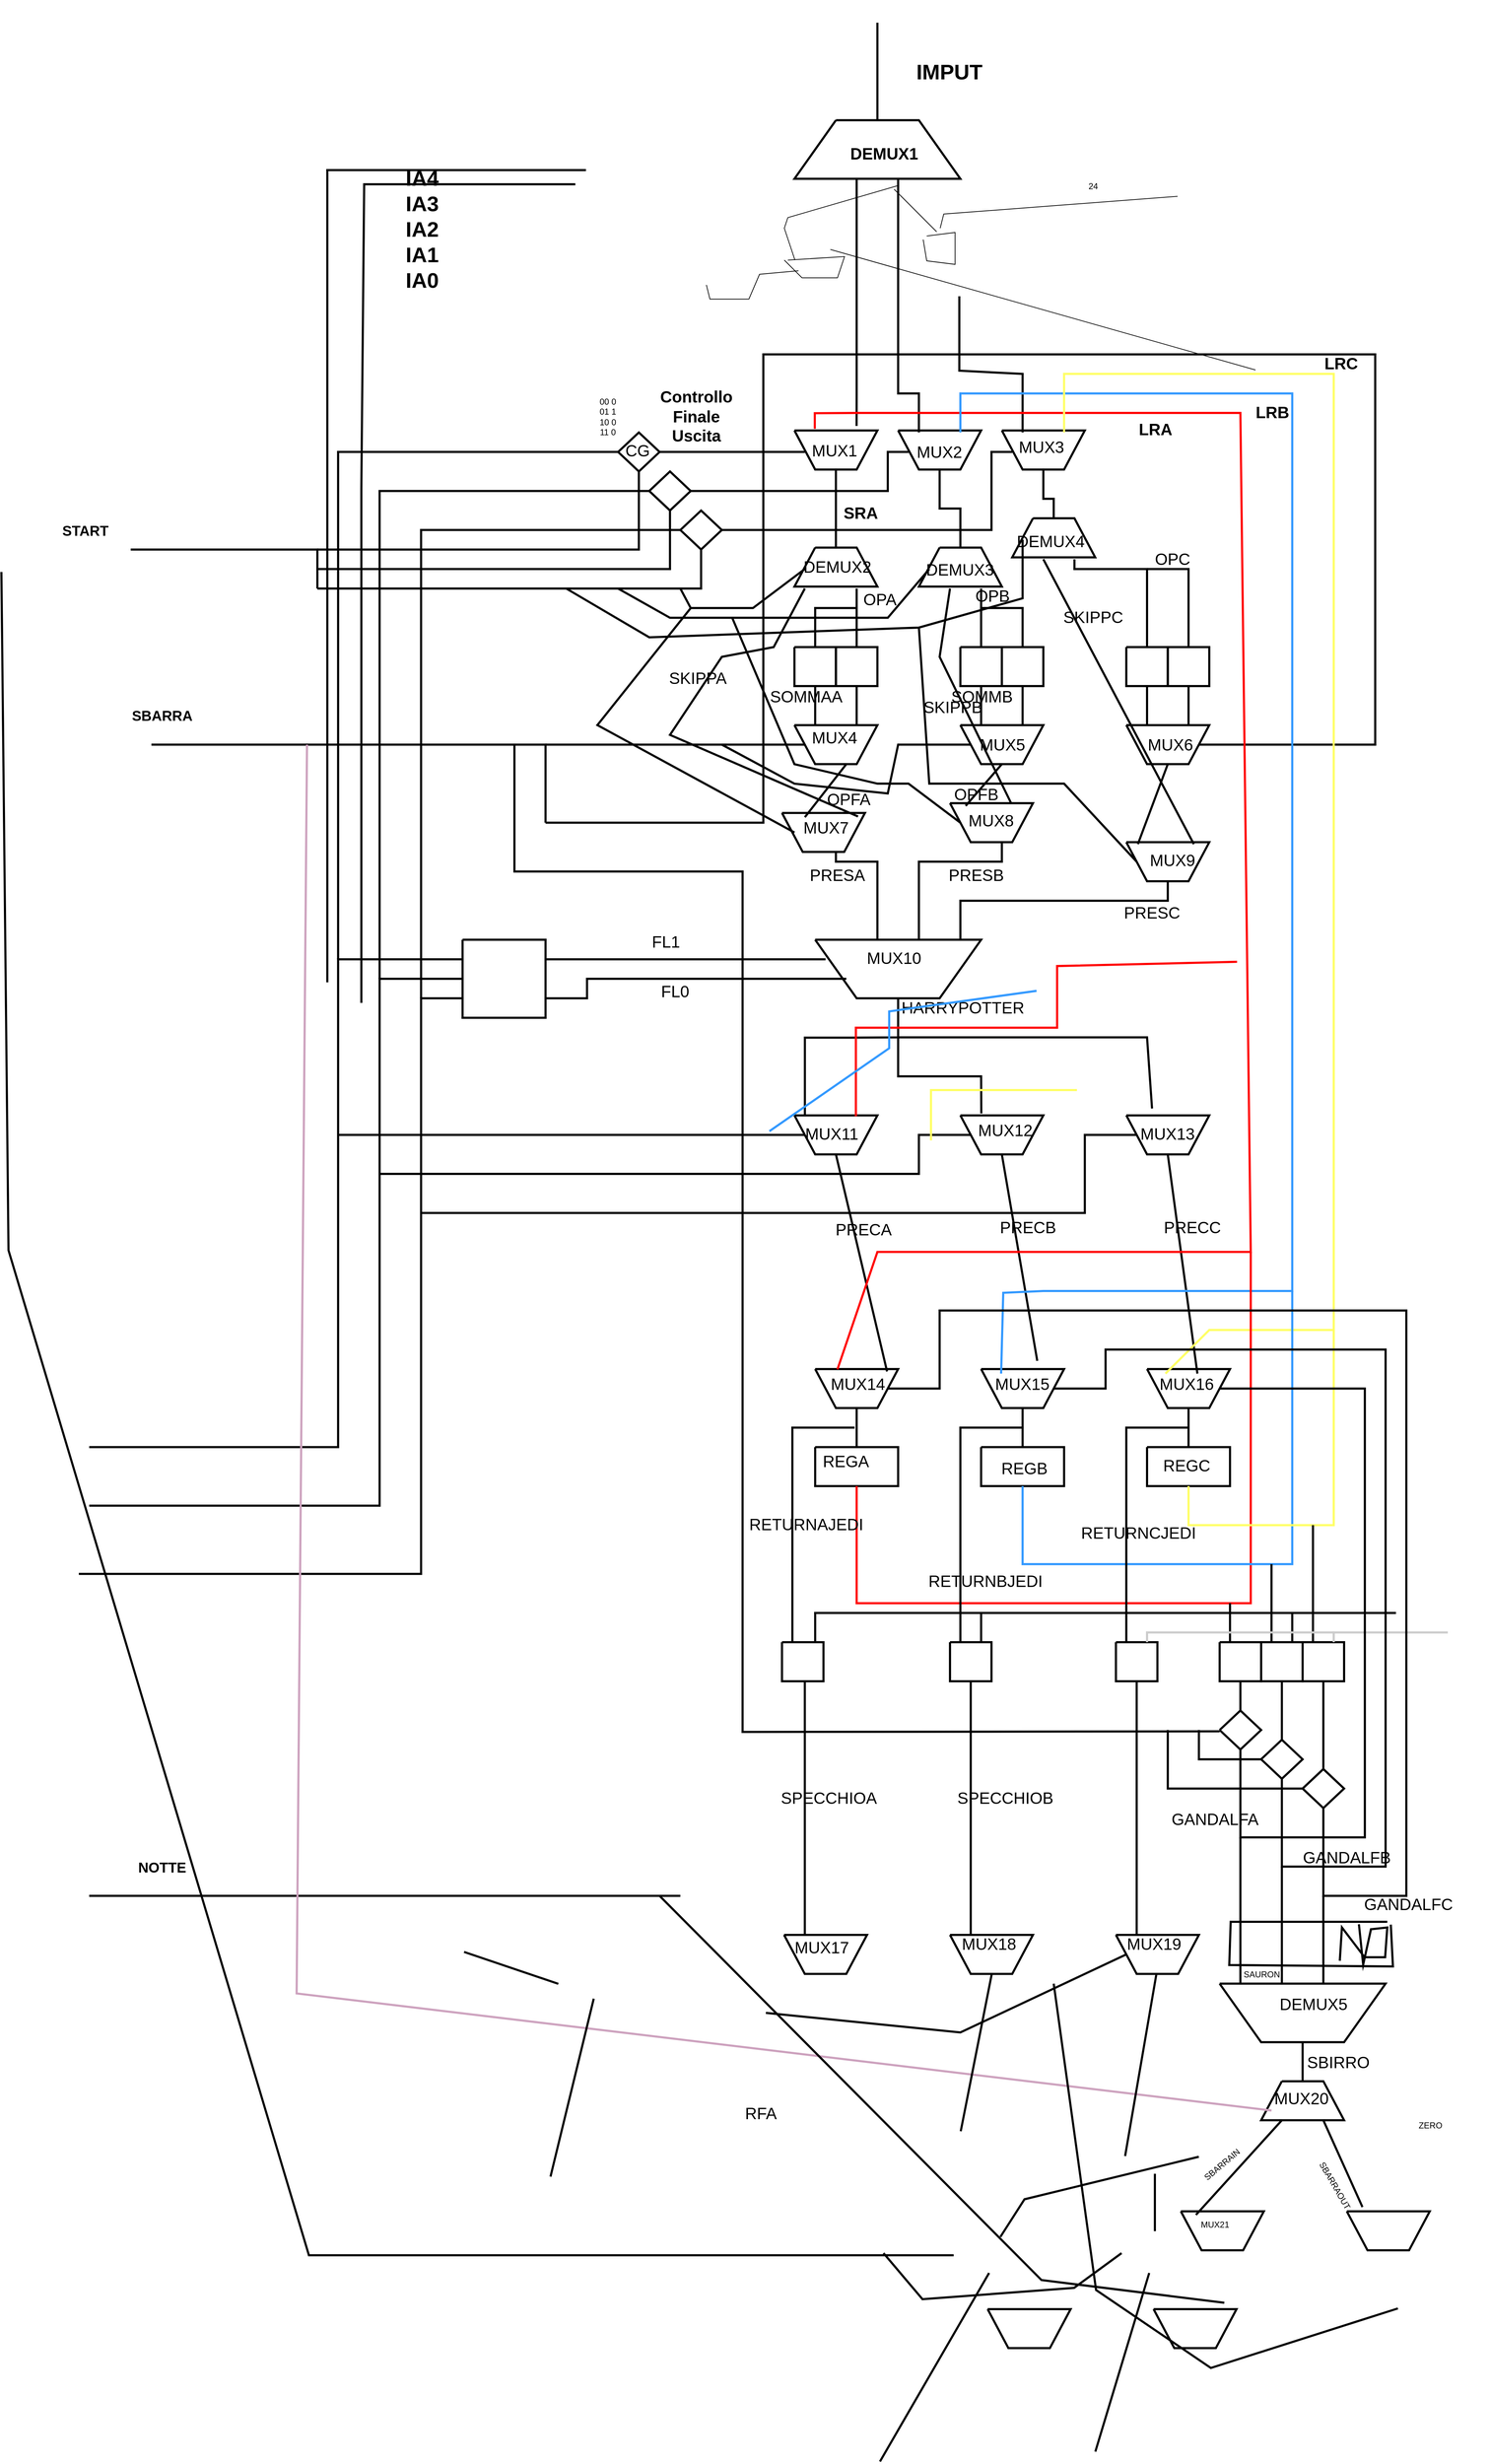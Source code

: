 <mxfile version="20.8.18" type="github" pages="6">
  <diagram id="iaxzpNshT-2pl_DYN9BX" name="Pagina-2">
    <mxGraphModel dx="-1189" dy="-510" grid="1" gridSize="5" guides="1" tooltips="1" connect="1" arrows="1" fold="1" page="1" pageScale="1" pageWidth="827" pageHeight="1169" background="none" math="0" shadow="0">
      <root>
        <mxCell id="0" />
        <mxCell id="1" parent="0" />
        <mxCell id="i297tvqz6i9Mi5I8Tc3X-13" value="" style="group;strokeWidth=9;perimeterSpacing=2;" parent="1" vertex="1" connectable="0">
          <mxGeometry x="3035" y="1530" width="2020" height="3166" as="geometry" />
        </mxCell>
        <mxCell id="x4o-cjGwyFZiyq2erSHq-2" value="" style="endArrow=none;html=1;strokeColor=#000000;strokeWidth=3;rounded=0;" parent="i297tvqz6i9Mi5I8Tc3X-13" edge="1">
          <mxGeometry width="50" height="50" relative="1" as="geometry">
            <mxPoint x="1097.826" y="137.652" as="sourcePoint" />
            <mxPoint x="1097.826" y="137.652" as="targetPoint" />
            <Array as="points">
              <mxPoint x="1214.928" y="137.652" />
              <mxPoint x="1273.478" y="220.243" />
              <mxPoint x="1039.275" y="220.243" />
            </Array>
          </mxGeometry>
        </mxCell>
        <mxCell id="x4o-cjGwyFZiyq2erSHq-3" value="" style="endArrow=none;html=1;rounded=0;strokeColor=#000000;strokeWidth=3;" parent="i297tvqz6i9Mi5I8Tc3X-13" edge="1">
          <mxGeometry width="50" height="50" relative="1" as="geometry">
            <mxPoint x="1156.377" y="137.652" as="sourcePoint" />
            <mxPoint x="1156.377" as="targetPoint" />
          </mxGeometry>
        </mxCell>
        <mxCell id="x4o-cjGwyFZiyq2erSHq-4" value="" style="endArrow=none;html=1;rounded=0;strokeColor=#000000;strokeWidth=3;" parent="i297tvqz6i9Mi5I8Tc3X-13" edge="1">
          <mxGeometry width="50" height="50" relative="1" as="geometry">
            <mxPoint x="1127" y="569" as="sourcePoint" />
            <mxPoint x="1127.101" y="220.243" as="targetPoint" />
            <Array as="points">
              <mxPoint x="1127.101" y="523.078" />
            </Array>
          </mxGeometry>
        </mxCell>
        <mxCell id="x4o-cjGwyFZiyq2erSHq-6" value="" style="endArrow=none;html=1;rounded=0;strokeColor=#000000;strokeWidth=3;exitX=0.5;exitY=0;exitDx=0;exitDy=0;" parent="i297tvqz6i9Mi5I8Tc3X-13" edge="1">
          <mxGeometry width="50" height="50" relative="1" as="geometry">
            <mxPoint x="1536.957" y="880.974" as="sourcePoint" />
            <mxPoint x="1434.493" y="757.087" as="targetPoint" />
            <Array as="points">
              <mxPoint x="1536.957" y="770.852" />
              <mxPoint x="1478.406" y="770.852" />
              <mxPoint x="1434.493" y="770.852" />
            </Array>
          </mxGeometry>
        </mxCell>
        <mxCell id="x4o-cjGwyFZiyq2erSHq-7" value="" style="endArrow=none;html=1;rounded=0;strokeColor=#000000;strokeWidth=3;exitX=0.5;exitY=0;exitDx=0;exitDy=0;" parent="i297tvqz6i9Mi5I8Tc3X-13" edge="1">
          <mxGeometry width="50" height="50" relative="1" as="geometry">
            <mxPoint x="1302.754" y="880.974" as="sourcePoint" />
            <mxPoint x="1302.754" y="798.383" as="targetPoint" />
            <Array as="points">
              <mxPoint x="1302.754" y="825.913" />
            </Array>
          </mxGeometry>
        </mxCell>
        <mxCell id="x4o-cjGwyFZiyq2erSHq-17" value="" style="endArrow=none;html=1;rounded=0;strokeColor=#000000;strokeWidth=3;exitX=0.5;exitY=0;exitDx=0;exitDy=0;" parent="i297tvqz6i9Mi5I8Tc3X-13" edge="1">
          <mxGeometry width="50" height="50" relative="1" as="geometry">
            <mxPoint x="1068.551" y="880.974" as="sourcePoint" />
            <mxPoint x="1127.101" y="825.913" as="targetPoint" />
            <Array as="points">
              <mxPoint x="1068.551" y="825.913" />
            </Array>
          </mxGeometry>
        </mxCell>
        <mxCell id="x4o-cjGwyFZiyq2erSHq-18" value="" style="endArrow=none;html=1;rounded=0;strokeColor=#000000;strokeWidth=3;exitX=0.5;exitY=0;exitDx=0;exitDy=0;" parent="i297tvqz6i9Mi5I8Tc3X-13" edge="1">
          <mxGeometry width="50" height="50" relative="1" as="geometry">
            <mxPoint x="1361.304" y="880.974" as="sourcePoint" />
            <mxPoint x="1302.754" y="825.913" as="targetPoint" />
            <Array as="points">
              <mxPoint x="1361.304" y="825.913" />
            </Array>
          </mxGeometry>
        </mxCell>
        <mxCell id="x4o-cjGwyFZiyq2erSHq-19" value="" style="endArrow=none;html=1;rounded=0;strokeColor=#000000;strokeWidth=3;entryX=0.5;entryY=0;entryDx=0;entryDy=0;" parent="i297tvqz6i9Mi5I8Tc3X-13" edge="1">
          <mxGeometry width="50" height="50" relative="1" as="geometry">
            <mxPoint x="1536.957" y="770.852" as="sourcePoint" />
            <mxPoint x="1595.507" y="880.974" as="targetPoint" />
            <Array as="points">
              <mxPoint x="1595.507" y="770.852" />
            </Array>
          </mxGeometry>
        </mxCell>
        <mxCell id="MWHj1ULQTFHoKPhMECp1-1" value="" style="endArrow=none;html=1;rounded=0;strokeColor=#000000;strokeWidth=3;" parent="i297tvqz6i9Mi5I8Tc3X-13" edge="1">
          <mxGeometry width="50" height="50" relative="1" as="geometry">
            <mxPoint x="1039.275" y="991.096" as="sourcePoint" />
            <mxPoint x="1039.275" y="991.096" as="targetPoint" />
            <Array as="points">
              <mxPoint x="1156.377" y="991.096" />
              <mxPoint x="1127.101" y="1046.157" />
              <mxPoint x="1068.551" y="1046.157" />
            </Array>
          </mxGeometry>
        </mxCell>
        <mxCell id="MWHj1ULQTFHoKPhMECp1-2" value="" style="endArrow=none;html=1;rounded=0;strokeColor=#000000;strokeWidth=3;" parent="i297tvqz6i9Mi5I8Tc3X-13" edge="1">
          <mxGeometry width="50" height="50" relative="1" as="geometry">
            <mxPoint x="1273.478" y="991.096" as="sourcePoint" />
            <mxPoint x="1273.478" y="991.096" as="targetPoint" />
            <Array as="points">
              <mxPoint x="1390.58" y="991.096" />
              <mxPoint x="1361.304" y="1046.157" />
              <mxPoint x="1302.754" y="1046.157" />
            </Array>
          </mxGeometry>
        </mxCell>
        <mxCell id="MWHj1ULQTFHoKPhMECp1-3" value="" style="endArrow=none;html=1;rounded=0;strokeColor=#000000;strokeWidth=3;" parent="i297tvqz6i9Mi5I8Tc3X-13" edge="1">
          <mxGeometry width="50" height="50" relative="1" as="geometry">
            <mxPoint x="1507.681" y="991.096" as="sourcePoint" />
            <mxPoint x="1507.681" y="991.096" as="targetPoint" />
            <Array as="points">
              <mxPoint x="1624.783" y="991.096" />
              <mxPoint x="1595.507" y="1046.157" />
              <mxPoint x="1536.957" y="1046.157" />
            </Array>
          </mxGeometry>
        </mxCell>
        <mxCell id="MWHj1ULQTFHoKPhMECp1-4" value="" style="endArrow=none;html=1;rounded=0;strokeColor=#000000;strokeWidth=3;entryX=0.5;entryY=1;entryDx=0;entryDy=0;" parent="i297tvqz6i9Mi5I8Tc3X-13" edge="1">
          <mxGeometry width="50" height="50" relative="1" as="geometry">
            <mxPoint x="1068.551" y="991.096" as="sourcePoint" />
            <mxPoint x="1068.551" y="936.035" as="targetPoint" />
          </mxGeometry>
        </mxCell>
        <mxCell id="MWHj1ULQTFHoKPhMECp1-5" value="" style="endArrow=none;html=1;rounded=0;strokeColor=#000000;strokeWidth=3;entryX=0.5;entryY=1;entryDx=0;entryDy=0;" parent="i297tvqz6i9Mi5I8Tc3X-13" edge="1">
          <mxGeometry width="50" height="50" relative="1" as="geometry">
            <mxPoint x="1127.101" y="991.096" as="sourcePoint" />
            <mxPoint x="1127.101" y="936.035" as="targetPoint" />
          </mxGeometry>
        </mxCell>
        <mxCell id="MWHj1ULQTFHoKPhMECp1-6" value="" style="endArrow=none;html=1;rounded=0;strokeColor=#000000;strokeWidth=3;entryX=0.5;entryY=1;entryDx=0;entryDy=0;" parent="i297tvqz6i9Mi5I8Tc3X-13" edge="1">
          <mxGeometry width="50" height="50" relative="1" as="geometry">
            <mxPoint x="1302.754" y="991.096" as="sourcePoint" />
            <mxPoint x="1302.754" y="936.035" as="targetPoint" />
          </mxGeometry>
        </mxCell>
        <mxCell id="MWHj1ULQTFHoKPhMECp1-7" value="" style="endArrow=none;html=1;rounded=0;strokeColor=#000000;strokeWidth=3;entryX=0.5;entryY=1;entryDx=0;entryDy=0;" parent="i297tvqz6i9Mi5I8Tc3X-13" edge="1">
          <mxGeometry width="50" height="50" relative="1" as="geometry">
            <mxPoint x="1361.304" y="991.096" as="sourcePoint" />
            <mxPoint x="1361.304" y="936.035" as="targetPoint" />
          </mxGeometry>
        </mxCell>
        <mxCell id="MWHj1ULQTFHoKPhMECp1-8" value="" style="endArrow=none;html=1;rounded=0;strokeColor=#000000;strokeWidth=3;entryX=0.5;entryY=1;entryDx=0;entryDy=0;" parent="i297tvqz6i9Mi5I8Tc3X-13" edge="1">
          <mxGeometry width="50" height="50" relative="1" as="geometry">
            <mxPoint x="1536.957" y="991.096" as="sourcePoint" />
            <mxPoint x="1536.957" y="936.035" as="targetPoint" />
          </mxGeometry>
        </mxCell>
        <mxCell id="MWHj1ULQTFHoKPhMECp1-9" value="" style="endArrow=none;html=1;rounded=0;strokeColor=#000000;strokeWidth=3;entryX=0.5;entryY=1;entryDx=0;entryDy=0;" parent="i297tvqz6i9Mi5I8Tc3X-13" edge="1">
          <mxGeometry width="50" height="50" relative="1" as="geometry">
            <mxPoint x="1595.507" y="991.096" as="sourcePoint" />
            <mxPoint x="1595.507" y="936.035" as="targetPoint" />
          </mxGeometry>
        </mxCell>
        <mxCell id="MWHj1ULQTFHoKPhMECp1-10" value="" style="endArrow=none;html=1;rounded=0;strokeColor=#000000;strokeWidth=3;" parent="i297tvqz6i9Mi5I8Tc3X-13" edge="1">
          <mxGeometry width="50" height="50" relative="1" as="geometry">
            <mxPoint x="687.971" y="1018.626" as="sourcePoint" />
            <mxPoint x="1053.913" y="1018.626" as="targetPoint" />
          </mxGeometry>
        </mxCell>
        <mxCell id="MWHj1ULQTFHoKPhMECp1-11" value="" style="endArrow=none;html=1;rounded=0;strokeColor=#000000;strokeWidth=3;" parent="i297tvqz6i9Mi5I8Tc3X-13" edge="1">
          <mxGeometry width="50" height="50" relative="1" as="geometry">
            <mxPoint x="936.812" y="1018.626" as="sourcePoint" />
            <mxPoint x="1288.116" y="1018.626" as="targetPoint" />
            <Array as="points">
              <mxPoint x="1039.275" y="1073.687" />
              <mxPoint x="1171.014" y="1087.452" />
              <mxPoint x="1185.652" y="1018.626" />
            </Array>
          </mxGeometry>
        </mxCell>
        <mxCell id="MWHj1ULQTFHoKPhMECp1-12" value="" style="endArrow=none;html=1;rounded=0;strokeColor=#000000;strokeWidth=3;" parent="i297tvqz6i9Mi5I8Tc3X-13" edge="1">
          <mxGeometry width="50" height="50" relative="1" as="geometry">
            <mxPoint x="687.971" y="1128.748" as="sourcePoint" />
            <mxPoint x="1610.145" y="1018.626" as="targetPoint" />
            <Array as="points">
              <mxPoint x="995.362" y="1128.748" />
              <mxPoint x="995.362" y="468.017" />
              <mxPoint x="1858.986" y="468.017" />
              <mxPoint x="1858.986" y="1018.626" />
            </Array>
          </mxGeometry>
        </mxCell>
        <mxCell id="GasBkXBJ1iTOfBAGkm9C-1" value="" style="endArrow=none;html=1;rounded=0;strokeColor=#000000;strokeWidth=3;" parent="i297tvqz6i9Mi5I8Tc3X-13" edge="1">
          <mxGeometry width="50" height="50" relative="1" as="geometry">
            <mxPoint x="1273.478" y="1293.93" as="sourcePoint" />
            <mxPoint x="1566.232" y="1211.339" as="targetPoint" />
            <Array as="points">
              <mxPoint x="1273.478" y="1238.87" />
              <mxPoint x="1566.232" y="1238.87" />
            </Array>
          </mxGeometry>
        </mxCell>
        <mxCell id="GasBkXBJ1iTOfBAGkm9C-2" value="" style="endArrow=none;html=1;rounded=0;strokeColor=#000000;strokeWidth=3;" parent="i297tvqz6i9Mi5I8Tc3X-13" edge="1">
          <mxGeometry width="50" height="50" relative="1" as="geometry">
            <mxPoint x="1214.928" y="1293.93" as="sourcePoint" />
            <mxPoint x="1332.029" y="1156.278" as="targetPoint" />
            <Array as="points">
              <mxPoint x="1214.928" y="1183.809" />
              <mxPoint x="1332.029" y="1183.809" />
            </Array>
          </mxGeometry>
        </mxCell>
        <mxCell id="GasBkXBJ1iTOfBAGkm9C-3" value="" style="endArrow=none;html=1;rounded=0;strokeColor=#000000;strokeWidth=3;" parent="i297tvqz6i9Mi5I8Tc3X-13" edge="1">
          <mxGeometry width="50" height="50" relative="1" as="geometry">
            <mxPoint x="1156.377" y="1293.93" as="sourcePoint" />
            <mxPoint x="1097.826" y="1170.043" as="targetPoint" />
            <Array as="points">
              <mxPoint x="1156.377" y="1183.809" />
              <mxPoint x="1097.826" y="1183.809" />
            </Array>
          </mxGeometry>
        </mxCell>
        <mxCell id="GasBkXBJ1iTOfBAGkm9C-4" value="" style="endArrow=none;html=1;rounded=0;strokeColor=#000000;strokeWidth=3;" parent="i297tvqz6i9Mi5I8Tc3X-13" edge="1">
          <mxGeometry width="50" height="50" relative="1" as="geometry">
            <mxPoint x="687.971" y="1128.748" as="sourcePoint" />
            <mxPoint x="131.739" y="1018.626" as="targetPoint" />
            <Array as="points">
              <mxPoint x="687.971" y="1018.626" />
            </Array>
          </mxGeometry>
        </mxCell>
        <mxCell id="GasBkXBJ1iTOfBAGkm9C-5" value="" style="endArrow=none;html=1;strokeColor=#000000;strokeWidth=3;rounded=0;" parent="i297tvqz6i9Mi5I8Tc3X-13" edge="1">
          <mxGeometry width="50" height="50" relative="1" as="geometry">
            <mxPoint x="1068.551" y="1293.93" as="sourcePoint" />
            <mxPoint x="1068.551" y="1293.93" as="targetPoint" />
            <Array as="points">
              <mxPoint x="1302.754" y="1293.93" />
              <mxPoint x="1244.203" y="1376.522" />
              <mxPoint x="1127.101" y="1376.522" />
            </Array>
          </mxGeometry>
        </mxCell>
        <mxCell id="GasBkXBJ1iTOfBAGkm9C-6" value="" style="endArrow=none;html=1;rounded=0;strokeColor=#000000;strokeWidth=3;exitX=1;exitY=0.25;exitDx=0;exitDy=0;" parent="i297tvqz6i9Mi5I8Tc3X-13" edge="1">
          <mxGeometry width="50" height="50" relative="1" as="geometry">
            <mxPoint x="687.971" y="1321.461" as="sourcePoint" />
            <mxPoint x="1083.188" y="1321.461" as="targetPoint" />
          </mxGeometry>
        </mxCell>
        <mxCell id="GasBkXBJ1iTOfBAGkm9C-7" value="" style="endArrow=none;html=1;rounded=0;strokeColor=#000000;strokeWidth=3;exitX=1;exitY=0.75;exitDx=0;exitDy=0;" parent="i297tvqz6i9Mi5I8Tc3X-13" edge="1">
          <mxGeometry width="50" height="50" relative="1" as="geometry">
            <mxPoint x="687.971" y="1376.522" as="sourcePoint" />
            <mxPoint x="1112.464" y="1348.991" as="targetPoint" />
            <Array as="points">
              <mxPoint x="746.522" y="1376.522" />
              <mxPoint x="746.522" y="1348.991" />
            </Array>
          </mxGeometry>
        </mxCell>
        <mxCell id="uHpSzkWfLnnuqfjqL1ns-1" value="" style="endArrow=none;html=1;strokeColor=#000000;strokeWidth=3;rounded=0;" parent="i297tvqz6i9Mi5I8Tc3X-13" edge="1">
          <mxGeometry width="50" height="50" relative="1" as="geometry">
            <mxPoint x="1054" y="1541" as="sourcePoint" />
            <mxPoint x="1185.652" y="1376.522" as="targetPoint" />
            <Array as="points">
              <mxPoint x="1054" y="1432" />
              <mxPoint x="1118" y="1432" />
              <mxPoint x="1185.652" y="1431.583" />
            </Array>
          </mxGeometry>
        </mxCell>
        <mxCell id="uHpSzkWfLnnuqfjqL1ns-2" value="" style="endArrow=none;html=1;rounded=0;strokeColor=#000000;strokeWidth=3;" parent="i297tvqz6i9Mi5I8Tc3X-13" edge="1">
          <mxGeometry width="50" height="50" relative="1" as="geometry">
            <mxPoint x="1039.275" y="1541.704" as="sourcePoint" />
            <mxPoint x="1039.275" y="1541.704" as="targetPoint" />
            <Array as="points">
              <mxPoint x="1156.377" y="1541.704" />
              <mxPoint x="1127.101" y="1596.765" />
              <mxPoint x="1068.551" y="1596.765" />
            </Array>
          </mxGeometry>
        </mxCell>
        <mxCell id="uHpSzkWfLnnuqfjqL1ns-3" value="" style="endArrow=none;html=1;rounded=0;strokeColor=#000000;strokeWidth=3;" parent="i297tvqz6i9Mi5I8Tc3X-13" edge="1">
          <mxGeometry width="50" height="50" relative="1" as="geometry">
            <mxPoint x="1273.478" y="1541.704" as="sourcePoint" />
            <mxPoint x="1273.478" y="1541.704" as="targetPoint" />
            <Array as="points">
              <mxPoint x="1390.58" y="1541.704" />
              <mxPoint x="1361.304" y="1596.765" />
              <mxPoint x="1302.754" y="1596.765" />
            </Array>
          </mxGeometry>
        </mxCell>
        <mxCell id="uHpSzkWfLnnuqfjqL1ns-4" value="" style="endArrow=none;html=1;rounded=0;strokeColor=#000000;strokeWidth=3;" parent="i297tvqz6i9Mi5I8Tc3X-13" edge="1">
          <mxGeometry width="50" height="50" relative="1" as="geometry">
            <mxPoint x="1507.681" y="1541.704" as="sourcePoint" />
            <mxPoint x="1507.681" y="1541.704" as="targetPoint" />
            <Array as="points">
              <mxPoint x="1624.783" y="1541.704" />
              <mxPoint x="1595.507" y="1596.765" />
              <mxPoint x="1536.957" y="1596.765" />
            </Array>
          </mxGeometry>
        </mxCell>
        <mxCell id="uHpSzkWfLnnuqfjqL1ns-5" value="" style="endArrow=none;html=1;rounded=0;strokeColor=#000000;strokeWidth=3;" parent="i297tvqz6i9Mi5I8Tc3X-13" edge="1">
          <mxGeometry width="50" height="50" relative="1" as="geometry">
            <mxPoint x="1303" y="1539" as="sourcePoint" />
            <mxPoint x="1185.652" y="1431.583" as="targetPoint" />
            <Array as="points">
              <mxPoint x="1302.754" y="1486.643" />
              <mxPoint x="1185.652" y="1486.643" />
            </Array>
          </mxGeometry>
        </mxCell>
        <mxCell id="uHpSzkWfLnnuqfjqL1ns-6" value="" style="endArrow=none;html=1;rounded=0;strokeColor=#000000;strokeWidth=3;" parent="i297tvqz6i9Mi5I8Tc3X-13" edge="1">
          <mxGeometry width="50" height="50" relative="1" as="geometry">
            <mxPoint x="1544" y="1532" as="sourcePoint" />
            <mxPoint x="1185.652" y="1431.583" as="targetPoint" />
            <Array as="points">
              <mxPoint x="1536.957" y="1431.583" />
            </Array>
          </mxGeometry>
        </mxCell>
        <mxCell id="uHpSzkWfLnnuqfjqL1ns-10" value="" style="endArrow=none;html=1;rounded=0;strokeColor=#000000;strokeWidth=3;entryX=0;entryY=0.25;entryDx=0;entryDy=0;" parent="i297tvqz6i9Mi5I8Tc3X-13" edge="1">
          <mxGeometry width="50" height="50" relative="1" as="geometry">
            <mxPoint x="43.913" y="2009.722" as="sourcePoint" />
            <mxPoint x="570.87" y="1321.461" as="targetPoint" />
            <Array as="points">
              <mxPoint x="395.217" y="2009.722" />
              <mxPoint x="395.217" y="1321.461" />
            </Array>
          </mxGeometry>
        </mxCell>
        <mxCell id="uHpSzkWfLnnuqfjqL1ns-11" value="" style="endArrow=none;html=1;rounded=0;strokeColor=#000000;strokeWidth=3;" parent="i297tvqz6i9Mi5I8Tc3X-13" edge="1">
          <mxGeometry width="50" height="50" relative="1" as="geometry">
            <mxPoint x="43.913" y="2092.313" as="sourcePoint" />
            <mxPoint x="570.87" y="1348.991" as="targetPoint" />
            <Array as="points">
              <mxPoint x="453.768" y="2092.313" />
              <mxPoint x="453.768" y="1348.991" />
            </Array>
          </mxGeometry>
        </mxCell>
        <mxCell id="uHpSzkWfLnnuqfjqL1ns-12" value="" style="endArrow=none;html=1;rounded=0;strokeColor=#000000;strokeWidth=3;" parent="i297tvqz6i9Mi5I8Tc3X-13" edge="1">
          <mxGeometry width="50" height="50" relative="1" as="geometry">
            <mxPoint x="29.275" y="2188.67" as="sourcePoint" />
            <mxPoint x="570.87" y="1376.522" as="targetPoint" />
            <Array as="points">
              <mxPoint x="512.319" y="2188.67" />
              <mxPoint x="512.319" y="1376.522" />
            </Array>
          </mxGeometry>
        </mxCell>
        <mxCell id="uHpSzkWfLnnuqfjqL1ns-13" value="" style="endArrow=none;html=1;rounded=0;strokeColor=#000000;strokeWidth=3;" parent="i297tvqz6i9Mi5I8Tc3X-13" edge="1">
          <mxGeometry width="50" height="50" relative="1" as="geometry">
            <mxPoint x="570.87" y="1293.93" as="sourcePoint" />
            <mxPoint x="570.87" y="1293.93" as="targetPoint" />
            <Array as="points">
              <mxPoint x="687.971" y="1293.93" />
              <mxPoint x="687.971" y="1404.052" />
              <mxPoint x="570.87" y="1404.052" />
            </Array>
          </mxGeometry>
        </mxCell>
        <mxCell id="uHpSzkWfLnnuqfjqL1ns-14" value="" style="endArrow=none;html=1;rounded=0;strokeColor=#000000;strokeWidth=3;" parent="i297tvqz6i9Mi5I8Tc3X-13" edge="1">
          <mxGeometry width="50" height="50" relative="1" as="geometry">
            <mxPoint x="1039.275" y="880.974" as="sourcePoint" />
            <mxPoint x="1039.275" y="880.974" as="targetPoint" />
            <Array as="points">
              <mxPoint x="1097.826" y="880.974" />
              <mxPoint x="1097.826" y="936.035" />
              <mxPoint x="1039.275" y="936.035" />
            </Array>
          </mxGeometry>
        </mxCell>
        <mxCell id="uHpSzkWfLnnuqfjqL1ns-15" value="" style="endArrow=none;html=1;rounded=0;strokeColor=#000000;strokeWidth=3;" parent="i297tvqz6i9Mi5I8Tc3X-13" edge="1">
          <mxGeometry width="50" height="50" relative="1" as="geometry">
            <mxPoint x="1097.826" y="880.974" as="sourcePoint" />
            <mxPoint x="1097.826" y="880.974" as="targetPoint" />
            <Array as="points">
              <mxPoint x="1156.377" y="880.974" />
              <mxPoint x="1156.377" y="936.035" />
              <mxPoint x="1097.826" y="936.035" />
            </Array>
          </mxGeometry>
        </mxCell>
        <mxCell id="uHpSzkWfLnnuqfjqL1ns-16" value="" style="endArrow=none;html=1;rounded=0;strokeColor=#000000;strokeWidth=3;" parent="i297tvqz6i9Mi5I8Tc3X-13" edge="1">
          <mxGeometry width="50" height="50" relative="1" as="geometry">
            <mxPoint x="1273.478" y="880.974" as="sourcePoint" />
            <mxPoint x="1273.478" y="880.974" as="targetPoint" />
            <Array as="points">
              <mxPoint x="1332.029" y="880.974" />
              <mxPoint x="1332.029" y="936.035" />
              <mxPoint x="1273.478" y="936.035" />
            </Array>
          </mxGeometry>
        </mxCell>
        <mxCell id="uHpSzkWfLnnuqfjqL1ns-17" value="" style="endArrow=none;html=1;rounded=0;strokeColor=#000000;strokeWidth=3;" parent="i297tvqz6i9Mi5I8Tc3X-13" edge="1">
          <mxGeometry width="50" height="50" relative="1" as="geometry">
            <mxPoint x="1332.029" y="880.974" as="sourcePoint" />
            <mxPoint x="1332.029" y="880.974" as="targetPoint" />
            <Array as="points">
              <mxPoint x="1390.58" y="880.974" />
              <mxPoint x="1390.58" y="936.035" />
              <mxPoint x="1332.029" y="936.035" />
            </Array>
          </mxGeometry>
        </mxCell>
        <mxCell id="uHpSzkWfLnnuqfjqL1ns-18" value="" style="endArrow=none;html=1;rounded=0;strokeColor=#000000;strokeWidth=3;" parent="i297tvqz6i9Mi5I8Tc3X-13" edge="1">
          <mxGeometry width="50" height="50" relative="1" as="geometry">
            <mxPoint x="1507.681" y="880.974" as="sourcePoint" />
            <mxPoint x="1507.681" y="880.974" as="targetPoint" />
            <Array as="points">
              <mxPoint x="1566.232" y="880.974" />
              <mxPoint x="1566.232" y="936.035" />
              <mxPoint x="1507.681" y="936.035" />
            </Array>
          </mxGeometry>
        </mxCell>
        <mxCell id="uHpSzkWfLnnuqfjqL1ns-19" value="" style="endArrow=none;html=1;rounded=0;strokeColor=#000000;strokeWidth=3;" parent="i297tvqz6i9Mi5I8Tc3X-13" edge="1">
          <mxGeometry width="50" height="50" relative="1" as="geometry">
            <mxPoint x="1566.232" y="880.974" as="sourcePoint" />
            <mxPoint x="1566.232" y="880.974" as="targetPoint" />
            <Array as="points">
              <mxPoint x="1624.783" y="880.974" />
              <mxPoint x="1624.783" y="936.035" />
              <mxPoint x="1566.232" y="936.035" />
            </Array>
          </mxGeometry>
        </mxCell>
        <mxCell id="uHpSzkWfLnnuqfjqL1ns-20" value="" style="endArrow=none;html=1;rounded=0;strokeColor=#000000;strokeWidth=3;" parent="i297tvqz6i9Mi5I8Tc3X-13" edge="1">
          <mxGeometry width="50" height="50" relative="1" as="geometry">
            <mxPoint x="1170" y="1903" as="sourcePoint" />
            <mxPoint x="1097.826" y="1596.765" as="targetPoint" />
          </mxGeometry>
        </mxCell>
        <mxCell id="uHpSzkWfLnnuqfjqL1ns-21" value="" style="endArrow=none;html=1;rounded=0;strokeColor=#000000;strokeWidth=3;" parent="i297tvqz6i9Mi5I8Tc3X-13" edge="1">
          <mxGeometry width="50" height="50" relative="1" as="geometry">
            <mxPoint x="1382" y="1888" as="sourcePoint" />
            <mxPoint x="1332.029" y="1596.765" as="targetPoint" />
          </mxGeometry>
        </mxCell>
        <mxCell id="uHpSzkWfLnnuqfjqL1ns-22" value="" style="endArrow=none;html=1;rounded=0;strokeColor=#000000;strokeWidth=3;exitX=0.75;exitY=0;exitDx=0;exitDy=0;" parent="i297tvqz6i9Mi5I8Tc3X-13" source="i297tvqz6i9Mi5I8Tc3X-84" edge="1">
          <mxGeometry width="50" height="50" relative="1" as="geometry">
            <mxPoint x="1566.232" y="1899.6" as="sourcePoint" />
            <mxPoint x="1566.232" y="1596.765" as="targetPoint" />
          </mxGeometry>
        </mxCell>
        <mxCell id="uHpSzkWfLnnuqfjqL1ns-24" value="" style="endArrow=none;html=1;rounded=0;strokeColor=#000000;strokeWidth=3;" parent="i297tvqz6i9Mi5I8Tc3X-13" edge="1">
          <mxGeometry width="50" height="50" relative="1" as="geometry">
            <mxPoint x="395.217" y="1569.235" as="sourcePoint" />
            <mxPoint x="1053.913" y="1569.235" as="targetPoint" />
          </mxGeometry>
        </mxCell>
        <mxCell id="uHpSzkWfLnnuqfjqL1ns-25" value="" style="endArrow=none;html=1;rounded=0;strokeColor=#000000;strokeWidth=3;" parent="i297tvqz6i9Mi5I8Tc3X-13" edge="1">
          <mxGeometry width="50" height="50" relative="1" as="geometry">
            <mxPoint x="453.768" y="1624.296" as="sourcePoint" />
            <mxPoint x="1288.116" y="1569.235" as="targetPoint" />
            <Array as="points">
              <mxPoint x="1214.928" y="1624.296" />
              <mxPoint x="1214.928" y="1569.235" />
            </Array>
          </mxGeometry>
        </mxCell>
        <mxCell id="uHpSzkWfLnnuqfjqL1ns-26" value="" style="endArrow=none;html=1;rounded=0;strokeColor=#000000;strokeWidth=3;" parent="i297tvqz6i9Mi5I8Tc3X-13" edge="1">
          <mxGeometry width="50" height="50" relative="1" as="geometry">
            <mxPoint x="512.319" y="1679.357" as="sourcePoint" />
            <mxPoint x="1522.319" y="1569.235" as="targetPoint" />
            <Array as="points">
              <mxPoint x="1449.13" y="1679.357" />
              <mxPoint x="1449.13" y="1569.235" />
            </Array>
          </mxGeometry>
        </mxCell>
        <mxCell id="uHpSzkWfLnnuqfjqL1ns-27" value="" style="endArrow=none;html=1;rounded=0;strokeColor=#000000;strokeWidth=3;" parent="i297tvqz6i9Mi5I8Tc3X-13" edge="1">
          <mxGeometry width="50" height="50" relative="1" as="geometry">
            <mxPoint x="1068.551" y="1899.6" as="sourcePoint" />
            <mxPoint x="1068.551" y="1899.6" as="targetPoint" />
            <Array as="points">
              <mxPoint x="1185.652" y="1899.6" />
              <mxPoint x="1156.377" y="1954.661" />
              <mxPoint x="1097.826" y="1954.661" />
            </Array>
          </mxGeometry>
        </mxCell>
        <mxCell id="uHpSzkWfLnnuqfjqL1ns-28" value="" style="endArrow=none;html=1;rounded=0;strokeColor=#000000;strokeWidth=3;" parent="i297tvqz6i9Mi5I8Tc3X-13" edge="1">
          <mxGeometry width="50" height="50" relative="1" as="geometry">
            <mxPoint x="1302.754" y="1899.6" as="sourcePoint" />
            <mxPoint x="1302.754" y="1899.6" as="targetPoint" />
            <Array as="points">
              <mxPoint x="1419.855" y="1899.6" />
              <mxPoint x="1390.58" y="1954.661" />
              <mxPoint x="1332.029" y="1954.661" />
            </Array>
          </mxGeometry>
        </mxCell>
        <mxCell id="uHpSzkWfLnnuqfjqL1ns-29" value="" style="endArrow=none;html=1;rounded=0;strokeColor=#000000;strokeWidth=3;" parent="i297tvqz6i9Mi5I8Tc3X-13" edge="1">
          <mxGeometry width="50" height="50" relative="1" as="geometry">
            <mxPoint x="1536.957" y="1899.6" as="sourcePoint" />
            <mxPoint x="1536.957" y="1899.6" as="targetPoint" />
            <Array as="points">
              <mxPoint x="1654.058" y="1899.6" />
              <mxPoint x="1624.783" y="1954.661" />
              <mxPoint x="1566.232" y="1954.661" />
            </Array>
          </mxGeometry>
        </mxCell>
        <mxCell id="uHpSzkWfLnnuqfjqL1ns-30" value="" style="endArrow=none;html=1;rounded=0;strokeColor=#000000;strokeWidth=3;" parent="i297tvqz6i9Mi5I8Tc3X-13" edge="1">
          <mxGeometry width="50" height="50" relative="1" as="geometry">
            <mxPoint x="1039.275" y="575.386" as="sourcePoint" />
            <mxPoint x="1039.275" y="575.386" as="targetPoint" />
            <Array as="points">
              <mxPoint x="1156.377" y="575.386" />
              <mxPoint x="1127.101" y="630.447" />
              <mxPoint x="1068.551" y="630.447" />
            </Array>
          </mxGeometry>
        </mxCell>
        <mxCell id="uHpSzkWfLnnuqfjqL1ns-31" value="" style="endArrow=none;html=1;rounded=0;strokeColor=#000000;strokeWidth=3;" parent="i297tvqz6i9Mi5I8Tc3X-13" edge="1">
          <mxGeometry width="50" height="50" relative="1" as="geometry">
            <mxPoint x="1185.652" y="575.386" as="sourcePoint" />
            <mxPoint x="1185.652" y="575.386" as="targetPoint" />
            <Array as="points">
              <mxPoint x="1302.754" y="575.386" />
              <mxPoint x="1273.478" y="630.447" />
              <mxPoint x="1214.928" y="630.447" />
            </Array>
          </mxGeometry>
        </mxCell>
        <mxCell id="uHpSzkWfLnnuqfjqL1ns-32" value="" style="endArrow=none;html=1;rounded=0;strokeColor=#000000;strokeWidth=3;" parent="i297tvqz6i9Mi5I8Tc3X-13" edge="1">
          <mxGeometry width="50" height="50" relative="1" as="geometry">
            <mxPoint x="1332.029" y="575.386" as="sourcePoint" />
            <mxPoint x="1332.029" y="575.386" as="targetPoint" />
            <Array as="points">
              <mxPoint x="1449.13" y="575.386" />
              <mxPoint x="1419.855" y="630.447" />
              <mxPoint x="1361.304" y="630.447" />
            </Array>
          </mxGeometry>
        </mxCell>
        <mxCell id="uHpSzkWfLnnuqfjqL1ns-33" value="" style="endArrow=none;html=1;rounded=0;strokeColor=#000000;strokeWidth=3;" parent="i297tvqz6i9Mi5I8Tc3X-13" edge="1">
          <mxGeometry width="50" height="50" relative="1" as="geometry">
            <mxPoint x="1185.652" y="220.243" as="sourcePoint" />
            <mxPoint x="1214.928" y="578.139" as="targetPoint" />
            <Array as="points">
              <mxPoint x="1185.652" y="523.078" />
              <mxPoint x="1214.928" y="523.078" />
            </Array>
          </mxGeometry>
        </mxCell>
        <mxCell id="uHpSzkWfLnnuqfjqL1ns-34" value="" style="endArrow=none;html=1;rounded=0;strokeColor=#000000;strokeWidth=3;" parent="i297tvqz6i9Mi5I8Tc3X-13" edge="1">
          <mxGeometry width="50" height="50" relative="1" as="geometry">
            <mxPoint x="1361.304" y="578.139" as="sourcePoint" />
            <mxPoint x="1272" y="386" as="targetPoint" />
            <Array as="points">
              <mxPoint x="1361.304" y="495.548" />
              <mxPoint x="1272" y="491" />
            </Array>
          </mxGeometry>
        </mxCell>
        <mxCell id="uHpSzkWfLnnuqfjqL1ns-36" value="" style="endArrow=none;html=1;rounded=0;strokeColor=#FF0000;strokeWidth=3;" parent="i297tvqz6i9Mi5I8Tc3X-13" edge="1">
          <mxGeometry width="50" height="50" relative="1" as="geometry">
            <mxPoint x="1100" y="1900" as="sourcePoint" />
            <mxPoint x="1068" y="573" as="targetPoint" />
            <Array as="points">
              <mxPoint x="1156.377" y="1734.417" />
              <mxPoint x="1683.333" y="1734.417" />
              <mxPoint x="1668.696" y="550.609" />
              <mxPoint x="1127.101" y="550.609" />
              <mxPoint x="1068" y="551" />
            </Array>
          </mxGeometry>
        </mxCell>
        <mxCell id="uHpSzkWfLnnuqfjqL1ns-37" value="" style="endArrow=none;html=1;rounded=0;strokeColor=#3399FF;strokeWidth=3;exitX=0;exitY=0;exitDx=0;exitDy=0;" parent="i297tvqz6i9Mi5I8Tc3X-13" source="i297tvqz6i9Mi5I8Tc3X-83" edge="1">
          <mxGeometry width="50" height="50" relative="1" as="geometry">
            <mxPoint x="1390.58" y="1899.6" as="sourcePoint" />
            <mxPoint x="1273.478" y="578.139" as="targetPoint" />
            <Array as="points">
              <mxPoint x="1334" y="1792" />
              <mxPoint x="1390.58" y="1789.478" />
              <mxPoint x="1741.884" y="1789.478" />
              <mxPoint x="1741.884" y="523.078" />
              <mxPoint x="1273.478" y="523.078" />
            </Array>
          </mxGeometry>
        </mxCell>
        <mxCell id="uHpSzkWfLnnuqfjqL1ns-38" value="" style="endArrow=none;html=1;rounded=0;strokeColor=#FFFF66;strokeWidth=3;exitX=0;exitY=0;exitDx=0;exitDy=0;" parent="i297tvqz6i9Mi5I8Tc3X-13" source="i297tvqz6i9Mi5I8Tc3X-84" edge="1">
          <mxGeometry width="50" height="50" relative="1" as="geometry">
            <mxPoint x="1624.783" y="1899.6" as="sourcePoint" />
            <mxPoint x="1419.855" y="578.139" as="targetPoint" />
            <Array as="points">
              <mxPoint x="1624.783" y="1844.539" />
              <mxPoint x="1800.435" y="1844.539" />
              <mxPoint x="1800.435" y="495.548" />
              <mxPoint x="1419.855" y="495.548" />
            </Array>
          </mxGeometry>
        </mxCell>
        <mxCell id="uHpSzkWfLnnuqfjqL1ns-39" value="" style="endArrow=none;html=1;rounded=0;strokeColor=#000000;strokeWidth=3;" parent="i297tvqz6i9Mi5I8Tc3X-13" edge="1">
          <mxGeometry width="50" height="50" relative="1" as="geometry">
            <mxPoint x="1127.101" y="2009.722" as="sourcePoint" />
            <mxPoint x="1127.101" y="1954.661" as="targetPoint" />
          </mxGeometry>
        </mxCell>
        <mxCell id="uHpSzkWfLnnuqfjqL1ns-40" value="" style="endArrow=none;html=1;rounded=0;strokeColor=#000000;strokeWidth=3;" parent="i297tvqz6i9Mi5I8Tc3X-13" edge="1">
          <mxGeometry width="50" height="50" relative="1" as="geometry">
            <mxPoint x="1361.304" y="2009.722" as="sourcePoint" />
            <mxPoint x="1361.304" y="1954.661" as="targetPoint" />
          </mxGeometry>
        </mxCell>
        <mxCell id="uHpSzkWfLnnuqfjqL1ns-41" value="" style="endArrow=none;html=1;rounded=0;strokeColor=#000000;strokeWidth=3;" parent="i297tvqz6i9Mi5I8Tc3X-13" edge="1">
          <mxGeometry width="50" height="50" relative="1" as="geometry">
            <mxPoint x="1595.507" y="2009.722" as="sourcePoint" />
            <mxPoint x="1595.507" y="1954.661" as="targetPoint" />
          </mxGeometry>
        </mxCell>
        <mxCell id="uHpSzkWfLnnuqfjqL1ns-42" value="" style="endArrow=none;html=1;rounded=0;strokeColor=#000000;strokeWidth=3;" parent="i297tvqz6i9Mi5I8Tc3X-13" edge="1">
          <mxGeometry width="50" height="50" relative="1" as="geometry">
            <mxPoint x="1068.551" y="2009.722" as="sourcePoint" />
            <mxPoint x="1068.551" y="2009.722" as="targetPoint" />
            <Array as="points">
              <mxPoint x="1185.652" y="2009.722" />
              <mxPoint x="1185.652" y="2064.783" />
              <mxPoint x="1068.551" y="2064.783" />
            </Array>
          </mxGeometry>
        </mxCell>
        <mxCell id="uHpSzkWfLnnuqfjqL1ns-43" value="" style="endArrow=none;html=1;rounded=0;strokeColor=#000000;strokeWidth=3;" parent="i297tvqz6i9Mi5I8Tc3X-13" edge="1">
          <mxGeometry width="50" height="50" relative="1" as="geometry">
            <mxPoint x="1302.754" y="2009.722" as="sourcePoint" />
            <mxPoint x="1302.754" y="2009.722" as="targetPoint" />
            <Array as="points">
              <mxPoint x="1419.855" y="2009.722" />
              <mxPoint x="1419.855" y="2064.783" />
              <mxPoint x="1302.754" y="2064.783" />
            </Array>
          </mxGeometry>
        </mxCell>
        <mxCell id="uHpSzkWfLnnuqfjqL1ns-44" value="" style="endArrow=none;html=1;rounded=0;strokeColor=#000000;strokeWidth=3;" parent="i297tvqz6i9Mi5I8Tc3X-13" edge="1">
          <mxGeometry width="50" height="50" relative="1" as="geometry">
            <mxPoint x="1536.957" y="2009.722" as="sourcePoint" />
            <mxPoint x="1536.957" y="2009.722" as="targetPoint" />
            <Array as="points">
              <mxPoint x="1654.058" y="2009.722" />
              <mxPoint x="1654.058" y="2064.783" />
              <mxPoint x="1536.957" y="2064.783" />
            </Array>
          </mxGeometry>
        </mxCell>
        <mxCell id="uHpSzkWfLnnuqfjqL1ns-45" value="" style="endArrow=none;html=1;rounded=0;strokeColor=#FF0000;strokeWidth=3;" parent="i297tvqz6i9Mi5I8Tc3X-13" edge="1">
          <mxGeometry width="50" height="50" relative="1" as="geometry">
            <mxPoint x="1683.333" y="1734.417" as="sourcePoint" />
            <mxPoint x="1127.101" y="2064.783" as="targetPoint" />
            <Array as="points">
              <mxPoint x="1683.333" y="2229.965" />
              <mxPoint x="1127.101" y="2229.965" />
            </Array>
          </mxGeometry>
        </mxCell>
        <mxCell id="uHpSzkWfLnnuqfjqL1ns-46" value="" style="endArrow=none;html=1;rounded=0;strokeColor=#3399FF;strokeWidth=3;" parent="i297tvqz6i9Mi5I8Tc3X-13" edge="1">
          <mxGeometry width="50" height="50" relative="1" as="geometry">
            <mxPoint x="1741.884" y="1789.478" as="sourcePoint" />
            <mxPoint x="1361.304" y="2064.783" as="targetPoint" />
            <Array as="points">
              <mxPoint x="1741.884" y="2174.904" />
              <mxPoint x="1361.304" y="2174.904" />
            </Array>
          </mxGeometry>
        </mxCell>
        <mxCell id="uHpSzkWfLnnuqfjqL1ns-47" value="" style="endArrow=none;html=1;rounded=0;strokeColor=#FFFF66;strokeWidth=3;" parent="i297tvqz6i9Mi5I8Tc3X-13" edge="1">
          <mxGeometry width="50" height="50" relative="1" as="geometry">
            <mxPoint x="1800.435" y="1844.539" as="sourcePoint" />
            <mxPoint x="1595.507" y="2064.783" as="targetPoint" />
            <Array as="points">
              <mxPoint x="1800.435" y="2119.843" />
              <mxPoint x="1595.507" y="2119.843" />
            </Array>
          </mxGeometry>
        </mxCell>
        <mxCell id="uHpSzkWfLnnuqfjqL1ns-48" value="&lt;font style=&quot;font-size: 20px;&quot;&gt;&lt;b&gt;SBARRA&lt;/b&gt;&lt;/font&gt;" style="text;html=1;strokeColor=none;fillColor=none;align=center;verticalAlign=middle;whiteSpace=wrap;rounded=0;" parent="i297tvqz6i9Mi5I8Tc3X-13" vertex="1">
          <mxGeometry x="58.551" y="936.035" width="175.652" height="82.591" as="geometry" />
        </mxCell>
        <mxCell id="qtN-xGfyNIDL_m_cRhb9-1" value="" style="endArrow=none;html=1;rounded=0;strokeColor=#000000;strokeWidth=3;" parent="i297tvqz6i9Mi5I8Tc3X-13" edge="1">
          <mxGeometry width="50" height="50" relative="1" as="geometry">
            <mxPoint x="1507.681" y="2285.026" as="sourcePoint" />
            <mxPoint x="1595.507" y="1982.191" as="targetPoint" />
            <Array as="points">
              <mxPoint x="1507.681" y="1982.191" />
            </Array>
          </mxGeometry>
        </mxCell>
        <mxCell id="qtN-xGfyNIDL_m_cRhb9-2" value="" style="endArrow=none;html=1;rounded=0;strokeColor=#000000;strokeWidth=3;" parent="i297tvqz6i9Mi5I8Tc3X-13" edge="1">
          <mxGeometry width="50" height="50" relative="1" as="geometry">
            <mxPoint x="1273.478" y="2285.026" as="sourcePoint" />
            <mxPoint x="1361.304" y="1982.191" as="targetPoint" />
            <Array as="points">
              <mxPoint x="1273.478" y="1982.191" />
            </Array>
          </mxGeometry>
        </mxCell>
        <mxCell id="qtN-xGfyNIDL_m_cRhb9-3" value="" style="endArrow=none;html=1;rounded=0;strokeColor=#000000;strokeWidth=3;" parent="i297tvqz6i9Mi5I8Tc3X-13" edge="1">
          <mxGeometry width="50" height="50" relative="1" as="geometry">
            <mxPoint x="1036.348" y="2285.026" as="sourcePoint" />
            <mxPoint x="1124.174" y="1982.191" as="targetPoint" />
            <Array as="points">
              <mxPoint x="1036.348" y="1982.191" />
            </Array>
          </mxGeometry>
        </mxCell>
        <mxCell id="qtN-xGfyNIDL_m_cRhb9-4" value="" style="endArrow=none;html=1;rounded=0;strokeColor=#000000;strokeWidth=3;" parent="i297tvqz6i9Mi5I8Tc3X-13" edge="1">
          <mxGeometry width="50" height="50" relative="1" as="geometry">
            <mxPoint x="395.217" y="1321.461" as="sourcePoint" />
            <mxPoint x="790.435" y="605.67" as="targetPoint" />
            <Array as="points">
              <mxPoint x="395.217" y="605.67" />
            </Array>
          </mxGeometry>
        </mxCell>
        <mxCell id="qtN-xGfyNIDL_m_cRhb9-5" value="" style="endArrow=none;html=1;rounded=0;strokeColor=#000000;strokeWidth=3;" parent="i297tvqz6i9Mi5I8Tc3X-13" edge="1">
          <mxGeometry width="50" height="50" relative="1" as="geometry">
            <mxPoint x="453.768" y="1348.991" as="sourcePoint" />
            <mxPoint x="731.884" y="660.73" as="targetPoint" />
            <Array as="points">
              <mxPoint x="453.768" y="660.73" />
              <mxPoint x="834.348" y="660.73" />
            </Array>
          </mxGeometry>
        </mxCell>
        <mxCell id="qtN-xGfyNIDL_m_cRhb9-6" value="" style="endArrow=none;html=1;rounded=0;strokeColor=#000000;strokeWidth=3;" parent="i297tvqz6i9Mi5I8Tc3X-13" edge="1">
          <mxGeometry width="50" height="50" relative="1" as="geometry">
            <mxPoint x="512.319" y="1376.522" as="sourcePoint" />
            <mxPoint x="761.159" y="715.791" as="targetPoint" />
            <Array as="points">
              <mxPoint x="512.319" y="715.791" />
              <mxPoint x="878.261" y="715.791" />
              <mxPoint x="863.623" y="715.791" />
            </Array>
          </mxGeometry>
        </mxCell>
        <mxCell id="qtN-xGfyNIDL_m_cRhb9-7" value="" style="endArrow=none;html=1;rounded=0;strokeColor=#000000;strokeWidth=3;" parent="i297tvqz6i9Mi5I8Tc3X-13" edge="1">
          <mxGeometry width="50" height="50" relative="1" as="geometry">
            <mxPoint x="790.435" y="605.67" as="sourcePoint" />
            <mxPoint x="790.435" y="605.67" as="targetPoint" />
            <Array as="points">
              <mxPoint x="819.71" y="578.139" />
              <mxPoint x="848.986" y="605.67" />
              <mxPoint x="819.71" y="633.2" />
            </Array>
          </mxGeometry>
        </mxCell>
        <mxCell id="qtN-xGfyNIDL_m_cRhb9-8" value="" style="endArrow=none;html=1;rounded=0;strokeColor=#000000;strokeWidth=3;" parent="i297tvqz6i9Mi5I8Tc3X-13" edge="1">
          <mxGeometry width="50" height="50" relative="1" as="geometry">
            <mxPoint x="848.986" y="605.67" as="sourcePoint" />
            <mxPoint x="1053.913" y="605.67" as="targetPoint" />
          </mxGeometry>
        </mxCell>
        <mxCell id="qtN-xGfyNIDL_m_cRhb9-9" value="" style="endArrow=none;html=1;rounded=0;strokeColor=#000000;strokeWidth=3;" parent="i297tvqz6i9Mi5I8Tc3X-13" edge="1">
          <mxGeometry width="50" height="50" relative="1" as="geometry">
            <mxPoint x="834.348" y="660.73" as="sourcePoint" />
            <mxPoint x="834.348" y="660.73" as="targetPoint" />
            <Array as="points">
              <mxPoint x="863.623" y="633.2" />
              <mxPoint x="892.899" y="660.73" />
              <mxPoint x="863.623" y="688.261" />
            </Array>
          </mxGeometry>
        </mxCell>
        <mxCell id="qtN-xGfyNIDL_m_cRhb9-10" value="" style="endArrow=none;html=1;rounded=0;strokeColor=#000000;strokeWidth=3;" parent="i297tvqz6i9Mi5I8Tc3X-13" edge="1">
          <mxGeometry width="50" height="50" relative="1" as="geometry">
            <mxPoint x="878.261" y="715.791" as="sourcePoint" />
            <mxPoint x="878.261" y="715.791" as="targetPoint" />
            <Array as="points">
              <mxPoint x="907.536" y="688.261" />
              <mxPoint x="936.812" y="715.791" />
              <mxPoint x="907.536" y="743.322" />
            </Array>
          </mxGeometry>
        </mxCell>
        <mxCell id="qtN-xGfyNIDL_m_cRhb9-11" value="" style="endArrow=none;html=1;rounded=0;strokeColor=#000000;strokeWidth=3;" parent="i297tvqz6i9Mi5I8Tc3X-13" edge="1">
          <mxGeometry width="50" height="50" relative="1" as="geometry">
            <mxPoint x="892.899" y="660.73" as="sourcePoint" />
            <mxPoint x="1200.29" y="605.67" as="targetPoint" />
            <Array as="points">
              <mxPoint x="1171.014" y="660.73" />
              <mxPoint x="1171.014" y="605.67" />
            </Array>
          </mxGeometry>
        </mxCell>
        <mxCell id="qtN-xGfyNIDL_m_cRhb9-12" value="" style="endArrow=none;html=1;rounded=0;strokeColor=#000000;strokeWidth=3;" parent="i297tvqz6i9Mi5I8Tc3X-13" edge="1">
          <mxGeometry width="50" height="50" relative="1" as="geometry">
            <mxPoint x="936.812" y="715.791" as="sourcePoint" />
            <mxPoint x="1346.667" y="605.67" as="targetPoint" />
            <Array as="points">
              <mxPoint x="1317.391" y="715.791" />
              <mxPoint x="1317.391" y="605.67" />
            </Array>
          </mxGeometry>
        </mxCell>
        <mxCell id="qtN-xGfyNIDL_m_cRhb9-13" value="" style="endArrow=none;html=1;rounded=0;strokeColor=#000000;strokeWidth=3;" parent="i297tvqz6i9Mi5I8Tc3X-13" edge="1">
          <mxGeometry width="50" height="50" relative="1" as="geometry">
            <mxPoint x="365.942" y="798.383" as="sourcePoint" />
            <mxPoint x="907.536" y="743.322" as="targetPoint" />
            <Array as="points">
              <mxPoint x="907.536" y="798.383" />
            </Array>
          </mxGeometry>
        </mxCell>
        <mxCell id="qtN-xGfyNIDL_m_cRhb9-14" value="" style="endArrow=none;html=1;rounded=0;strokeColor=#000000;strokeWidth=3;" parent="i297tvqz6i9Mi5I8Tc3X-13" edge="1">
          <mxGeometry width="50" height="50" relative="1" as="geometry">
            <mxPoint x="365.942" y="770.852" as="sourcePoint" />
            <mxPoint x="863.623" y="688.261" as="targetPoint" />
            <Array as="points">
              <mxPoint x="863.623" y="770.852" />
            </Array>
          </mxGeometry>
        </mxCell>
        <mxCell id="qtN-xGfyNIDL_m_cRhb9-15" value="" style="endArrow=none;html=1;rounded=0;strokeColor=#000000;strokeWidth=3;" parent="i297tvqz6i9Mi5I8Tc3X-13" edge="1">
          <mxGeometry width="50" height="50" relative="1" as="geometry">
            <mxPoint x="365.942" y="743.322" as="sourcePoint" />
            <mxPoint x="819.71" y="633.2" as="targetPoint" />
            <Array as="points">
              <mxPoint x="819.71" y="743.322" />
            </Array>
          </mxGeometry>
        </mxCell>
        <mxCell id="qtN-xGfyNIDL_m_cRhb9-16" value="" style="endArrow=none;html=1;rounded=0;strokeColor=#000000;strokeWidth=3;" parent="i297tvqz6i9Mi5I8Tc3X-13" edge="1">
          <mxGeometry width="50" height="50" relative="1" as="geometry">
            <mxPoint x="102.464" y="743.322" as="sourcePoint" />
            <mxPoint x="365.942" y="798.383" as="targetPoint" />
            <Array as="points">
              <mxPoint x="365.942" y="743.322" />
            </Array>
          </mxGeometry>
        </mxCell>
        <mxCell id="qtN-xGfyNIDL_m_cRhb9-18" value="&lt;b&gt;&lt;font style=&quot;font-size: 20px;&quot;&gt;START&lt;/font&gt;&lt;/b&gt;" style="text;strokeColor=none;fillColor=none;align=left;verticalAlign=middle;spacingLeft=4;spacingRight=4;overflow=hidden;points=[[0,0.5],[1,0.5]];portConstraint=eastwest;rotatable=0;whiteSpace=wrap;html=1;" parent="i297tvqz6i9Mi5I8Tc3X-13" vertex="1">
          <mxGeometry y="674.496" width="234.203" height="82.591" as="geometry" />
        </mxCell>
        <mxCell id="qtN-xGfyNIDL_m_cRhb9-19" value="" style="endArrow=none;html=1;rounded=0;strokeColor=#000000;strokeWidth=3;" parent="i297tvqz6i9Mi5I8Tc3X-13" edge="1">
          <mxGeometry width="50" height="50" relative="1" as="geometry">
            <mxPoint x="1021.71" y="2285.026" as="sourcePoint" />
            <mxPoint x="1021.71" y="2285.026" as="targetPoint" />
            <Array as="points">
              <mxPoint x="1080.261" y="2285.026" />
              <mxPoint x="1080.261" y="2340.087" />
              <mxPoint x="1021.71" y="2340.087" />
            </Array>
          </mxGeometry>
        </mxCell>
        <mxCell id="qtN-xGfyNIDL_m_cRhb9-20" value="" style="endArrow=none;html=1;rounded=0;strokeColor=#000000;strokeWidth=3;" parent="i297tvqz6i9Mi5I8Tc3X-13" edge="1">
          <mxGeometry width="50" height="50" relative="1" as="geometry">
            <mxPoint x="1258.841" y="2285.026" as="sourcePoint" />
            <mxPoint x="1258.841" y="2285.026" as="targetPoint" />
            <Array as="points">
              <mxPoint x="1317.391" y="2285.026" />
              <mxPoint x="1317.391" y="2340.087" />
              <mxPoint x="1258.841" y="2340.087" />
            </Array>
          </mxGeometry>
        </mxCell>
        <mxCell id="qtN-xGfyNIDL_m_cRhb9-21" value="" style="endArrow=none;html=1;rounded=0;strokeColor=#000000;strokeWidth=3;" parent="i297tvqz6i9Mi5I8Tc3X-13" edge="1">
          <mxGeometry width="50" height="50" relative="1" as="geometry">
            <mxPoint x="1493.043" y="2285.026" as="sourcePoint" />
            <mxPoint x="1493.043" y="2285.026" as="targetPoint" />
            <Array as="points">
              <mxPoint x="1551.594" y="2285.026" />
              <mxPoint x="1551.594" y="2340.087" />
              <mxPoint x="1493.043" y="2340.087" />
            </Array>
          </mxGeometry>
        </mxCell>
        <mxCell id="qtN-xGfyNIDL_m_cRhb9-22" value="" style="endArrow=none;html=1;rounded=0;strokeColor=#000000;strokeWidth=3;" parent="i297tvqz6i9Mi5I8Tc3X-13" edge="1">
          <mxGeometry width="50" height="50" relative="1" as="geometry">
            <mxPoint x="1639.42" y="2285.026" as="sourcePoint" />
            <mxPoint x="1639.42" y="2285.026" as="targetPoint" />
            <Array as="points">
              <mxPoint x="1697.971" y="2285.026" />
              <mxPoint x="1697.971" y="2340.087" />
              <mxPoint x="1639.42" y="2340.087" />
            </Array>
          </mxGeometry>
        </mxCell>
        <mxCell id="qtN-xGfyNIDL_m_cRhb9-23" value="" style="endArrow=none;html=1;rounded=0;strokeColor=#000000;strokeWidth=3;" parent="i297tvqz6i9Mi5I8Tc3X-13" edge="1">
          <mxGeometry width="50" height="50" relative="1" as="geometry">
            <mxPoint x="1697.971" y="2285.026" as="sourcePoint" />
            <mxPoint x="1697.971" y="2285.026" as="targetPoint" />
            <Array as="points">
              <mxPoint x="1756.522" y="2285.026" />
              <mxPoint x="1756.522" y="2340.087" />
              <mxPoint x="1697.971" y="2340.087" />
            </Array>
          </mxGeometry>
        </mxCell>
        <mxCell id="qtN-xGfyNIDL_m_cRhb9-24" value="" style="endArrow=none;html=1;rounded=0;strokeColor=#000000;strokeWidth=3;" parent="i297tvqz6i9Mi5I8Tc3X-13" edge="1">
          <mxGeometry width="50" height="50" relative="1" as="geometry">
            <mxPoint x="1756.522" y="2285.026" as="sourcePoint" />
            <mxPoint x="1756.522" y="2285.026" as="targetPoint" />
            <Array as="points">
              <mxPoint x="1815.072" y="2285.026" />
              <mxPoint x="1815.072" y="2340.087" />
              <mxPoint x="1756.522" y="2340.087" />
            </Array>
          </mxGeometry>
        </mxCell>
        <mxCell id="qtN-xGfyNIDL_m_cRhb9-25" value="" style="endArrow=none;html=1;rounded=0;strokeColor=#000000;strokeWidth=3;" parent="i297tvqz6i9Mi5I8Tc3X-13" edge="1">
          <mxGeometry width="50" height="50" relative="1" as="geometry">
            <mxPoint x="1654.058" y="2285.026" as="sourcePoint" />
            <mxPoint x="1654.058" y="2229.965" as="targetPoint" />
          </mxGeometry>
        </mxCell>
        <mxCell id="qtN-xGfyNIDL_m_cRhb9-26" value="" style="endArrow=none;html=1;rounded=0;strokeColor=#000000;strokeWidth=3;" parent="i297tvqz6i9Mi5I8Tc3X-13" edge="1">
          <mxGeometry width="50" height="50" relative="1" as="geometry">
            <mxPoint x="1712.609" y="2285.026" as="sourcePoint" />
            <mxPoint x="1712.609" y="2174.904" as="targetPoint" />
          </mxGeometry>
        </mxCell>
        <mxCell id="qtN-xGfyNIDL_m_cRhb9-27" value="" style="endArrow=none;html=1;rounded=0;strokeColor=#000000;strokeWidth=3;" parent="i297tvqz6i9Mi5I8Tc3X-13" edge="1">
          <mxGeometry width="50" height="50" relative="1" as="geometry">
            <mxPoint x="1771.159" y="2285.026" as="sourcePoint" />
            <mxPoint x="1771.159" y="2119.843" as="targetPoint" />
          </mxGeometry>
        </mxCell>
        <mxCell id="qtN-xGfyNIDL_m_cRhb9-28" value="" style="endArrow=none;html=1;rounded=0;strokeColor=#000000;strokeWidth=3;" parent="i297tvqz6i9Mi5I8Tc3X-13" edge="1">
          <mxGeometry width="50" height="50" relative="1" as="geometry">
            <mxPoint x="1068.551" y="2285.026" as="sourcePoint" />
            <mxPoint x="1888.261" y="2243.73" as="targetPoint" />
            <Array as="points">
              <mxPoint x="1068.551" y="2243.73" />
            </Array>
          </mxGeometry>
        </mxCell>
        <mxCell id="qtN-xGfyNIDL_m_cRhb9-29" value="" style="endArrow=none;html=1;rounded=0;strokeColor=#000000;strokeWidth=3;" parent="i297tvqz6i9Mi5I8Tc3X-13" edge="1">
          <mxGeometry width="50" height="50" relative="1" as="geometry">
            <mxPoint x="1741.884" y="2285.026" as="sourcePoint" />
            <mxPoint x="1741.884" y="2243.73" as="targetPoint" />
          </mxGeometry>
        </mxCell>
        <mxCell id="qtN-xGfyNIDL_m_cRhb9-30" value="" style="endArrow=none;html=1;rounded=0;strokeColor=#CCCCCC;strokeWidth=3;" parent="i297tvqz6i9Mi5I8Tc3X-13" edge="1">
          <mxGeometry width="50" height="50" relative="1" as="geometry">
            <mxPoint x="1800.435" y="2285.026" as="sourcePoint" />
            <mxPoint x="1961.449" y="2271.261" as="targetPoint" />
            <Array as="points">
              <mxPoint x="1800.435" y="2271.261" />
            </Array>
          </mxGeometry>
        </mxCell>
        <mxCell id="qtN-xGfyNIDL_m_cRhb9-31" value="" style="endArrow=none;html=1;rounded=0;strokeColor=#000000;strokeWidth=3;" parent="i297tvqz6i9Mi5I8Tc3X-13" edge="1">
          <mxGeometry width="50" height="50" relative="1" as="geometry">
            <mxPoint x="1302.754" y="2285.026" as="sourcePoint" />
            <mxPoint x="1302.754" y="2243.73" as="targetPoint" />
          </mxGeometry>
        </mxCell>
        <mxCell id="qtN-xGfyNIDL_m_cRhb9-32" value="" style="endArrow=none;html=1;rounded=0;strokeColor=#CCCCCC;strokeWidth=3;" parent="i297tvqz6i9Mi5I8Tc3X-13" edge="1">
          <mxGeometry width="50" height="50" relative="1" as="geometry">
            <mxPoint x="1536.957" y="2285.026" as="sourcePoint" />
            <mxPoint x="1800.435" y="2271.261" as="targetPoint" />
            <Array as="points">
              <mxPoint x="1536.957" y="2271.261" />
            </Array>
          </mxGeometry>
        </mxCell>
        <mxCell id="PtYtPUszwLyh4K8Sc3nW-1" value="" style="endArrow=none;html=1;rounded=0;strokeColor=#000000;strokeWidth=3;" parent="i297tvqz6i9Mi5I8Tc3X-13" edge="1">
          <mxGeometry width="50" height="50" relative="1" as="geometry">
            <mxPoint x="1639.42" y="2408.913" as="sourcePoint" />
            <mxPoint x="1639.42" y="2408.913" as="targetPoint" />
            <Array as="points">
              <mxPoint x="1668.696" y="2381.383" />
              <mxPoint x="1697.971" y="2408.913" />
              <mxPoint x="1668.696" y="2436.443" />
            </Array>
          </mxGeometry>
        </mxCell>
        <mxCell id="PtYtPUszwLyh4K8Sc3nW-2" value="" style="endArrow=none;html=1;rounded=0;strokeColor=#000000;strokeWidth=3;" parent="i297tvqz6i9Mi5I8Tc3X-13" edge="1">
          <mxGeometry width="50" height="50" relative="1" as="geometry">
            <mxPoint x="1697.971" y="2450.209" as="sourcePoint" />
            <mxPoint x="1697.971" y="2450.209" as="targetPoint" />
            <Array as="points">
              <mxPoint x="1727.246" y="2422.678" />
              <mxPoint x="1756.522" y="2450.209" />
              <mxPoint x="1727.246" y="2477.739" />
            </Array>
          </mxGeometry>
        </mxCell>
        <mxCell id="PtYtPUszwLyh4K8Sc3nW-3" value="" style="endArrow=none;html=1;rounded=0;strokeColor=#000000;strokeWidth=3;" parent="i297tvqz6i9Mi5I8Tc3X-13" edge="1">
          <mxGeometry width="50" height="50" relative="1" as="geometry">
            <mxPoint x="1756.522" y="2491.504" as="sourcePoint" />
            <mxPoint x="1756.522" y="2491.504" as="targetPoint" />
            <Array as="points">
              <mxPoint x="1785.797" y="2463.974" />
              <mxPoint x="1815.072" y="2491.504" />
              <mxPoint x="1785.797" y="2519.035" />
            </Array>
          </mxGeometry>
        </mxCell>
        <mxCell id="PtYtPUszwLyh4K8Sc3nW-4" value="" style="endArrow=none;html=1;rounded=0;strokeColor=#000000;strokeWidth=3;" parent="i297tvqz6i9Mi5I8Tc3X-13" edge="1">
          <mxGeometry width="50" height="50" relative="1" as="geometry">
            <mxPoint x="1668.696" y="2381.383" as="sourcePoint" />
            <mxPoint x="1668.696" y="2340.087" as="targetPoint" />
          </mxGeometry>
        </mxCell>
        <mxCell id="PtYtPUszwLyh4K8Sc3nW-5" value="" style="endArrow=none;html=1;rounded=0;strokeColor=#000000;strokeWidth=3;" parent="i297tvqz6i9Mi5I8Tc3X-13" edge="1">
          <mxGeometry width="50" height="50" relative="1" as="geometry">
            <mxPoint x="1727.246" y="2422.678" as="sourcePoint" />
            <mxPoint x="1727.246" y="2340.087" as="targetPoint" />
          </mxGeometry>
        </mxCell>
        <mxCell id="PtYtPUszwLyh4K8Sc3nW-6" value="" style="endArrow=none;html=1;rounded=0;strokeColor=#000000;strokeWidth=3;" parent="i297tvqz6i9Mi5I8Tc3X-13" edge="1">
          <mxGeometry width="50" height="50" relative="1" as="geometry">
            <mxPoint x="1785.797" y="2463.974" as="sourcePoint" />
            <mxPoint x="1785.797" y="2340.087" as="targetPoint" />
          </mxGeometry>
        </mxCell>
        <mxCell id="oHD_6rcdpiiLhU9l4huh-6" value="" style="endArrow=none;html=1;rounded=0;strokeColor=#000000;strokeWidth=3;" parent="i297tvqz6i9Mi5I8Tc3X-13" edge="1">
          <mxGeometry width="50" height="50" relative="1" as="geometry">
            <mxPoint x="1639.42" y="1927.13" as="sourcePoint" />
            <mxPoint x="1668.696" y="2436.443" as="targetPoint" />
            <Array as="points">
              <mxPoint x="1844.348" y="1927.13" />
              <mxPoint x="1844.348" y="2560.33" />
              <mxPoint x="1668.696" y="2560.33" />
            </Array>
          </mxGeometry>
        </mxCell>
        <mxCell id="oHD_6rcdpiiLhU9l4huh-7" value="" style="endArrow=none;html=1;rounded=0;strokeColor=#000000;strokeWidth=3;" parent="i297tvqz6i9Mi5I8Tc3X-13" edge="1">
          <mxGeometry width="50" height="50" relative="1" as="geometry">
            <mxPoint x="1405.217" y="1927.13" as="sourcePoint" />
            <mxPoint x="1727.246" y="2477.739" as="targetPoint" />
            <Array as="points">
              <mxPoint x="1478.406" y="1927.13" />
              <mxPoint x="1478.406" y="1872.07" />
              <mxPoint x="1873.623" y="1872.07" />
              <mxPoint x="1873.623" y="2601.626" />
              <mxPoint x="1727.246" y="2601.626" />
            </Array>
          </mxGeometry>
        </mxCell>
        <mxCell id="oHD_6rcdpiiLhU9l4huh-8" value="" style="endArrow=none;html=1;rounded=0;strokeColor=#000000;strokeWidth=3;" parent="i297tvqz6i9Mi5I8Tc3X-13" edge="1">
          <mxGeometry width="50" height="50" relative="1" as="geometry">
            <mxPoint x="1171.014" y="1927.13" as="sourcePoint" />
            <mxPoint x="1785.797" y="2519.035" as="targetPoint" />
            <Array as="points">
              <mxPoint x="1244.203" y="1927.13" />
              <mxPoint x="1244.203" y="1817.009" />
              <mxPoint x="1902.899" y="1817.009" />
              <mxPoint x="1902.899" y="2642.922" />
              <mxPoint x="1785.797" y="2642.922" />
            </Array>
          </mxGeometry>
        </mxCell>
        <mxCell id="Y92PLuOc6eI9PHiQhhCt-1" value="" style="endArrow=none;html=1;rounded=0;strokeWidth=3;" parent="i297tvqz6i9Mi5I8Tc3X-13" edge="1">
          <mxGeometry width="50" height="50" relative="1" as="geometry">
            <mxPoint x="1639.42" y="2410.749" as="sourcePoint" />
            <mxPoint x="644.058" y="1018.626" as="targetPoint" />
            <Array as="points">
              <mxPoint x="966.087" y="2411.666" />
              <mxPoint x="966.087" y="1197.574" />
              <mxPoint x="644.058" y="1197.574" />
            </Array>
          </mxGeometry>
        </mxCell>
        <mxCell id="Y92PLuOc6eI9PHiQhhCt-2" value="" style="endArrow=none;html=1;rounded=0;strokeWidth=3;" parent="i297tvqz6i9Mi5I8Tc3X-13" edge="1">
          <mxGeometry width="50" height="50" relative="1" as="geometry">
            <mxPoint x="1697.971" y="2450.209" as="sourcePoint" />
            <mxPoint x="1610.145" y="2408.913" as="targetPoint" />
            <Array as="points">
              <mxPoint x="1610.145" y="2450.209" />
            </Array>
          </mxGeometry>
        </mxCell>
        <mxCell id="Y92PLuOc6eI9PHiQhhCt-3" value="" style="endArrow=none;html=1;rounded=0;strokeWidth=3;" parent="i297tvqz6i9Mi5I8Tc3X-13" edge="1">
          <mxGeometry width="50" height="50" relative="1" as="geometry">
            <mxPoint x="1566.232" y="2408.913" as="sourcePoint" />
            <mxPoint x="1756.522" y="2491.504" as="targetPoint" />
            <Array as="points">
              <mxPoint x="1566.232" y="2491.504" />
            </Array>
          </mxGeometry>
        </mxCell>
        <mxCell id="Y92PLuOc6eI9PHiQhhCt-5" value="" style="endArrow=none;html=1;rounded=0;strokeWidth=3;" parent="i297tvqz6i9Mi5I8Tc3X-13" edge="1">
          <mxGeometry width="50" height="50" relative="1" as="geometry">
            <mxPoint x="1668.696" y="2766.809" as="sourcePoint" />
            <mxPoint x="1668.696" y="2560.33" as="targetPoint" />
          </mxGeometry>
        </mxCell>
        <mxCell id="Y92PLuOc6eI9PHiQhhCt-6" value="" style="endArrow=none;html=1;rounded=0;strokeWidth=3;" parent="i297tvqz6i9Mi5I8Tc3X-13" edge="1">
          <mxGeometry width="50" height="50" relative="1" as="geometry">
            <mxPoint x="1727.246" y="2766.809" as="sourcePoint" />
            <mxPoint x="1727.246" y="2601.626" as="targetPoint" />
          </mxGeometry>
        </mxCell>
        <mxCell id="Y92PLuOc6eI9PHiQhhCt-7" value="" style="endArrow=none;html=1;rounded=0;strokeWidth=3;" parent="i297tvqz6i9Mi5I8Tc3X-13" edge="1">
          <mxGeometry width="50" height="50" relative="1" as="geometry">
            <mxPoint x="1785.797" y="2766.809" as="sourcePoint" />
            <mxPoint x="1785.797" y="2642.922" as="targetPoint" />
          </mxGeometry>
        </mxCell>
        <mxCell id="Y92PLuOc6eI9PHiQhhCt-8" value="" style="endArrow=none;html=1;rounded=0;strokeWidth=3;" parent="i297tvqz6i9Mi5I8Tc3X-13" edge="1">
          <mxGeometry width="50" height="50" relative="1" as="geometry">
            <mxPoint x="1522.319" y="2697.983" as="sourcePoint" />
            <mxPoint x="1522.319" y="2340.087" as="targetPoint" />
          </mxGeometry>
        </mxCell>
        <mxCell id="Y92PLuOc6eI9PHiQhhCt-9" value="" style="endArrow=none;html=1;rounded=0;strokeWidth=3;" parent="i297tvqz6i9Mi5I8Tc3X-13" edge="1">
          <mxGeometry width="50" height="50" relative="1" as="geometry">
            <mxPoint x="1288.116" y="2697.983" as="sourcePoint" />
            <mxPoint x="1288.116" y="2340.087" as="targetPoint" />
          </mxGeometry>
        </mxCell>
        <mxCell id="Y92PLuOc6eI9PHiQhhCt-10" value="" style="endArrow=none;html=1;rounded=0;strokeWidth=3;" parent="i297tvqz6i9Mi5I8Tc3X-13" edge="1">
          <mxGeometry width="50" height="50" relative="1" as="geometry">
            <mxPoint x="1053.913" y="2697.983" as="sourcePoint" />
            <mxPoint x="1053.913" y="2340.087" as="targetPoint" />
          </mxGeometry>
        </mxCell>
        <mxCell id="Y92PLuOc6eI9PHiQhhCt-11" value="" style="endArrow=none;html=1;rounded=0;strokeWidth=3;" parent="i297tvqz6i9Mi5I8Tc3X-13" edge="1">
          <mxGeometry width="50" height="50" relative="1" as="geometry">
            <mxPoint x="43.913" y="2642.922" as="sourcePoint" />
            <mxPoint x="878.261" y="2642.922" as="targetPoint" />
          </mxGeometry>
        </mxCell>
        <mxCell id="Y92PLuOc6eI9PHiQhhCt-12" value="" style="endArrow=none;html=1;rounded=0;strokeColor=#000000;strokeWidth=3;" parent="i297tvqz6i9Mi5I8Tc3X-13" edge="1">
          <mxGeometry width="50" height="50" relative="1" as="geometry">
            <mxPoint x="1024.638" y="2697.983" as="sourcePoint" />
            <mxPoint x="1024.638" y="2697.983" as="targetPoint" />
            <Array as="points">
              <mxPoint x="1141.739" y="2697.983" />
              <mxPoint x="1112.464" y="2753.043" />
              <mxPoint x="1053.913" y="2753.043" />
            </Array>
          </mxGeometry>
        </mxCell>
        <mxCell id="Y92PLuOc6eI9PHiQhhCt-13" value="" style="endArrow=none;html=1;rounded=0;strokeColor=#000000;strokeWidth=3;" parent="i297tvqz6i9Mi5I8Tc3X-13" edge="1">
          <mxGeometry width="50" height="50" relative="1" as="geometry">
            <mxPoint x="1258.841" y="2697.983" as="sourcePoint" />
            <mxPoint x="1258.841" y="2697.983" as="targetPoint" />
            <Array as="points">
              <mxPoint x="1375.942" y="2697.983" />
              <mxPoint x="1346.667" y="2753.043" />
              <mxPoint x="1288.116" y="2753.043" />
            </Array>
          </mxGeometry>
        </mxCell>
        <mxCell id="Y92PLuOc6eI9PHiQhhCt-14" value="" style="endArrow=none;html=1;rounded=0;strokeColor=#000000;strokeWidth=3;" parent="i297tvqz6i9Mi5I8Tc3X-13" edge="1">
          <mxGeometry width="50" height="50" relative="1" as="geometry">
            <mxPoint x="1493.043" y="2697.983" as="sourcePoint" />
            <mxPoint x="1493.043" y="2697.983" as="targetPoint" />
            <Array as="points">
              <mxPoint x="1610.145" y="2697.983" />
              <mxPoint x="1580.87" y="2753.043" />
              <mxPoint x="1522.319" y="2753.043" />
            </Array>
          </mxGeometry>
        </mxCell>
        <mxCell id="Y92PLuOc6eI9PHiQhhCt-15" value="" style="endArrow=none;html=1;strokeColor=#000000;strokeWidth=3;rounded=0;" parent="i297tvqz6i9Mi5I8Tc3X-13" edge="1">
          <mxGeometry width="50" height="50" relative="1" as="geometry">
            <mxPoint x="1639.42" y="2766.809" as="sourcePoint" />
            <mxPoint x="1639.42" y="2766.809" as="targetPoint" />
            <Array as="points">
              <mxPoint x="1873.623" y="2766.809" />
              <mxPoint x="1815.072" y="2849.4" />
              <mxPoint x="1697.971" y="2849.4" />
            </Array>
          </mxGeometry>
        </mxCell>
        <mxCell id="Y92PLuOc6eI9PHiQhhCt-16" value="" style="endArrow=none;html=1;rounded=0;strokeWidth=3;" parent="i297tvqz6i9Mi5I8Tc3X-13" edge="1">
          <mxGeometry width="50" height="50" relative="1" as="geometry">
            <mxPoint x="1756.522" y="2904.461" as="sourcePoint" />
            <mxPoint x="1756.522" y="2849.4" as="targetPoint" />
          </mxGeometry>
        </mxCell>
        <mxCell id="Y92PLuOc6eI9PHiQhhCt-17" value="" style="endArrow=none;html=1;rounded=0;strokeWidth=3;" parent="i297tvqz6i9Mi5I8Tc3X-13" edge="1">
          <mxGeometry width="50" height="50" relative="1" as="geometry">
            <mxPoint x="1727.246" y="2904.461" as="sourcePoint" />
            <mxPoint x="1727.246" y="2904.461" as="targetPoint" />
            <Array as="points">
              <mxPoint x="1785.797" y="2904.461" />
              <mxPoint x="1815.072" y="2959.522" />
              <mxPoint x="1697.971" y="2959.522" />
            </Array>
          </mxGeometry>
        </mxCell>
        <mxCell id="Y92PLuOc6eI9PHiQhhCt-18" value="" style="endArrow=none;html=1;rounded=0;strokeWidth=3;" parent="i297tvqz6i9Mi5I8Tc3X-13" edge="1">
          <mxGeometry width="50" height="50" relative="1" as="geometry">
            <mxPoint x="1606" y="3093" as="sourcePoint" />
            <mxPoint x="1727.246" y="2959.522" as="targetPoint" />
          </mxGeometry>
        </mxCell>
        <mxCell id="Y92PLuOc6eI9PHiQhhCt-20" value="" style="endArrow=none;html=1;rounded=0;strokeWidth=3;" parent="i297tvqz6i9Mi5I8Tc3X-13" edge="1">
          <mxGeometry width="50" height="50" relative="1" as="geometry">
            <mxPoint x="1841" y="3082" as="sourcePoint" />
            <mxPoint x="1785.797" y="2959.522" as="targetPoint" />
          </mxGeometry>
        </mxCell>
        <mxCell id="Y92PLuOc6eI9PHiQhhCt-21" value="" style="endArrow=none;html=1;rounded=0;strokeWidth=3;strokeColor=#CDA2BE;" parent="i297tvqz6i9Mi5I8Tc3X-13" edge="1">
          <mxGeometry width="50" height="50" relative="1" as="geometry">
            <mxPoint x="1712.609" y="2945.757" as="sourcePoint" />
            <mxPoint x="351.304" y="1018.626" as="targetPoint" />
            <Array as="points">
              <mxPoint x="336.667" y="2780.574" />
            </Array>
          </mxGeometry>
        </mxCell>
        <mxCell id="Y92PLuOc6eI9PHiQhhCt-23" value="" style="endArrow=none;html=1;rounded=0;strokeWidth=3;" parent="i297tvqz6i9Mi5I8Tc3X-13" edge="1">
          <mxGeometry width="50" height="50" relative="1" as="geometry">
            <mxPoint x="1068.551" y="740.569" as="sourcePoint" />
            <mxPoint x="1068.551" y="740.569" as="targetPoint" />
            <Array as="points">
              <mxPoint x="1127.101" y="740.569" />
              <mxPoint x="1156.377" y="795.63" />
              <mxPoint x="1039.275" y="795.63" />
            </Array>
          </mxGeometry>
        </mxCell>
        <mxCell id="Y92PLuOc6eI9PHiQhhCt-24" value="" style="endArrow=none;html=1;rounded=0;strokeColor=#000000;strokeWidth=3;" parent="i297tvqz6i9Mi5I8Tc3X-13" edge="1">
          <mxGeometry width="50" height="50" relative="1" as="geometry">
            <mxPoint x="1127.101" y="880.974" as="sourcePoint" />
            <mxPoint x="1127.101" y="798.383" as="targetPoint" />
          </mxGeometry>
        </mxCell>
        <mxCell id="Y92PLuOc6eI9PHiQhhCt-25" value="" style="endArrow=none;html=1;rounded=0;strokeColor=#000000;strokeWidth=3;" parent="i297tvqz6i9Mi5I8Tc3X-13" edge="1">
          <mxGeometry width="50" height="50" relative="1" as="geometry">
            <mxPoint x="1097.826" y="740.569" as="sourcePoint" />
            <mxPoint x="1097.826" y="630.447" as="targetPoint" />
          </mxGeometry>
        </mxCell>
        <mxCell id="Y92PLuOc6eI9PHiQhhCt-26" value="" style="endArrow=none;html=1;rounded=0;strokeWidth=3;" parent="i297tvqz6i9Mi5I8Tc3X-13" edge="1">
          <mxGeometry width="50" height="50" relative="1" as="geometry">
            <mxPoint x="1244.203" y="740.569" as="sourcePoint" />
            <mxPoint x="1244.203" y="740.569" as="targetPoint" />
            <Array as="points">
              <mxPoint x="1302.754" y="740.569" />
              <mxPoint x="1332.029" y="795.63" />
              <mxPoint x="1214.928" y="795.63" />
            </Array>
          </mxGeometry>
        </mxCell>
        <mxCell id="Y92PLuOc6eI9PHiQhhCt-27" value="" style="endArrow=none;html=1;rounded=0;strokeColor=#000000;strokeWidth=3;" parent="i297tvqz6i9Mi5I8Tc3X-13" edge="1">
          <mxGeometry width="50" height="50" relative="1" as="geometry">
            <mxPoint x="1273.478" y="740.569" as="sourcePoint" />
            <mxPoint x="1244.203" y="630.447" as="targetPoint" />
            <Array as="points">
              <mxPoint x="1273.478" y="685.508" />
              <mxPoint x="1244.203" y="685.508" />
            </Array>
          </mxGeometry>
        </mxCell>
        <mxCell id="Y92PLuOc6eI9PHiQhhCt-28" value="" style="endArrow=none;html=1;rounded=0;strokeWidth=3;" parent="i297tvqz6i9Mi5I8Tc3X-13" edge="1">
          <mxGeometry width="50" height="50" relative="1" as="geometry">
            <mxPoint x="1375.942" y="699.273" as="sourcePoint" />
            <mxPoint x="1375.942" y="699.273" as="targetPoint" />
            <Array as="points">
              <mxPoint x="1434.493" y="699.273" />
              <mxPoint x="1463.768" y="754.334" />
              <mxPoint x="1346.667" y="754.334" />
            </Array>
          </mxGeometry>
        </mxCell>
        <mxCell id="Y92PLuOc6eI9PHiQhhCt-29" value="" style="endArrow=none;html=1;rounded=0;strokeColor=#000000;strokeWidth=3;" parent="i297tvqz6i9Mi5I8Tc3X-13" edge="1">
          <mxGeometry width="50" height="50" relative="1" as="geometry">
            <mxPoint x="1405.217" y="699.273" as="sourcePoint" />
            <mxPoint x="1390.58" y="630.447" as="targetPoint" />
            <Array as="points">
              <mxPoint x="1405.217" y="671.743" />
              <mxPoint x="1390.58" y="671.743" />
            </Array>
          </mxGeometry>
        </mxCell>
        <mxCell id="Y92PLuOc6eI9PHiQhhCt-30" value="" style="endArrow=none;html=1;rounded=0;strokeColor=#000000;strokeWidth=3;" parent="i297tvqz6i9Mi5I8Tc3X-13" edge="1">
          <mxGeometry width="50" height="50" relative="1" as="geometry">
            <mxPoint x="1603" y="1159" as="sourcePoint" />
            <mxPoint x="1390.58" y="757.087" as="targetPoint" />
          </mxGeometry>
        </mxCell>
        <mxCell id="Y92PLuOc6eI9PHiQhhCt-32" value="" style="endArrow=none;html=1;rounded=0;strokeColor=#000000;strokeWidth=3;" parent="i297tvqz6i9Mi5I8Tc3X-13" edge="1">
          <mxGeometry width="50" height="50" relative="1" as="geometry">
            <mxPoint x="1507.681" y="1156.278" as="sourcePoint" />
            <mxPoint x="1507.681" y="1156.278" as="targetPoint" />
            <Array as="points">
              <mxPoint x="1624.783" y="1156.278" />
              <mxPoint x="1595.507" y="1211.339" />
              <mxPoint x="1536.957" y="1211.339" />
            </Array>
          </mxGeometry>
        </mxCell>
        <mxCell id="Y92PLuOc6eI9PHiQhhCt-33" value="" style="endArrow=none;html=1;rounded=0;strokeColor=#000000;strokeWidth=3;" parent="i297tvqz6i9Mi5I8Tc3X-13" edge="1">
          <mxGeometry width="50" height="50" relative="1" as="geometry">
            <mxPoint x="878.261" y="798.383" as="sourcePoint" />
            <mxPoint x="1053.913" y="770.852" as="targetPoint" />
            <Array as="points">
              <mxPoint x="892.899" y="825.913" />
              <mxPoint x="980.725" y="825.913" />
            </Array>
          </mxGeometry>
        </mxCell>
        <mxCell id="Y92PLuOc6eI9PHiQhhCt-34" value="" style="endArrow=none;html=1;rounded=0;strokeColor=#000000;strokeWidth=3;" parent="i297tvqz6i9Mi5I8Tc3X-13" edge="1">
          <mxGeometry width="50" height="50" relative="1" as="geometry">
            <mxPoint x="790.435" y="798.383" as="sourcePoint" />
            <mxPoint x="1229.565" y="770.852" as="targetPoint" />
            <Array as="points">
              <mxPoint x="863.623" y="839.678" />
              <mxPoint x="1171.014" y="839.678" />
            </Array>
          </mxGeometry>
        </mxCell>
        <mxCell id="Y92PLuOc6eI9PHiQhhCt-35" value="" style="endArrow=none;html=1;rounded=0;strokeColor=#000000;strokeWidth=3;" parent="i297tvqz6i9Mi5I8Tc3X-13" edge="1">
          <mxGeometry width="50" height="50" relative="1" as="geometry">
            <mxPoint x="717.246" y="798.383" as="sourcePoint" />
            <mxPoint x="1361.304" y="729.557" as="targetPoint" />
            <Array as="points">
              <mxPoint x="834.348" y="867.209" />
              <mxPoint x="1214.928" y="853.443" />
              <mxPoint x="1361.304" y="812.148" />
            </Array>
          </mxGeometry>
        </mxCell>
        <mxCell id="Y92PLuOc6eI9PHiQhhCt-36" value="00 0&lt;br&gt;01 1&lt;br&gt;10 0&lt;br&gt;11 0" style="text;html=1;strokeColor=none;fillColor=none;align=center;verticalAlign=middle;whiteSpace=wrap;rounded=0;" parent="i297tvqz6i9Mi5I8Tc3X-13" vertex="1">
          <mxGeometry x="688.001" y="514.702" width="175.652" height="82.591" as="geometry" />
        </mxCell>
        <mxCell id="Y92PLuOc6eI9PHiQhhCt-37" value="" style="endArrow=none;html=1;rounded=0;strokeColor=#000000;strokeWidth=3;" parent="i297tvqz6i9Mi5I8Tc3X-13" edge="1">
          <mxGeometry width="50" height="50" relative="1" as="geometry">
            <mxPoint x="1522.319" y="1183.809" as="sourcePoint" />
            <mxPoint x="1214.928" y="853.443" as="targetPoint" />
            <Array as="points">
              <mxPoint x="1419.855" y="1073.687" />
              <mxPoint x="1229.565" y="1073.687" />
            </Array>
          </mxGeometry>
        </mxCell>
        <mxCell id="Y92PLuOc6eI9PHiQhhCt-38" value="" style="endArrow=none;html=1;rounded=0;strokeColor=#000000;strokeWidth=3;" parent="i297tvqz6i9Mi5I8Tc3X-13" edge="1">
          <mxGeometry width="50" height="50" relative="1" as="geometry">
            <mxPoint x="848.986" y="2642.922" as="sourcePoint" />
            <mxPoint x="1646" y="3217" as="targetPoint" />
            <Array as="points">
              <mxPoint x="1388" y="3185" />
            </Array>
          </mxGeometry>
        </mxCell>
        <mxCell id="Y92PLuOc6eI9PHiQhhCt-41" value="" style="endArrow=none;html=1;rounded=0;strokeColor=#000000;strokeWidth=3;" parent="i297tvqz6i9Mi5I8Tc3X-13" edge="1">
          <mxGeometry width="50" height="50" relative="1" as="geometry">
            <mxPoint x="1405.217" y="2766.809" as="sourcePoint" />
            <mxPoint x="1891" y="3225" as="targetPoint" />
            <Array as="points">
              <mxPoint x="1465" y="3199" />
              <mxPoint x="1627" y="3309" />
            </Array>
          </mxGeometry>
        </mxCell>
        <mxCell id="Y92PLuOc6eI9PHiQhhCt-42" value="" style="endArrow=none;html=1;rounded=0;strokeColor=#000000;strokeWidth=3;" parent="i297tvqz6i9Mi5I8Tc3X-13" edge="1">
          <mxGeometry width="50" height="50" relative="1" as="geometry">
            <mxPoint x="999" y="2808" as="sourcePoint" />
            <mxPoint x="1507.681" y="2725.513" as="targetPoint" />
            <Array as="points">
              <mxPoint x="1273.478" y="2835.635" />
            </Array>
          </mxGeometry>
        </mxCell>
        <mxCell id="i297tvqz6i9Mi5I8Tc3X-1" value="" style="endArrow=none;html=1;rounded=0;strokeColor=#000000;strokeWidth=3;" parent="i297tvqz6i9Mi5I8Tc3X-13" edge="1">
          <mxGeometry width="50" height="50" relative="1" as="geometry">
            <mxPoint x="1258.841" y="1101.217" as="sourcePoint" />
            <mxPoint x="1258.841" y="1101.217" as="targetPoint" />
            <Array as="points">
              <mxPoint x="1375.942" y="1101.217" />
              <mxPoint x="1346.667" y="1156.278" />
              <mxPoint x="1288.116" y="1156.278" />
            </Array>
          </mxGeometry>
        </mxCell>
        <mxCell id="i297tvqz6i9Mi5I8Tc3X-2" value="" style="endArrow=none;html=1;rounded=0;strokeWidth=3;" parent="i297tvqz6i9Mi5I8Tc3X-13" edge="1">
          <mxGeometry width="50" height="50" relative="1" as="geometry">
            <mxPoint x="1524" y="1159" as="sourcePoint" />
            <mxPoint x="1566.232" y="1046.157" as="targetPoint" />
          </mxGeometry>
        </mxCell>
        <mxCell id="i297tvqz6i9Mi5I8Tc3X-3" value="" style="endArrow=none;html=1;rounded=0;strokeWidth=3;" parent="i297tvqz6i9Mi5I8Tc3X-13" edge="1">
          <mxGeometry width="50" height="50" relative="1" as="geometry">
            <mxPoint x="1281" y="1105" as="sourcePoint" />
            <mxPoint x="1332.029" y="1046.157" as="targetPoint" />
          </mxGeometry>
        </mxCell>
        <mxCell id="i297tvqz6i9Mi5I8Tc3X-4" value="" style="endArrow=none;html=1;rounded=0;strokeWidth=3;" parent="i297tvqz6i9Mi5I8Tc3X-13" edge="1">
          <mxGeometry width="50" height="50" relative="1" as="geometry">
            <mxPoint x="1345" y="1101" as="sourcePoint" />
            <mxPoint x="1258.841" y="798.383" as="targetPoint" />
            <Array as="points">
              <mxPoint x="1244.203" y="894.739" />
            </Array>
          </mxGeometry>
        </mxCell>
        <mxCell id="i297tvqz6i9Mi5I8Tc3X-5" value="" style="endArrow=none;html=1;rounded=0;strokeWidth=3;" parent="i297tvqz6i9Mi5I8Tc3X-13" edge="1">
          <mxGeometry width="50" height="50" relative="1" as="geometry">
            <mxPoint x="1273.478" y="1128.748" as="sourcePoint" />
            <mxPoint x="951.449" y="839.678" as="targetPoint" />
            <Array as="points">
              <mxPoint x="1200.29" y="1073.687" />
              <mxPoint x="1156.377" y="1073.687" />
              <mxPoint x="1039.275" y="1046.157" />
            </Array>
          </mxGeometry>
        </mxCell>
        <mxCell id="i297tvqz6i9Mi5I8Tc3X-6" value="" style="endArrow=none;html=1;rounded=0;strokeColor=#000000;strokeWidth=3;" parent="i297tvqz6i9Mi5I8Tc3X-13" edge="1">
          <mxGeometry width="50" height="50" relative="1" as="geometry">
            <mxPoint x="1021.71" y="1114.983" as="sourcePoint" />
            <mxPoint x="1021.71" y="1114.983" as="targetPoint" />
            <Array as="points">
              <mxPoint x="1138.812" y="1114.983" />
              <mxPoint x="1109.536" y="1170.043" />
              <mxPoint x="1050.986" y="1170.043" />
            </Array>
          </mxGeometry>
        </mxCell>
        <mxCell id="i297tvqz6i9Mi5I8Tc3X-7" value="" style="endArrow=none;html=1;rounded=0;strokeWidth=3;exitX=0;exitY=0;exitDx=0;exitDy=0;" parent="i297tvqz6i9Mi5I8Tc3X-13" source="i297tvqz6i9Mi5I8Tc3X-52" edge="1">
          <mxGeometry width="50" height="50" relative="1" as="geometry">
            <mxPoint x="1112.464" y="1114.983" as="sourcePoint" />
            <mxPoint x="1112.464" y="1046.157" as="targetPoint" />
          </mxGeometry>
        </mxCell>
        <mxCell id="i297tvqz6i9Mi5I8Tc3X-8" value="" style="endArrow=none;html=1;rounded=0;strokeWidth=3;" parent="i297tvqz6i9Mi5I8Tc3X-13" edge="1">
          <mxGeometry width="50" height="50" relative="1" as="geometry">
            <mxPoint x="1129" y="1120" as="sourcePoint" />
            <mxPoint x="1053.913" y="798.383" as="targetPoint" />
            <Array as="points">
              <mxPoint x="863.623" y="1004.861" />
              <mxPoint x="936.812" y="894.739" />
              <mxPoint x="1010.0" y="880.974" />
            </Array>
          </mxGeometry>
        </mxCell>
        <mxCell id="i297tvqz6i9Mi5I8Tc3X-10" value="" style="endArrow=none;html=1;rounded=0;strokeWidth=3;" parent="i297tvqz6i9Mi5I8Tc3X-13" edge="1">
          <mxGeometry width="50" height="50" relative="1" as="geometry">
            <mxPoint x="1039.275" y="1142.513" as="sourcePoint" />
            <mxPoint x="892.899" y="825.913" as="targetPoint" />
            <Array as="points">
              <mxPoint x="761.159" y="991.096" />
            </Array>
          </mxGeometry>
        </mxCell>
        <mxCell id="i297tvqz6i9Mi5I8Tc3X-12" value="&lt;b&gt;&lt;font style=&quot;font-size: 20px;&quot;&gt;NOTTE&lt;/font&gt;&lt;/b&gt;" style="text;html=1;strokeColor=none;fillColor=none;align=center;verticalAlign=middle;whiteSpace=wrap;rounded=0;" parent="i297tvqz6i9Mi5I8Tc3X-13" vertex="1">
          <mxGeometry x="58.551" y="2560.33" width="175.652" height="82.591" as="geometry" />
        </mxCell>
        <mxCell id="i297tvqz6i9Mi5I8Tc3X-15" value="&lt;b&gt;IMPUT&lt;/b&gt;" style="text;html=1;strokeColor=none;fillColor=none;align=center;verticalAlign=middle;whiteSpace=wrap;rounded=0;fontSize=30;" parent="i297tvqz6i9Mi5I8Tc3X-13" vertex="1">
          <mxGeometry x="1066" y="-32" width="384" height="202" as="geometry" />
        </mxCell>
        <mxCell id="i297tvqz6i9Mi5I8Tc3X-18" value="IA4 IA3 IA2 IA1 IA0" style="text;html=1;strokeColor=none;fillColor=none;align=center;verticalAlign=middle;whiteSpace=wrap;rounded=0;fontSize=30;fontStyle=1" parent="i297tvqz6i9Mi5I8Tc3X-13" vertex="1">
          <mxGeometry x="467" y="190" width="94" height="202" as="geometry" />
        </mxCell>
        <mxCell id="i297tvqz6i9Mi5I8Tc3X-21" value="&lt;font style=&quot;font-size: 23px;&quot;&gt;DEMUX1&lt;/font&gt;" style="text;html=1;strokeColor=none;fillColor=none;align=center;verticalAlign=middle;whiteSpace=wrap;rounded=0;fontSize=20;fontStyle=1" parent="i297tvqz6i9Mi5I8Tc3X-13" vertex="1">
          <mxGeometry x="1136" y="170" width="60" height="30" as="geometry" />
        </mxCell>
        <mxCell id="i297tvqz6i9Mi5I8Tc3X-24" value="&lt;b&gt;Controllo Finale&lt;br&gt;Uscita&lt;br&gt;&lt;/b&gt;" style="text;html=1;strokeColor=none;fillColor=none;align=center;verticalAlign=middle;whiteSpace=wrap;rounded=0;fontSize=23;" parent="i297tvqz6i9Mi5I8Tc3X-13" vertex="1">
          <mxGeometry x="871" y="541" width="60" height="30" as="geometry" />
        </mxCell>
        <mxCell id="i297tvqz6i9Mi5I8Tc3X-25" value="LRA" style="text;html=1;strokeColor=none;fillColor=none;align=center;verticalAlign=middle;whiteSpace=wrap;rounded=0;fontSize=23;fontStyle=1" parent="i297tvqz6i9Mi5I8Tc3X-13" vertex="1">
          <mxGeometry x="1519" y="559" width="60" height="30" as="geometry" />
        </mxCell>
        <mxCell id="i297tvqz6i9Mi5I8Tc3X-26" value="LRB" style="text;html=1;strokeColor=none;fillColor=none;align=center;verticalAlign=middle;whiteSpace=wrap;rounded=0;fontSize=23;fontStyle=1" parent="i297tvqz6i9Mi5I8Tc3X-13" vertex="1">
          <mxGeometry x="1684" y="535" width="60" height="30" as="geometry" />
        </mxCell>
        <mxCell id="i297tvqz6i9Mi5I8Tc3X-28" value="LRC" style="text;html=1;strokeColor=none;fillColor=none;align=center;verticalAlign=middle;whiteSpace=wrap;rounded=0;fontSize=23;fontStyle=1" parent="i297tvqz6i9Mi5I8Tc3X-13" vertex="1">
          <mxGeometry x="1781" y="466" width="60" height="30" as="geometry" />
        </mxCell>
        <mxCell id="i297tvqz6i9Mi5I8Tc3X-29" value="MUX1" style="text;html=1;strokeColor=none;fillColor=none;align=center;verticalAlign=middle;whiteSpace=wrap;rounded=0;fontSize=23;" parent="i297tvqz6i9Mi5I8Tc3X-13" vertex="1">
          <mxGeometry x="1066" y="589" width="60" height="30" as="geometry" />
        </mxCell>
        <mxCell id="i297tvqz6i9Mi5I8Tc3X-30" value="&lt;b&gt;SRA&lt;/b&gt;" style="text;html=1;strokeColor=none;fillColor=none;align=center;verticalAlign=middle;whiteSpace=wrap;rounded=0;fontSize=23;" parent="i297tvqz6i9Mi5I8Tc3X-13" vertex="1">
          <mxGeometry x="1103" y="677" width="60" height="30" as="geometry" />
        </mxCell>
        <mxCell id="i297tvqz6i9Mi5I8Tc3X-32" value="MUX2" style="text;html=1;strokeColor=none;fillColor=none;align=center;verticalAlign=middle;whiteSpace=wrap;rounded=0;fontSize=23;" parent="i297tvqz6i9Mi5I8Tc3X-13" vertex="1">
          <mxGeometry x="1214" y="591" width="60" height="30" as="geometry" />
        </mxCell>
        <mxCell id="i297tvqz6i9Mi5I8Tc3X-33" value="MUX3" style="text;html=1;strokeColor=none;fillColor=none;align=center;verticalAlign=middle;whiteSpace=wrap;rounded=0;fontSize=23;" parent="i297tvqz6i9Mi5I8Tc3X-13" vertex="1">
          <mxGeometry x="1358" y="584" width="60" height="30" as="geometry" />
        </mxCell>
        <mxCell id="i297tvqz6i9Mi5I8Tc3X-34" value="CG" style="text;html=1;strokeColor=none;fillColor=none;align=center;verticalAlign=middle;whiteSpace=wrap;rounded=0;fontSize=23;" parent="i297tvqz6i9Mi5I8Tc3X-13" vertex="1">
          <mxGeometry x="788" y="589" width="60" height="30" as="geometry" />
        </mxCell>
        <mxCell id="i297tvqz6i9Mi5I8Tc3X-35" value="DEMUX2" style="text;html=1;strokeColor=none;fillColor=none;align=center;verticalAlign=middle;whiteSpace=wrap;rounded=0;fontSize=23;" parent="i297tvqz6i9Mi5I8Tc3X-13" vertex="1">
          <mxGeometry x="1070" y="753" width="60" height="30" as="geometry" />
        </mxCell>
        <mxCell id="i297tvqz6i9Mi5I8Tc3X-36" value="DEMUX3" style="text;html=1;strokeColor=none;fillColor=none;align=center;verticalAlign=middle;whiteSpace=wrap;rounded=0;fontSize=23;" parent="i297tvqz6i9Mi5I8Tc3X-13" vertex="1">
          <mxGeometry x="1243" y="757.09" width="60" height="30" as="geometry" />
        </mxCell>
        <mxCell id="i297tvqz6i9Mi5I8Tc3X-37" value="DEMUX4" style="text;html=1;strokeColor=none;fillColor=none;align=center;verticalAlign=middle;whiteSpace=wrap;rounded=0;fontSize=23;" parent="i297tvqz6i9Mi5I8Tc3X-13" vertex="1">
          <mxGeometry x="1371" y="717" width="60" height="30" as="geometry" />
        </mxCell>
        <mxCell id="i297tvqz6i9Mi5I8Tc3X-38" value="SKIPPA" style="text;html=1;strokeColor=none;fillColor=none;align=center;verticalAlign=middle;whiteSpace=wrap;rounded=0;fontSize=23;" parent="i297tvqz6i9Mi5I8Tc3X-13" vertex="1">
          <mxGeometry x="873" y="910" width="60" height="30" as="geometry" />
        </mxCell>
        <mxCell id="i297tvqz6i9Mi5I8Tc3X-39" value="SKIPPB" style="text;html=1;strokeColor=none;fillColor=none;align=center;verticalAlign=middle;whiteSpace=wrap;rounded=0;fontSize=23;" parent="i297tvqz6i9Mi5I8Tc3X-13" vertex="1">
          <mxGeometry x="1233" y="951" width="60" height="30" as="geometry" />
        </mxCell>
        <mxCell id="i297tvqz6i9Mi5I8Tc3X-40" value="SKIPPC" style="text;html=1;strokeColor=none;fillColor=none;align=center;verticalAlign=middle;whiteSpace=wrap;rounded=0;fontSize=23;" parent="i297tvqz6i9Mi5I8Tc3X-13" vertex="1">
          <mxGeometry x="1431" y="824" width="60" height="30" as="geometry" />
        </mxCell>
        <mxCell id="i297tvqz6i9Mi5I8Tc3X-41" value="OPA" style="text;html=1;strokeColor=none;fillColor=none;align=center;verticalAlign=middle;whiteSpace=wrap;rounded=0;fontSize=23;" parent="i297tvqz6i9Mi5I8Tc3X-13" vertex="1">
          <mxGeometry x="1130" y="799" width="60" height="30" as="geometry" />
        </mxCell>
        <mxCell id="i297tvqz6i9Mi5I8Tc3X-43" value="OPB" style="text;html=1;strokeColor=none;fillColor=none;align=center;verticalAlign=middle;whiteSpace=wrap;rounded=0;fontSize=23;" parent="i297tvqz6i9Mi5I8Tc3X-13" vertex="1">
          <mxGeometry x="1289" y="794" width="60" height="30" as="geometry" />
        </mxCell>
        <mxCell id="i297tvqz6i9Mi5I8Tc3X-47" value="OPC" style="text;html=1;strokeColor=none;fillColor=none;align=center;verticalAlign=middle;whiteSpace=wrap;rounded=0;fontSize=23;" parent="i297tvqz6i9Mi5I8Tc3X-13" vertex="1">
          <mxGeometry x="1543" y="742" width="60" height="30" as="geometry" />
        </mxCell>
        <mxCell id="i297tvqz6i9Mi5I8Tc3X-48" value="MUX4" style="text;html=1;strokeColor=none;fillColor=none;align=center;verticalAlign=middle;whiteSpace=wrap;rounded=0;fontSize=23;" parent="i297tvqz6i9Mi5I8Tc3X-13" vertex="1">
          <mxGeometry x="1066" y="994" width="60" height="30" as="geometry" />
        </mxCell>
        <mxCell id="i297tvqz6i9Mi5I8Tc3X-49" value="MUX5" style="text;html=1;strokeColor=none;fillColor=none;align=center;verticalAlign=middle;whiteSpace=wrap;rounded=0;fontSize=23;" parent="i297tvqz6i9Mi5I8Tc3X-13" vertex="1">
          <mxGeometry x="1303" y="1004" width="60" height="30" as="geometry" />
        </mxCell>
        <mxCell id="i297tvqz6i9Mi5I8Tc3X-51" value="MUX6" style="text;html=1;strokeColor=none;fillColor=none;align=center;verticalAlign=middle;whiteSpace=wrap;rounded=0;fontSize=23;" parent="i297tvqz6i9Mi5I8Tc3X-13" vertex="1">
          <mxGeometry x="1540" y="1004" width="60" height="30" as="geometry" />
        </mxCell>
        <mxCell id="i297tvqz6i9Mi5I8Tc3X-52" value="MUX7" style="text;html=1;strokeColor=none;fillColor=none;align=center;verticalAlign=middle;whiteSpace=wrap;rounded=0;fontSize=23;" parent="i297tvqz6i9Mi5I8Tc3X-13" vertex="1">
          <mxGeometry x="1054" y="1121" width="60" height="30" as="geometry" />
        </mxCell>
        <mxCell id="i297tvqz6i9Mi5I8Tc3X-53" value="MUX8" style="text;html=1;strokeColor=none;fillColor=none;align=center;verticalAlign=middle;whiteSpace=wrap;rounded=0;fontSize=23;" parent="i297tvqz6i9Mi5I8Tc3X-13" vertex="1">
          <mxGeometry x="1287" y="1111" width="60" height="30" as="geometry" />
        </mxCell>
        <mxCell id="i297tvqz6i9Mi5I8Tc3X-54" value="MUX9" style="text;html=1;strokeColor=none;fillColor=none;align=center;verticalAlign=middle;whiteSpace=wrap;rounded=0;fontSize=23;" parent="i297tvqz6i9Mi5I8Tc3X-13" vertex="1">
          <mxGeometry x="1543" y="1167" width="60" height="30" as="geometry" />
        </mxCell>
        <mxCell id="i297tvqz6i9Mi5I8Tc3X-55" value="SOMMAA" style="text;html=1;strokeColor=none;fillColor=none;align=center;verticalAlign=middle;whiteSpace=wrap;rounded=0;fontSize=23;" parent="i297tvqz6i9Mi5I8Tc3X-13" vertex="1">
          <mxGeometry x="1026" y="936.03" width="60" height="30" as="geometry" />
        </mxCell>
        <mxCell id="i297tvqz6i9Mi5I8Tc3X-57" value="SOMMB" style="text;html=1;strokeColor=none;fillColor=none;align=center;verticalAlign=middle;whiteSpace=wrap;rounded=0;fontSize=23;" parent="i297tvqz6i9Mi5I8Tc3X-13" vertex="1">
          <mxGeometry x="1274" y="936.03" width="60" height="30" as="geometry" />
        </mxCell>
        <mxCell id="i297tvqz6i9Mi5I8Tc3X-58" value="OPFA" style="text;html=1;strokeColor=none;fillColor=none;align=center;verticalAlign=middle;whiteSpace=wrap;rounded=0;fontSize=23;" parent="i297tvqz6i9Mi5I8Tc3X-13" vertex="1">
          <mxGeometry x="1086" y="1081" width="60" height="30" as="geometry" />
        </mxCell>
        <mxCell id="i297tvqz6i9Mi5I8Tc3X-59" value="OPFB" style="text;html=1;strokeColor=none;fillColor=none;align=center;verticalAlign=middle;whiteSpace=wrap;rounded=0;fontSize=23;" parent="i297tvqz6i9Mi5I8Tc3X-13" vertex="1">
          <mxGeometry x="1266" y="1074" width="60" height="30" as="geometry" />
        </mxCell>
        <mxCell id="i297tvqz6i9Mi5I8Tc3X-61" value="PRESA" style="text;html=1;strokeColor=none;fillColor=none;align=center;verticalAlign=middle;whiteSpace=wrap;rounded=0;fontSize=23;" parent="i297tvqz6i9Mi5I8Tc3X-13" vertex="1">
          <mxGeometry x="1070" y="1188" width="60" height="30" as="geometry" />
        </mxCell>
        <mxCell id="i297tvqz6i9Mi5I8Tc3X-62" value="PRESB" style="text;html=1;strokeColor=none;fillColor=none;align=center;verticalAlign=middle;whiteSpace=wrap;rounded=0;fontSize=23;" parent="i297tvqz6i9Mi5I8Tc3X-13" vertex="1">
          <mxGeometry x="1266" y="1188" width="60" height="30" as="geometry" />
        </mxCell>
        <mxCell id="i297tvqz6i9Mi5I8Tc3X-63" value="PRESC" style="text;html=1;strokeColor=none;fillColor=none;align=center;verticalAlign=middle;whiteSpace=wrap;rounded=0;fontSize=23;" parent="i297tvqz6i9Mi5I8Tc3X-13" vertex="1">
          <mxGeometry x="1514" y="1241" width="60" height="30" as="geometry" />
        </mxCell>
        <mxCell id="i297tvqz6i9Mi5I8Tc3X-64" value="MUX10" style="text;html=1;strokeColor=none;fillColor=none;align=center;verticalAlign=middle;whiteSpace=wrap;rounded=0;fontSize=23;" parent="i297tvqz6i9Mi5I8Tc3X-13" vertex="1">
          <mxGeometry x="1150" y="1305" width="60" height="30" as="geometry" />
        </mxCell>
        <mxCell id="i297tvqz6i9Mi5I8Tc3X-65" value="FL1" style="text;html=1;strokeColor=none;fillColor=none;align=center;verticalAlign=middle;whiteSpace=wrap;rounded=0;fontSize=23;" parent="i297tvqz6i9Mi5I8Tc3X-13" vertex="1">
          <mxGeometry x="828" y="1282" width="60" height="30" as="geometry" />
        </mxCell>
        <mxCell id="i297tvqz6i9Mi5I8Tc3X-66" value="FL0" style="text;html=1;strokeColor=none;fillColor=none;align=center;verticalAlign=middle;whiteSpace=wrap;rounded=0;fontSize=23;" parent="i297tvqz6i9Mi5I8Tc3X-13" vertex="1">
          <mxGeometry x="841" y="1352" width="60" height="30" as="geometry" />
        </mxCell>
        <mxCell id="i297tvqz6i9Mi5I8Tc3X-67" value="HARRYPOTTER" style="text;html=1;strokeColor=none;fillColor=none;align=center;verticalAlign=middle;whiteSpace=wrap;rounded=0;fontSize=23;" parent="i297tvqz6i9Mi5I8Tc3X-13" vertex="1">
          <mxGeometry x="1247" y="1375" width="60" height="30" as="geometry" />
        </mxCell>
        <mxCell id="i297tvqz6i9Mi5I8Tc3X-68" value="MUX11" style="text;html=1;strokeColor=none;fillColor=none;align=center;verticalAlign=middle;whiteSpace=wrap;rounded=0;fontSize=23;" parent="i297tvqz6i9Mi5I8Tc3X-13" vertex="1">
          <mxGeometry x="1062" y="1553" width="60" height="30" as="geometry" />
        </mxCell>
        <mxCell id="i297tvqz6i9Mi5I8Tc3X-74" value="PRECA" style="text;html=1;strokeColor=none;fillColor=none;align=center;verticalAlign=middle;whiteSpace=wrap;rounded=0;fontSize=23;fontColor=#000000;" parent="i297tvqz6i9Mi5I8Tc3X-13" vertex="1">
          <mxGeometry x="1107" y="1688" width="60" height="30" as="geometry" />
        </mxCell>
        <mxCell id="i297tvqz6i9Mi5I8Tc3X-75" value="PRECB" style="text;html=1;strokeColor=none;fillColor=none;align=center;verticalAlign=middle;whiteSpace=wrap;rounded=0;fontSize=23;fontColor=#000000;" parent="i297tvqz6i9Mi5I8Tc3X-13" vertex="1">
          <mxGeometry x="1339" y="1685" width="60" height="30" as="geometry" />
        </mxCell>
        <mxCell id="i297tvqz6i9Mi5I8Tc3X-76" value="PRECC" style="text;html=1;strokeColor=none;fillColor=none;align=center;verticalAlign=middle;whiteSpace=wrap;rounded=0;fontSize=23;fontColor=#000000;" parent="i297tvqz6i9Mi5I8Tc3X-13" vertex="1">
          <mxGeometry x="1571" y="1685" width="60" height="30" as="geometry" />
        </mxCell>
        <mxCell id="i297tvqz6i9Mi5I8Tc3X-77" value="GANDALFA" style="text;html=1;strokeColor=none;fillColor=none;align=center;verticalAlign=middle;whiteSpace=wrap;rounded=0;fontSize=23;fontColor=#000000;" parent="i297tvqz6i9Mi5I8Tc3X-13" vertex="1">
          <mxGeometry x="1603" y="2520" width="60" height="30" as="geometry" />
        </mxCell>
        <mxCell id="i297tvqz6i9Mi5I8Tc3X-78" value="GANDALFB" style="text;html=1;strokeColor=none;fillColor=none;align=center;verticalAlign=middle;whiteSpace=wrap;rounded=0;fontSize=23;fontColor=#000000;" parent="i297tvqz6i9Mi5I8Tc3X-13" vertex="1">
          <mxGeometry x="1789" y="2574" width="60" height="30" as="geometry" />
        </mxCell>
        <mxCell id="i297tvqz6i9Mi5I8Tc3X-79" value="GANDALFC" style="text;html=1;strokeColor=none;fillColor=none;align=center;verticalAlign=middle;whiteSpace=wrap;rounded=0;fontSize=23;fontColor=#000000;rotation=0;" parent="i297tvqz6i9Mi5I8Tc3X-13" vertex="1">
          <mxGeometry x="1876" y="2640" width="60" height="30" as="geometry" />
        </mxCell>
        <mxCell id="i297tvqz6i9Mi5I8Tc3X-80" value="MUX12" style="text;html=1;strokeColor=none;fillColor=none;align=center;verticalAlign=middle;whiteSpace=wrap;rounded=0;fontSize=23;fontColor=#000000;" parent="i297tvqz6i9Mi5I8Tc3X-13" vertex="1">
          <mxGeometry x="1307" y="1548" width="60" height="30" as="geometry" />
        </mxCell>
        <mxCell id="i297tvqz6i9Mi5I8Tc3X-81" value="MUX13" style="text;html=1;strokeColor=none;fillColor=none;align=center;verticalAlign=middle;whiteSpace=wrap;rounded=0;fontSize=23;fontColor=#000000;" parent="i297tvqz6i9Mi5I8Tc3X-13" vertex="1">
          <mxGeometry x="1536" y="1553" width="60" height="30" as="geometry" />
        </mxCell>
        <mxCell id="i297tvqz6i9Mi5I8Tc3X-82" value="MUX14" style="text;html=1;strokeColor=none;fillColor=none;align=center;verticalAlign=middle;whiteSpace=wrap;rounded=0;fontSize=23;fontColor=#000000;" parent="i297tvqz6i9Mi5I8Tc3X-13" vertex="1">
          <mxGeometry x="1099" y="1906" width="60" height="30" as="geometry" />
        </mxCell>
        <mxCell id="i297tvqz6i9Mi5I8Tc3X-83" value="MUX15" style="text;html=1;strokeColor=none;fillColor=none;align=center;verticalAlign=middle;whiteSpace=wrap;rounded=0;fontSize=23;fontColor=#000000;" parent="i297tvqz6i9Mi5I8Tc3X-13" vertex="1">
          <mxGeometry x="1331" y="1906" width="60" height="30" as="geometry" />
        </mxCell>
        <mxCell id="i297tvqz6i9Mi5I8Tc3X-84" value="MUX16" style="text;html=1;strokeColor=none;fillColor=none;align=center;verticalAlign=middle;whiteSpace=wrap;rounded=0;fontSize=23;fontColor=#000000;" parent="i297tvqz6i9Mi5I8Tc3X-13" vertex="1">
          <mxGeometry x="1563" y="1906" width="60" height="30" as="geometry" />
        </mxCell>
        <mxCell id="i297tvqz6i9Mi5I8Tc3X-86" value="RETURNAJEDI" style="text;html=1;strokeColor=none;fillColor=none;align=center;verticalAlign=middle;whiteSpace=wrap;rounded=0;fontSize=23;fontColor=#000000;" parent="i297tvqz6i9Mi5I8Tc3X-13" vertex="1">
          <mxGeometry x="1026" y="2104" width="60" height="30" as="geometry" />
        </mxCell>
        <mxCell id="i297tvqz6i9Mi5I8Tc3X-87" value="RETURNBJEDI" style="text;html=1;strokeColor=none;fillColor=none;align=center;verticalAlign=middle;whiteSpace=wrap;rounded=0;fontSize=23;fontColor=#000000;" parent="i297tvqz6i9Mi5I8Tc3X-13" vertex="1">
          <mxGeometry x="1279" y="2184" width="60" height="30" as="geometry" />
        </mxCell>
        <mxCell id="i297tvqz6i9Mi5I8Tc3X-89" value="REGA" style="text;html=1;strokeColor=none;fillColor=none;align=center;verticalAlign=middle;whiteSpace=wrap;rounded=0;fontSize=23;fontColor=#000000;" parent="i297tvqz6i9Mi5I8Tc3X-13" vertex="1">
          <mxGeometry x="1082" y="2015" width="60" height="30" as="geometry" />
        </mxCell>
        <mxCell id="i297tvqz6i9Mi5I8Tc3X-90" value="REGB" style="text;html=1;strokeColor=none;fillColor=none;align=center;verticalAlign=middle;whiteSpace=wrap;rounded=0;fontSize=23;fontColor=#000000;" parent="i297tvqz6i9Mi5I8Tc3X-13" vertex="1">
          <mxGeometry x="1334" y="2025" width="60" height="30" as="geometry" />
        </mxCell>
        <mxCell id="i297tvqz6i9Mi5I8Tc3X-92" value="REGC" style="text;html=1;strokeColor=none;fillColor=none;align=center;verticalAlign=middle;whiteSpace=wrap;rounded=0;fontSize=23;fontColor=#000000;" parent="i297tvqz6i9Mi5I8Tc3X-13" vertex="1">
          <mxGeometry x="1563" y="2021" width="60" height="30" as="geometry" />
        </mxCell>
        <mxCell id="i297tvqz6i9Mi5I8Tc3X-88" value="RETURNCJEDI" style="text;html=1;strokeColor=none;fillColor=none;align=center;verticalAlign=middle;whiteSpace=wrap;rounded=0;fontSize=23;fontColor=#000000;" parent="i297tvqz6i9Mi5I8Tc3X-13" vertex="1">
          <mxGeometry x="1495" y="2116" width="60" height="30" as="geometry" />
        </mxCell>
        <mxCell id="i297tvqz6i9Mi5I8Tc3X-94" value="SPECCHIOA" style="text;html=1;strokeColor=none;fillColor=none;align=center;verticalAlign=middle;whiteSpace=wrap;rounded=0;fontSize=23;fontColor=#000000;" parent="i297tvqz6i9Mi5I8Tc3X-13" vertex="1">
          <mxGeometry x="1058" y="2490" width="60" height="30" as="geometry" />
        </mxCell>
        <mxCell id="i297tvqz6i9Mi5I8Tc3X-96" value="SPECCHIOB" style="text;html=1;strokeColor=none;fillColor=none;align=center;verticalAlign=middle;whiteSpace=wrap;rounded=0;fontSize=23;fontColor=#000000;" parent="i297tvqz6i9Mi5I8Tc3X-13" vertex="1">
          <mxGeometry x="1307" y="2490" width="60" height="30" as="geometry" />
        </mxCell>
        <mxCell id="i297tvqz6i9Mi5I8Tc3X-98" value="MUX17" style="text;html=1;strokeColor=none;fillColor=none;align=center;verticalAlign=middle;whiteSpace=wrap;rounded=0;fontSize=23;fontColor=#000000;" parent="i297tvqz6i9Mi5I8Tc3X-13" vertex="1">
          <mxGeometry x="1048" y="2701" width="60" height="30" as="geometry" />
        </mxCell>
        <mxCell id="i297tvqz6i9Mi5I8Tc3X-99" value="MUX18" style="text;html=1;strokeColor=none;fillColor=none;align=center;verticalAlign=middle;whiteSpace=wrap;rounded=0;fontSize=23;fontColor=#000000;" parent="i297tvqz6i9Mi5I8Tc3X-13" vertex="1">
          <mxGeometry x="1284" y="2696" width="60" height="30" as="geometry" />
        </mxCell>
        <mxCell id="i297tvqz6i9Mi5I8Tc3X-100" value="MUX19" style="text;html=1;strokeColor=none;fillColor=none;align=center;verticalAlign=middle;whiteSpace=wrap;rounded=0;fontSize=23;fontColor=#000000;" parent="i297tvqz6i9Mi5I8Tc3X-13" vertex="1">
          <mxGeometry x="1517" y="2696" width="60" height="30" as="geometry" />
        </mxCell>
        <mxCell id="i297tvqz6i9Mi5I8Tc3X-101" value="RFA" style="text;html=1;strokeColor=none;fillColor=none;align=center;verticalAlign=middle;whiteSpace=wrap;rounded=0;fontSize=23;fontColor=#000000;" parent="i297tvqz6i9Mi5I8Tc3X-13" vertex="1">
          <mxGeometry x="962" y="2935" width="60" height="30" as="geometry" />
        </mxCell>
        <mxCell id="i297tvqz6i9Mi5I8Tc3X-103" value="" style="endArrow=none;html=1;rounded=0;strokeColor=#000000;strokeWidth=3;fontSize=23;fontColor=#000000;" parent="i297tvqz6i9Mi5I8Tc3X-13" edge="1">
          <mxGeometry width="50" height="50" relative="1" as="geometry">
            <mxPoint x="1274" y="2975" as="sourcePoint" />
            <mxPoint x="1318" y="2752" as="targetPoint" />
          </mxGeometry>
        </mxCell>
        <mxCell id="i297tvqz6i9Mi5I8Tc3X-104" value="" style="endArrow=none;html=1;rounded=0;strokeColor=#000000;strokeWidth=3;fontSize=23;fontColor=#000000;" parent="i297tvqz6i9Mi5I8Tc3X-13" edge="1">
          <mxGeometry width="50" height="50" relative="1" as="geometry">
            <mxPoint x="1506" y="3010" as="sourcePoint" />
            <mxPoint x="1550" y="2754" as="targetPoint" />
          </mxGeometry>
        </mxCell>
        <mxCell id="i297tvqz6i9Mi5I8Tc3X-105" value="DEMUX5" style="text;html=1;strokeColor=none;fillColor=none;align=center;verticalAlign=middle;whiteSpace=wrap;rounded=0;fontSize=23;fontColor=#000000;" parent="i297tvqz6i9Mi5I8Tc3X-13" vertex="1">
          <mxGeometry x="1742" y="2781" width="60" height="30" as="geometry" />
        </mxCell>
        <mxCell id="i297tvqz6i9Mi5I8Tc3X-106" value="SBIRRO" style="text;html=1;strokeColor=none;fillColor=none;align=center;verticalAlign=middle;whiteSpace=wrap;rounded=0;fontSize=23;fontColor=#000000;" parent="i297tvqz6i9Mi5I8Tc3X-13" vertex="1">
          <mxGeometry x="1777" y="2863" width="60" height="30" as="geometry" />
        </mxCell>
        <mxCell id="i297tvqz6i9Mi5I8Tc3X-107" value="MUX20" style="text;html=1;strokeColor=none;fillColor=none;align=center;verticalAlign=middle;whiteSpace=wrap;rounded=0;fontSize=23;fontColor=#000000;" parent="i297tvqz6i9Mi5I8Tc3X-13" vertex="1">
          <mxGeometry x="1725" y="2914" width="60" height="30" as="geometry" />
        </mxCell>
        <mxCell id="i297tvqz6i9Mi5I8Tc3X-70" value="" style="endArrow=none;html=1;rounded=0;strokeWidth=3;fontSize=23;strokeColor=#FF0000;" parent="i297tvqz6i9Mi5I8Tc3X-13" edge="1">
          <mxGeometry width="50" height="50" relative="1" as="geometry">
            <mxPoint x="1126" y="1543" as="sourcePoint" />
            <mxPoint x="1664" y="1325" as="targetPoint" />
            <Array as="points">
              <mxPoint x="1126" y="1418" />
              <mxPoint x="1300" y="1418" />
              <mxPoint x="1410" y="1418" />
              <mxPoint x="1410" y="1331" />
              <mxPoint x="1664" y="1325" />
            </Array>
          </mxGeometry>
        </mxCell>
        <mxCell id="cXS6HsNEei--YjwH05_Y-4" value="" style="endArrow=none;html=1;rounded=0;strokeColor=#000000;strokeWidth=3;" parent="i297tvqz6i9Mi5I8Tc3X-13" edge="1">
          <mxGeometry width="50" height="50" relative="1" as="geometry">
            <mxPoint x="1809" y="2734.5" as="sourcePoint" />
            <mxPoint x="1836" y="2683" as="targetPoint" />
            <Array as="points">
              <mxPoint x="1812" y="2687.5" />
              <mxPoint x="1844" y="2729.5" />
              <mxPoint x="1873" y="2729.5" />
              <mxPoint x="1876" y="2687.5" />
              <mxPoint x="1853" y="2690" />
              <mxPoint x="1842" y="2740" />
            </Array>
          </mxGeometry>
        </mxCell>
        <mxCell id="cXS6HsNEei--YjwH05_Y-5" value="" style="endArrow=none;html=1;rounded=0;strokeColor=#000000;strokeWidth=3;" parent="i297tvqz6i9Mi5I8Tc3X-13" edge="1">
          <mxGeometry width="50" height="50" relative="1" as="geometry">
            <mxPoint x="1876" y="2679.5" as="sourcePoint" />
            <mxPoint x="1881" y="2683.5" as="targetPoint" />
            <Array as="points">
              <mxPoint x="1655" y="2679.5" />
              <mxPoint x="1653" y="2740.5" />
              <mxPoint x="1884" y="2742.5" />
            </Array>
          </mxGeometry>
        </mxCell>
        <mxCell id="cXS6HsNEei--YjwH05_Y-6" value="SAURON" style="text;html=1;strokeColor=none;fillColor=none;align=center;verticalAlign=middle;whiteSpace=wrap;rounded=0;" parent="i297tvqz6i9Mi5I8Tc3X-13" vertex="1">
          <mxGeometry x="1669" y="2739" width="60" height="30" as="geometry" />
        </mxCell>
        <mxCell id="cXS6HsNEei--YjwH05_Y-7" value="" style="endArrow=none;html=1;rounded=0;strokeColor=#000000;strokeWidth=3;" parent="i297tvqz6i9Mi5I8Tc3X-13" edge="1">
          <mxGeometry width="50" height="50" relative="1" as="geometry">
            <mxPoint x="1584.696" y="3087.999" as="sourcePoint" />
            <mxPoint x="1584.696" y="3087.999" as="targetPoint" />
            <Array as="points">
              <mxPoint x="1701.797" y="3087.999" />
              <mxPoint x="1672.522" y="3143.06" />
              <mxPoint x="1613.971" y="3143.06" />
            </Array>
          </mxGeometry>
        </mxCell>
        <mxCell id="cXS6HsNEei--YjwH05_Y-8" value="" style="endArrow=none;html=1;rounded=0;strokeColor=#000000;strokeWidth=3;" parent="i297tvqz6i9Mi5I8Tc3X-13" edge="1">
          <mxGeometry width="50" height="50" relative="1" as="geometry">
            <mxPoint x="1818.899" y="3087.999" as="sourcePoint" />
            <mxPoint x="1818.899" y="3087.999" as="targetPoint" />
            <Array as="points">
              <mxPoint x="1936.0" y="3087.999" />
              <mxPoint x="1906.725" y="3143.06" />
              <mxPoint x="1848.174" y="3143.06" />
            </Array>
          </mxGeometry>
        </mxCell>
        <mxCell id="cXS6HsNEei--YjwH05_Y-14" value="MUX21" style="text;html=1;strokeColor=none;fillColor=none;align=center;verticalAlign=middle;whiteSpace=wrap;rounded=0;" parent="i297tvqz6i9Mi5I8Tc3X-13" vertex="1">
          <mxGeometry x="1603" y="3092" width="60" height="30" as="geometry" />
        </mxCell>
        <mxCell id="cXS6HsNEei--YjwH05_Y-15" value="SBARRAIN" style="text;html=1;strokeColor=none;fillColor=none;align=center;verticalAlign=middle;whiteSpace=wrap;rounded=0;rotation=-40;" parent="i297tvqz6i9Mi5I8Tc3X-13" vertex="1">
          <mxGeometry x="1613" y="3007" width="60" height="30" as="geometry" />
        </mxCell>
        <mxCell id="cXS6HsNEei--YjwH05_Y-16" value="SBARRAOUT" style="text;html=1;strokeColor=none;fillColor=none;align=center;verticalAlign=middle;whiteSpace=wrap;rounded=0;rotation=60;" parent="i297tvqz6i9Mi5I8Tc3X-13" vertex="1">
          <mxGeometry x="1772" y="3037" width="60" height="30" as="geometry" />
        </mxCell>
        <mxCell id="cXS6HsNEei--YjwH05_Y-18" value="ZERO" style="text;html=1;strokeColor=none;fillColor=none;align=center;verticalAlign=middle;whiteSpace=wrap;rounded=0;" parent="i297tvqz6i9Mi5I8Tc3X-13" vertex="1">
          <mxGeometry x="1907" y="2952" width="60" height="30" as="geometry" />
        </mxCell>
        <mxCell id="mhba0CL8VXpn3yKw1PtT-4" value="" style="endArrow=none;html=1;rounded=0;" parent="i297tvqz6i9Mi5I8Tc3X-13" edge="1">
          <mxGeometry width="50" height="50" relative="1" as="geometry">
            <mxPoint x="1226" y="301" as="sourcePoint" />
            <mxPoint x="1221" y="306" as="targetPoint" />
            <Array as="points">
              <mxPoint x="1266" y="296" />
              <mxPoint x="1266" y="341" />
              <mxPoint x="1226" y="336" />
            </Array>
          </mxGeometry>
        </mxCell>
        <mxCell id="mhba0CL8VXpn3yKw1PtT-12" value="24" style="text;html=1;strokeColor=none;fillColor=none;align=center;verticalAlign=middle;whiteSpace=wrap;rounded=0;" parent="i297tvqz6i9Mi5I8Tc3X-13" vertex="1">
          <mxGeometry x="1431" y="216" width="60" height="30" as="geometry" />
        </mxCell>
        <mxCell id="i297tvqz6i9Mi5I8Tc3X-19" value="" style="endArrow=none;html=1;rounded=0;strokeWidth=3;fontSize=20;" parent="1" edge="1">
          <mxGeometry width="50" height="50" relative="1" as="geometry">
            <mxPoint x="3415" y="2884" as="sourcePoint" />
            <mxPoint x="3780" y="1738" as="targetPoint" />
            <Array as="points">
              <mxPoint x="3415" y="1738" />
            </Array>
          </mxGeometry>
        </mxCell>
        <mxCell id="i297tvqz6i9Mi5I8Tc3X-20" value="" style="endArrow=none;html=1;rounded=0;strokeWidth=3;fontSize=20;" parent="1" edge="1">
          <mxGeometry width="50" height="50" relative="1" as="geometry">
            <mxPoint x="3463" y="2913" as="sourcePoint" />
            <mxPoint x="3765" y="1758" as="targetPoint" />
            <Array as="points">
              <mxPoint x="3463" y="2188" />
              <mxPoint x="3467" y="1758" />
            </Array>
          </mxGeometry>
        </mxCell>
        <mxCell id="i297tvqz6i9Mi5I8Tc3X-71" value="" style="endArrow=none;html=1;rounded=0;strokeWidth=3;fontSize=23;strokeColor=#3399ff;" parent="1" edge="1">
          <mxGeometry width="50" height="50" relative="1" as="geometry">
            <mxPoint x="4039" y="3094" as="sourcePoint" />
            <mxPoint x="4416" y="2896" as="targetPoint" />
            <Array as="points">
              <mxPoint x="4208" y="2977" />
              <mxPoint x="4208" y="2925" />
            </Array>
          </mxGeometry>
        </mxCell>
        <mxCell id="i297tvqz6i9Mi5I8Tc3X-72" value="" style="endArrow=none;html=1;rounded=0;strokeWidth=3;fontSize=23;fontColor=#FFFF66;strokeColor=#FFFF66;" parent="1" edge="1">
          <mxGeometry width="50" height="50" relative="1" as="geometry">
            <mxPoint x="4267" y="3107" as="sourcePoint" />
            <mxPoint x="4473" y="3036" as="targetPoint" />
            <Array as="points">
              <mxPoint x="4267" y="3036" />
            </Array>
          </mxGeometry>
        </mxCell>
        <mxCell id="i297tvqz6i9Mi5I8Tc3X-102" value="" style="endArrow=none;html=1;rounded=0;strokeColor=#000000;strokeWidth=3;fontSize=23;fontColor=#000000;" parent="1" edge="1">
          <mxGeometry width="50" height="50" relative="1" as="geometry">
            <mxPoint x="3608" y="4252" as="sourcePoint" />
            <mxPoint x="3741" y="4297" as="targetPoint" />
          </mxGeometry>
        </mxCell>
        <mxCell id="Y92PLuOc6eI9PHiQhhCt-39" value="" style="endArrow=none;html=1;rounded=0;strokeColor=#000000;strokeWidth=3;" parent="1" edge="1">
          <mxGeometry width="50" height="50" relative="1" as="geometry">
            <mxPoint x="4346.996" y="4755.999" as="sourcePoint" />
            <mxPoint x="4346.996" y="4755.999" as="targetPoint" />
            <Array as="points">
              <mxPoint x="4464.097" y="4755.999" />
              <mxPoint x="4434.822" y="4811.06" />
              <mxPoint x="4376.271" y="4811.06" />
            </Array>
          </mxGeometry>
        </mxCell>
        <mxCell id="Y92PLuOc6eI9PHiQhhCt-40" value="" style="endArrow=none;html=1;rounded=0;strokeColor=#000000;strokeWidth=3;" parent="1" edge="1">
          <mxGeometry width="50" height="50" relative="1" as="geometry">
            <mxPoint x="4581.199" y="4755.999" as="sourcePoint" />
            <mxPoint x="4581.199" y="4755.999" as="targetPoint" />
            <Array as="points">
              <mxPoint x="4698.3" y="4755.999" />
              <mxPoint x="4669.025" y="4811.06" />
              <mxPoint x="4610.474" y="4811.06" />
            </Array>
          </mxGeometry>
        </mxCell>
        <mxCell id="cXS6HsNEei--YjwH05_Y-9" value="" style="endArrow=none;html=1;rounded=0;strokeColor=#000000;strokeWidth=3;" parent="1" edge="1">
          <mxGeometry width="50" height="50" relative="1" as="geometry">
            <mxPoint x="4299" y="4680" as="sourcePoint" />
            <mxPoint x="2955" y="2305" as="targetPoint" />
            <Array as="points">
              <mxPoint x="3389" y="4680" />
              <mxPoint x="2965" y="3262" />
            </Array>
          </mxGeometry>
        </mxCell>
        <mxCell id="cXS6HsNEei--YjwH05_Y-10" value="" style="endArrow=none;html=1;rounded=0;strokeColor=#000000;strokeWidth=3;" parent="1" edge="1">
          <mxGeometry width="50" height="50" relative="1" as="geometry">
            <mxPoint x="4200" y="4677" as="sourcePoint" />
            <mxPoint x="4536" y="4677" as="targetPoint" />
            <Array as="points">
              <mxPoint x="4255" y="4742" />
              <mxPoint x="4469" y="4726" />
            </Array>
          </mxGeometry>
        </mxCell>
        <mxCell id="cXS6HsNEei--YjwH05_Y-11" value="" style="endArrow=none;html=1;rounded=0;strokeColor=#000000;strokeWidth=3;" parent="1" edge="1">
          <mxGeometry width="50" height="50" relative="1" as="geometry">
            <mxPoint x="4365" y="4654" as="sourcePoint" />
            <mxPoint x="4645" y="4541" as="targetPoint" />
            <Array as="points">
              <mxPoint x="4399" y="4601" />
            </Array>
          </mxGeometry>
        </mxCell>
        <mxCell id="cXS6HsNEei--YjwH05_Y-12" value="" style="endArrow=none;html=1;rounded=0;strokeColor=#000000;strokeWidth=3;" parent="1" edge="1">
          <mxGeometry width="50" height="50" relative="1" as="geometry">
            <mxPoint x="4583" y="4646" as="sourcePoint" />
            <mxPoint x="4583" y="4565" as="targetPoint" />
          </mxGeometry>
        </mxCell>
        <mxCell id="cXS6HsNEei--YjwH05_Y-20" value="" style="endArrow=none;html=1;rounded=0;strokeColor=#000000;strokeWidth=3;" parent="1" edge="1">
          <mxGeometry width="50" height="50" relative="1" as="geometry">
            <mxPoint x="4195" y="4971" as="sourcePoint" />
            <mxPoint x="4349" y="4705" as="targetPoint" />
          </mxGeometry>
        </mxCell>
        <mxCell id="cXS6HsNEei--YjwH05_Y-21" value="" style="endArrow=none;html=1;rounded=0;strokeColor=#000000;strokeWidth=3;" parent="1" edge="1">
          <mxGeometry width="50" height="50" relative="1" as="geometry">
            <mxPoint x="4499" y="4957" as="sourcePoint" />
            <mxPoint x="4575" y="4705" as="targetPoint" />
          </mxGeometry>
        </mxCell>
        <mxCell id="cXS6HsNEei--YjwH05_Y-22" value="" style="endArrow=none;html=1;rounded=0;strokeColor=#000000;strokeWidth=3;" parent="1" edge="1">
          <mxGeometry width="50" height="50" relative="1" as="geometry">
            <mxPoint x="3730" y="4569" as="sourcePoint" />
            <mxPoint x="3791" y="4318" as="targetPoint" />
          </mxGeometry>
        </mxCell>
        <mxCell id="mhba0CL8VXpn3yKw1PtT-5" value="" style="endArrow=none;html=1;rounded=0;" parent="1" edge="1">
          <mxGeometry width="50" height="50" relative="1" as="geometry">
            <mxPoint x="4075" y="1865" as="sourcePoint" />
            <mxPoint x="4220" y="1760" as="targetPoint" />
            <Array as="points">
              <mxPoint x="4060" y="1820" />
              <mxPoint x="4065" y="1805" />
            </Array>
          </mxGeometry>
        </mxCell>
        <mxCell id="mhba0CL8VXpn3yKw1PtT-6" value="" style="endArrow=none;html=1;rounded=0;" parent="1" edge="1">
          <mxGeometry width="50" height="50" relative="1" as="geometry">
            <mxPoint x="4275" y="1825" as="sourcePoint" />
            <mxPoint x="4215" y="1765" as="targetPoint" />
          </mxGeometry>
        </mxCell>
        <mxCell id="mhba0CL8VXpn3yKw1PtT-7" value="" style="endArrow=none;html=1;rounded=0;" parent="1" edge="1">
          <mxGeometry width="50" height="50" relative="1" as="geometry">
            <mxPoint x="4060" y="1865" as="sourcePoint" />
            <mxPoint x="4065" y="1865" as="targetPoint" />
            <Array as="points">
              <mxPoint x="4085" y="1890" />
              <mxPoint x="4135" y="1890" />
              <mxPoint x="4145" y="1860" />
            </Array>
          </mxGeometry>
        </mxCell>
        <mxCell id="mhba0CL8VXpn3yKw1PtT-9" value="" style="endArrow=none;html=1;rounded=0;" parent="1" edge="1">
          <mxGeometry width="50" height="50" relative="1" as="geometry">
            <mxPoint x="4280" y="1820" as="sourcePoint" />
            <mxPoint x="4615" y="1775" as="targetPoint" />
            <Array as="points">
              <mxPoint x="4285" y="1800" />
            </Array>
          </mxGeometry>
        </mxCell>
        <mxCell id="mhba0CL8VXpn3yKw1PtT-10" value="" style="endArrow=none;html=1;rounded=0;" parent="1" edge="1">
          <mxGeometry width="50" height="50" relative="1" as="geometry">
            <mxPoint x="4725" y="2020" as="sourcePoint" />
            <mxPoint x="4125" y="1850" as="targetPoint" />
          </mxGeometry>
        </mxCell>
        <mxCell id="mhba0CL8VXpn3yKw1PtT-11" value="" style="endArrow=none;html=1;rounded=0;" parent="1" edge="1">
          <mxGeometry width="50" height="50" relative="1" as="geometry">
            <mxPoint x="3950" y="1900" as="sourcePoint" />
            <mxPoint x="4080" y="1880" as="targetPoint" />
            <Array as="points">
              <mxPoint x="3955" y="1920" />
              <mxPoint x="4010" y="1920" />
              <mxPoint x="4025" y="1885" />
            </Array>
          </mxGeometry>
        </mxCell>
      </root>
    </mxGraphModel>
  </diagram>
  <diagram id="KvWjf5JIm8UfHIhvD9r3" name="nnnnnnnn">
    <mxGraphModel dx="-1851" dy="-848" grid="1" gridSize="2" guides="1" tooltips="1" connect="1" arrows="1" fold="1" page="1" pageScale="1" pageWidth="827" pageHeight="1169" math="0" shadow="0">
      <root>
        <mxCell id="0" />
        <mxCell id="1" parent="0" />
        <mxCell id="Oh_7bC0aRTRvUTGlM8b1-1" value="" style="endArrow=none;html=1;strokeColor=#000000;strokeWidth=1;rounded=0;" parent="1" edge="1">
          <mxGeometry width="50" height="50" relative="1" as="geometry">
            <mxPoint x="2927" y="1237" as="sourcePoint" />
            <mxPoint x="2927" y="1237" as="targetPoint" />
            <Array as="points">
              <mxPoint x="2947" y="1237" />
              <mxPoint x="2957" y="1252" />
              <mxPoint x="2917" y="1252" />
            </Array>
          </mxGeometry>
        </mxCell>
        <mxCell id="Oh_7bC0aRTRvUTGlM8b1-2" value="" style="endArrow=none;html=1;rounded=0;strokeColor=#000000;strokeWidth=1;" parent="1" edge="1">
          <mxGeometry width="50" height="50" relative="1" as="geometry">
            <mxPoint x="2937" y="1237" as="sourcePoint" />
            <mxPoint x="2937" y="1217" as="targetPoint" />
          </mxGeometry>
        </mxCell>
        <mxCell id="Oh_7bC0aRTRvUTGlM8b1-3" value="" style="endArrow=none;html=1;rounded=0;strokeColor=#000000;strokeWidth=1;" parent="1" edge="1">
          <mxGeometry width="50" height="50" relative="1" as="geometry">
            <mxPoint x="2910" y="1320" as="sourcePoint" />
            <mxPoint x="2932" y="1252" as="targetPoint" />
            <Array as="points">
              <mxPoint x="2910" y="1287" />
              <mxPoint x="2932" y="1287" />
            </Array>
          </mxGeometry>
        </mxCell>
        <mxCell id="Oh_7bC0aRTRvUTGlM8b1-162" value="" style="endArrow=none;html=1;rounded=0;strokeWidth=1;fontSize=20;exitX=0.5;exitY=1;exitDx=0;exitDy=0;" parent="1" source="64FCUCXRrvQVo6DZz0ya-4" edge="1">
          <mxGeometry width="50" height="50" relative="1" as="geometry">
            <mxPoint x="2794" y="1504" as="sourcePoint" />
            <mxPoint x="2924" y="1241" as="targetPoint" />
            <Array as="points">
              <mxPoint x="2794" y="1241" />
            </Array>
          </mxGeometry>
        </mxCell>
        <mxCell id="Oh_7bC0aRTRvUTGlM8b1-163" value="" style="endArrow=none;html=1;rounded=0;strokeWidth=1;fontSize=20;" parent="1" edge="1">
          <mxGeometry width="50" height="50" relative="1" as="geometry">
            <mxPoint x="2800" y="1490" as="sourcePoint" />
            <mxPoint x="2920" y="1247" as="targetPoint" />
            <Array as="points">
              <mxPoint x="2800" y="1407" />
              <mxPoint x="2800" y="1247" />
            </Array>
          </mxGeometry>
        </mxCell>
        <mxCell id="Oh_7bC0aRTRvUTGlM8b1-176" value="" style="endArrow=none;html=1;rounded=0;strokeColor=#000000;strokeWidth=1;" parent="1" edge="1">
          <mxGeometry width="50" height="50" relative="1" as="geometry">
            <mxPoint x="2940" y="1330" as="sourcePoint" />
            <mxPoint x="2942" y="1252" as="targetPoint" />
            <Array as="points">
              <mxPoint x="2940" y="1299" />
              <mxPoint x="2942" y="1299" />
            </Array>
          </mxGeometry>
        </mxCell>
        <mxCell id="Oh_7bC0aRTRvUTGlM8b1-177" value="" style="endArrow=none;html=1;rounded=0;strokeColor=#000000;strokeWidth=1;" parent="1" edge="1">
          <mxGeometry width="50" height="50" relative="1" as="geometry">
            <mxPoint x="2952" y="1267" as="sourcePoint" />
            <mxPoint x="2952" y="1262" as="targetPoint" />
            <Array as="points">
              <mxPoint x="2952" y="1262" />
              <mxPoint x="2952" y="1267" />
              <mxPoint x="2952" y="1252" />
            </Array>
          </mxGeometry>
        </mxCell>
        <mxCell id="WAaeoy76JuCZEX3EOb0u-2" value="" style="endArrow=none;html=1;rounded=0;strokeColor=#000000;strokeWidth=1;" parent="1" edge="1">
          <mxGeometry width="50" height="50" relative="1" as="geometry">
            <mxPoint x="2905" y="1320" as="sourcePoint" />
            <mxPoint x="2905" y="1320" as="targetPoint" />
            <Array as="points">
              <mxPoint x="2925" y="1320" />
              <mxPoint x="2920" y="1330" />
              <mxPoint x="2910" y="1330" />
            </Array>
          </mxGeometry>
        </mxCell>
        <mxCell id="4mB8mc9hX-3ANwpLyLsx-5" value="" style="endArrow=none;html=1;rounded=0;strokeColor=#000000;strokeWidth=1;" parent="1" edge="1">
          <mxGeometry width="50" height="50" relative="1" as="geometry">
            <mxPoint x="2935" y="1330" as="sourcePoint" />
            <mxPoint x="2935" y="1330" as="targetPoint" />
            <Array as="points">
              <mxPoint x="2955" y="1330" />
              <mxPoint x="2950" y="1340" />
              <mxPoint x="2940" y="1340" />
            </Array>
          </mxGeometry>
        </mxCell>
        <mxCell id="4mB8mc9hX-3ANwpLyLsx-6" value="" style="endArrow=none;html=1;rounded=0;strokeColor=#000000;strokeWidth=1;" parent="1" edge="1">
          <mxGeometry width="50" height="50" relative="1" as="geometry">
            <mxPoint x="2965" y="1340" as="sourcePoint" />
            <mxPoint x="2965" y="1340" as="targetPoint" />
            <Array as="points">
              <mxPoint x="2985" y="1340" />
              <mxPoint x="2980" y="1350" />
              <mxPoint x="2970" y="1350" />
            </Array>
          </mxGeometry>
        </mxCell>
        <mxCell id="4mB8mc9hX-3ANwpLyLsx-9" value="" style="endArrow=none;html=1;rounded=0;strokeColor=#FF0000;strokeWidth=1;" parent="1" edge="1">
          <mxGeometry width="50" height="50" relative="1" as="geometry">
            <mxPoint x="2920" y="1320" as="sourcePoint" />
            <mxPoint x="3075" y="1305" as="targetPoint" />
            <Array as="points">
              <mxPoint x="2920" y="1305" />
            </Array>
          </mxGeometry>
        </mxCell>
        <mxCell id="4mB8mc9hX-3ANwpLyLsx-10" value="" style="endArrow=none;html=1;rounded=0;strokeColor=#0000FF;strokeWidth=1;" parent="1" edge="1">
          <mxGeometry width="50" height="50" relative="1" as="geometry">
            <mxPoint x="2950" y="1330" as="sourcePoint" />
            <mxPoint x="3070" y="1310" as="targetPoint" />
            <Array as="points">
              <mxPoint x="2950" y="1310" />
            </Array>
          </mxGeometry>
        </mxCell>
        <mxCell id="F-leAytLaJhRJhYTOXoi-2" value="" style="endArrow=none;html=1;rounded=0;strokeColor=#FFCC40;strokeWidth=1;fillColor=#ffe6cc;" parent="1" edge="1">
          <mxGeometry width="50" height="50" relative="1" as="geometry">
            <mxPoint x="2980" y="1340" as="sourcePoint" />
            <mxPoint x="3060" y="1315" as="targetPoint" />
            <Array as="points">
              <mxPoint x="2980" y="1315" />
            </Array>
          </mxGeometry>
        </mxCell>
        <mxCell id="F-leAytLaJhRJhYTOXoi-3" value="" style="endArrow=none;html=1;rounded=0;strokeColor=#000000;strokeWidth=1;" parent="1" edge="1">
          <mxGeometry width="50" height="50" relative="1" as="geometry">
            <mxPoint x="2970" y="1340" as="sourcePoint" />
            <mxPoint x="2975" y="1290" as="targetPoint" />
            <Array as="points">
              <mxPoint x="2970" y="1340" />
              <mxPoint x="2970" y="1320" />
              <mxPoint x="2970" y="1300" />
              <mxPoint x="2975" y="1300" />
            </Array>
          </mxGeometry>
        </mxCell>
        <mxCell id="TFuYyHjWZA--_3lncuT1-5" value="" style="endArrow=none;html=1;rounded=0;strokeColor=#000000;strokeWidth=1;" parent="1" edge="1">
          <mxGeometry width="50" height="50" relative="1" as="geometry">
            <mxPoint x="3010" y="1415" as="sourcePoint" />
            <mxPoint x="3010" y="1415" as="targetPoint" />
            <Array as="points">
              <mxPoint x="3030" y="1415" />
              <mxPoint x="3025" y="1405" />
              <mxPoint x="3015" y="1405" />
            </Array>
          </mxGeometry>
        </mxCell>
        <mxCell id="TFuYyHjWZA--_3lncuT1-6" value="" style="endArrow=none;html=1;rounded=0;strokeColor=#000000;strokeWidth=1;" parent="1" edge="1">
          <mxGeometry width="50" height="50" relative="1" as="geometry">
            <mxPoint x="2960" y="1390" as="sourcePoint" />
            <mxPoint x="2960" y="1390" as="targetPoint" />
            <Array as="points">
              <mxPoint x="2980" y="1390" />
              <mxPoint x="2975" y="1380" />
              <mxPoint x="2965" y="1380" />
            </Array>
          </mxGeometry>
        </mxCell>
        <mxCell id="TFuYyHjWZA--_3lncuT1-7" value="" style="endArrow=none;html=1;rounded=0;strokeColor=#000000;strokeWidth=1;" parent="1" edge="1">
          <mxGeometry width="50" height="50" relative="1" as="geometry">
            <mxPoint x="2910" y="1365" as="sourcePoint" />
            <mxPoint x="2910" y="1365" as="targetPoint" />
            <Array as="points">
              <mxPoint x="2930" y="1365" />
              <mxPoint x="2925" y="1355" />
              <mxPoint x="2915" y="1355" />
            </Array>
          </mxGeometry>
        </mxCell>
        <mxCell id="TFuYyHjWZA--_3lncuT1-8" value="" style="endArrow=none;html=1;rounded=0;strokeColor=#000000;strokeWidth=1;" parent="1" edge="1">
          <mxGeometry width="50" height="50" relative="1" as="geometry">
            <mxPoint x="2860" y="1325" as="sourcePoint" />
            <mxPoint x="2907" y="1325" as="targetPoint" />
          </mxGeometry>
        </mxCell>
        <mxCell id="TFuYyHjWZA--_3lncuT1-9" value="" style="endArrow=none;html=1;rounded=0;strokeColor=#000000;strokeWidth=1;" parent="1" edge="1">
          <mxGeometry width="50" height="50" relative="1" as="geometry">
            <mxPoint x="2870" y="1335" as="sourcePoint" />
            <mxPoint x="2908" y="1335" as="targetPoint" />
          </mxGeometry>
        </mxCell>
        <mxCell id="TFuYyHjWZA--_3lncuT1-10" value="" style="endArrow=none;html=1;rounded=0;strokeColor=#000000;strokeWidth=1;" parent="1" edge="1">
          <mxGeometry width="50" height="50" relative="1" as="geometry">
            <mxPoint x="2880" y="1345" as="sourcePoint" />
            <mxPoint x="2936" y="1345" as="targetPoint" />
          </mxGeometry>
        </mxCell>
        <mxCell id="TFuYyHjWZA--_3lncuT1-11" value="" style="endArrow=none;html=1;rounded=0;strokeColor=#000000;strokeWidth=1;" parent="1" edge="1">
          <mxGeometry width="50" height="50" relative="1" as="geometry">
            <mxPoint x="2915" y="1330" as="sourcePoint" />
            <mxPoint x="2920" y="1355" as="targetPoint" />
            <Array as="points">
              <mxPoint x="2915" y="1340" />
              <mxPoint x="2920" y="1340" />
            </Array>
          </mxGeometry>
        </mxCell>
        <mxCell id="TFuYyHjWZA--_3lncuT1-12" value="" style="endArrow=none;html=1;rounded=0;strokeColor=#000000;strokeWidth=1;" parent="1" edge="1">
          <mxGeometry width="50" height="50" relative="1" as="geometry">
            <mxPoint x="2850" y="1325" as="sourcePoint" />
            <mxPoint x="2850" y="1325" as="targetPoint" />
            <Array as="points">
              <mxPoint x="2855" y="1330" />
              <mxPoint x="2860" y="1325" />
              <mxPoint x="2855" y="1320" />
            </Array>
          </mxGeometry>
        </mxCell>
        <mxCell id="TFuYyHjWZA--_3lncuT1-13" value="" style="endArrow=none;html=1;rounded=0;strokeColor=#000000;strokeWidth=1;" parent="1" edge="1">
          <mxGeometry width="50" height="50" relative="1" as="geometry">
            <mxPoint x="2860" y="1335" as="sourcePoint" />
            <mxPoint x="2860" y="1335" as="targetPoint" />
            <Array as="points">
              <mxPoint x="2865" y="1340" />
              <mxPoint x="2870" y="1335" />
              <mxPoint x="2865" y="1330" />
            </Array>
          </mxGeometry>
        </mxCell>
        <mxCell id="TFuYyHjWZA--_3lncuT1-14" value="" style="endArrow=none;html=1;rounded=0;strokeColor=#000000;strokeWidth=1;" parent="1" edge="1">
          <mxGeometry width="50" height="50" relative="1" as="geometry">
            <mxPoint x="2870" y="1345" as="sourcePoint" />
            <mxPoint x="2870" y="1345" as="targetPoint" />
            <Array as="points">
              <mxPoint x="2875" y="1350" />
              <mxPoint x="2880" y="1345" />
              <mxPoint x="2875" y="1340" />
            </Array>
          </mxGeometry>
        </mxCell>
        <mxCell id="TFuYyHjWZA--_3lncuT1-15" value="" style="endArrow=none;html=1;rounded=0;strokeColor=#000000;strokeWidth=1;" parent="1" edge="1">
          <mxGeometry width="50" height="50" relative="1" as="geometry">
            <mxPoint x="2751" y="1345" as="sourcePoint" />
            <mxPoint x="2788" y="1345" as="targetPoint" />
          </mxGeometry>
        </mxCell>
        <mxCell id="TFuYyHjWZA--_3lncuT1-16" value="" style="endArrow=none;html=1;rounded=0;strokeColor=#000000;strokeWidth=1;" parent="1" edge="1">
          <mxGeometry width="50" height="50" relative="1" as="geometry">
            <mxPoint x="2745" y="1335" as="sourcePoint" />
            <mxPoint x="2788" y="1335" as="targetPoint" />
          </mxGeometry>
        </mxCell>
        <mxCell id="TFuYyHjWZA--_3lncuT1-17" value="" style="endArrow=none;html=1;rounded=0;strokeColor=#000000;strokeWidth=1;" parent="1" edge="1">
          <mxGeometry width="50" height="50" relative="1" as="geometry">
            <mxPoint x="2739" y="1325" as="sourcePoint" />
            <mxPoint x="2788" y="1325" as="targetPoint" />
          </mxGeometry>
        </mxCell>
        <mxCell id="TFuYyHjWZA--_3lncuT1-18" value="" style="endArrow=none;html=1;rounded=0;strokeColor=#000000;strokeWidth=1;" parent="1" edge="1">
          <mxGeometry width="50" height="50" relative="1" as="geometry">
            <mxPoint x="2945" y="1340" as="sourcePoint" />
            <mxPoint x="2970" y="1380" as="targetPoint" />
            <Array as="points">
              <mxPoint x="2945" y="1355" />
              <mxPoint x="2970" y="1355" />
            </Array>
          </mxGeometry>
        </mxCell>
        <mxCell id="TFuYyHjWZA--_3lncuT1-19" value="" style="endArrow=none;html=1;rounded=0;strokeColor=#000000;strokeWidth=1;" parent="1" edge="1">
          <mxGeometry width="50" height="50" relative="1" as="geometry">
            <mxPoint x="2975" y="1350" as="sourcePoint" />
            <mxPoint x="3020" y="1405" as="targetPoint" />
            <Array as="points">
              <mxPoint x="2975" y="1355" />
              <mxPoint x="3020" y="1355" />
            </Array>
          </mxGeometry>
        </mxCell>
        <mxCell id="TFuYyHjWZA--_3lncuT1-20" value="" style="endArrow=none;html=1;rounded=0;strokeColor=#000000;strokeWidth=1;" parent="1" edge="1">
          <mxGeometry width="50" height="50" relative="1" as="geometry">
            <mxPoint x="2875" y="1370" as="sourcePoint" />
            <mxPoint x="2875" y="1350" as="targetPoint" />
          </mxGeometry>
        </mxCell>
        <mxCell id="TFuYyHjWZA--_3lncuT1-24" value="" style="endArrow=none;html=1;rounded=0;strokeColor=#000000;strokeWidth=1;startArrow=none;" parent="1" edge="1">
          <mxGeometry width="50" height="50" relative="1" as="geometry">
            <mxPoint x="2895" y="1360" as="sourcePoint" />
            <mxPoint x="2912" y="1360" as="targetPoint" />
            <Array as="points" />
          </mxGeometry>
        </mxCell>
        <mxCell id="TFuYyHjWZA--_3lncuT1-28" value="" style="endArrow=none;html=1;rounded=0;strokeColor=#000000;strokeWidth=1;startArrow=none;" parent="1" edge="1">
          <mxGeometry width="50" height="50" relative="1" as="geometry">
            <mxPoint x="2870" y="1363" as="sourcePoint" />
            <mxPoint x="2890" y="1365" as="targetPoint" />
            <Array as="points">
              <mxPoint x="2878" y="1363" />
              <mxPoint x="2878" y="1365" />
            </Array>
          </mxGeometry>
        </mxCell>
        <mxCell id="TFuYyHjWZA--_3lncuT1-29" value="" style="endArrow=none;html=1;rounded=0;strokeColor=#000000;strokeWidth=1;" parent="1" edge="1">
          <mxGeometry width="50" height="50" relative="1" as="geometry">
            <mxPoint x="2878" y="1363" as="sourcePoint" />
            <mxPoint x="2855" y="1365" as="targetPoint" />
            <Array as="points">
              <mxPoint x="2862" y="1363" />
              <mxPoint x="2862" y="1365" />
            </Array>
          </mxGeometry>
        </mxCell>
        <mxCell id="TFuYyHjWZA--_3lncuT1-30" value="" style="ellipse;whiteSpace=wrap;html=1;fillColor=#000000;" parent="1" vertex="1">
          <mxGeometry x="2854" y="1364" width="2" height="2" as="geometry" />
        </mxCell>
        <mxCell id="TFuYyHjWZA--_3lncuT1-32" value="" style="ellipse;whiteSpace=wrap;html=1;fillColor=#000000;" parent="1" vertex="1">
          <mxGeometry x="2864" y="1369" width="2" height="2" as="geometry" />
        </mxCell>
        <mxCell id="TFuYyHjWZA--_3lncuT1-35" value="" style="ellipse;whiteSpace=wrap;html=1;fillColor=#000000;" parent="1" vertex="1">
          <mxGeometry x="2874" y="1374" width="2" height="2" as="geometry" />
        </mxCell>
        <mxCell id="TFuYyHjWZA--_3lncuT1-36" value="" style="endArrow=none;html=1;rounded=0;strokeColor=#000000;strokeWidth=1;" parent="1" edge="1">
          <mxGeometry width="50" height="50" relative="1" as="geometry">
            <mxPoint x="2875" y="1375" as="sourcePoint" />
            <mxPoint x="3000" y="1400" as="targetPoint" />
            <Array as="points">
              <mxPoint x="3000" y="1375" />
            </Array>
          </mxGeometry>
        </mxCell>
        <mxCell id="TFuYyHjWZA--_3lncuT1-42" value="" style="endArrow=none;html=1;rounded=0;strokeColor=#000000;strokeWidth=1;" parent="1" edge="1">
          <mxGeometry width="50" height="50" relative="1" as="geometry">
            <mxPoint x="2915" y="1425" as="sourcePoint" />
            <mxPoint x="2915" y="1365" as="targetPoint" />
            <Array as="points">
              <mxPoint x="2925" y="1425" />
              <mxPoint x="2915" y="1425" />
            </Array>
          </mxGeometry>
        </mxCell>
        <mxCell id="aHmdiCspFXz8NHm6RbYM-3" value="" style="endArrow=none;html=1;rounded=0;strokeColor=#000000;strokeWidth=1;" parent="1" edge="1">
          <mxGeometry width="50" height="50" relative="1" as="geometry">
            <mxPoint x="2980" y="1420" as="sourcePoint" />
            <mxPoint x="2980" y="1420" as="targetPoint" />
            <Array as="points">
              <mxPoint x="2990" y="1420" />
              <mxPoint x="2990" y="1410" />
              <mxPoint x="2980" y="1410" />
            </Array>
          </mxGeometry>
        </mxCell>
        <mxCell id="aHmdiCspFXz8NHm6RbYM-4" value="" style="endArrow=none;html=1;rounded=0;strokeColor=#000000;strokeWidth=1;" parent="1" edge="1">
          <mxGeometry width="50" height="50" relative="1" as="geometry">
            <mxPoint x="2970" y="1420" as="sourcePoint" />
            <mxPoint x="2970" y="1420" as="targetPoint" />
            <Array as="points">
              <mxPoint x="2980" y="1420" />
              <mxPoint x="2980" y="1410" />
              <mxPoint x="2970" y="1410" />
            </Array>
          </mxGeometry>
        </mxCell>
        <mxCell id="aHmdiCspFXz8NHm6RbYM-6" value="" style="endArrow=none;html=1;rounded=0;strokeColor=#000000;strokeWidth=1;" parent="1" edge="1">
          <mxGeometry width="50" height="50" relative="1" as="geometry">
            <mxPoint x="2980" y="1410" as="sourcePoint" />
            <mxPoint x="2980" y="1410" as="targetPoint" />
            <Array as="points">
              <mxPoint x="2980" y="1420" />
              <mxPoint x="2970" y="1420" />
              <mxPoint x="2970" y="1410" />
            </Array>
          </mxGeometry>
        </mxCell>
        <mxCell id="aHmdiCspFXz8NHm6RbYM-9" value="" style="endArrow=none;html=1;rounded=0;strokeColor=#000000;strokeWidth=1;" parent="1" edge="1">
          <mxGeometry width="50" height="50" relative="1" as="geometry">
            <mxPoint x="3040" y="1430" as="sourcePoint" />
            <mxPoint x="3040" y="1430" as="targetPoint" />
            <Array as="points">
              <mxPoint x="3040" y="1440" />
              <mxPoint x="3030" y="1440" />
              <mxPoint x="3030" y="1430" />
            </Array>
          </mxGeometry>
        </mxCell>
        <mxCell id="aHmdiCspFXz8NHm6RbYM-11" value="" style="endArrow=none;html=1;rounded=0;strokeColor=#000000;strokeWidth=1;" parent="1" edge="1">
          <mxGeometry width="50" height="50" relative="1" as="geometry">
            <mxPoint x="2990" y="1410" as="sourcePoint" />
            <mxPoint x="2990" y="1410" as="targetPoint" />
            <Array as="points">
              <mxPoint x="2990" y="1420" />
              <mxPoint x="2980" y="1420" />
              <mxPoint x="2980" y="1410" />
            </Array>
          </mxGeometry>
        </mxCell>
        <mxCell id="aHmdiCspFXz8NHm6RbYM-12" value="" style="endArrow=none;html=1;rounded=0;strokeColor=#000000;strokeWidth=1;" parent="1" edge="1">
          <mxGeometry width="50" height="50" relative="1" as="geometry">
            <mxPoint x="3030" y="1440" as="sourcePoint" />
            <mxPoint x="3030" y="1440" as="targetPoint" />
            <Array as="points">
              <mxPoint x="3040" y="1440" />
              <mxPoint x="3040" y="1430" />
              <mxPoint x="3030" y="1430" />
            </Array>
          </mxGeometry>
        </mxCell>
        <mxCell id="aHmdiCspFXz8NHm6RbYM-21" value="" style="endArrow=none;html=1;rounded=0;strokeColor=#000000;strokeWidth=1;" parent="1" edge="1">
          <mxGeometry width="50" height="50" relative="1" as="geometry">
            <mxPoint x="2930" y="1400" as="sourcePoint" />
            <mxPoint x="2930" y="1400" as="targetPoint" />
            <Array as="points">
              <mxPoint x="2940" y="1400" />
              <mxPoint x="2940" y="1390" />
              <mxPoint x="2930" y="1390" />
            </Array>
          </mxGeometry>
        </mxCell>
        <mxCell id="aHmdiCspFXz8NHm6RbYM-22" value="" style="endArrow=none;html=1;rounded=0;strokeColor=#000000;strokeWidth=1;" parent="1" edge="1">
          <mxGeometry width="50" height="50" relative="1" as="geometry">
            <mxPoint x="2920" y="1400" as="sourcePoint" />
            <mxPoint x="2920" y="1400" as="targetPoint" />
            <Array as="points">
              <mxPoint x="2930" y="1400" />
              <mxPoint x="2930" y="1390" />
              <mxPoint x="2920" y="1390" />
            </Array>
          </mxGeometry>
        </mxCell>
        <mxCell id="aHmdiCspFXz8NHm6RbYM-24" value="" style="endArrow=none;html=1;rounded=0;strokeColor=#000000;strokeWidth=1;entryX=0.419;entryY=0.526;entryDx=0;entryDy=0;entryPerimeter=0;" parent="1" target="m680nL_vLvntnKAa3fr1-33" edge="1">
          <mxGeometry width="50" height="50" relative="1" as="geometry">
            <mxPoint x="2922" y="1390" as="sourcePoint" />
            <mxPoint x="2925" y="1380" as="targetPoint" />
            <Array as="points">
              <mxPoint x="2922" y="1379" />
            </Array>
          </mxGeometry>
        </mxCell>
        <mxCell id="aHmdiCspFXz8NHm6RbYM-25" value="" style="endArrow=none;html=1;rounded=0;strokeColor=#000000;strokeWidth=1;" parent="1" edge="1">
          <mxGeometry width="50" height="50" relative="1" as="geometry">
            <mxPoint x="2940" y="1390" as="sourcePoint" />
            <mxPoint x="2940" y="1390" as="targetPoint" />
            <Array as="points">
              <mxPoint x="2940" y="1400" />
              <mxPoint x="2930" y="1400" />
              <mxPoint x="2930" y="1390" />
            </Array>
          </mxGeometry>
        </mxCell>
        <mxCell id="aHmdiCspFXz8NHm6RbYM-26" value="" style="endArrow=none;html=1;rounded=0;strokeColor=#000000;strokeWidth=1;" parent="1" edge="1">
          <mxGeometry width="50" height="50" relative="1" as="geometry">
            <mxPoint x="2932" y="1390" as="sourcePoint" />
            <mxPoint x="2925" y="1365" as="targetPoint" />
            <Array as="points">
              <mxPoint x="2932" y="1379" />
              <mxPoint x="2925" y="1379" />
            </Array>
          </mxGeometry>
        </mxCell>
        <mxCell id="aHmdiCspFXz8NHm6RbYM-27" value="" style="endArrow=none;html=1;rounded=0;strokeColor=#000000;strokeWidth=1;" parent="1" edge="1">
          <mxGeometry width="50" height="50" relative="1" as="geometry">
            <mxPoint x="2925" y="1410" as="sourcePoint" />
            <mxPoint x="2925" y="1400" as="targetPoint" />
          </mxGeometry>
        </mxCell>
        <mxCell id="aHmdiCspFXz8NHm6RbYM-28" value="" style="endArrow=none;html=1;rounded=0;strokeColor=#000000;strokeWidth=1;" parent="1" edge="1">
          <mxGeometry width="50" height="50" relative="1" as="geometry">
            <mxPoint x="2935" y="1410" as="sourcePoint" />
            <mxPoint x="2935" y="1400" as="targetPoint" />
          </mxGeometry>
        </mxCell>
        <mxCell id="aHmdiCspFXz8NHm6RbYM-29" value="" style="endArrow=none;html=1;rounded=0;strokeColor=#000000;strokeWidth=1;" parent="1" edge="1">
          <mxGeometry width="50" height="50" relative="1" as="geometry">
            <mxPoint x="2975" y="1430" as="sourcePoint" />
            <mxPoint x="2975" y="1420" as="targetPoint" />
          </mxGeometry>
        </mxCell>
        <mxCell id="aHmdiCspFXz8NHm6RbYM-30" value="" style="endArrow=none;html=1;rounded=0;strokeColor=#000000;strokeWidth=1;" parent="1" edge="1">
          <mxGeometry width="50" height="50" relative="1" as="geometry">
            <mxPoint x="2985" y="1430" as="sourcePoint" />
            <mxPoint x="2985" y="1420" as="targetPoint" />
          </mxGeometry>
        </mxCell>
        <mxCell id="aHmdiCspFXz8NHm6RbYM-31" value="" style="endArrow=none;html=1;rounded=0;strokeColor=#000000;strokeWidth=1;" parent="1" edge="1">
          <mxGeometry width="50" height="50" relative="1" as="geometry">
            <mxPoint x="3025" y="1450" as="sourcePoint" />
            <mxPoint x="3025" y="1440" as="targetPoint" />
          </mxGeometry>
        </mxCell>
        <mxCell id="aHmdiCspFXz8NHm6RbYM-32" value="" style="endArrow=none;html=1;rounded=0;strokeColor=#000000;strokeWidth=1;" parent="1" edge="1">
          <mxGeometry width="50" height="50" relative="1" as="geometry">
            <mxPoint x="3035" y="1450" as="sourcePoint" />
            <mxPoint x="3035" y="1440" as="targetPoint" />
          </mxGeometry>
        </mxCell>
        <mxCell id="aHmdiCspFXz8NHm6RbYM-33" value="" style="endArrow=none;html=1;rounded=0;strokeColor=#000000;strokeWidth=1;" parent="1" edge="1">
          <mxGeometry width="50" height="50" relative="1" as="geometry">
            <mxPoint x="2920" y="1410" as="sourcePoint" />
            <mxPoint x="2920" y="1410" as="targetPoint" />
            <Array as="points">
              <mxPoint x="2940" y="1410" />
              <mxPoint x="2935" y="1420" />
              <mxPoint x="2925" y="1420" />
            </Array>
          </mxGeometry>
        </mxCell>
        <mxCell id="aHmdiCspFXz8NHm6RbYM-34" value="" style="endArrow=none;html=1;rounded=0;strokeColor=#000000;strokeWidth=1;" parent="1" edge="1">
          <mxGeometry width="50" height="50" relative="1" as="geometry">
            <mxPoint x="2970" y="1430" as="sourcePoint" />
            <mxPoint x="2970" y="1430" as="targetPoint" />
            <Array as="points">
              <mxPoint x="2990" y="1430" />
              <mxPoint x="2985" y="1440" />
              <mxPoint x="2975" y="1440" />
            </Array>
          </mxGeometry>
        </mxCell>
        <mxCell id="aHmdiCspFXz8NHm6RbYM-35" value="" style="endArrow=none;html=1;rounded=0;strokeColor=#000000;strokeWidth=1;" parent="1" edge="1">
          <mxGeometry width="50" height="50" relative="1" as="geometry">
            <mxPoint x="3020" y="1450" as="sourcePoint" />
            <mxPoint x="3020" y="1450" as="targetPoint" />
            <Array as="points">
              <mxPoint x="3040" y="1450" />
              <mxPoint x="3035" y="1460" />
              <mxPoint x="3025" y="1460" />
            </Array>
          </mxGeometry>
        </mxCell>
        <mxCell id="aHmdiCspFXz8NHm6RbYM-37" value="" style="endArrow=none;html=1;rounded=0;strokeColor=#000000;strokeWidth=1;" parent="1" edge="1">
          <mxGeometry width="50" height="50" relative="1" as="geometry">
            <mxPoint x="2865" y="1340" as="sourcePoint" />
            <mxPoint x="2835" y="1360" as="targetPoint" />
            <Array as="points">
              <mxPoint x="2865" y="1370" />
              <mxPoint x="2835" y="1370" />
            </Array>
          </mxGeometry>
        </mxCell>
        <mxCell id="aHmdiCspFXz8NHm6RbYM-38" value="" style="endArrow=none;html=1;rounded=0;strokeColor=#000000;strokeWidth=1;" parent="1" edge="1">
          <mxGeometry width="50" height="50" relative="1" as="geometry">
            <mxPoint x="2875" y="1370" as="sourcePoint" />
            <mxPoint x="2830" y="1360" as="targetPoint" />
            <Array as="points">
              <mxPoint x="2875" y="1375" />
              <mxPoint x="2830" y="1375" />
            </Array>
          </mxGeometry>
        </mxCell>
        <mxCell id="aHmdiCspFXz8NHm6RbYM-39" value="" style="endArrow=none;html=1;rounded=0;strokeColor=#000000;strokeWidth=1;" parent="1" edge="1">
          <mxGeometry width="50" height="50" relative="1" as="geometry">
            <mxPoint x="2855" y="1330" as="sourcePoint" />
            <mxPoint x="2806" y="1360" as="targetPoint" />
            <Array as="points">
              <mxPoint x="2855" y="1365" />
              <mxPoint x="2840" y="1365" />
              <mxPoint x="2840" y="1360" />
            </Array>
          </mxGeometry>
        </mxCell>
        <mxCell id="aHmdiCspFXz8NHm6RbYM-42" value="" style="endArrow=none;html=1;rounded=0;strokeColor=#000000;strokeWidth=1;" parent="1" edge="1">
          <mxGeometry width="50" height="50" relative="1" as="geometry">
            <mxPoint x="2940" y="1435" as="sourcePoint" />
            <mxPoint x="2930" y="1420" as="targetPoint" />
            <Array as="points">
              <mxPoint x="2930" y="1435" />
              <mxPoint x="2930" y="1425" />
            </Array>
          </mxGeometry>
        </mxCell>
        <mxCell id="aHmdiCspFXz8NHm6RbYM-43" value="" style="endArrow=none;html=1;rounded=0;strokeColor=#000000;strokeWidth=1;" parent="1" edge="1">
          <mxGeometry width="50" height="50" relative="1" as="geometry">
            <mxPoint x="2925" y="1435" as="sourcePoint" />
            <mxPoint x="2925" y="1435" as="targetPoint" />
            <Array as="points">
              <mxPoint x="2945" y="1435" />
              <mxPoint x="2940" y="1445" />
              <mxPoint x="2930" y="1445" />
            </Array>
          </mxGeometry>
        </mxCell>
        <mxCell id="aHmdiCspFXz8NHm6RbYM-44" value="" style="endArrow=none;html=1;rounded=0;strokeColor=#000000;strokeWidth=1;" parent="1" edge="1">
          <mxGeometry width="50" height="50" relative="1" as="geometry">
            <mxPoint x="2990" y="1455" as="sourcePoint" />
            <mxPoint x="2980" y="1440" as="targetPoint" />
            <Array as="points">
              <mxPoint x="2980" y="1455" />
              <mxPoint x="2980" y="1445" />
            </Array>
          </mxGeometry>
        </mxCell>
        <mxCell id="aHmdiCspFXz8NHm6RbYM-45" value="" style="endArrow=none;html=1;rounded=0;strokeColor=#000000;strokeWidth=1;" parent="1" edge="1">
          <mxGeometry width="50" height="50" relative="1" as="geometry">
            <mxPoint x="2975" y="1455" as="sourcePoint" />
            <mxPoint x="2975" y="1455" as="targetPoint" />
            <Array as="points">
              <mxPoint x="2995" y="1455" />
              <mxPoint x="2990" y="1465" />
              <mxPoint x="2980" y="1465" />
            </Array>
          </mxGeometry>
        </mxCell>
        <mxCell id="aHmdiCspFXz8NHm6RbYM-46" value="" style="endArrow=none;html=1;rounded=0;strokeColor=#000000;strokeWidth=1;" parent="1" edge="1">
          <mxGeometry width="50" height="50" relative="1" as="geometry">
            <mxPoint x="3040" y="1475" as="sourcePoint" />
            <mxPoint x="3030" y="1460" as="targetPoint" />
            <Array as="points">
              <mxPoint x="3030" y="1475" />
              <mxPoint x="3030" y="1465" />
            </Array>
          </mxGeometry>
        </mxCell>
        <mxCell id="aHmdiCspFXz8NHm6RbYM-47" value="" style="endArrow=none;html=1;rounded=0;strokeColor=#000000;strokeWidth=1;" parent="1" edge="1">
          <mxGeometry width="50" height="50" relative="1" as="geometry">
            <mxPoint x="3025" y="1475" as="sourcePoint" />
            <mxPoint x="3025" y="1475" as="targetPoint" />
            <Array as="points">
              <mxPoint x="3045" y="1475" />
              <mxPoint x="3040" y="1485" />
              <mxPoint x="3030" y="1485" />
            </Array>
          </mxGeometry>
        </mxCell>
        <mxCell id="aHmdiCspFXz8NHm6RbYM-48" value="" style="endArrow=none;html=1;rounded=0;strokeColor=#000000;strokeWidth=1;" parent="1" edge="1">
          <mxGeometry width="50" height="50" relative="1" as="geometry">
            <mxPoint x="2990" y="1455" as="sourcePoint" />
            <mxPoint x="2990" y="1445" as="targetPoint" />
          </mxGeometry>
        </mxCell>
        <mxCell id="DVDX1KVDdXls3uLIzkpG-1" value="" style="ellipse;whiteSpace=wrap;html=1;fillColor=#000000;" parent="1" vertex="1">
          <mxGeometry x="2904" y="1374" width="2" height="2" as="geometry" />
        </mxCell>
        <mxCell id="DVDX1KVDdXls3uLIzkpG-4" value="" style="endArrow=none;html=1;rounded=0;strokeColor=#000000;strokeWidth=1;entryX=1;entryY=0.5;entryDx=0;entryDy=0;" parent="1" edge="1">
          <mxGeometry width="50" height="50" relative="1" as="geometry">
            <mxPoint x="2950" y="1385" as="sourcePoint" />
            <mxPoint x="2866.0" y="1370" as="targetPoint" />
            <Array as="points">
              <mxPoint x="2950" y="1370" />
              <mxPoint x="2910" y="1370" />
              <mxPoint x="2880" y="1370" />
              <mxPoint x="2880" y="1368" />
              <mxPoint x="2870" y="1368" />
              <mxPoint x="2870" y="1370" />
            </Array>
          </mxGeometry>
        </mxCell>
        <mxCell id="DVDX1KVDdXls3uLIzkpG-3" value="" style="ellipse;whiteSpace=wrap;html=1;fillColor=#000000;" parent="1" vertex="1">
          <mxGeometry x="2899" y="1369" width="2" height="2" as="geometry" />
        </mxCell>
        <mxCell id="DVDX1KVDdXls3uLIzkpG-6" value="" style="endArrow=none;html=1;rounded=0;strokeColor=#000000;strokeWidth=1;" parent="1" edge="1">
          <mxGeometry width="50" height="50" relative="1" as="geometry">
            <mxPoint x="2882" y="1365" as="sourcePoint" />
            <mxPoint x="2894.0" y="1365" as="targetPoint" />
          </mxGeometry>
        </mxCell>
        <mxCell id="DVDX1KVDdXls3uLIzkpG-5" value="" style="ellipse;whiteSpace=wrap;html=1;fillColor=#000000;" parent="1" vertex="1">
          <mxGeometry x="2894" y="1364" width="2" height="2" as="geometry" />
        </mxCell>
        <mxCell id="DVDX1KVDdXls3uLIzkpG-7" value="" style="endArrow=none;html=1;rounded=0;strokeColor=#000000;strokeWidth=1;" parent="1" edge="1">
          <mxGeometry width="50" height="50" relative="1" as="geometry">
            <mxPoint x="2908" y="1360" as="sourcePoint" />
            <mxPoint x="2898" y="1440" as="targetPoint" />
            <Array as="points">
              <mxPoint x="2895" y="1360" />
              <mxPoint x="2895" y="1440" />
            </Array>
          </mxGeometry>
        </mxCell>
        <mxCell id="DVDX1KVDdXls3uLIzkpG-8" value="" style="endArrow=none;html=1;rounded=0;strokeColor=#000000;strokeWidth=1;" parent="1" edge="1">
          <mxGeometry width="50" height="50" relative="1" as="geometry">
            <mxPoint x="2900" y="1370" as="sourcePoint" />
            <mxPoint x="2902" y="1460" as="targetPoint" />
            <Array as="points">
              <mxPoint x="2900" y="1410" />
              <mxPoint x="2900" y="1460" />
            </Array>
          </mxGeometry>
        </mxCell>
        <mxCell id="DVDX1KVDdXls3uLIzkpG-9" value="" style="endArrow=none;html=1;rounded=0;strokeColor=#000000;strokeWidth=1;exitX=0.5;exitY=1;exitDx=0;exitDy=0;" parent="1" edge="1">
          <mxGeometry width="50" height="50" relative="1" as="geometry">
            <mxPoint x="2905" y="1376" as="sourcePoint" />
            <mxPoint x="2928" y="1480" as="targetPoint" />
            <Array as="points">
              <mxPoint x="2905" y="1419" />
              <mxPoint x="2905" y="1480" />
            </Array>
          </mxGeometry>
        </mxCell>
        <mxCell id="DVDX1KVDdXls3uLIzkpG-10" value="" style="endArrow=none;html=1;rounded=0;strokeColor=#000000;strokeWidth=1;" parent="1" edge="1">
          <mxGeometry width="50" height="50" relative="1" as="geometry">
            <mxPoint x="2962" y="1385" as="sourcePoint" />
            <mxPoint x="2950" y="1380" as="targetPoint" />
            <Array as="points">
              <mxPoint x="2950" y="1385" />
            </Array>
          </mxGeometry>
        </mxCell>
        <mxCell id="DVDX1KVDdXls3uLIzkpG-11" value="" style="endArrow=none;html=1;rounded=0;strokeColor=#000000;strokeWidth=1;" parent="1" edge="1">
          <mxGeometry width="50" height="50" relative="1" as="geometry">
            <mxPoint x="3012" y="1410" as="sourcePoint" />
            <mxPoint x="3000" y="1400" as="targetPoint" />
            <Array as="points">
              <mxPoint x="3000" y="1410" />
            </Array>
          </mxGeometry>
        </mxCell>
        <mxCell id="kf59RmMtmquAGRm9vwnl-1" value="" style="endArrow=none;html=1;strokeColor=#000000;strokeWidth=1;rounded=0;" parent="1" edge="1">
          <mxGeometry width="50" height="50" relative="1" as="geometry">
            <mxPoint x="2970" y="1510" as="sourcePoint" />
            <mxPoint x="2970" y="1510" as="targetPoint" />
            <Array as="points">
              <mxPoint x="2990" y="1510" />
              <mxPoint x="3000" y="1495" />
              <mxPoint x="2960" y="1495" />
            </Array>
          </mxGeometry>
        </mxCell>
        <mxCell id="kf59RmMtmquAGRm9vwnl-2" value="" style="endArrow=none;html=1;rounded=0;strokeColor=#000000;strokeWidth=1;" parent="1" edge="1">
          <mxGeometry width="50" height="50" relative="1" as="geometry">
            <mxPoint x="2995" y="1495" as="sourcePoint" />
            <mxPoint x="3035" y="1485" as="targetPoint" />
            <Array as="points">
              <mxPoint x="2995" y="1490" />
              <mxPoint x="3025" y="1490" />
              <mxPoint x="3035" y="1490" />
            </Array>
          </mxGeometry>
        </mxCell>
        <mxCell id="kf59RmMtmquAGRm9vwnl-5" value="" style="endArrow=none;html=1;rounded=0;strokeColor=#000000;strokeWidth=1;" parent="1" edge="1">
          <mxGeometry width="50" height="50" relative="1" as="geometry">
            <mxPoint x="2985" y="1495" as="sourcePoint" />
            <mxPoint x="2985" y="1465" as="targetPoint" />
          </mxGeometry>
        </mxCell>
        <mxCell id="kf59RmMtmquAGRm9vwnl-6" value="" style="endArrow=none;html=1;rounded=0;strokeColor=#000000;strokeWidth=1;" parent="1" edge="1">
          <mxGeometry width="50" height="50" relative="1" as="geometry">
            <mxPoint x="2935" y="1445" as="sourcePoint" />
            <mxPoint x="2975" y="1495" as="targetPoint" />
            <Array as="points">
              <mxPoint x="2935" y="1469" />
              <mxPoint x="2935" y="1485" />
              <mxPoint x="2975" y="1485" />
            </Array>
          </mxGeometry>
        </mxCell>
        <mxCell id="kf59RmMtmquAGRm9vwnl-7" value="" style="endArrow=none;html=1;rounded=0;strokeColor=#000000;strokeWidth=1;" parent="1" edge="1">
          <mxGeometry width="50" height="50" relative="1" as="geometry">
            <mxPoint x="2925" y="1530" as="sourcePoint" />
            <mxPoint x="2980" y="1510" as="targetPoint" />
            <Array as="points">
              <mxPoint x="2925" y="1512" />
              <mxPoint x="2980" y="1512" />
            </Array>
          </mxGeometry>
        </mxCell>
        <mxCell id="P7xcul7Ag9iNXBWo7Cub-1" value="" style="endArrow=none;html=1;rounded=0;strokeColor=#000000;strokeWidth=1;" parent="1" edge="1">
          <mxGeometry width="50" height="50" relative="1" as="geometry">
            <mxPoint x="2920" y="1530" as="sourcePoint" />
            <mxPoint x="2920" y="1530" as="targetPoint" />
            <Array as="points">
              <mxPoint x="2940" y="1530" />
              <mxPoint x="2935" y="1540" />
              <mxPoint x="2925" y="1540" />
            </Array>
          </mxGeometry>
        </mxCell>
        <mxCell id="P7xcul7Ag9iNXBWo7Cub-2" value="" style="endArrow=none;html=1;rounded=0;strokeColor=#000000;strokeWidth=1;" parent="1" edge="1">
          <mxGeometry width="50" height="50" relative="1" as="geometry">
            <mxPoint x="2963" y="1500" as="sourcePoint" />
            <mxPoint x="2830" y="1500" as="targetPoint" />
            <Array as="points">
              <mxPoint x="2956" y="1500" />
              <mxPoint x="2851" y="1500" />
            </Array>
          </mxGeometry>
        </mxCell>
        <mxCell id="P7xcul7Ag9iNXBWo7Cub-3" value="" style="endArrow=none;html=1;rounded=0;strokeColor=#FF0000;strokeWidth=1;" parent="1" edge="1">
          <mxGeometry width="50" height="50" relative="1" as="geometry">
            <mxPoint x="3075" y="1657" as="sourcePoint" />
            <mxPoint x="3075" y="1312" as="targetPoint" />
          </mxGeometry>
        </mxCell>
        <mxCell id="P7xcul7Ag9iNXBWo7Cub-4" value="" style="endArrow=none;html=1;rounded=0;strokeColor=#0000FF;strokeWidth=1;" parent="1" edge="1">
          <mxGeometry width="50" height="50" relative="1" as="geometry">
            <mxPoint x="3070" y="1654" as="sourcePoint" />
            <mxPoint x="3070" y="1312" as="targetPoint" />
          </mxGeometry>
        </mxCell>
        <mxCell id="P7xcul7Ag9iNXBWo7Cub-6" value="" style="endArrow=none;html=1;rounded=0;strokeColor=#FF0000;strokeWidth=1;fillColor=#f8cecc;" parent="1" edge="1">
          <mxGeometry width="50" height="50" relative="1" as="geometry">
            <mxPoint x="3075" y="1315" as="sourcePoint" />
            <mxPoint x="3062.5" y="1305" as="targetPoint" />
            <Array as="points">
              <mxPoint x="3075" y="1305" />
              <mxPoint x="3072.5" y="1305" />
            </Array>
          </mxGeometry>
        </mxCell>
        <mxCell id="P7xcul7Ag9iNXBWo7Cub-7" value="" style="endArrow=none;html=1;rounded=0;strokeColor=#0000ff;strokeWidth=1;fillColor=#f8cecc;" parent="1" edge="1">
          <mxGeometry width="50" height="50" relative="1" as="geometry">
            <mxPoint x="3070" y="1320" as="sourcePoint" />
            <mxPoint x="3055" y="1310" as="targetPoint" />
            <Array as="points">
              <mxPoint x="3070" y="1310" />
              <mxPoint x="3065" y="1310" />
            </Array>
          </mxGeometry>
        </mxCell>
        <mxCell id="h7o-fslGtaOix7yKGaEm-1" value="" style="endArrow=none;html=1;rounded=0;strokeColor=#000000;strokeWidth=1;" parent="1" edge="1">
          <mxGeometry width="50" height="50" relative="1" as="geometry">
            <mxPoint x="2950" y="1540" as="sourcePoint" />
            <mxPoint x="2950" y="1540" as="targetPoint" />
            <Array as="points">
              <mxPoint x="2970" y="1540" />
              <mxPoint x="2965" y="1550" />
              <mxPoint x="2955" y="1550" />
            </Array>
          </mxGeometry>
        </mxCell>
        <mxCell id="h7o-fslGtaOix7yKGaEm-2" value="" style="endArrow=none;html=1;rounded=0;strokeColor=#000000;strokeWidth=1;" parent="1" edge="1">
          <mxGeometry width="50" height="50" relative="1" as="geometry">
            <mxPoint x="2980" y="1550" as="sourcePoint" />
            <mxPoint x="2980" y="1550" as="targetPoint" />
            <Array as="points">
              <mxPoint x="3000" y="1550" />
              <mxPoint x="2995" y="1560" />
              <mxPoint x="2985" y="1560" />
            </Array>
          </mxGeometry>
        </mxCell>
        <mxCell id="h7o-fslGtaOix7yKGaEm-3" value="" style="endArrow=none;html=1;rounded=0;strokeColor=#000000;strokeWidth=1;" parent="1" edge="1">
          <mxGeometry width="50" height="50" relative="1" as="geometry">
            <mxPoint x="2975" y="1512" as="sourcePoint" />
            <mxPoint x="2985" y="1550" as="targetPoint" />
            <Array as="points">
              <mxPoint x="2985" y="1512" />
            </Array>
          </mxGeometry>
        </mxCell>
        <mxCell id="h7o-fslGtaOix7yKGaEm-4" value="" style="endArrow=none;html=1;rounded=0;strokeColor=#000000;strokeWidth=1;" parent="1" edge="1">
          <mxGeometry width="50" height="50" relative="1" as="geometry">
            <mxPoint x="2955" y="1530" as="sourcePoint" />
            <mxPoint x="2955" y="1512" as="targetPoint" />
            <Array as="points">
              <mxPoint x="2955" y="1540" />
              <mxPoint x="2955" y="1530" />
            </Array>
          </mxGeometry>
        </mxCell>
        <mxCell id="h7o-fslGtaOix7yKGaEm-5" value="" style="endArrow=none;html=1;rounded=0;strokeColor=#FF0000;strokeWidth=1;fillColor=#ffe6cc;" parent="1" edge="1">
          <mxGeometry width="50" height="50" relative="1" as="geometry">
            <mxPoint x="2935" y="1530" as="sourcePoint" />
            <mxPoint x="3075" y="1515" as="targetPoint" />
            <Array as="points">
              <mxPoint x="2935" y="1515" />
            </Array>
          </mxGeometry>
        </mxCell>
        <mxCell id="h7o-fslGtaOix7yKGaEm-6" value="" style="endArrow=none;html=1;rounded=0;strokeColor=#0000FF;strokeWidth=1;fillColor=#ffe6cc;" parent="1" edge="1">
          <mxGeometry width="50" height="50" relative="1" as="geometry">
            <mxPoint x="2965" y="1540" as="sourcePoint" />
            <mxPoint x="3070" y="1519" as="targetPoint" />
            <Array as="points">
              <mxPoint x="2965" y="1519" />
            </Array>
          </mxGeometry>
        </mxCell>
        <mxCell id="h7o-fslGtaOix7yKGaEm-7" value="" style="endArrow=none;html=1;rounded=0;strokeColor=#FFCC40;strokeWidth=1;fillColor=#ffe6cc;" parent="1" edge="1">
          <mxGeometry width="50" height="50" relative="1" as="geometry">
            <mxPoint x="2994" y="1550" as="sourcePoint" />
            <mxPoint x="3065" y="1523" as="targetPoint" />
            <Array as="points">
              <mxPoint x="2994" y="1523" />
            </Array>
          </mxGeometry>
        </mxCell>
        <mxCell id="h7o-fslGtaOix7yKGaEm-8" value="" style="endArrow=none;html=1;rounded=0;strokeColor=#000000;strokeWidth=1;" parent="1" edge="1">
          <mxGeometry width="50" height="50" relative="1" as="geometry">
            <mxPoint x="2967.5" y="1506" as="sourcePoint" />
            <mxPoint x="2822" y="1506" as="targetPoint" />
            <Array as="points">
              <mxPoint x="2957.5" y="1506" />
              <mxPoint x="2852.5" y="1506" />
            </Array>
          </mxGeometry>
        </mxCell>
        <mxCell id="h7o-fslGtaOix7yKGaEm-9" value="" style="endArrow=none;html=1;rounded=0;strokeColor=#FFCC40;strokeWidth=1;fillColor=#f8cecc;" parent="1" edge="1">
          <mxGeometry width="50" height="50" relative="1" as="geometry">
            <mxPoint x="3065" y="1648" as="sourcePoint" />
            <mxPoint x="3049.5" y="1315" as="targetPoint" />
            <Array as="points">
              <mxPoint x="3064.5" y="1315" />
              <mxPoint x="3059.5" y="1315" />
            </Array>
          </mxGeometry>
        </mxCell>
        <mxCell id="h7o-fslGtaOix7yKGaEm-11" value="" style="endArrow=none;html=1;rounded=0;strokeColor=#000000;strokeWidth=1;" parent="1" edge="1">
          <mxGeometry width="50" height="50" relative="1" as="geometry">
            <mxPoint x="2930" y="1585" as="sourcePoint" />
            <mxPoint x="2930" y="1585" as="targetPoint" />
            <Array as="points">
              <mxPoint x="2950" y="1585" />
              <mxPoint x="2945" y="1595" />
              <mxPoint x="2935" y="1595" />
            </Array>
          </mxGeometry>
        </mxCell>
        <mxCell id="h7o-fslGtaOix7yKGaEm-12" value="" style="endArrow=none;html=1;rounded=0;strokeColor=#000000;strokeWidth=1;" parent="1" edge="1">
          <mxGeometry width="50" height="50" relative="1" as="geometry">
            <mxPoint x="2960" y="1595" as="sourcePoint" />
            <mxPoint x="2960" y="1595" as="targetPoint" />
            <Array as="points">
              <mxPoint x="2980" y="1595" />
              <mxPoint x="2975" y="1605" />
              <mxPoint x="2965" y="1605" />
            </Array>
          </mxGeometry>
        </mxCell>
        <mxCell id="h7o-fslGtaOix7yKGaEm-13" value="" style="endArrow=none;html=1;rounded=0;strokeColor=#000000;strokeWidth=1;" parent="1" edge="1">
          <mxGeometry width="50" height="50" relative="1" as="geometry">
            <mxPoint x="2990" y="1605" as="sourcePoint" />
            <mxPoint x="2990" y="1605" as="targetPoint" />
            <Array as="points">
              <mxPoint x="3010" y="1605" />
              <mxPoint x="3005" y="1615" />
              <mxPoint x="2995" y="1615" />
            </Array>
          </mxGeometry>
        </mxCell>
        <mxCell id="h7o-fslGtaOix7yKGaEm-18" value="" style="endArrow=none;html=1;rounded=0;strokeColor=#FFCC40;strokeWidth=1;fillColor=#ffe6cc;" parent="1" edge="1">
          <mxGeometry width="50" height="50" relative="1" as="geometry">
            <mxPoint x="2995" y="1605" as="sourcePoint" />
            <mxPoint x="3065" y="1569" as="targetPoint" />
            <Array as="points">
              <mxPoint x="2995" y="1569" />
            </Array>
          </mxGeometry>
        </mxCell>
        <mxCell id="h7o-fslGtaOix7yKGaEm-19" value="" style="endArrow=none;html=1;rounded=0;strokeColor=#0000FF;strokeWidth=1;fillColor=#ffe6cc;" parent="1" edge="1">
          <mxGeometry width="50" height="50" relative="1" as="geometry">
            <mxPoint x="2965" y="1595" as="sourcePoint" />
            <mxPoint x="3070" y="1566" as="targetPoint" />
            <Array as="points">
              <mxPoint x="2965" y="1566" />
            </Array>
          </mxGeometry>
        </mxCell>
        <mxCell id="h7o-fslGtaOix7yKGaEm-20" value="" style="endArrow=none;html=1;rounded=0;strokeColor=#FF0000;strokeWidth=1;fillColor=#ffe6cc;" parent="1" edge="1">
          <mxGeometry width="50" height="50" relative="1" as="geometry">
            <mxPoint x="2935" y="1585" as="sourcePoint" />
            <mxPoint x="3075" y="1563" as="targetPoint" />
            <Array as="points">
              <mxPoint x="2935" y="1563" />
              <mxPoint x="3000" y="1563" />
            </Array>
          </mxGeometry>
        </mxCell>
        <mxCell id="h7o-fslGtaOix7yKGaEm-21" value="" style="endArrow=none;html=1;rounded=0;strokeColor=#000000;strokeWidth=1;" parent="1" edge="1">
          <mxGeometry width="50" height="50" relative="1" as="geometry">
            <mxPoint x="2975" y="1595" as="sourcePoint" />
            <mxPoint x="2960" y="1550" as="targetPoint" />
            <Array as="points">
              <mxPoint x="2975" y="1572" />
              <mxPoint x="2960" y="1572" />
            </Array>
          </mxGeometry>
        </mxCell>
        <mxCell id="h7o-fslGtaOix7yKGaEm-22" value="" style="endArrow=none;html=1;rounded=0;strokeColor=#000000;strokeWidth=1;" parent="1" edge="1">
          <mxGeometry width="50" height="50" relative="1" as="geometry">
            <mxPoint x="2945" y="1585" as="sourcePoint" />
            <mxPoint x="2930" y="1540" as="targetPoint" />
            <Array as="points">
              <mxPoint x="2945" y="1572" />
              <mxPoint x="2930" y="1572" />
            </Array>
          </mxGeometry>
        </mxCell>
        <mxCell id="h7o-fslGtaOix7yKGaEm-23" value="" style="endArrow=none;html=1;rounded=0;strokeColor=#000000;strokeWidth=1;" parent="1" edge="1">
          <mxGeometry width="50" height="50" relative="1" as="geometry">
            <mxPoint x="3005" y="1605" as="sourcePoint" />
            <mxPoint x="2990" y="1560" as="targetPoint" />
            <Array as="points">
              <mxPoint x="3005" y="1572" />
              <mxPoint x="2990" y="1572" />
            </Array>
          </mxGeometry>
        </mxCell>
        <mxCell id="FBvrFnH8W_5LmIVJcphA-1" value="" style="endArrow=none;html=1;rounded=0;strokeColor=#000000;strokeWidth=1;" parent="1" edge="1">
          <mxGeometry width="50" height="50" relative="1" as="geometry">
            <mxPoint x="2922.5" y="1536" as="sourcePoint" />
            <mxPoint x="2832" y="1536" as="targetPoint" />
            <Array as="points">
              <mxPoint x="2912.5" y="1536" />
            </Array>
          </mxGeometry>
        </mxCell>
        <mxCell id="FBvrFnH8W_5LmIVJcphA-2" value="" style="endArrow=none;html=1;rounded=0;strokeColor=#000000;strokeWidth=1;" parent="1" edge="1">
          <mxGeometry width="50" height="50" relative="1" as="geometry">
            <mxPoint x="2953" y="1546" as="sourcePoint" />
            <mxPoint x="2822" y="1546" as="targetPoint" />
            <Array as="points">
              <mxPoint x="2943" y="1546" />
              <mxPoint x="2838" y="1546" />
            </Array>
          </mxGeometry>
        </mxCell>
        <mxCell id="FBvrFnH8W_5LmIVJcphA-3" value="" style="endArrow=none;html=1;rounded=0;strokeColor=#000000;strokeWidth=1;" parent="1" edge="1">
          <mxGeometry width="50" height="50" relative="1" as="geometry">
            <mxPoint x="2982.5" y="1556" as="sourcePoint" />
            <mxPoint x="2820" y="1556" as="targetPoint" />
            <Array as="points">
              <mxPoint x="2972.5" y="1556" />
              <mxPoint x="2867.5" y="1556" />
            </Array>
          </mxGeometry>
        </mxCell>
        <mxCell id="FBvrFnH8W_5LmIVJcphA-4" value="" style="endArrow=none;html=1;rounded=0;strokeColor=#000000;strokeWidth=1;" parent="1" edge="1">
          <mxGeometry width="50" height="50" relative="1" as="geometry">
            <mxPoint x="3095" y="1590" as="sourcePoint" />
            <mxPoint x="3084" y="1590" as="targetPoint" />
            <Array as="points" />
          </mxGeometry>
        </mxCell>
        <mxCell id="FBvrFnH8W_5LmIVJcphA-5" value="" style="endArrow=none;html=1;rounded=0;strokeColor=#000000;strokeWidth=1;" parent="1" edge="1">
          <mxGeometry width="50" height="50" relative="1" as="geometry">
            <mxPoint x="3090" y="1600" as="sourcePoint" />
            <mxPoint x="3090" y="1600" as="targetPoint" />
            <Array as="points">
              <mxPoint x="3082" y="1600" />
            </Array>
          </mxGeometry>
        </mxCell>
        <mxCell id="FBvrFnH8W_5LmIVJcphA-6" value="" style="endArrow=none;html=1;rounded=0;strokeColor=#000000;strokeWidth=1;fontStyle=1" parent="1" edge="1">
          <mxGeometry width="50" height="50" relative="1" as="geometry">
            <mxPoint x="3085" y="1610" as="sourcePoint" />
            <mxPoint x="3085" y="1610" as="targetPoint" />
            <Array as="points" />
          </mxGeometry>
        </mxCell>
        <mxCell id="FBvrFnH8W_5LmIVJcphA-7" value="" style="endArrow=none;html=1;rounded=0;strokeColor=#000000;strokeWidth=1;" parent="1" edge="1">
          <mxGeometry width="50" height="50" relative="1" as="geometry">
            <mxPoint x="2970" y="1620" as="sourcePoint" />
            <mxPoint x="2970" y="1605" as="targetPoint" />
            <Array as="points">
              <mxPoint x="2970" y="1630" />
              <mxPoint x="2970" y="1620" />
            </Array>
          </mxGeometry>
        </mxCell>
        <mxCell id="FBvrFnH8W_5LmIVJcphA-9" value="" style="endArrow=none;html=1;rounded=0;strokeColor=#000000;strokeWidth=1;" parent="1" edge="1">
          <mxGeometry width="50" height="50" relative="1" as="geometry">
            <mxPoint x="3000" y="1630" as="sourcePoint" />
            <mxPoint x="3000" y="1615" as="targetPoint" />
            <Array as="points" />
          </mxGeometry>
        </mxCell>
        <mxCell id="FBvrFnH8W_5LmIVJcphA-10" value="" style="endArrow=none;html=1;rounded=0;strokeColor=#000000;strokeWidth=1;" parent="1" edge="1">
          <mxGeometry width="50" height="50" relative="1" as="geometry">
            <mxPoint x="2940" y="1610" as="sourcePoint" />
            <mxPoint x="2940" y="1595" as="targetPoint" />
            <Array as="points">
              <mxPoint x="2940" y="1630" />
            </Array>
          </mxGeometry>
        </mxCell>
        <mxCell id="FBvrFnH8W_5LmIVJcphA-11" value="" style="endArrow=none;html=1;rounded=0;strokeColor=#000000;strokeWidth=1;" parent="1" edge="1">
          <mxGeometry width="50" height="50" relative="1" as="geometry">
            <mxPoint x="2970" y="1630" as="sourcePoint" />
            <mxPoint x="2970" y="1630" as="targetPoint" />
            <Array as="points">
              <mxPoint x="2980" y="1630" />
              <mxPoint x="2980" y="1640" />
              <mxPoint x="2970" y="1640" />
              <mxPoint x="2960" y="1640" />
              <mxPoint x="2960" y="1630" />
            </Array>
          </mxGeometry>
        </mxCell>
        <mxCell id="FBvrFnH8W_5LmIVJcphA-13" value="" style="endArrow=none;html=1;rounded=0;strokeColor=#000000;strokeWidth=1;" parent="1" edge="1">
          <mxGeometry width="50" height="50" relative="1" as="geometry">
            <mxPoint x="3000" y="1630" as="sourcePoint" />
            <mxPoint x="3000" y="1630" as="targetPoint" />
            <Array as="points">
              <mxPoint x="3010" y="1630" />
              <mxPoint x="3010" y="1640" />
              <mxPoint x="3000" y="1640" />
              <mxPoint x="2990" y="1640" />
              <mxPoint x="2990" y="1630" />
            </Array>
          </mxGeometry>
        </mxCell>
        <mxCell id="FBvrFnH8W_5LmIVJcphA-14" value="" style="endArrow=none;html=1;rounded=0;strokeColor=#000000;strokeWidth=1;" parent="1" edge="1">
          <mxGeometry width="50" height="50" relative="1" as="geometry">
            <mxPoint x="2940" y="1630" as="sourcePoint" />
            <mxPoint x="2940" y="1630" as="targetPoint" />
            <Array as="points">
              <mxPoint x="2950" y="1630" />
              <mxPoint x="2950" y="1640" />
              <mxPoint x="2940" y="1640" />
              <mxPoint x="2930" y="1640" />
              <mxPoint x="2930" y="1630" />
            </Array>
          </mxGeometry>
        </mxCell>
        <mxCell id="yqaHFjjMvCabbV724EwT-3" value="" style="endArrow=none;html=1;rounded=0;strokeColor=#000000;strokeWidth=1;" parent="1" edge="1">
          <mxGeometry width="50" height="50" relative="1" as="geometry">
            <mxPoint x="2930" y="1620" as="sourcePoint" />
            <mxPoint x="2940" y="1620" as="targetPoint" />
            <Array as="points">
              <mxPoint x="2925" y="1620" />
            </Array>
          </mxGeometry>
        </mxCell>
        <mxCell id="yqaHFjjMvCabbV724EwT-4" value="" style="endArrow=none;html=1;rounded=0;strokeColor=#000000;strokeWidth=1;" parent="1" edge="1">
          <mxGeometry width="50" height="50" relative="1" as="geometry">
            <mxPoint x="2960" y="1620" as="sourcePoint" />
            <mxPoint x="2970" y="1620" as="targetPoint" />
            <Array as="points">
              <mxPoint x="2955" y="1620" />
            </Array>
          </mxGeometry>
        </mxCell>
        <mxCell id="yqaHFjjMvCabbV724EwT-5" value="" style="endArrow=none;html=1;rounded=0;strokeColor=#000000;strokeWidth=1;" parent="1" edge="1">
          <mxGeometry width="50" height="50" relative="1" as="geometry">
            <mxPoint x="2990" y="1620" as="sourcePoint" />
            <mxPoint x="3000" y="1620" as="targetPoint" />
            <Array as="points">
              <mxPoint x="2985" y="1620" />
            </Array>
          </mxGeometry>
        </mxCell>
        <mxCell id="yqaHFjjMvCabbV724EwT-6" value="" style="endArrow=none;html=1;rounded=0;strokeColor=#000000;strokeWidth=1;" parent="1" edge="1">
          <mxGeometry width="50" height="50" relative="1" as="geometry">
            <mxPoint x="2955" y="1635" as="sourcePoint" />
            <mxPoint x="2955" y="1620" as="targetPoint" />
            <Array as="points">
              <mxPoint x="2955" y="1660" />
              <mxPoint x="2955" y="1635" />
            </Array>
          </mxGeometry>
        </mxCell>
        <mxCell id="yqaHFjjMvCabbV724EwT-7" value="" style="endArrow=none;html=1;rounded=0;strokeColor=#000000;strokeWidth=1;" parent="1" edge="1">
          <mxGeometry width="50" height="50" relative="1" as="geometry">
            <mxPoint x="2985" y="1635" as="sourcePoint" />
            <mxPoint x="2985" y="1620" as="targetPoint" />
            <Array as="points">
              <mxPoint x="2985" y="1670" />
              <mxPoint x="2985" y="1635" />
            </Array>
          </mxGeometry>
        </mxCell>
        <mxCell id="yqaHFjjMvCabbV724EwT-8" value="" style="endArrow=none;html=1;rounded=0;strokeColor=#000000;strokeWidth=1;" parent="1" edge="1">
          <mxGeometry width="50" height="50" relative="1" as="geometry">
            <mxPoint x="2925" y="1635" as="sourcePoint" />
            <mxPoint x="2925" y="1620" as="targetPoint" />
            <Array as="points">
              <mxPoint x="2925" y="1660" />
              <mxPoint x="2925" y="1635" />
            </Array>
          </mxGeometry>
        </mxCell>
        <mxCell id="yqaHFjjMvCabbV724EwT-9" value="" style="endArrow=none;html=1;rounded=0;strokeColor=#000000;strokeWidth=1;" parent="1" edge="1">
          <mxGeometry width="50" height="50" relative="1" as="geometry">
            <mxPoint x="2935" y="1620" as="sourcePoint" />
            <mxPoint x="2925" y="1630" as="targetPoint" />
            <Array as="points">
              <mxPoint x="2935" y="1620" />
              <mxPoint x="2925" y="1620" />
            </Array>
          </mxGeometry>
        </mxCell>
        <mxCell id="yqaHFjjMvCabbV724EwT-10" value="" style="endArrow=none;html=1;rounded=0;strokeColor=#000000;strokeWidth=1;" parent="1" edge="1">
          <mxGeometry width="50" height="50" relative="1" as="geometry">
            <mxPoint x="2965" y="1620" as="sourcePoint" />
            <mxPoint x="2955" y="1630" as="targetPoint" />
            <Array as="points">
              <mxPoint x="2965" y="1620" />
              <mxPoint x="2955" y="1620" />
            </Array>
          </mxGeometry>
        </mxCell>
        <mxCell id="mWKX3Cju3mFYosXmtT_H-1" value="" style="endArrow=none;html=1;rounded=0;strokeColor=#000000;strokeWidth=1;startArrow=none;" parent="1" edge="1">
          <mxGeometry width="50" height="50" relative="1" as="geometry">
            <mxPoint x="2800" y="1497" as="sourcePoint" />
            <mxPoint x="2806" y="1506" as="targetPoint" />
            <Array as="points">
              <mxPoint x="2800" y="1506" />
            </Array>
          </mxGeometry>
        </mxCell>
        <mxCell id="mWKX3Cju3mFYosXmtT_H-2" value="" style="endArrow=none;html=1;rounded=0;strokeColor=#000000;strokeWidth=1;" parent="1" edge="1">
          <mxGeometry width="50" height="50" relative="1" as="geometry">
            <mxPoint x="2800" y="1490" as="sourcePoint" />
            <mxPoint x="2808" y="1500" as="targetPoint" />
            <Array as="points">
              <mxPoint x="2800" y="1500" />
            </Array>
          </mxGeometry>
        </mxCell>
        <mxCell id="mWKX3Cju3mFYosXmtT_H-4" value="" style="endArrow=none;html=1;rounded=0;strokeColor=#FF0000;strokeWidth=1;fillColor=#ffe6cc;" parent="1" edge="1">
          <mxGeometry width="50" height="50" relative="1" as="geometry">
            <mxPoint x="2940" y="1640" as="sourcePoint" />
            <mxPoint x="3075" y="1657" as="targetPoint" />
            <Array as="points">
              <mxPoint x="2940" y="1657" />
              <mxPoint x="3010" y="1657" />
            </Array>
          </mxGeometry>
        </mxCell>
        <mxCell id="mWKX3Cju3mFYosXmtT_H-5" value="" style="endArrow=none;html=1;rounded=0;strokeColor=#0000FF;strokeWidth=1;fillColor=#ffe6cc;" parent="1" edge="1">
          <mxGeometry width="50" height="50" relative="1" as="geometry">
            <mxPoint x="2970" y="1640" as="sourcePoint" />
            <mxPoint x="3070" y="1654" as="targetPoint" />
            <Array as="points">
              <mxPoint x="2970" y="1654" />
              <mxPoint x="3040" y="1654" />
            </Array>
          </mxGeometry>
        </mxCell>
        <mxCell id="mWKX3Cju3mFYosXmtT_H-6" value="" style="endArrow=none;html=1;rounded=0;strokeColor=#FFCC40;strokeWidth=1;fillColor=#ffe6cc;" parent="1" edge="1">
          <mxGeometry width="50" height="50" relative="1" as="geometry">
            <mxPoint x="3000" y="1640" as="sourcePoint" />
            <mxPoint x="3060" y="1651" as="targetPoint" />
            <Array as="points">
              <mxPoint x="3000" y="1651" />
              <mxPoint x="3060" y="1651" />
            </Array>
          </mxGeometry>
        </mxCell>
        <mxCell id="mWKX3Cju3mFYosXmtT_H-7" value="" style="endArrow=none;html=1;rounded=0;strokeColor=#FFCC40;strokeWidth=1;" parent="1" edge="1">
          <mxGeometry width="50" height="50" relative="1" as="geometry">
            <mxPoint x="3065" y="1641" as="sourcePoint" />
            <mxPoint x="3055" y="1651" as="targetPoint" />
            <Array as="points">
              <mxPoint x="3065" y="1641" />
              <mxPoint x="3065" y="1651" />
            </Array>
          </mxGeometry>
        </mxCell>
        <mxCell id="mWKX3Cju3mFYosXmtT_H-8" value="" style="endArrow=none;html=1;rounded=0;strokeColor=#FF0000;strokeWidth=1;" parent="1" edge="1">
          <mxGeometry width="50" height="50" relative="1" as="geometry">
            <mxPoint x="3075" y="1647" as="sourcePoint" />
            <mxPoint x="3065" y="1657" as="targetPoint" />
            <Array as="points">
              <mxPoint x="3075" y="1647" />
              <mxPoint x="3075" y="1657" />
            </Array>
          </mxGeometry>
        </mxCell>
        <mxCell id="mWKX3Cju3mFYosXmtT_H-9" value="" style="endArrow=none;html=1;rounded=0;strokeColor=#0000FF;strokeWidth=1;" parent="1" edge="1">
          <mxGeometry width="50" height="50" relative="1" as="geometry">
            <mxPoint x="3070" y="1644" as="sourcePoint" />
            <mxPoint x="3060" y="1654" as="targetPoint" />
            <Array as="points">
              <mxPoint x="3070" y="1644" />
              <mxPoint x="3070" y="1654" />
            </Array>
          </mxGeometry>
        </mxCell>
        <mxCell id="mWKX3Cju3mFYosXmtT_H-10" value="" style="endArrow=none;html=1;rounded=0;strokeColor=#000000;strokeWidth=1;" parent="1" edge="1">
          <mxGeometry width="50" height="50" relative="1" as="geometry">
            <mxPoint x="2955" y="1635" as="sourcePoint" />
            <mxPoint x="2955" y="1620" as="targetPoint" />
            <Array as="points">
              <mxPoint x="2955" y="1670" />
              <mxPoint x="2955" y="1635" />
            </Array>
          </mxGeometry>
        </mxCell>
        <mxCell id="mWKX3Cju3mFYosXmtT_H-11" value="" style="endArrow=none;html=1;rounded=0;strokeColor=#000000;strokeWidth=1;" parent="1" edge="1">
          <mxGeometry width="50" height="50" relative="1" as="geometry">
            <mxPoint x="2925" y="1635" as="sourcePoint" />
            <mxPoint x="2925" y="1620" as="targetPoint" />
            <Array as="points">
              <mxPoint x="2925" y="1670" />
              <mxPoint x="2925" y="1635" />
            </Array>
          </mxGeometry>
        </mxCell>
        <mxCell id="mWKX3Cju3mFYosXmtT_H-16" value="" style="endArrow=none;html=1;rounded=0;strokeColor=#FFCC40;strokeWidth=1;" parent="1" edge="1">
          <mxGeometry width="50" height="50" relative="1" as="geometry">
            <mxPoint x="3028" y="1680" as="sourcePoint" />
            <mxPoint x="3028" y="1651" as="targetPoint" />
            <Array as="points" />
          </mxGeometry>
        </mxCell>
        <mxCell id="mWKX3Cju3mFYosXmtT_H-17" value="" style="endArrow=none;html=1;rounded=0;strokeColor=#0000FF;strokeWidth=1;fillColor=#dae8fc;" parent="1" edge="1">
          <mxGeometry width="50" height="50" relative="1" as="geometry">
            <mxPoint x="3045" y="1680" as="sourcePoint" />
            <mxPoint x="3045" y="1654" as="targetPoint" />
            <Array as="points" />
          </mxGeometry>
        </mxCell>
        <mxCell id="mWKX3Cju3mFYosXmtT_H-18" value="" style="endArrow=none;html=1;rounded=0;strokeColor=#FF0000;strokeWidth=1;" parent="1" edge="1">
          <mxGeometry width="50" height="50" relative="1" as="geometry">
            <mxPoint x="3062" y="1680" as="sourcePoint" />
            <mxPoint x="3062" y="1657" as="targetPoint" />
            <Array as="points" />
          </mxGeometry>
        </mxCell>
        <mxCell id="KDFTbtgw-FuLJo_aXKp--1" value="" style="endArrow=none;html=1;rounded=0;strokeColor=#000000;strokeWidth=1;" parent="1" edge="1">
          <mxGeometry width="50" height="50" relative="1" as="geometry">
            <mxPoint x="3035" y="1680" as="sourcePoint" />
            <mxPoint x="3035" y="1680" as="targetPoint" />
            <Array as="points">
              <mxPoint x="3035" y="1690" />
              <mxPoint x="3025" y="1690" />
              <mxPoint x="3025" y="1680" />
            </Array>
          </mxGeometry>
        </mxCell>
        <mxCell id="KDFTbtgw-FuLJo_aXKp--2" value="" style="endArrow=none;html=1;rounded=0;strokeColor=#000000;strokeWidth=1;" parent="1" edge="1">
          <mxGeometry width="50" height="50" relative="1" as="geometry">
            <mxPoint x="3052" y="1680" as="sourcePoint" />
            <mxPoint x="3052" y="1680" as="targetPoint" />
            <Array as="points">
              <mxPoint x="3052" y="1690" />
              <mxPoint x="3042" y="1690" />
              <mxPoint x="3042" y="1680" />
            </Array>
          </mxGeometry>
        </mxCell>
        <mxCell id="KDFTbtgw-FuLJo_aXKp--3" value="" style="endArrow=none;html=1;rounded=0;strokeColor=#000000;strokeWidth=1;" parent="1" edge="1">
          <mxGeometry width="50" height="50" relative="1" as="geometry">
            <mxPoint x="3069" y="1680" as="sourcePoint" />
            <mxPoint x="3069" y="1680" as="targetPoint" />
            <Array as="points">
              <mxPoint x="3069" y="1690" />
              <mxPoint x="3059" y="1690" />
              <mxPoint x="3059" y="1680" />
            </Array>
          </mxGeometry>
        </mxCell>
        <mxCell id="fBXiFQ5oGTOGIyvnsKHr-1" value="" style="endArrow=none;html=1;rounded=0;strokeColor=#4D4D4D;strokeWidth=1;" parent="1" edge="1">
          <mxGeometry width="50" height="50" relative="1" as="geometry">
            <mxPoint x="3119" y="1662" as="sourcePoint" />
            <mxPoint x="2929" y="1670" as="targetPoint" />
            <Array as="points">
              <mxPoint x="2929" y="1662" />
            </Array>
          </mxGeometry>
        </mxCell>
        <mxCell id="fBXiFQ5oGTOGIyvnsKHr-4" value="" style="endArrow=none;html=1;rounded=0;strokeColor=#4D4D4D;strokeWidth=1;" parent="1" edge="1">
          <mxGeometry width="50" height="50" relative="1" as="geometry">
            <mxPoint x="2959" y="1666" as="sourcePoint" />
            <mxPoint x="2959" y="1670" as="targetPoint" />
            <Array as="points">
              <mxPoint x="2959" y="1662" />
            </Array>
          </mxGeometry>
        </mxCell>
        <mxCell id="2vxmo5ze1SZCt1PmST2S-1" value="" style="endArrow=none;html=1;rounded=0;strokeColor=#4D4D4D;strokeWidth=1;" parent="1" edge="1">
          <mxGeometry width="50" height="50" relative="1" as="geometry">
            <mxPoint x="3032" y="1672" as="sourcePoint" />
            <mxPoint x="3032" y="1680" as="targetPoint" />
            <Array as="points">
              <mxPoint x="3032" y="1662" />
            </Array>
          </mxGeometry>
        </mxCell>
        <mxCell id="2vxmo5ze1SZCt1PmST2S-2" value="" style="endArrow=none;html=1;rounded=0;strokeColor=#4D4D4D;strokeWidth=1;" parent="1" edge="1">
          <mxGeometry width="50" height="50" relative="1" as="geometry">
            <mxPoint x="3049" y="1672" as="sourcePoint" />
            <mxPoint x="3049" y="1680" as="targetPoint" />
            <Array as="points">
              <mxPoint x="3049" y="1662" />
            </Array>
          </mxGeometry>
        </mxCell>
        <mxCell id="2vxmo5ze1SZCt1PmST2S-4" value="" style="endArrow=none;html=1;rounded=0;strokeColor=#B3B3B3;strokeWidth=1;" parent="1" edge="1">
          <mxGeometry width="50" height="50" relative="1" as="geometry">
            <mxPoint x="2999" y="1666" as="sourcePoint" />
            <mxPoint x="2989" y="1670" as="targetPoint" />
            <Array as="points">
              <mxPoint x="3004" y="1666" />
              <mxPoint x="2989" y="1666" />
            </Array>
          </mxGeometry>
        </mxCell>
        <mxCell id="2vxmo5ze1SZCt1PmST2S-5" value="" style="endArrow=none;html=1;rounded=0;strokeColor=#B3B3B3;strokeWidth=1;" parent="1" edge="1">
          <mxGeometry width="50" height="50" relative="1" as="geometry">
            <mxPoint x="3066" y="1676" as="sourcePoint" />
            <mxPoint x="3066" y="1680" as="targetPoint" />
            <Array as="points">
              <mxPoint x="3066" y="1666" />
            </Array>
          </mxGeometry>
        </mxCell>
        <mxCell id="gazRUmFfNouOB6PPUncn-2" value="" style="endArrow=none;html=1;rounded=0;strokeColor=#000000;strokeWidth=1;" parent="1" edge="1">
          <mxGeometry width="50" height="50" relative="1" as="geometry">
            <mxPoint x="2960" y="1267" as="sourcePoint" />
            <mxPoint x="2960" y="1267" as="targetPoint" />
            <Array as="points">
              <mxPoint x="2960" y="1277" />
              <mxPoint x="2950" y="1277" />
              <mxPoint x="2950" y="1267" />
            </Array>
          </mxGeometry>
        </mxCell>
        <mxCell id="gazRUmFfNouOB6PPUncn-3" value="" style="endArrow=none;html=1;rounded=0;strokeColor=#B3B3B3;strokeWidth=1;fontStyle=1" parent="1" edge="1">
          <mxGeometry width="50" height="50" relative="1" as="geometry">
            <mxPoint x="3060" y="1262" as="sourcePoint" />
            <mxPoint x="2958" y="1262" as="targetPoint" />
            <Array as="points">
              <mxPoint x="2968" y="1262" />
            </Array>
          </mxGeometry>
        </mxCell>
        <mxCell id="gazRUmFfNouOB6PPUncn-4" value="" style="endArrow=none;html=1;rounded=0;strokeColor=#B3B3B3;strokeWidth=1;" parent="1" edge="1">
          <mxGeometry width="50" height="50" relative="1" as="geometry">
            <mxPoint x="2958" y="1267" as="sourcePoint" />
            <mxPoint x="2986" y="1262" as="targetPoint" />
            <Array as="points">
              <mxPoint x="2958" y="1262" />
            </Array>
          </mxGeometry>
        </mxCell>
        <mxCell id="MFuk-bekRQOKcNcBC_9E-1" value="" style="endArrow=none;html=1;rounded=0;strokeColor=#000000;strokeWidth=1;fontSize=11;" parent="1" edge="1">
          <mxGeometry width="50" height="50" relative="1" as="geometry">
            <mxPoint x="2967" y="1285" as="sourcePoint" />
            <mxPoint x="2955" y="1277" as="targetPoint" />
            <Array as="points">
              <mxPoint x="2964" y="1285" />
              <mxPoint x="2955" y="1285" />
            </Array>
          </mxGeometry>
        </mxCell>
        <mxCell id="MFuk-bekRQOKcNcBC_9E-2" value="" style="endArrow=none;html=1;rounded=0;strokeColor=#B3B3B3;strokeWidth=1;" parent="1" edge="1">
          <mxGeometry width="50" height="50" relative="1" as="geometry">
            <mxPoint x="2979" y="1280" as="sourcePoint" />
            <mxPoint x="3007" y="1262" as="targetPoint" />
            <Array as="points">
              <mxPoint x="2979" y="1262" />
            </Array>
          </mxGeometry>
        </mxCell>
        <mxCell id="MFuk-bekRQOKcNcBC_9E-3" value="" style="endArrow=none;html=1;rounded=0;strokeColor=#000000;strokeWidth=1;" parent="1" edge="1">
          <mxGeometry width="50" height="50" relative="1" as="geometry">
            <mxPoint x="2965" y="1280" as="sourcePoint" />
            <mxPoint x="2965" y="1280" as="targetPoint" />
            <Array as="points">
              <mxPoint x="2985" y="1280" />
              <mxPoint x="2980" y="1290" />
              <mxPoint x="2970" y="1290" />
            </Array>
          </mxGeometry>
        </mxCell>
        <mxCell id="MFuk-bekRQOKcNcBC_9E-8" value="" style="endArrow=none;html=1;rounded=0;strokeColor=#000000;strokeWidth=1;" parent="1" edge="1">
          <mxGeometry width="50" height="50" relative="1" as="geometry">
            <mxPoint x="2927" y="1710" as="sourcePoint" />
            <mxPoint x="2927" y="1680" as="targetPoint" />
            <Array as="points">
              <mxPoint x="2927" y="1715" />
              <mxPoint x="2927" y="1696" />
              <mxPoint x="2927" y="1688" />
            </Array>
          </mxGeometry>
        </mxCell>
        <mxCell id="MFuk-bekRQOKcNcBC_9E-9" value="" style="endArrow=none;html=1;rounded=0;strokeColor=#000000;strokeWidth=1;" parent="1" edge="1">
          <mxGeometry width="50" height="50" relative="1" as="geometry">
            <mxPoint x="2957" y="1725" as="sourcePoint" />
            <mxPoint x="2957" y="1680" as="targetPoint" />
            <Array as="points">
              <mxPoint x="2957" y="1714" />
              <mxPoint x="2957" y="1698" />
            </Array>
          </mxGeometry>
        </mxCell>
        <mxCell id="MFuk-bekRQOKcNcBC_9E-10" value="" style="endArrow=none;html=1;rounded=0;strokeColor=#000000;strokeWidth=1;" parent="1" edge="1">
          <mxGeometry width="50" height="50" relative="1" as="geometry">
            <mxPoint x="2987" y="1735" as="sourcePoint" />
            <mxPoint x="2987" y="1680" as="targetPoint" />
            <Array as="points">
              <mxPoint x="2987" y="1708" />
            </Array>
          </mxGeometry>
        </mxCell>
        <mxCell id="PiW3KfGj7Si_iGiMpzZ2-1" value="" style="endArrow=none;html=1;rounded=0;strokeColor=#000000;strokeWidth=1;" parent="1" edge="1">
          <mxGeometry width="50" height="50" relative="1" as="geometry">
            <mxPoint x="2932" y="1670" as="sourcePoint" />
            <mxPoint x="2932" y="1670" as="targetPoint" />
            <Array as="points">
              <mxPoint x="2932" y="1680" />
              <mxPoint x="2922" y="1680" />
              <mxPoint x="2922" y="1670" />
            </Array>
          </mxGeometry>
        </mxCell>
        <mxCell id="PiW3KfGj7Si_iGiMpzZ2-2" value="" style="endArrow=none;html=1;rounded=0;strokeColor=#000000;strokeWidth=1;" parent="1" edge="1">
          <mxGeometry width="50" height="50" relative="1" as="geometry">
            <mxPoint x="2962" y="1670" as="sourcePoint" />
            <mxPoint x="2962" y="1670" as="targetPoint" />
            <Array as="points">
              <mxPoint x="2962" y="1680" />
              <mxPoint x="2952" y="1680" />
              <mxPoint x="2952" y="1670" />
            </Array>
          </mxGeometry>
        </mxCell>
        <mxCell id="PiW3KfGj7Si_iGiMpzZ2-3" value="" style="endArrow=none;html=1;rounded=0;strokeColor=#000000;strokeWidth=1;" parent="1" edge="1">
          <mxGeometry width="50" height="50" relative="1" as="geometry">
            <mxPoint x="2992" y="1670" as="sourcePoint" />
            <mxPoint x="2992" y="1670" as="targetPoint" />
            <Array as="points">
              <mxPoint x="2992" y="1680" />
              <mxPoint x="2982" y="1680" />
              <mxPoint x="2982" y="1670" />
            </Array>
          </mxGeometry>
        </mxCell>
        <mxCell id="PiW3KfGj7Si_iGiMpzZ2-4" value="" style="endArrow=none;html=1;rounded=0;strokeColor=#000000;strokeWidth=1;" parent="1" edge="1">
          <mxGeometry width="50" height="50" relative="1" as="geometry">
            <mxPoint x="2981" y="1735" as="sourcePoint" />
            <mxPoint x="2981" y="1735" as="targetPoint" />
            <Array as="points">
              <mxPoint x="3001" y="1735" />
              <mxPoint x="2996" y="1745" />
              <mxPoint x="2986" y="1745" />
            </Array>
          </mxGeometry>
        </mxCell>
        <mxCell id="PiW3KfGj7Si_iGiMpzZ2-5" value="" style="endArrow=none;html=1;rounded=0;strokeColor=#B3B3B3;strokeWidth=1;" parent="1" edge="1">
          <mxGeometry width="50" height="50" relative="1" as="geometry">
            <mxPoint x="2908" y="1711" as="sourcePoint" />
            <mxPoint x="2995" y="1735" as="targetPoint" />
            <Array as="points">
              <mxPoint x="2995" y="1711" />
            </Array>
          </mxGeometry>
        </mxCell>
        <mxCell id="kghbqn8TiW_EOOcDp497-1" value="" style="endArrow=none;html=1;rounded=0;strokeColor=#000000;strokeWidth=1;" parent="1" edge="1">
          <mxGeometry width="50" height="50" relative="1" as="geometry">
            <mxPoint x="2951" y="1725" as="sourcePoint" />
            <mxPoint x="2951" y="1725" as="targetPoint" />
            <Array as="points">
              <mxPoint x="2971" y="1725" />
              <mxPoint x="2966" y="1735" />
              <mxPoint x="2956" y="1735" />
            </Array>
          </mxGeometry>
        </mxCell>
        <mxCell id="kghbqn8TiW_EOOcDp497-2" value="" style="endArrow=none;html=1;rounded=0;strokeColor=#000000;strokeWidth=1;" parent="1" edge="1">
          <mxGeometry width="50" height="50" relative="1" as="geometry">
            <mxPoint x="2921" y="1715" as="sourcePoint" />
            <mxPoint x="2921" y="1715" as="targetPoint" />
            <Array as="points">
              <mxPoint x="2941" y="1715" />
              <mxPoint x="2936" y="1725" />
              <mxPoint x="2926" y="1725" />
            </Array>
          </mxGeometry>
        </mxCell>
        <mxCell id="kghbqn8TiW_EOOcDp497-4" value="" style="endArrow=none;html=1;rounded=0;strokeColor=#B3B3B3;strokeWidth=1;" parent="1" edge="1">
          <mxGeometry width="50" height="50" relative="1" as="geometry">
            <mxPoint x="2920" y="1711" as="sourcePoint" />
            <mxPoint x="2965" y="1725" as="targetPoint" />
            <Array as="points">
              <mxPoint x="2965" y="1711" />
            </Array>
          </mxGeometry>
        </mxCell>
        <mxCell id="kghbqn8TiW_EOOcDp497-5" value="" style="endArrow=none;html=1;rounded=0;strokeColor=#B3B3B3;strokeWidth=1;" parent="1" edge="1">
          <mxGeometry width="50" height="50" relative="1" as="geometry">
            <mxPoint x="2860" y="1711" as="sourcePoint" />
            <mxPoint x="2935" y="1715" as="targetPoint" />
            <Array as="points">
              <mxPoint x="2935" y="1711" />
            </Array>
          </mxGeometry>
        </mxCell>
        <mxCell id="DcOJLrmEf9HYfeAkUEOd-3" value="" style="endArrow=none;html=1;rounded=0;strokeColor=#000000;strokeWidth=1;" parent="1" edge="1">
          <mxGeometry width="50" height="50" relative="1" as="geometry">
            <mxPoint x="3030" y="1690" as="sourcePoint" />
            <mxPoint x="3032" y="1698" as="targetPoint" />
            <Array as="points">
              <mxPoint x="3030" y="1690" />
              <mxPoint x="3030" y="1694" />
              <mxPoint x="3032" y="1694" />
            </Array>
          </mxGeometry>
        </mxCell>
        <mxCell id="DcOJLrmEf9HYfeAkUEOd-6" value="" style="endArrow=none;html=1;rounded=0;strokeColor=#000000;strokeWidth=1;entryX=-0.043;entryY=0.14;entryDx=0;entryDy=0;entryPerimeter=0;" parent="1" edge="1">
          <mxGeometry width="50" height="50" relative="1" as="geometry">
            <mxPoint x="3047" y="1690" as="sourcePoint" />
            <mxPoint x="3049.09" y="1704.199" as="targetPoint" />
            <Array as="points">
              <mxPoint x="3047" y="1690" />
              <mxPoint x="3047" y="1698" />
              <mxPoint x="3049" y="1698" />
            </Array>
          </mxGeometry>
        </mxCell>
        <mxCell id="DcOJLrmEf9HYfeAkUEOd-9" value="" style="endArrow=none;html=1;rounded=0;strokeColor=#000000;strokeWidth=1;entryX=0;entryY=0.25;entryDx=0;entryDy=0;entryPerimeter=0;" parent="1" target="vvfE9ES7Z9FHZwYXvkxF-4" edge="1">
          <mxGeometry width="50" height="50" relative="1" as="geometry">
            <mxPoint x="3064" y="1694" as="sourcePoint" />
            <mxPoint x="3064" y="1715" as="targetPoint" />
            <Array as="points">
              <mxPoint x="3064" y="1690" />
              <mxPoint x="3064" y="1702" />
              <mxPoint x="3066" y="1702" />
            </Array>
          </mxGeometry>
        </mxCell>
        <mxCell id="PYzUm4Pk2cptwOu3n1P--1" value="" style="endArrow=none;html=1;rounded=0;strokeColor=#9999FF;strokeWidth=1;exitX=-0.071;exitY=0.563;exitDx=0;exitDy=0;exitPerimeter=0;" parent="1" edge="1">
          <mxGeometry width="50" height="50" relative="1" as="geometry">
            <mxPoint x="3026.996" y="1698.003" as="sourcePoint" />
            <mxPoint x="2871" y="1700" as="targetPoint" />
            <Array as="points">
              <mxPoint x="3027" y="1696" />
              <mxPoint x="3020" y="1696" />
              <mxPoint x="3020" y="1700" />
              <mxPoint x="3014" y="1700" />
            </Array>
          </mxGeometry>
        </mxCell>
        <mxCell id="PYzUm4Pk2cptwOu3n1P--2" value="" style="endArrow=none;html=1;rounded=0;strokeColor=#9999FF;strokeWidth=1;" parent="1" edge="1">
          <mxGeometry width="50" height="50" relative="1" as="geometry">
            <mxPoint x="3045" y="1704" as="sourcePoint" />
            <mxPoint x="3021" y="1710" as="targetPoint" />
            <Array as="points">
              <mxPoint x="3045" y="1698" />
              <mxPoint x="3041" y="1698" />
              <mxPoint x="3041" y="1710" />
            </Array>
          </mxGeometry>
        </mxCell>
        <mxCell id="PYzUm4Pk2cptwOu3n1P--3" value="" style="endArrow=none;html=1;rounded=0;strokeColor=#9999FF;strokeWidth=1;" parent="1" edge="1">
          <mxGeometry width="50" height="50" relative="1" as="geometry">
            <mxPoint x="3029" y="1720" as="sourcePoint" />
            <mxPoint x="3062" y="1718" as="targetPoint" />
            <Array as="points">
              <mxPoint x="3020" y="1720" />
              <mxPoint x="3029" y="1720" />
              <mxPoint x="3058" y="1720" />
              <mxPoint x="3058" y="1714" />
              <mxPoint x="3062" y="1714" />
            </Array>
          </mxGeometry>
        </mxCell>
        <mxCell id="PYzUm4Pk2cptwOu3n1P--4" value="" style="endArrow=none;html=1;rounded=0;strokeColor=#000000;strokeWidth=1;" parent="1" edge="1">
          <mxGeometry width="50" height="50" relative="1" as="geometry">
            <mxPoint x="3020" y="1710" as="sourcePoint" />
            <mxPoint x="3020" y="1700" as="targetPoint" />
            <Array as="points">
              <mxPoint x="3020" y="1720" />
              <mxPoint x="3020" y="1710" />
            </Array>
          </mxGeometry>
        </mxCell>
        <mxCell id="PYzUm4Pk2cptwOu3n1P--5" value="" style="endArrow=none;html=1;rounded=0;strokeColor=#9999FF;strokeWidth=1;" parent="1" edge="1">
          <mxGeometry width="50" height="50" relative="1" as="geometry">
            <mxPoint x="3040" y="1720" as="sourcePoint" />
            <mxPoint x="3005" y="1700" as="targetPoint" />
            <Array as="points">
              <mxPoint x="3030" y="1720" />
              <mxPoint x="3020" y="1720" />
              <mxPoint x="3020" y="1710" />
              <mxPoint x="3020" y="1700" />
            </Array>
          </mxGeometry>
        </mxCell>
        <mxCell id="UGFk3HPsGmRQfRZ6vPI7-1" value="" style="endArrow=none;html=1;rounded=0;strokeColor=#000000;strokeWidth=1;" parent="1" edge="1">
          <mxGeometry width="50" height="50" relative="1" as="geometry">
            <mxPoint x="3030" y="1710" as="sourcePoint" />
            <mxPoint x="3030" y="1745" as="targetPoint" />
            <Array as="points">
              <mxPoint x="3030" y="1705" />
            </Array>
          </mxGeometry>
        </mxCell>
        <mxCell id="UGFk3HPsGmRQfRZ6vPI7-2" value="" style="endArrow=none;html=1;rounded=0;strokeColor=#000000;strokeWidth=1;" parent="1" edge="1">
          <mxGeometry width="50" height="50" relative="1" as="geometry">
            <mxPoint x="3047" y="1720" as="sourcePoint" />
            <mxPoint x="3047" y="1745" as="targetPoint" />
            <Array as="points">
              <mxPoint x="3047" y="1714" />
            </Array>
          </mxGeometry>
        </mxCell>
        <mxCell id="UGFk3HPsGmRQfRZ6vPI7-3" value="" style="endArrow=none;html=1;rounded=0;strokeColor=#000000;strokeWidth=1;startArrow=none;" parent="1" source="vvfE9ES7Z9FHZwYXvkxF-5" edge="1">
          <mxGeometry width="50" height="50" relative="1" as="geometry">
            <mxPoint x="3064" y="1730" as="sourcePoint" />
            <mxPoint x="3064" y="1745" as="targetPoint" />
            <Array as="points">
              <mxPoint x="3064" y="1725" />
            </Array>
          </mxGeometry>
        </mxCell>
        <mxCell id="UGFk3HPsGmRQfRZ6vPI7-4" value="" style="endArrow=none;html=1;rounded=0;strokeColor=#000000;strokeWidth=1;" parent="1" edge="1">
          <mxGeometry width="50" height="50" relative="1" as="geometry">
            <mxPoint x="3047" y="1730" as="sourcePoint" />
            <mxPoint x="3030" y="1730" as="targetPoint" />
            <Array as="points">
              <mxPoint x="3085" y="1730" />
              <mxPoint x="3047" y="1730" />
            </Array>
          </mxGeometry>
        </mxCell>
        <mxCell id="UGFk3HPsGmRQfRZ6vPI7-5" value="" style="endArrow=none;html=1;rounded=0;strokeColor=#000000;strokeWidth=1;" parent="1" edge="1">
          <mxGeometry width="50" height="50" relative="1" as="geometry">
            <mxPoint x="3064" y="1735" as="sourcePoint" />
            <mxPoint x="3047" y="1735" as="targetPoint" />
            <Array as="points">
              <mxPoint x="3090" y="1735" />
              <mxPoint x="3064" y="1735" />
            </Array>
          </mxGeometry>
        </mxCell>
        <mxCell id="UGFk3HPsGmRQfRZ6vPI7-6" value="" style="endArrow=none;html=1;rounded=0;strokeColor=#000000;strokeWidth=1;" parent="1" edge="1">
          <mxGeometry width="50" height="50" relative="1" as="geometry">
            <mxPoint x="3081" y="1740" as="sourcePoint" />
            <mxPoint x="3064" y="1740" as="targetPoint" />
            <Array as="points">
              <mxPoint x="3095" y="1740" />
              <mxPoint x="3081" y="1740" />
            </Array>
          </mxGeometry>
        </mxCell>
        <mxCell id="UGFk3HPsGmRQfRZ6vPI7-7" value="" style="endArrow=none;html=1;rounded=0;strokeColor=#000000;strokeWidth=1;" parent="1" edge="1">
          <mxGeometry width="50" height="50" relative="1" as="geometry">
            <mxPoint x="3095" y="1720" as="sourcePoint" />
            <mxPoint x="3095" y="1595" as="targetPoint" />
            <Array as="points">
              <mxPoint x="3095" y="1740" />
            </Array>
          </mxGeometry>
        </mxCell>
        <mxCell id="UGFk3HPsGmRQfRZ6vPI7-8" value="" style="endArrow=none;html=1;rounded=0;strokeColor=#000000;strokeWidth=1;" parent="1" edge="1">
          <mxGeometry width="50" height="50" relative="1" as="geometry">
            <mxPoint x="3095" y="1730" as="sourcePoint" />
            <mxPoint x="3085" y="1740" as="targetPoint" />
            <Array as="points">
              <mxPoint x="3095" y="1730" />
              <mxPoint x="3095" y="1740" />
            </Array>
          </mxGeometry>
        </mxCell>
        <mxCell id="UGFk3HPsGmRQfRZ6vPI7-9" value="" style="endArrow=none;html=1;rounded=0;strokeColor=#000000;strokeWidth=1;" parent="1" edge="1">
          <mxGeometry width="50" height="50" relative="1" as="geometry">
            <mxPoint x="3090" y="1725" as="sourcePoint" />
            <mxPoint x="3080" y="1735" as="targetPoint" />
            <Array as="points">
              <mxPoint x="3090" y="1600" />
              <mxPoint x="3090" y="1725" />
              <mxPoint x="3090" y="1735" />
            </Array>
          </mxGeometry>
        </mxCell>
        <mxCell id="UGFk3HPsGmRQfRZ6vPI7-10" value="" style="endArrow=none;html=1;rounded=0;strokeColor=#000000;strokeWidth=1;" parent="1" edge="1">
          <mxGeometry width="50" height="50" relative="1" as="geometry">
            <mxPoint x="3085" y="1720" as="sourcePoint" />
            <mxPoint x="3075" y="1730" as="targetPoint" />
            <Array as="points">
              <mxPoint x="3085" y="1610" />
              <mxPoint x="3085" y="1720" />
              <mxPoint x="3085" y="1730" />
            </Array>
          </mxGeometry>
        </mxCell>
        <mxCell id="UGFk3HPsGmRQfRZ6vPI7-12" value="" style="endArrow=none;html=1;rounded=0;strokeColor=#000000;strokeWidth=1;" parent="1" edge="1">
          <mxGeometry width="50" height="50" relative="1" as="geometry">
            <mxPoint x="2995" y="1620" as="sourcePoint" />
            <mxPoint x="2985" y="1630" as="targetPoint" />
            <Array as="points">
              <mxPoint x="2995" y="1620" />
              <mxPoint x="2985" y="1620" />
            </Array>
          </mxGeometry>
        </mxCell>
        <mxCell id="UGFk3HPsGmRQfRZ6vPI7-13" value="" style="endArrow=none;html=1;rounded=0;strokeColor=#000000;strokeWidth=1;" parent="1" edge="1">
          <mxGeometry width="50" height="50" relative="1" as="geometry">
            <mxPoint x="3085" y="1615" as="sourcePoint" />
            <mxPoint x="3085" y="1610" as="targetPoint" />
            <Array as="points">
              <mxPoint x="3085" y="1615" />
              <mxPoint x="3085" y="1610" />
              <mxPoint x="3080" y="1610" />
            </Array>
          </mxGeometry>
        </mxCell>
        <mxCell id="UGFk3HPsGmRQfRZ6vPI7-14" value="" style="endArrow=none;html=1;rounded=0;strokeColor=#000000;strokeWidth=1;" parent="1" edge="1">
          <mxGeometry width="50" height="50" relative="1" as="geometry">
            <mxPoint x="3095" y="1595" as="sourcePoint" />
            <mxPoint x="3080" y="1590" as="targetPoint" />
            <Array as="points">
              <mxPoint x="3095" y="1595" />
              <mxPoint x="3095" y="1590" />
              <mxPoint x="3080" y="1590" />
            </Array>
          </mxGeometry>
        </mxCell>
        <mxCell id="UGFk3HPsGmRQfRZ6vPI7-15" value="" style="endArrow=none;html=1;rounded=0;strokeColor=#000000;strokeWidth=1;" parent="1" edge="1">
          <mxGeometry width="50" height="50" relative="1" as="geometry">
            <mxPoint x="3090" y="1605" as="sourcePoint" />
            <mxPoint x="3082" y="1600" as="targetPoint" />
            <Array as="points">
              <mxPoint x="3090" y="1605" />
              <mxPoint x="3090" y="1600" />
              <mxPoint x="3082" y="1600" />
            </Array>
          </mxGeometry>
        </mxCell>
        <mxCell id="m680nL_vLvntnKAa3fr1-2" value="" style="triangle;whiteSpace=wrap;html=1;fontSize=11;fillColor=#FFFFFF;rotation=90;" parent="1" vertex="1">
          <mxGeometry x="3044.47" y="1744.56" width="5.24" height="6.06" as="geometry" />
        </mxCell>
        <mxCell id="m680nL_vLvntnKAa3fr1-6" value="" style="triangle;whiteSpace=wrap;html=1;fontSize=11;fillColor=#FFFFFF;rotation=90;" parent="1" vertex="1">
          <mxGeometry x="3027" y="1744.56" width="5.24" height="6.06" as="geometry" />
        </mxCell>
        <mxCell id="m680nL_vLvntnKAa3fr1-7" value="" style="triangle;whiteSpace=wrap;html=1;fontSize=11;fillColor=#FFFFFF;rotation=90;" parent="1" vertex="1">
          <mxGeometry x="3062" y="1744.56" width="5.24" height="6.06" as="geometry" />
        </mxCell>
        <mxCell id="m680nL_vLvntnKAa3fr1-10" value="" style="ellipse;whiteSpace=wrap;html=1;fillColor=default;" parent="1" vertex="1">
          <mxGeometry x="3028.62" y="1751" width="2" height="2" as="geometry" />
        </mxCell>
        <mxCell id="m680nL_vLvntnKAa3fr1-13" value="" style="triangle;whiteSpace=wrap;html=1;fontSize=11;fillColor=#FFFFFF;rotation=90;" parent="1" vertex="1">
          <mxGeometry x="3044.47" y="1744.56" width="5.24" height="6.06" as="geometry" />
        </mxCell>
        <mxCell id="m680nL_vLvntnKAa3fr1-14" value="" style="ellipse;whiteSpace=wrap;html=1;fillColor=default;" parent="1" vertex="1">
          <mxGeometry x="3046.09" y="1751" width="2" height="2" as="geometry" />
        </mxCell>
        <mxCell id="m680nL_vLvntnKAa3fr1-15" value="" style="triangle;whiteSpace=wrap;html=1;fontSize=11;fillColor=#FFFFFF;rotation=90;" parent="1" vertex="1">
          <mxGeometry x="3062" y="1744.56" width="5.24" height="6.06" as="geometry" />
        </mxCell>
        <mxCell id="m680nL_vLvntnKAa3fr1-16" value="" style="ellipse;whiteSpace=wrap;html=1;fillColor=default;" parent="1" vertex="1">
          <mxGeometry x="3063.62" y="1751" width="2" height="2" as="geometry" />
        </mxCell>
        <mxCell id="m680nL_vLvntnKAa3fr1-19" value="" style="ellipse;whiteSpace=wrap;html=1;fillColor=#000000;" parent="1" vertex="1">
          <mxGeometry x="3029" y="1729" width="2" height="2" as="geometry" />
        </mxCell>
        <mxCell id="m680nL_vLvntnKAa3fr1-21" value="" style="ellipse;whiteSpace=wrap;html=1;fillColor=#000000;" parent="1" vertex="1">
          <mxGeometry x="3046" y="1734" width="2" height="2" as="geometry" />
        </mxCell>
        <mxCell id="m680nL_vLvntnKAa3fr1-22" value="" style="ellipse;whiteSpace=wrap;html=1;fillColor=#000000;" parent="1" vertex="1">
          <mxGeometry x="3063" y="1739" width="2" height="2" as="geometry" />
        </mxCell>
        <mxCell id="m680nL_vLvntnKAa3fr1-23" value="" style="ellipse;whiteSpace=wrap;html=1;fillColor=#9999FF;strokeColor=#9999FF;" parent="1" vertex="1">
          <mxGeometry x="3019" y="1699" width="2" height="2" as="geometry" />
        </mxCell>
        <mxCell id="m680nL_vLvntnKAa3fr1-25" value="" style="ellipse;whiteSpace=wrap;html=1;fillColor=#9999FF;strokeColor=#9999FF;" parent="1" vertex="1">
          <mxGeometry x="3019" y="1709" width="2" height="2" as="geometry" />
        </mxCell>
        <mxCell id="m680nL_vLvntnKAa3fr1-26" value="" style="ellipse;whiteSpace=wrap;html=1;fillColor=#9999FF;strokeColor=#9999FF;" parent="1" vertex="1">
          <mxGeometry x="3019" y="1714" width="2" height="2" as="geometry" />
        </mxCell>
        <mxCell id="m680nL_vLvntnKAa3fr1-27" value="" style="ellipse;whiteSpace=wrap;html=1;fillColor=#000000;" parent="1" vertex="1">
          <mxGeometry x="2999" y="1619" width="2" height="2" as="geometry" />
        </mxCell>
        <mxCell id="m680nL_vLvntnKAa3fr1-29" value="" style="ellipse;whiteSpace=wrap;html=1;fillColor=#000000;" parent="1" vertex="1">
          <mxGeometry x="2969" y="1619" width="2" height="2" as="geometry" />
        </mxCell>
        <mxCell id="m680nL_vLvntnKAa3fr1-31" value="" style="ellipse;whiteSpace=wrap;html=1;fillColor=#000000;" parent="1" vertex="1">
          <mxGeometry x="2939" y="1619" width="2" height="2" as="geometry" />
        </mxCell>
        <mxCell id="m680nL_vLvntnKAa3fr1-33" value="" style="ellipse;whiteSpace=wrap;html=1;fillColor=#000000;" parent="1" vertex="1">
          <mxGeometry x="2924" y="1378" width="2" height="2" as="geometry" />
        </mxCell>
        <mxCell id="m680nL_vLvntnKAa3fr1-35" value="" style="endArrow=none;html=1;rounded=0;strokeColor=#000000;strokeWidth=1;entryX=1;entryY=0.5;entryDx=0;entryDy=0;" parent="1" edge="1">
          <mxGeometry width="50" height="50" relative="1" as="geometry">
            <mxPoint x="2940" y="1435" as="sourcePoint" />
            <mxPoint x="2921.0" y="1425" as="targetPoint" />
            <Array as="points">
              <mxPoint x="2940" y="1425" />
              <mxPoint x="2935" y="1425" />
              <mxPoint x="2935" y="1423" />
              <mxPoint x="2925" y="1423" />
              <mxPoint x="2925" y="1425" />
            </Array>
          </mxGeometry>
        </mxCell>
        <mxCell id="m680nL_vLvntnKAa3fr1-36" value="" style="endArrow=none;html=1;rounded=0;strokeColor=#000000;strokeWidth=1;" parent="1" edge="1">
          <mxGeometry width="50" height="50" relative="1" as="geometry">
            <mxPoint x="2965" y="1445" as="sourcePoint" />
            <mxPoint x="2965" y="1390" as="targetPoint" />
            <Array as="points">
              <mxPoint x="2975" y="1445" />
              <mxPoint x="2965" y="1445" />
            </Array>
          </mxGeometry>
        </mxCell>
        <mxCell id="m680nL_vLvntnKAa3fr1-37" value="" style="endArrow=none;html=1;rounded=0;strokeColor=#000000;strokeWidth=1;entryX=1;entryY=0.5;entryDx=0;entryDy=0;" parent="1" edge="1">
          <mxGeometry width="50" height="50" relative="1" as="geometry">
            <mxPoint x="2990" y="1455" as="sourcePoint" />
            <mxPoint x="2971.0" y="1445" as="targetPoint" />
            <Array as="points">
              <mxPoint x="2990" y="1445" />
              <mxPoint x="2985" y="1445" />
              <mxPoint x="2985" y="1443" />
              <mxPoint x="2975" y="1443" />
              <mxPoint x="2975" y="1445" />
            </Array>
          </mxGeometry>
        </mxCell>
        <mxCell id="m680nL_vLvntnKAa3fr1-38" value="" style="endArrow=none;html=1;rounded=0;strokeColor=#000000;strokeWidth=1;" parent="1" edge="1">
          <mxGeometry width="50" height="50" relative="1" as="geometry">
            <mxPoint x="3015" y="1465" as="sourcePoint" />
            <mxPoint x="3015" y="1415" as="targetPoint" />
            <Array as="points">
              <mxPoint x="3025" y="1465" />
              <mxPoint x="3015" y="1465" />
            </Array>
          </mxGeometry>
        </mxCell>
        <mxCell id="m680nL_vLvntnKAa3fr1-39" value="" style="endArrow=none;html=1;rounded=0;strokeColor=#000000;strokeWidth=1;entryX=1;entryY=0.5;entryDx=0;entryDy=0;" parent="1" edge="1">
          <mxGeometry width="50" height="50" relative="1" as="geometry">
            <mxPoint x="3040" y="1475" as="sourcePoint" />
            <mxPoint x="3021.0" y="1465" as="targetPoint" />
            <Array as="points">
              <mxPoint x="3040" y="1465" />
              <mxPoint x="3035" y="1465" />
              <mxPoint x="3035" y="1463" />
              <mxPoint x="3025" y="1463" />
              <mxPoint x="3025" y="1465" />
            </Array>
          </mxGeometry>
        </mxCell>
        <mxCell id="3gpZ2rTtJ-HEXN4t_yUx-1" value="" style="endArrow=none;html=1;rounded=0;strokeColor=#000000;strokeWidth=1;" parent="1" edge="1">
          <mxGeometry width="50" height="50" relative="1" as="geometry">
            <mxPoint x="3030" y="1753" as="sourcePoint" />
            <mxPoint x="3038" y="1765" as="targetPoint" />
            <Array as="points">
              <mxPoint x="3030" y="1760" />
              <mxPoint x="3038" y="1760" />
            </Array>
          </mxGeometry>
        </mxCell>
        <mxCell id="3gpZ2rTtJ-HEXN4t_yUx-3" value="" style="endArrow=none;html=1;rounded=0;strokeColor=#000000;strokeWidth=1;" parent="1" edge="1">
          <mxGeometry width="50" height="50" relative="1" as="geometry">
            <mxPoint x="3064" y="1753" as="sourcePoint" />
            <mxPoint x="3057" y="1765" as="targetPoint" />
            <Array as="points">
              <mxPoint x="3064" y="1757" />
              <mxPoint x="3057" y="1757" />
            </Array>
          </mxGeometry>
        </mxCell>
        <mxCell id="3gpZ2rTtJ-HEXN4t_yUx-4" value="" style="endArrow=none;html=1;strokeColor=#000000;strokeWidth=1;rounded=0;" parent="1" edge="1">
          <mxGeometry width="50" height="50" relative="1" as="geometry">
            <mxPoint x="3042.24" y="1780" as="sourcePoint" />
            <mxPoint x="3042.24" y="1780" as="targetPoint" />
            <Array as="points">
              <mxPoint x="3062.24" y="1780" />
              <mxPoint x="3072.24" y="1765" />
              <mxPoint x="3032.24" y="1765" />
            </Array>
          </mxGeometry>
        </mxCell>
        <mxCell id="3gpZ2rTtJ-HEXN4t_yUx-7" value="" style="endArrow=none;html=1;rounded=0;strokeColor=#000000;strokeWidth=1;" parent="1" edge="1">
          <mxGeometry width="50" height="50" relative="1" as="geometry">
            <mxPoint x="3047.09" y="1753" as="sourcePoint" />
            <mxPoint x="3047" y="1765" as="targetPoint" />
            <Array as="points">
              <mxPoint x="3047.09" y="1760" />
            </Array>
          </mxGeometry>
        </mxCell>
        <mxCell id="3gpZ2rTtJ-HEXN4t_yUx-8" value="" style="endArrow=none;html=1;rounded=0;strokeColor=#000000;strokeWidth=1;" parent="1" edge="1">
          <mxGeometry width="50" height="50" relative="1" as="geometry">
            <mxPoint x="3073" y="1760" as="sourcePoint" />
            <mxPoint x="3066" y="1765" as="targetPoint" />
            <Array as="points">
              <mxPoint x="3066" y="1760" />
            </Array>
          </mxGeometry>
        </mxCell>
        <mxCell id="3gpZ2rTtJ-HEXN4t_yUx-9" value="" style="endArrow=none;html=1;rounded=0;strokeColor=#000000;strokeWidth=1;" parent="1" edge="1">
          <mxGeometry width="50" height="50" relative="1" as="geometry">
            <mxPoint x="2947" y="1729.94" as="sourcePoint" />
            <mxPoint x="2901" y="1730" as="targetPoint" />
            <Array as="points">
              <mxPoint x="2953" y="1730" />
              <mxPoint x="2947" y="1729.94" />
            </Array>
          </mxGeometry>
        </mxCell>
        <mxCell id="3gpZ2rTtJ-HEXN4t_yUx-10" value="" style="endArrow=none;html=1;rounded=0;strokeColor=#000000;strokeWidth=1;" parent="1" edge="1">
          <mxGeometry width="50" height="50" relative="1" as="geometry">
            <mxPoint x="2977.5" y="1739.94" as="sourcePoint" />
            <mxPoint x="2901" y="1740" as="targetPoint" />
            <Array as="points">
              <mxPoint x="2983.5" y="1740" />
              <mxPoint x="2977.5" y="1739.94" />
            </Array>
          </mxGeometry>
        </mxCell>
        <mxCell id="3gpZ2rTtJ-HEXN4t_yUx-11" value="" style="endArrow=none;html=1;rounded=0;strokeColor=#000000;strokeWidth=1;" parent="1" edge="1">
          <mxGeometry width="50" height="50" relative="1" as="geometry">
            <mxPoint x="2918" y="1719.94" as="sourcePoint" />
            <mxPoint x="2901" y="1719.94" as="targetPoint" />
            <Array as="points">
              <mxPoint x="2924" y="1720" />
              <mxPoint x="2918" y="1719.94" />
            </Array>
          </mxGeometry>
        </mxCell>
        <mxCell id="3gpZ2rTtJ-HEXN4t_yUx-12" value="" style="endArrow=none;html=1;rounded=0;strokeColor=#000000;strokeWidth=1;" parent="1" edge="1">
          <mxGeometry width="50" height="50" relative="1" as="geometry">
            <mxPoint x="3024" y="1851" as="sourcePoint" />
            <mxPoint x="2901" y="1716" as="targetPoint" />
            <Array as="points">
              <mxPoint x="2901" y="1851" />
            </Array>
          </mxGeometry>
        </mxCell>
        <mxCell id="3gpZ2rTtJ-HEXN4t_yUx-14" value="" style="endArrow=none;html=1;rounded=0;strokeColor=#000000;strokeWidth=1;" parent="1" edge="1">
          <mxGeometry width="50" height="50" relative="1" as="geometry">
            <mxPoint x="2760" y="1716" as="sourcePoint" />
            <mxPoint x="2901" y="1716" as="targetPoint" />
            <Array as="points">
              <mxPoint x="2856" y="1716" />
            </Array>
          </mxGeometry>
        </mxCell>
        <mxCell id="TGXiuMNj9MzesvPkUGQs-1" value="" style="endArrow=none;html=1;rounded=0;strokeColor=#000000;strokeWidth=1;" parent="1" edge="1">
          <mxGeometry width="50" height="50" relative="1" as="geometry">
            <mxPoint x="2931" y="1740" as="sourcePoint" />
            <mxPoint x="2931" y="1725" as="targetPoint" />
            <Array as="points">
              <mxPoint x="2931" y="1872" />
            </Array>
          </mxGeometry>
        </mxCell>
        <mxCell id="TGXiuMNj9MzesvPkUGQs-2" value="" style="endArrow=none;html=1;rounded=0;strokeColor=#000000;strokeWidth=1;" parent="1" edge="1">
          <mxGeometry width="50" height="50" relative="1" as="geometry">
            <mxPoint x="2961" y="1749.5" as="sourcePoint" />
            <mxPoint x="2961" y="1734.5" as="targetPoint" />
            <Array as="points">
              <mxPoint x="2961" y="1872" />
            </Array>
          </mxGeometry>
        </mxCell>
        <mxCell id="TGXiuMNj9MzesvPkUGQs-3" value="" style="endArrow=none;html=1;rounded=0;strokeColor=#000000;strokeWidth=1;" parent="1" edge="1">
          <mxGeometry width="50" height="50" relative="1" as="geometry">
            <mxPoint x="2991" y="1759.56" as="sourcePoint" />
            <mxPoint x="2991" y="1744.56" as="targetPoint" />
            <Array as="points">
              <mxPoint x="2991" y="1872" />
            </Array>
          </mxGeometry>
        </mxCell>
        <mxCell id="TGXiuMNj9MzesvPkUGQs-4" value="" style="endArrow=none;html=1;rounded=0;strokeColor=#000000;strokeWidth=1;" parent="1" edge="1">
          <mxGeometry width="50" height="50" relative="1" as="geometry">
            <mxPoint x="3052" y="1791" as="sourcePoint" />
            <mxPoint x="3052" y="1780" as="targetPoint" />
            <Array as="points" />
          </mxGeometry>
        </mxCell>
        <mxCell id="TGXiuMNj9MzesvPkUGQs-5" value="" style="endArrow=none;html=1;rounded=0;strokeColor=#000000;strokeWidth=1;" parent="1" edge="1">
          <mxGeometry width="50" height="50" relative="1" as="geometry">
            <mxPoint x="3042" y="1801" as="sourcePoint" />
            <mxPoint x="3042" y="1801" as="targetPoint" />
            <Array as="points">
              <mxPoint x="3062" y="1801" />
              <mxPoint x="3057" y="1791" />
              <mxPoint x="3047" y="1791" />
            </Array>
          </mxGeometry>
        </mxCell>
        <mxCell id="TGXiuMNj9MzesvPkUGQs-6" value="" style="endArrow=none;html=1;rounded=0;strokeColor=#000000;strokeWidth=1;" parent="1" edge="1">
          <mxGeometry width="50" height="50" relative="1" as="geometry">
            <mxPoint x="3048.09" y="1801" as="sourcePoint" />
            <mxPoint x="3036" y="1812" as="targetPoint" />
            <Array as="points">
              <mxPoint x="3048.09" y="1805" />
              <mxPoint x="3036" y="1805" />
            </Array>
          </mxGeometry>
        </mxCell>
        <mxCell id="TGXiuMNj9MzesvPkUGQs-7" value="" style="endArrow=none;html=1;rounded=0;strokeColor=#000000;strokeWidth=1;" parent="1" edge="1">
          <mxGeometry width="50" height="50" relative="1" as="geometry">
            <mxPoint x="3056.09" y="1801" as="sourcePoint" />
            <mxPoint x="3060" y="1822" as="targetPoint" />
            <Array as="points">
              <mxPoint x="3056.09" y="1805" />
              <mxPoint x="3060" y="1805" />
            </Array>
          </mxGeometry>
        </mxCell>
        <mxCell id="TGXiuMNj9MzesvPkUGQs-8" value="" style="endArrow=none;html=1;rounded=0;strokeColor=#000000;strokeWidth=1;" parent="1" edge="1">
          <mxGeometry width="50" height="50" relative="1" as="geometry">
            <mxPoint x="3030.62" y="1812" as="sourcePoint" />
            <mxPoint x="3030.62" y="1812" as="targetPoint" />
            <Array as="points">
              <mxPoint x="3050.62" y="1812" />
              <mxPoint x="3045.62" y="1822" />
              <mxPoint x="3035.62" y="1822" />
            </Array>
          </mxGeometry>
        </mxCell>
        <mxCell id="TGXiuMNj9MzesvPkUGQs-9" value="" style="endArrow=none;html=1;rounded=0;strokeColor=#000000;strokeWidth=1;" parent="1" edge="1">
          <mxGeometry width="50" height="50" relative="1" as="geometry">
            <mxPoint x="3055" y="1822" as="sourcePoint" />
            <mxPoint x="3055" y="1822" as="targetPoint" />
            <Array as="points">
              <mxPoint x="3075" y="1822" />
              <mxPoint x="3070" y="1832" />
              <mxPoint x="3060" y="1832" />
            </Array>
          </mxGeometry>
        </mxCell>
        <mxCell id="TGXiuMNj9MzesvPkUGQs-10" value="" style="endArrow=none;html=1;rounded=0;strokeColor=#B3B3B3;strokeWidth=1;" parent="1" edge="1">
          <mxGeometry width="50" height="50" relative="1" as="geometry">
            <mxPoint x="3045" y="1808" as="sourcePoint" />
            <mxPoint x="3069" y="1822" as="targetPoint" />
            <Array as="points">
              <mxPoint x="3069" y="1808" />
            </Array>
          </mxGeometry>
        </mxCell>
        <mxCell id="TGXiuMNj9MzesvPkUGQs-11" value="" style="endArrow=none;html=1;rounded=0;strokeColor=#B3B3B3;strokeWidth=1;" parent="1" edge="1">
          <mxGeometry width="50" height="50" relative="1" as="geometry">
            <mxPoint x="3099" y="1808" as="sourcePoint" />
            <mxPoint x="3045" y="1812" as="targetPoint" />
            <Array as="points">
              <mxPoint x="3045" y="1808" />
            </Array>
          </mxGeometry>
        </mxCell>
        <mxCell id="HfmI1v_7tt8V94qPHD71-1" value="" style="endArrow=none;html=1;rounded=0;strokeColor=#9999FF;strokeWidth=1;" parent="1" edge="1">
          <mxGeometry width="50" height="50" relative="1" as="geometry">
            <mxPoint x="3020" y="1720" as="sourcePoint" />
            <mxPoint x="3045" y="1796" as="targetPoint" />
            <Array as="points">
              <mxPoint x="3020" y="1796" />
              <mxPoint x="3039" y="1796" />
            </Array>
          </mxGeometry>
        </mxCell>
        <mxCell id="64FCUCXRrvQVo6DZz0ya-1" value="" style="endArrow=none;html=1;rounded=0;strokeColor=#000000;strokeWidth=1;" parent="1" edge="1">
          <mxGeometry width="50" height="50" relative="1" as="geometry">
            <mxPoint x="2788" y="1491" as="sourcePoint" />
            <mxPoint x="2788" y="1491" as="targetPoint" />
            <Array as="points">
              <mxPoint x="2788" y="1516" />
              <mxPoint x="2763" y="1516" />
              <mxPoint x="2763" y="1491" />
            </Array>
          </mxGeometry>
        </mxCell>
        <mxCell id="64FCUCXRrvQVo6DZz0ya-2" value="" style="endArrow=none;html=1;rounded=0;strokeColor=#000000;strokeWidth=1;" parent="1" edge="1">
          <mxGeometry width="50" height="50" relative="1" as="geometry">
            <mxPoint x="2788" y="1506" as="sourcePoint" />
            <mxPoint x="2806" y="1506" as="targetPoint" />
            <Array as="points">
              <mxPoint x="2795" y="1506" />
            </Array>
          </mxGeometry>
        </mxCell>
        <mxCell id="64FCUCXRrvQVo6DZz0ya-3" value="" style="endArrow=none;html=1;rounded=0;strokeColor=#000000;strokeWidth=1;" parent="1" edge="1">
          <mxGeometry width="50" height="50" relative="1" as="geometry">
            <mxPoint x="2788" y="1500" as="sourcePoint" />
            <mxPoint x="2806" y="1500" as="targetPoint" />
            <Array as="points">
              <mxPoint x="2795" y="1500" />
            </Array>
          </mxGeometry>
        </mxCell>
        <mxCell id="64FCUCXRrvQVo6DZz0ya-8" value="" style="endArrow=none;html=1;rounded=0;strokeColor=#000000;strokeWidth=1;" parent="1" target="64FCUCXRrvQVo6DZz0ya-4" edge="1">
          <mxGeometry width="50" height="50" relative="1" as="geometry">
            <mxPoint x="2794" y="1496" as="sourcePoint" />
            <mxPoint x="2814" y="1506" as="targetPoint" />
            <Array as="points" />
          </mxGeometry>
        </mxCell>
        <mxCell id="64FCUCXRrvQVo6DZz0ya-4" value="" style="ellipse;whiteSpace=wrap;html=1;fillColor=#000000;" parent="1" vertex="1">
          <mxGeometry x="2793" y="1499" width="2" height="2" as="geometry" />
        </mxCell>
        <mxCell id="9tohCQupIhT25Viaj-0x-1" value="" style="ellipse;whiteSpace=wrap;html=1;fillColor=#000000;" parent="1" vertex="1">
          <mxGeometry x="2799" y="1505" width="2" height="2" as="geometry" />
        </mxCell>
        <mxCell id="3y3lWGR5tZkeoLKvg8Dk-1" value="" style="endArrow=none;html=1;rounded=0;strokeColor=#000000;strokeWidth=1;" parent="1" edge="1">
          <mxGeometry width="50" height="50" relative="1" as="geometry">
            <mxPoint x="2806" y="1536" as="sourcePoint" />
            <mxPoint x="2763" y="1494" as="targetPoint" />
            <Array as="points">
              <mxPoint x="2739" y="1536" />
              <mxPoint x="2739" y="1494" />
            </Array>
          </mxGeometry>
        </mxCell>
        <mxCell id="3y3lWGR5tZkeoLKvg8Dk-2" value="" style="endArrow=none;html=1;rounded=0;strokeColor=#000000;strokeWidth=1;" parent="1" edge="1">
          <mxGeometry width="50" height="50" relative="1" as="geometry">
            <mxPoint x="2792" y="1546" as="sourcePoint" />
            <mxPoint x="2763" y="1503" as="targetPoint" />
            <Array as="points">
              <mxPoint x="2745" y="1546" />
              <mxPoint x="2745" y="1503" />
            </Array>
          </mxGeometry>
        </mxCell>
        <mxCell id="3y3lWGR5tZkeoLKvg8Dk-3" value="" style="endArrow=none;html=1;rounded=0;strokeColor=#000000;strokeWidth=1;" parent="1" edge="1">
          <mxGeometry width="50" height="50" relative="1" as="geometry">
            <mxPoint x="2786" y="1556" as="sourcePoint" />
            <mxPoint x="2763" y="1512" as="targetPoint" />
            <Array as="points">
              <mxPoint x="2751" y="1556" />
              <mxPoint x="2751" y="1512" />
            </Array>
          </mxGeometry>
        </mxCell>
        <mxCell id="3y3lWGR5tZkeoLKvg8Dk-4" value="" style="endArrow=none;html=1;rounded=0;strokeColor=#000000;strokeWidth=1;" parent="1" edge="1">
          <mxGeometry width="50" height="50" relative="1" as="geometry">
            <mxPoint x="2703" y="1581" as="sourcePoint" />
            <mxPoint x="2751" y="1347" as="targetPoint" />
            <Array as="points">
              <mxPoint x="2751" y="1581" />
            </Array>
          </mxGeometry>
        </mxCell>
        <mxCell id="3y3lWGR5tZkeoLKvg8Dk-5" value="" style="endArrow=none;html=1;rounded=0;strokeColor=#000000;strokeWidth=1;" parent="1" edge="1">
          <mxGeometry width="50" height="50" relative="1" as="geometry">
            <mxPoint x="2703" y="1575" as="sourcePoint" />
            <mxPoint x="2745" y="1335" as="targetPoint" />
            <Array as="points">
              <mxPoint x="2745" y="1575" />
            </Array>
          </mxGeometry>
        </mxCell>
        <mxCell id="3y3lWGR5tZkeoLKvg8Dk-6" value="" style="endArrow=none;html=1;rounded=0;strokeColor=#000000;strokeWidth=1;" parent="1" edge="1">
          <mxGeometry width="50" height="50" relative="1" as="geometry">
            <mxPoint x="2703" y="1569" as="sourcePoint" />
            <mxPoint x="2739" y="1326" as="targetPoint" />
            <Array as="points">
              <mxPoint x="2739" y="1569" />
            </Array>
          </mxGeometry>
        </mxCell>
        <mxCell id="vAPmggfUPvcFaN9dykKB-1" value="" style="ellipse;whiteSpace=wrap;html=1;fillColor=#000000;" parent="1" vertex="1">
          <mxGeometry x="2750" y="1555" width="2" height="2" as="geometry" />
        </mxCell>
        <mxCell id="vAPmggfUPvcFaN9dykKB-2" value="" style="ellipse;whiteSpace=wrap;html=1;fillColor=#000000;" parent="1" vertex="1">
          <mxGeometry x="2744" y="1545" width="2" height="2" as="geometry" />
        </mxCell>
        <mxCell id="vAPmggfUPvcFaN9dykKB-3" value="" style="ellipse;whiteSpace=wrap;html=1;fillColor=#000000;" parent="1" vertex="1">
          <mxGeometry x="2738" y="1535" width="2" height="2" as="geometry" />
        </mxCell>
        <mxCell id="vAPmggfUPvcFaN9dykKB-4" value="" style="ellipse;whiteSpace=wrap;html=1;fillColor=#000000;" parent="1" vertex="1">
          <mxGeometry x="2738" y="1493" width="2" height="2" as="geometry" />
        </mxCell>
        <mxCell id="vAPmggfUPvcFaN9dykKB-5" value="" style="ellipse;whiteSpace=wrap;html=1;fillColor=#000000;" parent="1" vertex="1">
          <mxGeometry x="2744" y="1502" width="2" height="2" as="geometry" />
        </mxCell>
        <mxCell id="vAPmggfUPvcFaN9dykKB-6" value="" style="ellipse;whiteSpace=wrap;html=1;fillColor=#000000;" parent="1" vertex="1">
          <mxGeometry x="2750" y="1511" width="2" height="2" as="geometry" />
        </mxCell>
        <mxCell id="pBp0RsQHbcv1YPyNU1UX-1" value="" style="endArrow=none;html=1;rounded=0;strokeColor=#000000;strokeWidth=1;" parent="1" edge="1">
          <mxGeometry width="50" height="50" relative="1" as="geometry">
            <mxPoint x="2749" y="1325" as="sourcePoint" />
            <mxPoint x="2739" y="1335" as="targetPoint" />
            <Array as="points">
              <mxPoint x="2749" y="1325" />
              <mxPoint x="2739" y="1325" />
            </Array>
          </mxGeometry>
        </mxCell>
        <mxCell id="pBp0RsQHbcv1YPyNU1UX-2" value="" style="endArrow=none;html=1;rounded=0;strokeColor=#000000;strokeWidth=1;" parent="1" edge="1">
          <mxGeometry width="50" height="50" relative="1" as="geometry">
            <mxPoint x="2755" y="1335" as="sourcePoint" />
            <mxPoint x="2745" y="1345" as="targetPoint" />
            <Array as="points">
              <mxPoint x="2755" y="1335" />
              <mxPoint x="2745" y="1335" />
            </Array>
          </mxGeometry>
        </mxCell>
        <mxCell id="pBp0RsQHbcv1YPyNU1UX-3" value="" style="endArrow=none;html=1;rounded=0;strokeColor=#000000;strokeWidth=1;" parent="1" edge="1">
          <mxGeometry width="50" height="50" relative="1" as="geometry">
            <mxPoint x="2761" y="1345" as="sourcePoint" />
            <mxPoint x="2751" y="1355" as="targetPoint" />
            <Array as="points">
              <mxPoint x="2761" y="1345" />
              <mxPoint x="2751" y="1345" />
            </Array>
          </mxGeometry>
        </mxCell>
        <mxCell id="EcdibPVGRzhE9Yf6HRqb-1" value="" style="endArrow=none;html=1;rounded=0;strokeColor=#000000;strokeWidth=1;" parent="1" edge="1">
          <mxGeometry width="50" height="50" relative="1" as="geometry">
            <mxPoint x="3021" y="1845" as="sourcePoint" />
            <mxPoint x="3021" y="1845" as="targetPoint" />
            <Array as="points">
              <mxPoint x="3041" y="1845" />
              <mxPoint x="3036" y="1855" />
              <mxPoint x="3026" y="1855" />
            </Array>
          </mxGeometry>
        </mxCell>
        <mxCell id="KU6VVZFJwkTQh6lb76JW-1" value="&lt;font style=&quot;&quot;&gt;&lt;font style=&quot;font-size: 3px;&quot;&gt;0&lt;/font&gt;&lt;br&gt;&lt;/font&gt;" style="text;html=1;align=center;verticalAlign=middle;resizable=0;points=[];autosize=1;strokeColor=none;fillColor=none;fontSize=11;" parent="1" vertex="1">
          <mxGeometry x="3087" y="1794" width="21" height="27" as="geometry" />
        </mxCell>
        <mxCell id="KU6VVZFJwkTQh6lb76JW-2" value="" style="endArrow=none;html=1;rounded=0;strokeColor=#B3B3B3;strokeWidth=1;" parent="1" edge="1">
          <mxGeometry width="50" height="50" relative="1" as="geometry">
            <mxPoint x="3090" y="1841" as="sourcePoint" />
            <mxPoint x="3037" y="1845" as="targetPoint" />
            <Array as="points">
              <mxPoint x="3037" y="1841" />
            </Array>
          </mxGeometry>
        </mxCell>
        <mxCell id="KU6VVZFJwkTQh6lb76JW-6" value="&lt;font style=&quot;font-size: 3px;&quot;&gt;1&lt;/font&gt;" style="text;html=1;align=center;verticalAlign=middle;resizable=0;points=[];autosize=1;strokeColor=none;fillColor=none;fontSize=11;" parent="1" vertex="1">
          <mxGeometry x="3120" y="1830" width="22" height="26" as="geometry" />
        </mxCell>
        <mxCell id="M6K-S_HCzdT9user4bcH-2" value="" style="endArrow=none;html=1;rounded=0;strokeColor=#000000;strokeWidth=1;" parent="1" edge="1">
          <mxGeometry width="50" height="50" relative="1" as="geometry">
            <mxPoint x="3040" y="1822" as="sourcePoint" />
            <mxPoint x="3025" y="1845" as="targetPoint" />
            <Array as="points">
              <mxPoint x="3040.09" y="1832" />
              <mxPoint x="3025" y="1832" />
            </Array>
          </mxGeometry>
        </mxCell>
        <mxCell id="M6K-S_HCzdT9user4bcH-3" value="" style="endArrow=none;html=1;rounded=0;strokeColor=#000000;strokeWidth=1;" parent="1" edge="1">
          <mxGeometry width="50" height="50" relative="1" as="geometry">
            <mxPoint x="3063.62" y="1852" as="sourcePoint" />
            <mxPoint x="3063.62" y="1852" as="targetPoint" />
            <Array as="points">
              <mxPoint x="3083.62" y="1852" />
              <mxPoint x="3078.62" y="1862" />
              <mxPoint x="3068.62" y="1862" />
            </Array>
          </mxGeometry>
        </mxCell>
        <mxCell id="M6K-S_HCzdT9user4bcH-4" value="" style="endArrow=none;html=1;rounded=0;strokeColor=#B3B3B3;strokeWidth=1;" parent="1" edge="1">
          <mxGeometry width="50" height="50" relative="1" as="geometry">
            <mxPoint x="3133" y="1841" as="sourcePoint" />
            <mxPoint x="3079" y="1852" as="targetPoint" />
            <Array as="points">
              <mxPoint x="3079" y="1841" />
            </Array>
          </mxGeometry>
        </mxCell>
        <mxCell id="M6K-S_HCzdT9user4bcH-5" value="" style="endArrow=none;html=1;rounded=0;strokeColor=#000000;strokeWidth=1;" parent="1" edge="1">
          <mxGeometry width="50" height="50" relative="1" as="geometry">
            <mxPoint x="3065" y="1832" as="sourcePoint" />
            <mxPoint x="3068" y="1852" as="targetPoint" />
            <Array as="points">
              <mxPoint x="3065" y="1836" />
              <mxPoint x="3068" y="1836" />
            </Array>
          </mxGeometry>
        </mxCell>
        <mxCell id="M6K-S_HCzdT9user4bcH-6" value="" style="endArrow=none;html=1;rounded=0;strokeColor=#000000;strokeWidth=1;" parent="1" edge="1">
          <mxGeometry width="50" height="50" relative="1" as="geometry">
            <mxPoint x="3073" y="1873" as="sourcePoint" />
            <mxPoint x="3073" y="1862" as="targetPoint" />
            <Array as="points" />
          </mxGeometry>
        </mxCell>
        <mxCell id="M6K-S_HCzdT9user4bcH-7" value="" style="endArrow=none;html=1;rounded=0;strokeColor=#000000;strokeWidth=1;" parent="1" edge="1">
          <mxGeometry width="50" height="50" relative="1" as="geometry">
            <mxPoint x="3031" y="1872" as="sourcePoint" />
            <mxPoint x="3030.62" y="1855" as="targetPoint" />
            <Array as="points" />
          </mxGeometry>
        </mxCell>
        <mxCell id="ZdWh0peUdZy4rrRit91_-2" value="" style="ellipse;whiteSpace=wrap;html=1;fillColor=#000000;" parent="1" vertex="1">
          <mxGeometry x="2900" y="1739" width="2" height="2" as="geometry" />
        </mxCell>
        <mxCell id="ZdWh0peUdZy4rrRit91_-3" value="&lt;br&gt;" style="ellipse;whiteSpace=wrap;html=1;fillColor=#000000;" parent="1" vertex="1">
          <mxGeometry x="2900" y="1729" width="2" height="2" as="geometry" />
        </mxCell>
        <mxCell id="ZdWh0peUdZy4rrRit91_-4" value="" style="ellipse;whiteSpace=wrap;html=1;fillColor=#000000;" parent="1" vertex="1">
          <mxGeometry x="2900" y="1719" width="2" height="2" as="geometry" />
        </mxCell>
        <mxCell id="oAuDcqZjBszJ7bwjvuJz-1" value="" style="endArrow=none;html=1;rounded=0;strokeColor=#000000;strokeWidth=1;" parent="1" edge="1">
          <mxGeometry width="50" height="50" relative="1" as="geometry">
            <mxPoint x="2967" y="1827" as="sourcePoint" />
            <mxPoint x="3057" y="1827" as="targetPoint" />
            <Array as="points" />
          </mxGeometry>
        </mxCell>
        <mxCell id="oAuDcqZjBszJ7bwjvuJz-2" value="" style="endArrow=none;html=1;rounded=0;strokeColor=#000000;strokeWidth=1;" parent="1" edge="1">
          <mxGeometry width="50" height="50" relative="1" as="geometry">
            <mxPoint x="2967" y="1818" as="sourcePoint" />
            <mxPoint x="3034" y="1818" as="targetPoint" />
            <Array as="points" />
          </mxGeometry>
        </mxCell>
        <mxCell id="oAuDcqZjBszJ7bwjvuJz-3" value="" style="endArrow=none;html=1;rounded=0;strokeColor=#000000;strokeWidth=1;" parent="1" edge="1">
          <mxGeometry width="50" height="50" relative="1" as="geometry">
            <mxPoint x="2814" y="1818" as="sourcePoint" />
            <mxPoint x="2967" y="1818" as="targetPoint" />
            <Array as="points" />
          </mxGeometry>
        </mxCell>
        <mxCell id="oAuDcqZjBszJ7bwjvuJz-4" value="" style="endArrow=none;html=1;rounded=0;strokeColor=#000000;strokeWidth=1;" parent="1" edge="1">
          <mxGeometry width="50" height="50" relative="1" as="geometry">
            <mxPoint x="2967" y="1827" as="sourcePoint" />
            <mxPoint x="2967" y="1818" as="targetPoint" />
            <Array as="points" />
          </mxGeometry>
        </mxCell>
        <mxCell id="oAuDcqZjBszJ7bwjvuJz-5" value="" style="endArrow=none;html=1;rounded=0;strokeColor=#000000;strokeWidth=1;" parent="1" edge="1">
          <mxGeometry width="50" height="50" relative="1" as="geometry">
            <mxPoint x="2814" y="1798" as="sourcePoint" />
            <mxPoint x="2814" y="1360" as="targetPoint" />
            <Array as="points">
              <mxPoint x="2814" y="1818" />
            </Array>
          </mxGeometry>
        </mxCell>
        <mxCell id="oAuDcqZjBszJ7bwjvuJz-6" value="" style="endArrow=none;html=1;rounded=0;strokeColor=#000000;strokeWidth=1;" parent="1" edge="1">
          <mxGeometry width="50" height="50" relative="1" as="geometry">
            <mxPoint x="3012" y="1858" as="sourcePoint" />
            <mxPoint x="3066" y="1858" as="targetPoint" />
            <Array as="points" />
          </mxGeometry>
        </mxCell>
        <mxCell id="oAuDcqZjBszJ7bwjvuJz-7" value="" style="endArrow=none;html=1;rounded=0;strokeColor=#000000;strokeWidth=1;" parent="1" edge="1">
          <mxGeometry width="50" height="50" relative="1" as="geometry">
            <mxPoint x="3012" y="1858" as="sourcePoint" />
            <mxPoint x="3012" y="1851" as="targetPoint" />
            <Array as="points" />
          </mxGeometry>
        </mxCell>
        <mxCell id="hVGJ5P8hcJdgfc-K4p17-1" value="" style="endArrow=none;html=1;rounded=0;strokeColor=#9999FF;strokeWidth=1;" parent="1" edge="1">
          <mxGeometry width="50" height="50" relative="1" as="geometry">
            <mxPoint x="3022" y="1455" as="sourcePoint" />
            <mxPoint x="2715" y="1473" as="targetPoint" />
            <Array as="points">
              <mxPoint x="3009" y="1455" />
              <mxPoint x="3009" y="1473" />
              <mxPoint x="3001" y="1473" />
              <mxPoint x="2994" y="1473" />
            </Array>
          </mxGeometry>
        </mxCell>
        <mxCell id="hVGJ5P8hcJdgfc-K4p17-4" value="" style="endArrow=none;html=1;rounded=0;strokeColor=#9999FF;strokeWidth=1;" parent="1" edge="1">
          <mxGeometry width="50" height="50" relative="1" as="geometry">
            <mxPoint x="2954" y="1473" as="sourcePoint" />
            <mxPoint x="2973" y="1436" as="targetPoint" />
            <Array as="points">
              <mxPoint x="2954" y="1436" />
            </Array>
          </mxGeometry>
        </mxCell>
        <mxCell id="hVGJ5P8hcJdgfc-K4p17-5" value="" style="endArrow=none;html=1;rounded=0;strokeColor=#9999FF;strokeWidth=1;" parent="1" edge="1">
          <mxGeometry width="50" height="50" relative="1" as="geometry">
            <mxPoint x="2910" y="1473" as="sourcePoint" />
            <mxPoint x="2922" y="1415" as="targetPoint" />
            <Array as="points">
              <mxPoint x="2910" y="1415" />
            </Array>
          </mxGeometry>
        </mxCell>
        <mxCell id="hVGJ5P8hcJdgfc-K4p17-6" value="" style="endArrow=none;html=1;rounded=0;strokeColor=#000000;strokeWidth=1;" parent="1" edge="1">
          <mxGeometry width="50" height="50" relative="1" as="geometry">
            <mxPoint x="2850" y="1325" as="sourcePoint" />
            <mxPoint x="2783" y="1325" as="targetPoint" />
            <Array as="points">
              <mxPoint x="2806" y="1325" />
              <mxPoint x="2806" y="1323" />
              <mxPoint x="2788" y="1323" />
              <mxPoint x="2788" y="1325" />
            </Array>
          </mxGeometry>
        </mxCell>
        <mxCell id="hVGJ5P8hcJdgfc-K4p17-7" value="" style="endArrow=none;html=1;rounded=0;strokeColor=#000000;strokeWidth=1;" parent="1" edge="1">
          <mxGeometry width="50" height="50" relative="1" as="geometry">
            <mxPoint x="2928" y="1440" as="sourcePoint" />
            <mxPoint x="2896" y="1440" as="targetPoint" />
            <Array as="points">
              <mxPoint x="2912" y="1440" />
              <mxPoint x="2912" y="1438" />
              <mxPoint x="2898" y="1438" />
              <mxPoint x="2898" y="1440" />
            </Array>
          </mxGeometry>
        </mxCell>
        <mxCell id="oI1Uk6ujBhpobqrhMzhC-1" value="" style="endArrow=none;html=1;rounded=0;strokeColor=#9999FF;strokeWidth=1;" parent="1" edge="1">
          <mxGeometry width="50" height="50" relative="1" as="geometry">
            <mxPoint x="2894" y="1700" as="sourcePoint" />
            <mxPoint x="2884" y="1473" as="targetPoint" />
            <Array as="points">
              <mxPoint x="2872" y="1700" />
              <mxPoint x="2872" y="1473" />
            </Array>
          </mxGeometry>
        </mxCell>
        <mxCell id="oI1Uk6ujBhpobqrhMzhC-2" value="" style="ellipse;whiteSpace=wrap;html=1;fillColor=#9999FF;strokeColor=#9999FF;" parent="1" vertex="1">
          <mxGeometry x="2871" y="1472" width="2" height="2" as="geometry" />
        </mxCell>
        <mxCell id="oI1Uk6ujBhpobqrhMzhC-4" value="" style="ellipse;whiteSpace=wrap;html=1;fillColor=#9999FF;strokeColor=#9999FF;" parent="1" vertex="1">
          <mxGeometry x="2909" y="1472" width="2" height="2" as="geometry" />
        </mxCell>
        <mxCell id="oI1Uk6ujBhpobqrhMzhC-5" value="" style="ellipse;whiteSpace=wrap;html=1;fillColor=#9999FF;strokeColor=#9999FF;" parent="1" vertex="1">
          <mxGeometry x="2953" y="1472" width="2" height="2" as="geometry" />
        </mxCell>
        <mxCell id="Nna5U4ToLeXUjQ4QDOyh-1" value="" style="ellipse;whiteSpace=wrap;html=1;fillColor=#000000;" parent="1" vertex="1">
          <mxGeometry x="2966" y="1817" width="2" height="2" as="geometry" />
        </mxCell>
        <mxCell id="Nna5U4ToLeXUjQ4QDOyh-4" value="" style="ellipse;whiteSpace=wrap;html=1;fillColor=#000000;" parent="1" vertex="1">
          <mxGeometry x="3011" y="1850" width="2" height="2" as="geometry" />
        </mxCell>
        <mxCell id="Nna5U4ToLeXUjQ4QDOyh-5" value="" style="endArrow=none;html=1;rounded=0;strokeColor=#000000;strokeWidth=1;" parent="1" edge="1">
          <mxGeometry width="50" height="50" relative="1" as="geometry">
            <mxPoint x="2978" y="1460" as="sourcePoint" />
            <mxPoint x="2900" y="1460" as="targetPoint" />
            <Array as="points">
              <mxPoint x="2918" y="1460" />
              <mxPoint x="2913" y="1460" />
              <mxPoint x="2913" y="1458" />
              <mxPoint x="2903" y="1458" />
              <mxPoint x="2903" y="1460" />
            </Array>
          </mxGeometry>
        </mxCell>
        <mxCell id="Nna5U4ToLeXUjQ4QDOyh-6" value="notte" style="text;html=1;align=center;verticalAlign=middle;resizable=0;points=[];autosize=1;strokeColor=none;fillColor=none;fontSize=5;" parent="1" vertex="1">
          <mxGeometry x="2744" y="1703" width="30" height="20" as="geometry" />
        </mxCell>
        <mxCell id="ZrUz_2C5iFfCUPNuonVw-1" value="Sbarra" style="text;html=1;align=center;verticalAlign=middle;resizable=0;points=[];autosize=1;strokeColor=none;fillColor=none;fontSize=5;" parent="1" vertex="1">
          <mxGeometry x="2704" y="1458" width="34" height="20" as="geometry" />
        </mxCell>
        <mxCell id="ZrUz_2C5iFfCUPNuonVw-3" value="&lt;font style=&quot;&quot;&gt;&lt;font style=&quot;font-size: 9px;&quot;&gt;&amp;gt;&lt;/font&gt;&lt;br&gt;&lt;/font&gt;" style="text;html=1;align=center;verticalAlign=middle;resizable=0;points=[];autosize=1;strokeColor=none;fillColor=none;fontSize=3;" parent="1" vertex="1">
          <mxGeometry x="2943" y="1260" width="24" height="24" as="geometry" />
        </mxCell>
        <mxCell id="ZrUz_2C5iFfCUPNuonVw-10" value="&lt;font style=&quot;font-size: 6px;&quot;&gt;Encoder&lt;/font&gt;" style="text;html=1;align=center;verticalAlign=middle;resizable=0;points=[];autosize=1;strokeColor=none;fillColor=none;fontSize=4;fontStyle=1" parent="1" vertex="1">
          <mxGeometry x="2753" y="1493" width="44" height="20" as="geometry" />
        </mxCell>
        <mxCell id="ZrUz_2C5iFfCUPNuonVw-11" value="" style="endArrow=none;html=1;rounded=0;strokeColor=#000000;strokeWidth=1;" parent="1" edge="1">
          <mxGeometry width="50" height="50" relative="1" as="geometry">
            <mxPoint x="2834" y="1500" as="sourcePoint" />
            <mxPoint x="2802" y="1500" as="targetPoint" />
            <Array as="points">
              <mxPoint x="2824" y="1500" />
              <mxPoint x="2819" y="1500" />
              <mxPoint x="2819" y="1498" />
              <mxPoint x="2809" y="1498" />
              <mxPoint x="2809" y="1500" />
            </Array>
          </mxGeometry>
        </mxCell>
        <mxCell id="ZrUz_2C5iFfCUPNuonVw-12" value="" style="endArrow=none;html=1;rounded=0;strokeColor=#000000;strokeWidth=1;" parent="1" edge="1">
          <mxGeometry width="50" height="50" relative="1" as="geometry">
            <mxPoint x="2832" y="1506" as="sourcePoint" />
            <mxPoint x="2804" y="1506" as="targetPoint" />
            <Array as="points">
              <mxPoint x="2824" y="1506" />
              <mxPoint x="2819" y="1506" />
              <mxPoint x="2819" y="1504" />
              <mxPoint x="2809" y="1504" />
              <mxPoint x="2809" y="1506" />
            </Array>
          </mxGeometry>
        </mxCell>
        <mxCell id="ZrUz_2C5iFfCUPNuonVw-13" value="" style="endArrow=none;html=1;rounded=0;strokeColor=#000000;strokeWidth=1;" parent="1" edge="1">
          <mxGeometry width="50" height="50" relative="1" as="geometry">
            <mxPoint x="2860" y="1335" as="sourcePoint" />
            <mxPoint x="2783" y="1335" as="targetPoint" />
            <Array as="points">
              <mxPoint x="2806" y="1335" />
              <mxPoint x="2806" y="1333" />
              <mxPoint x="2788" y="1333" />
              <mxPoint x="2788" y="1335" />
            </Array>
          </mxGeometry>
        </mxCell>
        <mxCell id="ZrUz_2C5iFfCUPNuonVw-14" value="" style="endArrow=none;html=1;rounded=0;strokeColor=#000000;strokeWidth=1;" parent="1" edge="1">
          <mxGeometry width="50" height="50" relative="1" as="geometry">
            <mxPoint x="2870" y="1345" as="sourcePoint" />
            <mxPoint x="2783" y="1345" as="targetPoint" />
            <Array as="points">
              <mxPoint x="2806" y="1345" />
              <mxPoint x="2806" y="1343" />
              <mxPoint x="2788" y="1343" />
              <mxPoint x="2788" y="1345" />
            </Array>
          </mxGeometry>
        </mxCell>
        <mxCell id="ZrUz_2C5iFfCUPNuonVw-15" value="" style="endArrow=none;html=1;rounded=0;strokeColor=#000000;strokeWidth=1;" parent="1" edge="1">
          <mxGeometry width="50" height="50" relative="1" as="geometry">
            <mxPoint x="2765" y="1360" as="sourcePoint" />
            <mxPoint x="2722" y="1360" as="targetPoint" />
            <Array as="points">
              <mxPoint x="2754" y="1360" />
              <mxPoint x="2754" y="1358" />
              <mxPoint x="2736" y="1358" />
              <mxPoint x="2736" y="1360" />
            </Array>
          </mxGeometry>
        </mxCell>
        <mxCell id="ZrUz_2C5iFfCUPNuonVw-16" value="" style="endArrow=none;html=1;rounded=0;strokeColor=#000000;strokeWidth=1;" parent="1" edge="1">
          <mxGeometry width="50" height="50" relative="1" as="geometry">
            <mxPoint x="2817" y="1360" as="sourcePoint" />
            <mxPoint x="2764" y="1360" as="targetPoint" />
            <Array as="points">
              <mxPoint x="2806" y="1360" />
              <mxPoint x="2806" y="1358" />
              <mxPoint x="2788" y="1358" />
              <mxPoint x="2788" y="1360" />
            </Array>
          </mxGeometry>
        </mxCell>
        <mxCell id="ZrUz_2C5iFfCUPNuonVw-17" value="" style="endArrow=none;html=1;rounded=0;strokeColor=#000000;strokeWidth=1;" parent="1" edge="1">
          <mxGeometry width="50" height="50" relative="1" as="geometry">
            <mxPoint x="2938" y="1335" as="sourcePoint" />
            <mxPoint x="2878" y="1335" as="targetPoint" />
            <Array as="points">
              <mxPoint x="2920" y="1335" />
              <mxPoint x="2920" y="1333" />
              <mxPoint x="2910" y="1333" />
              <mxPoint x="2910" y="1335" />
            </Array>
          </mxGeometry>
        </mxCell>
        <mxCell id="ZrUz_2C5iFfCUPNuonVw-18" value="" style="endArrow=none;html=1;rounded=0;strokeColor=#000000;strokeWidth=1;" parent="1" edge="1">
          <mxGeometry width="50" height="50" relative="1" as="geometry">
            <mxPoint x="2968" y="1345" as="sourcePoint" />
            <mxPoint x="2936" y="1345" as="targetPoint" />
            <Array as="points">
              <mxPoint x="2950" y="1345" />
              <mxPoint x="2950" y="1343" />
              <mxPoint x="2940" y="1343" />
              <mxPoint x="2940" y="1345" />
            </Array>
          </mxGeometry>
        </mxCell>
        <mxCell id="ZrUz_2C5iFfCUPNuonVw-19" value="" style="endArrow=none;html=1;rounded=0;strokeColor=#000000;strokeWidth=1;" parent="1" edge="1">
          <mxGeometry width="50" height="50" relative="1" as="geometry">
            <mxPoint x="3028" y="1480" as="sourcePoint" />
            <mxPoint x="2976" y="1480" as="targetPoint" />
            <Array as="points">
              <mxPoint x="2990" y="1480" />
              <mxPoint x="2990" y="1478" />
              <mxPoint x="2980" y="1478" />
              <mxPoint x="2980" y="1480" />
            </Array>
          </mxGeometry>
        </mxCell>
        <mxCell id="ZrUz_2C5iFfCUPNuonVw-20" value="" style="endArrow=none;html=1;rounded=0;strokeColor=#000000;strokeWidth=1;" parent="1" edge="1">
          <mxGeometry width="50" height="50" relative="1" as="geometry">
            <mxPoint x="3095.62" y="1590" as="sourcePoint" />
            <mxPoint x="3010" y="1590" as="targetPoint" />
            <Array as="points">
              <mxPoint x="3077.62" y="1590" />
              <mxPoint x="3077.62" y="1588" />
              <mxPoint x="3063" y="1588" />
              <mxPoint x="3063" y="1590" />
            </Array>
          </mxGeometry>
        </mxCell>
        <mxCell id="ZrUz_2C5iFfCUPNuonVw-21" value="" style="endArrow=none;html=1;rounded=0;strokeColor=#000000;strokeWidth=1;" parent="1" edge="1">
          <mxGeometry width="50" height="50" relative="1" as="geometry">
            <mxPoint x="3083" y="1600" as="sourcePoint" />
            <mxPoint x="3016" y="1600" as="targetPoint" />
            <Array as="points">
              <mxPoint x="3077.62" y="1600" />
              <mxPoint x="3077.62" y="1598" />
              <mxPoint x="3063" y="1598" />
              <mxPoint x="3063" y="1600" />
            </Array>
          </mxGeometry>
        </mxCell>
        <mxCell id="ZrUz_2C5iFfCUPNuonVw-22" value="" style="endArrow=none;html=1;rounded=0;strokeColor=#000000;strokeWidth=1;" parent="1" edge="1">
          <mxGeometry width="50" height="50" relative="1" as="geometry">
            <mxPoint x="3016" y="1600" as="sourcePoint" />
            <mxPoint x="2978" y="1600" as="targetPoint" />
            <Array as="points">
              <mxPoint x="3007.62" y="1600" />
              <mxPoint x="3007.62" y="1598" />
              <mxPoint x="2993" y="1598" />
              <mxPoint x="2993" y="1600" />
            </Array>
          </mxGeometry>
        </mxCell>
        <mxCell id="ZrUz_2C5iFfCUPNuonVw-23" value="" style="endArrow=none;html=1;rounded=0;strokeColor=#000000;strokeWidth=1;" parent="1" edge="1">
          <mxGeometry width="50" height="50" relative="1" as="geometry">
            <mxPoint x="3016" y="1590" as="sourcePoint" />
            <mxPoint x="2978" y="1590" as="targetPoint" />
            <Array as="points">
              <mxPoint x="3007.62" y="1590" />
              <mxPoint x="3007.62" y="1588" />
              <mxPoint x="2993" y="1588" />
              <mxPoint x="2993" y="1590" />
            </Array>
          </mxGeometry>
        </mxCell>
        <mxCell id="ZrUz_2C5iFfCUPNuonVw-24" value="" style="endArrow=none;html=1;rounded=0;strokeColor=#000000;strokeWidth=1;" parent="1" edge="1">
          <mxGeometry width="50" height="50" relative="1" as="geometry">
            <mxPoint x="2986" y="1590" as="sourcePoint" />
            <mxPoint x="2948" y="1590" as="targetPoint" />
            <Array as="points">
              <mxPoint x="2977.62" y="1590" />
              <mxPoint x="2977.62" y="1588" />
              <mxPoint x="2963" y="1588" />
              <mxPoint x="2963" y="1590" />
            </Array>
          </mxGeometry>
        </mxCell>
        <mxCell id="ZrUz_2C5iFfCUPNuonVw-25" value="" style="endArrow=none;html=1;rounded=0;strokeColor=#000000;strokeWidth=1;" parent="1" edge="1">
          <mxGeometry width="50" height="50" relative="1" as="geometry">
            <mxPoint x="3083" y="1610" as="sourcePoint" />
            <mxPoint x="3008" y="1610" as="targetPoint" />
            <Array as="points">
              <mxPoint x="3077.62" y="1610" />
              <mxPoint x="3077.62" y="1608" />
              <mxPoint x="3063" y="1608" />
              <mxPoint x="3063" y="1610" />
            </Array>
          </mxGeometry>
        </mxCell>
        <mxCell id="ZrUz_2C5iFfCUPNuonVw-26" value="" style="endArrow=none;html=1;rounded=0;strokeColor=#000000;strokeWidth=1;" parent="1" edge="1">
          <mxGeometry width="50" height="50" relative="1" as="geometry">
            <mxPoint x="2968" y="1725" as="sourcePoint" />
            <mxPoint x="2956" y="1735" as="targetPoint" />
            <Array as="points">
              <mxPoint x="2951" y="1725" />
            </Array>
          </mxGeometry>
        </mxCell>
        <mxCell id="ZrUz_2C5iFfCUPNuonVw-27" value="" style="endArrow=none;html=1;rounded=0;strokeColor=#000000;strokeWidth=1;" parent="1" edge="1">
          <mxGeometry width="50" height="50" relative="1" as="geometry">
            <mxPoint x="2996" y="1735" as="sourcePoint" />
            <mxPoint x="2986" y="1745" as="targetPoint" />
            <Array as="points">
              <mxPoint x="2981" y="1735" />
            </Array>
          </mxGeometry>
        </mxCell>
        <mxCell id="ZrUz_2C5iFfCUPNuonVw-28" value="" style="endArrow=none;html=1;rounded=0;strokeColor=#000000;strokeWidth=1;" parent="1" edge="1">
          <mxGeometry width="50" height="50" relative="1" as="geometry">
            <mxPoint x="2938" y="1715" as="sourcePoint" />
            <mxPoint x="2926" y="1725" as="targetPoint" />
            <Array as="points">
              <mxPoint x="2921" y="1715" />
            </Array>
          </mxGeometry>
        </mxCell>
        <mxCell id="ZrUz_2C5iFfCUPNuonVw-29" value="" style="endArrow=none;html=1;rounded=0;strokeColor=#000000;strokeWidth=1;" parent="1" edge="1">
          <mxGeometry width="50" height="50" relative="1" as="geometry">
            <mxPoint x="2832" y="1546" as="sourcePoint" />
            <mxPoint x="2792" y="1546" as="targetPoint" />
            <Array as="points">
              <mxPoint x="2824" y="1546" />
              <mxPoint x="2819" y="1546" />
              <mxPoint x="2819" y="1544" />
              <mxPoint x="2809" y="1544" />
              <mxPoint x="2809" y="1546" />
            </Array>
          </mxGeometry>
        </mxCell>
        <mxCell id="ZrUz_2C5iFfCUPNuonVw-30" value="" style="endArrow=none;html=1;rounded=0;strokeColor=#000000;strokeWidth=1;" parent="1" edge="1">
          <mxGeometry width="50" height="50" relative="1" as="geometry">
            <mxPoint x="2832" y="1536" as="sourcePoint" />
            <mxPoint x="2792" y="1536" as="targetPoint" />
            <Array as="points">
              <mxPoint x="2824" y="1536" />
              <mxPoint x="2819" y="1536" />
              <mxPoint x="2819" y="1534" />
              <mxPoint x="2809" y="1534" />
              <mxPoint x="2809" y="1536" />
            </Array>
          </mxGeometry>
        </mxCell>
        <mxCell id="ZrUz_2C5iFfCUPNuonVw-32" value="" style="endArrow=none;html=1;rounded=0;strokeColor=#000000;strokeWidth=1;" parent="1" edge="1">
          <mxGeometry width="50" height="50" relative="1" as="geometry">
            <mxPoint x="2832" y="1556" as="sourcePoint" />
            <mxPoint x="2782" y="1556" as="targetPoint" />
            <Array as="points">
              <mxPoint x="2824" y="1556" />
              <mxPoint x="2819" y="1556" />
              <mxPoint x="2819" y="1554" />
              <mxPoint x="2809" y="1554" />
              <mxPoint x="2809" y="1556" />
            </Array>
          </mxGeometry>
        </mxCell>
        <mxCell id="ZrUz_2C5iFfCUPNuonVw-33" value="" style="endArrow=none;html=1;rounded=0;strokeColor=#000000;strokeWidth=1;" parent="1" edge="1">
          <mxGeometry width="50" height="50" relative="1" as="geometry">
            <mxPoint x="2978" y="1480" as="sourcePoint" />
            <mxPoint x="2926" y="1480" as="targetPoint" />
            <Array as="points">
              <mxPoint x="2940" y="1480" />
              <mxPoint x="2940" y="1478" />
              <mxPoint x="2930" y="1478" />
              <mxPoint x="2930" y="1480" />
            </Array>
          </mxGeometry>
        </mxCell>
        <mxCell id="GG2_yjDgQC48qJmRThqe-3" value="REGA&amp;nbsp;" style="text;html=1;align=center;verticalAlign=middle;resizable=0;points=[];autosize=1;strokeColor=none;fillColor=none;fontSize=5;" parent="1" vertex="1">
          <mxGeometry x="2923" y="1625" width="34" height="20" as="geometry" />
        </mxCell>
        <mxCell id="GG2_yjDgQC48qJmRThqe-5" value="REGB&amp;nbsp;" style="text;html=1;align=center;verticalAlign=middle;resizable=0;points=[];autosize=1;strokeColor=none;fillColor=none;fontSize=5;" parent="1" vertex="1">
          <mxGeometry x="2952" y="1625" width="36" height="20" as="geometry" />
        </mxCell>
        <mxCell id="GG2_yjDgQC48qJmRThqe-6" value="REGC&amp;nbsp;" style="text;html=1;align=center;verticalAlign=middle;resizable=0;points=[];autosize=1;strokeColor=none;fillColor=none;fontSize=5;" parent="1" vertex="1">
          <mxGeometry x="2982" y="1625" width="36" height="20" as="geometry" />
        </mxCell>
        <mxCell id="FCWI8WU3zUIP0iI_s-LW-4" value="" style="endArrow=none;html=1;rounded=0;strokeColor=#000000;strokeWidth=1;entryX=0.419;entryY=0.526;entryDx=0;entryDy=0;entryPerimeter=0;" parent="1" target="FCWI8WU3zUIP0iI_s-LW-6" edge="1">
          <mxGeometry width="50" height="50" relative="1" as="geometry">
            <mxPoint x="2972" y="1410" as="sourcePoint" />
            <mxPoint x="2975" y="1405" as="targetPoint" />
            <Array as="points">
              <mxPoint x="2972" y="1404" />
              <mxPoint x="2972" y="1399" />
            </Array>
          </mxGeometry>
        </mxCell>
        <mxCell id="FCWI8WU3zUIP0iI_s-LW-5" value="" style="endArrow=none;html=1;rounded=0;strokeColor=#000000;strokeWidth=1;" parent="1" edge="1">
          <mxGeometry width="50" height="50" relative="1" as="geometry">
            <mxPoint x="2982" y="1410" as="sourcePoint" />
            <mxPoint x="2975" y="1390" as="targetPoint" />
            <Array as="points">
              <mxPoint x="2982" y="1403" />
              <mxPoint x="2982" y="1399" />
              <mxPoint x="2975" y="1399" />
            </Array>
          </mxGeometry>
        </mxCell>
        <mxCell id="FCWI8WU3zUIP0iI_s-LW-6" value="" style="ellipse;whiteSpace=wrap;html=1;fillColor=#000000;" parent="1" vertex="1">
          <mxGeometry x="2974" y="1398" width="2" height="2" as="geometry" />
        </mxCell>
        <mxCell id="FCWI8WU3zUIP0iI_s-LW-7" value="" style="endArrow=none;html=1;rounded=0;strokeColor=#000000;strokeWidth=1;entryX=0.419;entryY=0.526;entryDx=0;entryDy=0;entryPerimeter=0;" parent="1" target="FCWI8WU3zUIP0iI_s-LW-9" edge="1">
          <mxGeometry width="50" height="50" relative="1" as="geometry">
            <mxPoint x="3022" y="1430" as="sourcePoint" />
            <mxPoint x="3025.24" y="1427" as="targetPoint" />
            <Array as="points">
              <mxPoint x="3022" y="1426" />
              <mxPoint x="3022" y="1420" />
            </Array>
          </mxGeometry>
        </mxCell>
        <mxCell id="FCWI8WU3zUIP0iI_s-LW-8" value="" style="endArrow=none;html=1;rounded=0;strokeColor=#000000;strokeWidth=1;" parent="1" edge="1">
          <mxGeometry width="50" height="50" relative="1" as="geometry">
            <mxPoint x="3032" y="1430" as="sourcePoint" />
            <mxPoint x="3025" y="1415" as="targetPoint" />
            <Array as="points">
              <mxPoint x="3032" y="1426" />
              <mxPoint x="3032" y="1420" />
              <mxPoint x="3025" y="1420" />
            </Array>
          </mxGeometry>
        </mxCell>
        <mxCell id="FCWI8WU3zUIP0iI_s-LW-9" value="" style="ellipse;whiteSpace=wrap;html=1;fillColor=#000000;" parent="1" vertex="1">
          <mxGeometry x="3024.24" y="1419" width="2" height="2" as="geometry" />
        </mxCell>
        <mxCell id="FCWI8WU3zUIP0iI_s-LW-11" value="" style="endArrow=none;html=1;rounded=0;strokeColor=#B3B3B3;strokeWidth=1;fontStyle=1" parent="1" edge="1">
          <mxGeometry width="50" height="50" relative="1" as="geometry">
            <mxPoint x="3120" y="1666" as="sourcePoint" />
            <mxPoint x="3004" y="1666" as="targetPoint" />
            <Array as="points">
              <mxPoint x="3014" y="1666" />
            </Array>
          </mxGeometry>
        </mxCell>
        <mxCell id="FCWI8WU3zUIP0iI_s-LW-12" value="" style="endArrow=none;html=1;rounded=0;strokeColor=#B3B3B3;strokeWidth=1;" parent="1" edge="1">
          <mxGeometry width="50" height="50" relative="1" as="geometry">
            <mxPoint x="2936" y="1364" as="sourcePoint" />
            <mxPoint x="2927" y="1390" as="targetPoint" />
            <Array as="points">
              <mxPoint x="2936" y="1382" />
              <mxPoint x="2927" y="1382" />
            </Array>
          </mxGeometry>
        </mxCell>
        <mxCell id="FCWI8WU3zUIP0iI_s-LW-14" value="" style="endArrow=none;html=1;rounded=0;strokeColor=#B3B3B3;strokeWidth=1;" parent="1" edge="1">
          <mxGeometry width="50" height="50" relative="1" as="geometry">
            <mxPoint x="2986" y="1360" as="sourcePoint" />
            <mxPoint x="2978" y="1410" as="targetPoint" />
            <Array as="points">
              <mxPoint x="2986" y="1402" />
              <mxPoint x="2978" y="1402" />
            </Array>
          </mxGeometry>
        </mxCell>
        <mxCell id="FCWI8WU3zUIP0iI_s-LW-15" value="" style="endArrow=none;html=1;rounded=0;strokeColor=#B3B3B3;strokeWidth=1;" parent="1" edge="1">
          <mxGeometry width="50" height="50" relative="1" as="geometry">
            <mxPoint x="3036" y="1360" as="sourcePoint" />
            <mxPoint x="3028" y="1430" as="targetPoint" />
            <Array as="points">
              <mxPoint x="3036" y="1422" />
              <mxPoint x="3028" y="1422" />
            </Array>
          </mxGeometry>
        </mxCell>
        <mxCell id="FCWI8WU3zUIP0iI_s-LW-16" value="" style="endArrow=none;html=1;rounded=0;strokeColor=#B3B3B3;strokeWidth=1;" parent="1" edge="1">
          <mxGeometry width="50" height="50" relative="1" as="geometry">
            <mxPoint x="3048" y="1360" as="sourcePoint" />
            <mxPoint x="2936" y="1368" as="targetPoint" />
            <Array as="points">
              <mxPoint x="2944" y="1360" />
              <mxPoint x="2936" y="1360" />
            </Array>
          </mxGeometry>
        </mxCell>
        <mxCell id="FCWI8WU3zUIP0iI_s-LW-17" value="" style="endArrow=none;html=1;rounded=0;strokeColor=#000000;strokeWidth=1;" parent="1" edge="1">
          <mxGeometry width="50" height="50" relative="1" as="geometry">
            <mxPoint x="2980" y="1410" as="sourcePoint" />
            <mxPoint x="2980" y="1410" as="targetPoint" />
            <Array as="points">
              <mxPoint x="2980" y="1420" />
              <mxPoint x="2970" y="1420" />
              <mxPoint x="2970" y="1410" />
            </Array>
          </mxGeometry>
        </mxCell>
        <mxCell id="FCWI8WU3zUIP0iI_s-LW-18" value="" style="endArrow=none;html=1;rounded=0;strokeColor=#000000;strokeWidth=1;" parent="1" edge="1">
          <mxGeometry width="50" height="50" relative="1" as="geometry">
            <mxPoint x="3030" y="1430" as="sourcePoint" />
            <mxPoint x="3030" y="1430" as="targetPoint" />
            <Array as="points">
              <mxPoint x="3030" y="1440" />
              <mxPoint x="3020" y="1440" />
              <mxPoint x="3020" y="1430" />
            </Array>
          </mxGeometry>
        </mxCell>
        <mxCell id="FCWI8WU3zUIP0iI_s-LW-19" value="" style="endArrow=none;html=1;rounded=0;strokeColor=#000000;strokeWidth=1;" parent="1" edge="1">
          <mxGeometry width="50" height="50" relative="1" as="geometry">
            <mxPoint x="2930" y="1390" as="sourcePoint" />
            <mxPoint x="2930" y="1390" as="targetPoint" />
            <Array as="points">
              <mxPoint x="2930" y="1400" />
              <mxPoint x="2920" y="1400" />
              <mxPoint x="2920" y="1390" />
            </Array>
          </mxGeometry>
        </mxCell>
        <mxCell id="FCWI8WU3zUIP0iI_s-LW-22" value="" style="shape=link;html=1;rounded=0;fontSize=4;" parent="1" edge="1">
          <mxGeometry width="100" relative="1" as="geometry">
            <mxPoint x="2954" y="1674.94" as="sourcePoint" />
            <mxPoint x="2960" y="1674.94" as="targetPoint" />
          </mxGeometry>
        </mxCell>
        <mxCell id="FCWI8WU3zUIP0iI_s-LW-23" value="" style="shape=link;html=1;rounded=0;fontSize=4;" parent="1" edge="1">
          <mxGeometry width="100" relative="1" as="geometry">
            <mxPoint x="2984" y="1674.94" as="sourcePoint" />
            <mxPoint x="2990" y="1674.94" as="targetPoint" />
          </mxGeometry>
        </mxCell>
        <mxCell id="FCWI8WU3zUIP0iI_s-LW-24" value="" style="shape=link;html=1;rounded=0;fontSize=4;" parent="1" edge="1">
          <mxGeometry width="100" relative="1" as="geometry">
            <mxPoint x="2924" y="1674.94" as="sourcePoint" />
            <mxPoint x="2930" y="1674.94" as="targetPoint" />
          </mxGeometry>
        </mxCell>
        <mxCell id="FCWI8WU3zUIP0iI_s-LW-25" value="" style="shape=link;html=1;rounded=0;fontSize=4;" parent="1" edge="1">
          <mxGeometry width="100" relative="1" as="geometry">
            <mxPoint x="3027" y="1684.94" as="sourcePoint" />
            <mxPoint x="3033" y="1684.94" as="targetPoint" />
          </mxGeometry>
        </mxCell>
        <mxCell id="FCWI8WU3zUIP0iI_s-LW-27" value="" style="shape=link;html=1;rounded=0;fontSize=4;" parent="1" edge="1">
          <mxGeometry width="100" relative="1" as="geometry">
            <mxPoint x="3044" y="1684.94" as="sourcePoint" />
            <mxPoint x="3050" y="1684.94" as="targetPoint" />
          </mxGeometry>
        </mxCell>
        <mxCell id="FCWI8WU3zUIP0iI_s-LW-28" value="" style="shape=link;html=1;rounded=0;fontSize=4;" parent="1" edge="1">
          <mxGeometry width="100" relative="1" as="geometry">
            <mxPoint x="3061" y="1684.94" as="sourcePoint" />
            <mxPoint x="3067" y="1684.94" as="targetPoint" />
          </mxGeometry>
        </mxCell>
        <mxCell id="FCWI8WU3zUIP0iI_s-LW-29" value="31" style="text;html=1;align=center;verticalAlign=middle;resizable=0;points=[];autosize=1;strokeColor=none;fillColor=none;fontSize=4;" parent="1" vertex="1">
          <mxGeometry x="3104" y="1648" width="24" height="18" as="geometry" />
        </mxCell>
        <mxCell id="FCWI8WU3zUIP0iI_s-LW-31" value="24" style="text;html=1;align=center;verticalAlign=middle;resizable=0;points=[];autosize=1;strokeColor=none;fillColor=none;fontSize=4;" parent="1" vertex="1">
          <mxGeometry x="3104" y="1660" width="24" height="18" as="geometry" />
        </mxCell>
        <mxCell id="FCWI8WU3zUIP0iI_s-LW-32" value="1" style="text;html=1;align=center;verticalAlign=middle;resizable=0;points=[];autosize=1;strokeColor=none;fillColor=none;fontSize=4;" parent="1" vertex="1">
          <mxGeometry x="3038" y="1348" width="22" height="18" as="geometry" />
        </mxCell>
        <mxCell id="FCWI8WU3zUIP0iI_s-LW-33" value="" style="endArrow=none;html=1;rounded=0;strokeColor=#666666;strokeWidth=1;" parent="1" edge="1">
          <mxGeometry width="50" height="50" relative="1" as="geometry">
            <mxPoint x="3048" y="1364" as="sourcePoint" />
            <mxPoint x="2938.5" y="1390" as="targetPoint" />
            <Array as="points">
              <mxPoint x="2948" y="1364" />
              <mxPoint x="2948" y="1382" />
              <mxPoint x="2938.5" y="1382" />
            </Array>
          </mxGeometry>
        </mxCell>
        <mxCell id="FCWI8WU3zUIP0iI_s-LW-34" value="" style="endArrow=none;html=1;rounded=0;strokeColor=#666666;strokeWidth=1;" parent="1" edge="1">
          <mxGeometry width="50" height="50" relative="1" as="geometry">
            <mxPoint x="2994" y="1364" as="sourcePoint" />
            <mxPoint x="2988" y="1410" as="targetPoint" />
            <Array as="points">
              <mxPoint x="2994" y="1402" />
              <mxPoint x="2988" y="1402" />
            </Array>
          </mxGeometry>
        </mxCell>
        <mxCell id="FCWI8WU3zUIP0iI_s-LW-35" value="" style="endArrow=none;html=1;rounded=0;strokeColor=#666666;strokeWidth=1;" parent="1" edge="1">
          <mxGeometry width="50" height="50" relative="1" as="geometry">
            <mxPoint x="3042" y="1364" as="sourcePoint" />
            <mxPoint x="3038.09" y="1430" as="targetPoint" />
            <Array as="points">
              <mxPoint x="3042" y="1422" />
              <mxPoint x="3038.09" y="1422" />
            </Array>
          </mxGeometry>
        </mxCell>
        <mxCell id="FCWI8WU3zUIP0iI_s-LW-37" value="31" style="text;html=1;align=center;verticalAlign=middle;resizable=0;points=[];autosize=1;strokeColor=none;fillColor=none;fontSize=4;" parent="1" vertex="1">
          <mxGeometry x="3038" y="1358" width="24" height="18" as="geometry" />
        </mxCell>
        <mxCell id="FCWI8WU3zUIP0iI_s-LW-38" value="24" style="text;html=1;align=center;verticalAlign=middle;resizable=0;points=[];autosize=1;strokeColor=none;fillColor=none;fontSize=4;" parent="1" vertex="1">
          <mxGeometry x="3046.09" y="1248" width="24" height="18" as="geometry" />
        </mxCell>
        <mxCell id="xXy67PIisMUzQtq52RUk-2" value="&lt;font style=&quot;font-size: 8px;&quot;&gt;+&lt;/font&gt;&lt;font style=&quot;font-size: 4px;&quot;&gt;&amp;nbsp;&lt;/font&gt;" style="text;html=1;align=center;verticalAlign=middle;resizable=0;points=[];autosize=1;strokeColor=none;fillColor=none;fontSize=4;" parent="1" vertex="1">
          <mxGeometry x="2912" y="1384" width="26" height="24" as="geometry" />
        </mxCell>
        <mxCell id="xXy67PIisMUzQtq52RUk-3" value="&lt;font style=&quot;font-size: 8px;&quot;&gt;+&lt;/font&gt;&lt;font style=&quot;font-size: 4px;&quot;&gt;&amp;nbsp;&lt;/font&gt;" style="text;html=1;align=center;verticalAlign=middle;resizable=0;points=[];autosize=1;strokeColor=none;fillColor=none;fontSize=4;" parent="1" vertex="1">
          <mxGeometry x="2962" y="1404" width="26" height="24" as="geometry" />
        </mxCell>
        <mxCell id="xXy67PIisMUzQtq52RUk-4" value="&lt;font style=&quot;font-size: 8px;&quot;&gt;+&lt;/font&gt;&lt;font style=&quot;font-size: 4px;&quot;&gt;&amp;nbsp;&lt;/font&gt;" style="text;html=1;align=center;verticalAlign=middle;resizable=0;points=[];autosize=1;strokeColor=none;fillColor=none;fontSize=4;" parent="1" vertex="1">
          <mxGeometry x="3012.24" y="1424" width="26" height="24" as="geometry" />
        </mxCell>
        <mxCell id="xXy67PIisMUzQtq52RUk-5" value="&lt;font style=&quot;font-size: 10px;&quot;&gt;-&lt;/font&gt;&lt;font style=&quot;font-size: 3px;&quot;&gt;&amp;nbsp;&lt;/font&gt;" style="text;html=1;align=center;verticalAlign=middle;resizable=0;points=[];autosize=1;strokeColor=none;fillColor=none;fontSize=4;" parent="1" vertex="1">
          <mxGeometry x="2923" y="1382" width="24" height="26" as="geometry" />
        </mxCell>
        <mxCell id="xXy67PIisMUzQtq52RUk-8" value="&lt;font style=&quot;font-size: 10px;&quot;&gt;-&lt;/font&gt;&lt;font style=&quot;font-size: 3px;&quot;&gt;&amp;nbsp;&lt;/font&gt;" style="text;html=1;align=center;verticalAlign=middle;resizable=0;points=[];autosize=1;strokeColor=none;fillColor=none;fontSize=4;" parent="1" vertex="1">
          <mxGeometry x="2973" y="1402" width="24" height="26" as="geometry" />
        </mxCell>
        <mxCell id="xXy67PIisMUzQtq52RUk-9" value="&lt;font style=&quot;font-size: 10px;&quot;&gt;-&lt;/font&gt;&lt;font style=&quot;font-size: 3px;&quot;&gt;&amp;nbsp;&lt;/font&gt;" style="text;html=1;align=center;verticalAlign=middle;resizable=0;points=[];autosize=1;strokeColor=none;fillColor=none;fontSize=4;" parent="1" vertex="1">
          <mxGeometry x="3022.62" y="1422" width="24" height="26" as="geometry" />
        </mxCell>
        <mxCell id="bo2Xt3hRrKsbaUWLyjWz-1" value="&lt;b&gt;&lt;font style=&quot;font-size: 4px;&quot;&gt;DEMUX1&lt;/font&gt;&lt;/b&gt;" style="text;html=1;align=center;verticalAlign=middle;resizable=0;points=[];autosize=1;strokeColor=none;fillColor=none;fontSize=3;" parent="1" vertex="1">
          <mxGeometry x="2919" y="1235" width="36" height="18" as="geometry" />
        </mxCell>
        <mxCell id="vvfE9ES7Z9FHZwYXvkxF-2" value="" style="shape=or;whiteSpace=wrap;html=1;fontSize=4;rotation=90;" parent="1" vertex="1">
          <mxGeometry x="3026" y="1698" width="7" height="8" as="geometry" />
        </mxCell>
        <mxCell id="vvfE9ES7Z9FHZwYXvkxF-4" value="" style="shape=or;whiteSpace=wrap;html=1;fontSize=4;rotation=90;" parent="1" vertex="1">
          <mxGeometry x="3060.5" y="1718" width="7" height="8" as="geometry" />
        </mxCell>
        <mxCell id="vvfE9ES7Z9FHZwYXvkxF-6" value="" style="endArrow=none;html=1;rounded=0;strokeColor=#000000;strokeWidth=1;" parent="1" target="vvfE9ES7Z9FHZwYXvkxF-5" edge="1">
          <mxGeometry width="50" height="50" relative="1" as="geometry">
            <mxPoint x="3064" y="1730" as="sourcePoint" />
            <mxPoint x="3064" y="1745" as="targetPoint" />
            <Array as="points" />
          </mxGeometry>
        </mxCell>
        <mxCell id="vvfE9ES7Z9FHZwYXvkxF-5" value="" style="ellipse;whiteSpace=wrap;html=1;fillColor=default;" parent="1" vertex="1">
          <mxGeometry x="3063" y="1726" width="2" height="2" as="geometry" />
        </mxCell>
        <mxCell id="vvfE9ES7Z9FHZwYXvkxF-8" value="" style="shape=or;whiteSpace=wrap;html=1;fontSize=4;rotation=90;" parent="1" vertex="1">
          <mxGeometry x="3043.71" y="1704" width="7" height="8" as="geometry" />
        </mxCell>
        <mxCell id="vvfE9ES7Z9FHZwYXvkxF-9" value="" style="ellipse;whiteSpace=wrap;html=1;fillColor=default;" parent="1" vertex="1">
          <mxGeometry x="3046.21" y="1712" width="2" height="2" as="geometry" />
        </mxCell>
        <mxCell id="vvfE9ES7Z9FHZwYXvkxF-10" value="" style="ellipse;whiteSpace=wrap;html=1;fillColor=default;" parent="1" vertex="1">
          <mxGeometry x="3028.62" y="1706" width="2" height="2" as="geometry" />
        </mxCell>
        <mxCell id="fObB_vCWmKWgZ3-qBpK3-1" value="MUXC24" style="text;html=1;align=center;verticalAlign=middle;resizable=0;points=[];autosize=1;strokeColor=none;fillColor=none;fontSize=3.5;fontStyle=1" parent="1" vertex="1">
          <mxGeometry x="2957" y="1275" width="36" height="18" as="geometry" />
        </mxCell>
        <mxCell id="fObB_vCWmKWgZ3-qBpK3-2" value="MUX 1" style="text;html=1;align=center;verticalAlign=middle;resizable=0;points=[];autosize=1;strokeColor=none;fillColor=none;fontSize=4;fontStyle=1" parent="1" vertex="1">
          <mxGeometry x="2899" y="1315" width="32" height="18" as="geometry" />
        </mxCell>
        <mxCell id="fObB_vCWmKWgZ3-qBpK3-4" value="MUX 2" style="text;html=1;align=center;verticalAlign=middle;resizable=0;points=[];autosize=1;strokeColor=none;fillColor=none;fontSize=4;fontStyle=1" parent="1" vertex="1">
          <mxGeometry x="2929" y="1325" width="32" height="18" as="geometry" />
        </mxCell>
        <mxCell id="fObB_vCWmKWgZ3-qBpK3-5" value="MUX 3" style="text;html=1;align=center;verticalAlign=middle;resizable=0;points=[];autosize=1;strokeColor=none;fillColor=none;fontSize=4;fontStyle=1" parent="1" vertex="1">
          <mxGeometry x="2959" y="1335" width="32" height="18" as="geometry" />
        </mxCell>
        <mxCell id="ji9dAV8h0Ffi8QUM0Bv1-1" value="DEMUX 2" style="text;html=1;align=center;verticalAlign=middle;resizable=0;points=[];autosize=1;strokeColor=none;fillColor=none;fontSize=3.5;fontStyle=1" parent="1" vertex="1">
          <mxGeometry x="2900" y="1354" width="38" height="18" as="geometry" />
        </mxCell>
        <mxCell id="GGjnCpYw2OulK_oKKOdA-1" value="MUX 4" style="text;html=1;align=center;verticalAlign=middle;resizable=0;points=[];autosize=1;strokeColor=none;fillColor=none;fontSize=4;fontStyle=1" parent="1" vertex="1">
          <mxGeometry x="2914" y="1405" width="32" height="18" as="geometry" />
        </mxCell>
        <mxCell id="GGjnCpYw2OulK_oKKOdA-2" value="MUX 5" style="text;html=1;align=center;verticalAlign=middle;resizable=0;points=[];autosize=1;strokeColor=none;fillColor=none;fontSize=4;fontStyle=1" parent="1" vertex="1">
          <mxGeometry x="2964" y="1425" width="32" height="18" as="geometry" />
        </mxCell>
        <mxCell id="GGjnCpYw2OulK_oKKOdA-3" value="MUX 6" style="text;html=1;align=center;verticalAlign=middle;resizable=0;points=[];autosize=1;strokeColor=none;fillColor=none;fontSize=4;fontStyle=1" parent="1" vertex="1">
          <mxGeometry x="3013.62" y="1445" width="32" height="18" as="geometry" />
        </mxCell>
        <mxCell id="FO6tVxdQMzj9y5Be7_dq-1" value="MUX 7" style="text;html=1;align=center;verticalAlign=middle;resizable=0;points=[];autosize=1;strokeColor=none;fillColor=none;fontSize=4;fontStyle=1" parent="1" vertex="1">
          <mxGeometry x="2919" y="1430" width="32" height="18" as="geometry" />
        </mxCell>
        <mxCell id="FO6tVxdQMzj9y5Be7_dq-2" value="MUX 8" style="text;html=1;align=center;verticalAlign=middle;resizable=0;points=[];autosize=1;strokeColor=none;fillColor=none;fontSize=4;fontStyle=1" parent="1" vertex="1">
          <mxGeometry x="2969" y="1450" width="32" height="18" as="geometry" />
        </mxCell>
        <mxCell id="FO6tVxdQMzj9y5Be7_dq-4" value="MUX 9" style="text;html=1;align=center;verticalAlign=middle;resizable=0;points=[];autosize=1;strokeColor=none;fillColor=none;fontSize=4;fontStyle=1" parent="1" vertex="1">
          <mxGeometry x="3019" y="1470" width="32" height="18" as="geometry" />
        </mxCell>
        <mxCell id="FO6tVxdQMzj9y5Be7_dq-6" value="MUX 10" style="text;html=1;align=center;verticalAlign=middle;resizable=0;points=[];autosize=1;strokeColor=none;fillColor=none;fontSize=4;fontStyle=1" parent="1" vertex="1">
          <mxGeometry x="2963" y="1493" width="34" height="18" as="geometry" />
        </mxCell>
        <mxCell id="cyeyN02_VOpenKNJBOV8-1" value="MUX 11" style="text;html=1;align=center;verticalAlign=middle;resizable=0;points=[];autosize=1;strokeColor=none;fillColor=none;fontSize=4;fontStyle=1" parent="1" vertex="1">
          <mxGeometry x="2913" y="1524" width="34" height="18" as="geometry" />
        </mxCell>
        <mxCell id="cyeyN02_VOpenKNJBOV8-2" value="MUX 12" style="text;html=1;align=center;verticalAlign=middle;resizable=0;points=[];autosize=1;strokeColor=none;fillColor=none;fontSize=4;fontStyle=1" parent="1" vertex="1">
          <mxGeometry x="2943" y="1534" width="34" height="18" as="geometry" />
        </mxCell>
        <mxCell id="cyeyN02_VOpenKNJBOV8-3" value="MUX 13" style="text;html=1;align=center;verticalAlign=middle;resizable=0;points=[];autosize=1;strokeColor=none;fillColor=none;fontSize=4;fontStyle=1" parent="1" vertex="1">
          <mxGeometry x="2973" y="1544" width="34" height="18" as="geometry" />
        </mxCell>
        <mxCell id="cyeyN02_VOpenKNJBOV8-5" value="MUX 14" style="text;html=1;align=center;verticalAlign=middle;resizable=0;points=[];autosize=1;strokeColor=none;fillColor=none;fontSize=4;fontStyle=1" parent="1" vertex="1">
          <mxGeometry x="2922" y="1579" width="34" height="18" as="geometry" />
        </mxCell>
        <mxCell id="cyeyN02_VOpenKNJBOV8-7" value="MUX 15" style="text;html=1;align=center;verticalAlign=middle;resizable=0;points=[];autosize=1;strokeColor=none;fillColor=none;fontSize=4;fontStyle=1" parent="1" vertex="1">
          <mxGeometry x="2952" y="1589" width="34" height="18" as="geometry" />
        </mxCell>
        <mxCell id="cyeyN02_VOpenKNJBOV8-8" value="MUX 16" style="text;html=1;align=center;verticalAlign=middle;resizable=0;points=[];autosize=1;strokeColor=none;fillColor=none;fontSize=4;fontStyle=1" parent="1" vertex="1">
          <mxGeometry x="2983" y="1599" width="34" height="18" as="geometry" />
        </mxCell>
        <mxCell id="cyeyN02_VOpenKNJBOV8-10" value="MUX 17" style="text;html=1;align=center;verticalAlign=middle;resizable=0;points=[];autosize=1;strokeColor=none;fillColor=none;fontSize=4;fontStyle=1" parent="1" vertex="1">
          <mxGeometry x="2914" y="1709" width="34" height="18" as="geometry" />
        </mxCell>
        <mxCell id="cyeyN02_VOpenKNJBOV8-11" value="MUX 18" style="text;html=1;align=center;verticalAlign=middle;resizable=0;points=[];autosize=1;strokeColor=none;fillColor=none;fontSize=4;fontStyle=1" parent="1" vertex="1">
          <mxGeometry x="2944" y="1719" width="34" height="18" as="geometry" />
        </mxCell>
        <mxCell id="cyeyN02_VOpenKNJBOV8-12" value="MUX 19" style="text;html=1;align=center;verticalAlign=middle;resizable=0;points=[];autosize=1;strokeColor=none;fillColor=none;fontSize=4;fontStyle=1" parent="1" vertex="1">
          <mxGeometry x="2974" y="1729" width="34" height="18" as="geometry" />
        </mxCell>
        <mxCell id="Vd5T7H8775uTJn4h1L-L-2" value="MUX 20" style="text;html=1;align=center;verticalAlign=middle;resizable=0;points=[];autosize=1;strokeColor=none;fillColor=none;fontSize=4;fontStyle=1" parent="1" vertex="1">
          <mxGeometry x="3035.09" y="1763" width="34" height="18" as="geometry" />
        </mxCell>
        <mxCell id="Vd5T7H8775uTJn4h1L-L-3" value="DEMUX 5" style="text;html=1;align=center;verticalAlign=middle;resizable=0;points=[];autosize=1;strokeColor=none;fillColor=none;fontSize=3.5;fontStyle=1" parent="1" vertex="1">
          <mxGeometry x="3033" y="1790" width="38" height="18" as="geometry" />
        </mxCell>
        <mxCell id="Vd5T7H8775uTJn4h1L-L-4" value="MUX 21" style="text;html=1;align=center;verticalAlign=middle;resizable=0;points=[];autosize=1;strokeColor=none;fillColor=none;fontSize=4;fontStyle=1" parent="1" vertex="1">
          <mxGeometry x="3023.62" y="1806" width="34" height="18" as="geometry" />
        </mxCell>
        <mxCell id="Vd5T7H8775uTJn4h1L-L-5" value="MUX 22" style="text;html=1;align=center;verticalAlign=middle;resizable=0;points=[];autosize=1;strokeColor=none;fillColor=none;fontSize=4;fontStyle=1" parent="1" vertex="1">
          <mxGeometry x="3047.62" y="1816" width="34" height="18" as="geometry" />
        </mxCell>
        <mxCell id="Vd5T7H8775uTJn4h1L-L-6" value="MUX 23" style="text;html=1;align=center;verticalAlign=middle;resizable=0;points=[];autosize=1;strokeColor=none;fillColor=none;fontSize=4;fontStyle=1" parent="1" vertex="1">
          <mxGeometry x="3014.47" y="1840" width="34" height="18" as="geometry" />
        </mxCell>
        <mxCell id="Vd5T7H8775uTJn4h1L-L-7" value="MUX 24" style="text;html=1;align=center;verticalAlign=middle;resizable=0;points=[];autosize=1;strokeColor=none;fillColor=none;fontSize=4;fontStyle=1" parent="1" vertex="1">
          <mxGeometry x="3056" y="1846" width="34" height="18" as="geometry" />
        </mxCell>
        <mxCell id="8v1ffaXumiiCi5EGw02t-1" value="DEMUX 3" style="text;html=1;align=center;verticalAlign=middle;resizable=0;points=[];autosize=1;strokeColor=none;fillColor=none;fontSize=3.5;fontStyle=1" parent="1" vertex="1">
          <mxGeometry x="2950" y="1379" width="38" height="18" as="geometry" />
        </mxCell>
        <mxCell id="8v1ffaXumiiCi5EGw02t-2" value="DEMUX 4" style="text;html=1;align=center;verticalAlign=middle;resizable=0;points=[];autosize=1;strokeColor=none;fillColor=none;fontSize=3.5;fontStyle=1" parent="1" vertex="1">
          <mxGeometry x="3000" y="1404" width="38" height="18" as="geometry" />
        </mxCell>
        <mxCell id="8v1ffaXumiiCi5EGw02t-3" value="S1" style="text;html=1;align=center;verticalAlign=middle;resizable=0;points=[];autosize=1;strokeColor=none;fillColor=none;fontSize=5;" parent="1" vertex="1">
          <mxGeometry x="2686" y="1554" width="26" height="20" as="geometry" />
        </mxCell>
        <mxCell id="8v1ffaXumiiCi5EGw02t-5" value="S2" style="text;html=1;align=center;verticalAlign=middle;resizable=0;points=[];autosize=1;strokeColor=none;fillColor=none;fontSize=5;" parent="1" vertex="1">
          <mxGeometry x="2686" y="1561" width="26" height="20" as="geometry" />
        </mxCell>
        <mxCell id="8v1ffaXumiiCi5EGw02t-6" value="S3" style="text;html=1;align=center;verticalAlign=middle;resizable=0;points=[];autosize=1;strokeColor=none;fillColor=none;fontSize=5;" parent="1" vertex="1">
          <mxGeometry x="2686" y="1569" width="26" height="20" as="geometry" />
        </mxCell>
        <mxCell id="8v1ffaXumiiCi5EGw02t-7" value="START" style="text;html=1;align=center;verticalAlign=middle;resizable=0;points=[];autosize=1;strokeColor=none;fillColor=none;fontSize=5;" parent="1" vertex="1">
          <mxGeometry x="2702" y="1344" width="36" height="20" as="geometry" />
        </mxCell>
      </root>
    </mxGraphModel>
  </diagram>
  <diagram id="Bj2zurktYATqXDx9rSGS" name="C1">
    <mxGraphModel dx="-1919" dy="-882" grid="1" gridSize="7" guides="1" tooltips="1" connect="1" arrows="1" fold="1" page="1" pageScale="1" pageWidth="827" pageHeight="1169" math="0" shadow="0">
      <root>
        <mxCell id="0" />
        <mxCell id="1" parent="0" />
        <mxCell id="2xP7oYpwDPjvvD28JATs-1" value="" style="endArrow=none;html=1;strokeColor=#000000;strokeWidth=1;rounded=0;" parent="1" edge="1">
          <mxGeometry width="50" height="50" relative="1" as="geometry">
            <mxPoint x="2927" y="1237" as="sourcePoint" />
            <mxPoint x="2927" y="1237" as="targetPoint" />
            <Array as="points">
              <mxPoint x="2947" y="1237" />
              <mxPoint x="2957" y="1252" />
              <mxPoint x="2917" y="1252" />
            </Array>
          </mxGeometry>
        </mxCell>
        <mxCell id="2xP7oYpwDPjvvD28JATs-2" value="" style="endArrow=none;html=1;rounded=0;strokeColor=#000000;strokeWidth=1;" parent="1" edge="1">
          <mxGeometry width="50" height="50" relative="1" as="geometry">
            <mxPoint x="2937" y="1237" as="sourcePoint" />
            <mxPoint x="2937" y="1230" as="targetPoint" />
          </mxGeometry>
        </mxCell>
        <mxCell id="2xP7oYpwDPjvvD28JATs-3" value="" style="endArrow=none;html=1;rounded=0;strokeColor=#000000;strokeWidth=1;" parent="1" edge="1">
          <mxGeometry width="50" height="50" relative="1" as="geometry">
            <mxPoint x="2910" y="1320" as="sourcePoint" />
            <mxPoint x="2932" y="1252" as="targetPoint" />
            <Array as="points">
              <mxPoint x="2910" y="1287" />
              <mxPoint x="2932" y="1287" />
            </Array>
          </mxGeometry>
        </mxCell>
        <mxCell id="2xP7oYpwDPjvvD28JATs-4" value="" style="endArrow=none;html=1;rounded=0;strokeWidth=1;fontSize=20;exitX=0.5;exitY=1;exitDx=0;exitDy=0;" parent="1" source="2xP7oYpwDPjvvD28JATs-105" edge="1">
          <mxGeometry width="50" height="50" relative="1" as="geometry">
            <mxPoint x="2794" y="1504" as="sourcePoint" />
            <mxPoint x="2924" y="1241" as="targetPoint" />
            <Array as="points">
              <mxPoint x="2794" y="1241" />
            </Array>
          </mxGeometry>
        </mxCell>
        <mxCell id="2xP7oYpwDPjvvD28JATs-5" value="" style="endArrow=none;html=1;rounded=0;strokeWidth=1;fontSize=20;" parent="1" edge="1">
          <mxGeometry width="50" height="50" relative="1" as="geometry">
            <mxPoint x="2800" y="1490" as="sourcePoint" />
            <mxPoint x="2920" y="1247" as="targetPoint" />
            <Array as="points">
              <mxPoint x="2800" y="1407" />
              <mxPoint x="2800" y="1247" />
            </Array>
          </mxGeometry>
        </mxCell>
        <mxCell id="2xP7oYpwDPjvvD28JATs-6" value="" style="endArrow=none;html=1;rounded=0;strokeColor=#000000;strokeWidth=1;" parent="1" edge="1">
          <mxGeometry width="50" height="50" relative="1" as="geometry">
            <mxPoint x="2940" y="1330" as="sourcePoint" />
            <mxPoint x="2942" y="1252" as="targetPoint" />
            <Array as="points">
              <mxPoint x="2940" y="1299" />
              <mxPoint x="2942" y="1299" />
            </Array>
          </mxGeometry>
        </mxCell>
        <mxCell id="2xP7oYpwDPjvvD28JATs-7" value="" style="endArrow=none;html=1;rounded=0;strokeColor=#000000;strokeWidth=1;" parent="1" edge="1">
          <mxGeometry width="50" height="50" relative="1" as="geometry">
            <mxPoint x="2952" y="1267" as="sourcePoint" />
            <mxPoint x="2952" y="1262" as="targetPoint" />
            <Array as="points">
              <mxPoint x="2952" y="1262" />
              <mxPoint x="2952" y="1267" />
              <mxPoint x="2952" y="1252" />
            </Array>
          </mxGeometry>
        </mxCell>
        <mxCell id="2xP7oYpwDPjvvD28JATs-8" value="" style="endArrow=none;html=1;rounded=0;strokeColor=#000000;strokeWidth=1;" parent="1" edge="1">
          <mxGeometry width="50" height="50" relative="1" as="geometry">
            <mxPoint x="2905" y="1320" as="sourcePoint" />
            <mxPoint x="2905" y="1320" as="targetPoint" />
            <Array as="points">
              <mxPoint x="2925" y="1320" />
              <mxPoint x="2920" y="1330" />
              <mxPoint x="2910" y="1330" />
            </Array>
          </mxGeometry>
        </mxCell>
        <mxCell id="2xP7oYpwDPjvvD28JATs-9" value="" style="endArrow=none;html=1;rounded=0;strokeColor=#000000;strokeWidth=1;" parent="1" edge="1">
          <mxGeometry width="50" height="50" relative="1" as="geometry">
            <mxPoint x="2935" y="1330" as="sourcePoint" />
            <mxPoint x="2935" y="1330" as="targetPoint" />
            <Array as="points">
              <mxPoint x="2955" y="1330" />
              <mxPoint x="2950" y="1340" />
              <mxPoint x="2940" y="1340" />
            </Array>
          </mxGeometry>
        </mxCell>
        <mxCell id="2xP7oYpwDPjvvD28JATs-10" value="" style="endArrow=none;html=1;rounded=0;strokeColor=#000000;strokeWidth=1;" parent="1" edge="1">
          <mxGeometry width="50" height="50" relative="1" as="geometry">
            <mxPoint x="2965" y="1340" as="sourcePoint" />
            <mxPoint x="2965" y="1340" as="targetPoint" />
            <Array as="points">
              <mxPoint x="2985" y="1340" />
              <mxPoint x="2980" y="1350" />
              <mxPoint x="2970" y="1350" />
            </Array>
          </mxGeometry>
        </mxCell>
        <mxCell id="2xP7oYpwDPjvvD28JATs-11" value="" style="endArrow=none;html=1;rounded=0;strokeColor=#FF0000;strokeWidth=1;" parent="1" edge="1">
          <mxGeometry width="50" height="50" relative="1" as="geometry">
            <mxPoint x="2920" y="1320" as="sourcePoint" />
            <mxPoint x="3073" y="1305" as="targetPoint" />
            <Array as="points">
              <mxPoint x="2920" y="1305" />
            </Array>
          </mxGeometry>
        </mxCell>
        <mxCell id="2xP7oYpwDPjvvD28JATs-12" value="" style="endArrow=none;html=1;rounded=0;strokeColor=#0000FF;strokeWidth=1;" parent="1" edge="1">
          <mxGeometry width="50" height="50" relative="1" as="geometry">
            <mxPoint x="2950" y="1330" as="sourcePoint" />
            <mxPoint x="3066" y="1310" as="targetPoint" />
            <Array as="points">
              <mxPoint x="2950" y="1310" />
            </Array>
          </mxGeometry>
        </mxCell>
        <mxCell id="2xP7oYpwDPjvvD28JATs-13" value="" style="endArrow=none;html=1;rounded=0;strokeColor=#FFCC40;strokeWidth=1;fillColor=#ffe6cc;" parent="1" edge="1">
          <mxGeometry width="50" height="50" relative="1" as="geometry">
            <mxPoint x="2980" y="1340" as="sourcePoint" />
            <mxPoint x="3059" y="1315" as="targetPoint" />
            <Array as="points">
              <mxPoint x="2980" y="1315" />
            </Array>
          </mxGeometry>
        </mxCell>
        <mxCell id="2xP7oYpwDPjvvD28JATs-14" value="" style="endArrow=none;html=1;rounded=0;strokeColor=#000000;strokeWidth=1;" parent="1" edge="1">
          <mxGeometry width="50" height="50" relative="1" as="geometry">
            <mxPoint x="2970" y="1340" as="sourcePoint" />
            <mxPoint x="2975" y="1290" as="targetPoint" />
            <Array as="points">
              <mxPoint x="2970" y="1340" />
              <mxPoint x="2970" y="1320" />
              <mxPoint x="2970" y="1300" />
              <mxPoint x="2975" y="1300" />
            </Array>
          </mxGeometry>
        </mxCell>
        <mxCell id="2xP7oYpwDPjvvD28JATs-15" value="" style="endArrow=none;html=1;rounded=0;strokeColor=#000000;strokeWidth=1;" parent="1" edge="1">
          <mxGeometry width="50" height="50" relative="1" as="geometry">
            <mxPoint x="3010" y="1415" as="sourcePoint" />
            <mxPoint x="3010" y="1415" as="targetPoint" />
            <Array as="points">
              <mxPoint x="3030" y="1415" />
              <mxPoint x="3025" y="1405" />
              <mxPoint x="3015" y="1405" />
            </Array>
          </mxGeometry>
        </mxCell>
        <mxCell id="2xP7oYpwDPjvvD28JATs-16" value="" style="endArrow=none;html=1;rounded=0;strokeColor=#000000;strokeWidth=1;" parent="1" edge="1">
          <mxGeometry width="50" height="50" relative="1" as="geometry">
            <mxPoint x="2960" y="1390" as="sourcePoint" />
            <mxPoint x="2960" y="1390" as="targetPoint" />
            <Array as="points">
              <mxPoint x="2980" y="1390" />
              <mxPoint x="2975" y="1380" />
              <mxPoint x="2965" y="1380" />
            </Array>
          </mxGeometry>
        </mxCell>
        <mxCell id="2xP7oYpwDPjvvD28JATs-17" value="" style="endArrow=none;html=1;rounded=0;strokeColor=#000000;strokeWidth=1;" parent="1" edge="1">
          <mxGeometry width="50" height="50" relative="1" as="geometry">
            <mxPoint x="2910" y="1365" as="sourcePoint" />
            <mxPoint x="2910" y="1365" as="targetPoint" />
            <Array as="points">
              <mxPoint x="2930" y="1365" />
              <mxPoint x="2925" y="1355" />
              <mxPoint x="2915" y="1355" />
            </Array>
          </mxGeometry>
        </mxCell>
        <mxCell id="2xP7oYpwDPjvvD28JATs-18" value="" style="endArrow=none;html=1;rounded=0;strokeColor=#000000;strokeWidth=1;" parent="1" edge="1">
          <mxGeometry width="50" height="50" relative="1" as="geometry">
            <mxPoint x="2860" y="1325" as="sourcePoint" />
            <mxPoint x="2907" y="1325" as="targetPoint" />
          </mxGeometry>
        </mxCell>
        <mxCell id="2xP7oYpwDPjvvD28JATs-19" value="" style="endArrow=none;html=1;rounded=0;strokeColor=#000000;strokeWidth=1;" parent="1" edge="1">
          <mxGeometry width="50" height="50" relative="1" as="geometry">
            <mxPoint x="2870" y="1335" as="sourcePoint" />
            <mxPoint x="2908" y="1335" as="targetPoint" />
          </mxGeometry>
        </mxCell>
        <mxCell id="2xP7oYpwDPjvvD28JATs-20" value="" style="endArrow=none;html=1;rounded=0;strokeColor=#000000;strokeWidth=1;" parent="1" edge="1">
          <mxGeometry width="50" height="50" relative="1" as="geometry">
            <mxPoint x="2880" y="1345" as="sourcePoint" />
            <mxPoint x="2936" y="1345" as="targetPoint" />
          </mxGeometry>
        </mxCell>
        <mxCell id="2xP7oYpwDPjvvD28JATs-21" value="" style="endArrow=none;html=1;rounded=0;strokeColor=#000000;strokeWidth=1;" parent="1" edge="1">
          <mxGeometry width="50" height="50" relative="1" as="geometry">
            <mxPoint x="2915" y="1330" as="sourcePoint" />
            <mxPoint x="2920" y="1355" as="targetPoint" />
            <Array as="points">
              <mxPoint x="2915" y="1340" />
              <mxPoint x="2920" y="1340" />
            </Array>
          </mxGeometry>
        </mxCell>
        <mxCell id="2xP7oYpwDPjvvD28JATs-22" value="" style="endArrow=none;html=1;rounded=0;strokeColor=#000000;strokeWidth=1;" parent="1" edge="1">
          <mxGeometry width="50" height="50" relative="1" as="geometry">
            <mxPoint x="2850" y="1325" as="sourcePoint" />
            <mxPoint x="2850" y="1325" as="targetPoint" />
            <Array as="points">
              <mxPoint x="2855" y="1330" />
              <mxPoint x="2860" y="1325" />
              <mxPoint x="2855" y="1320" />
            </Array>
          </mxGeometry>
        </mxCell>
        <mxCell id="2xP7oYpwDPjvvD28JATs-23" value="" style="endArrow=none;html=1;rounded=0;strokeColor=#000000;strokeWidth=1;" parent="1" edge="1">
          <mxGeometry width="50" height="50" relative="1" as="geometry">
            <mxPoint x="2860" y="1335" as="sourcePoint" />
            <mxPoint x="2860" y="1335" as="targetPoint" />
            <Array as="points">
              <mxPoint x="2865" y="1340" />
              <mxPoint x="2870" y="1335" />
              <mxPoint x="2865" y="1330" />
            </Array>
          </mxGeometry>
        </mxCell>
        <mxCell id="2xP7oYpwDPjvvD28JATs-24" value="" style="endArrow=none;html=1;rounded=0;strokeColor=#000000;strokeWidth=1;" parent="1" edge="1">
          <mxGeometry width="50" height="50" relative="1" as="geometry">
            <mxPoint x="2870" y="1345" as="sourcePoint" />
            <mxPoint x="2870" y="1345" as="targetPoint" />
            <Array as="points">
              <mxPoint x="2875" y="1350" />
              <mxPoint x="2880" y="1345" />
              <mxPoint x="2875" y="1340" />
            </Array>
          </mxGeometry>
        </mxCell>
        <mxCell id="2xP7oYpwDPjvvD28JATs-25" value="" style="endArrow=none;html=1;rounded=0;strokeColor=#000000;strokeWidth=1;" parent="1" edge="1">
          <mxGeometry width="50" height="50" relative="1" as="geometry">
            <mxPoint x="2751" y="1345" as="sourcePoint" />
            <mxPoint x="2788" y="1345" as="targetPoint" />
          </mxGeometry>
        </mxCell>
        <mxCell id="2xP7oYpwDPjvvD28JATs-26" value="" style="endArrow=none;html=1;rounded=0;strokeColor=#000000;strokeWidth=1;" parent="1" edge="1">
          <mxGeometry width="50" height="50" relative="1" as="geometry">
            <mxPoint x="2745" y="1335" as="sourcePoint" />
            <mxPoint x="2788" y="1335" as="targetPoint" />
          </mxGeometry>
        </mxCell>
        <mxCell id="2xP7oYpwDPjvvD28JATs-27" value="" style="endArrow=none;html=1;rounded=0;strokeColor=#000000;strokeWidth=1;" parent="1" edge="1">
          <mxGeometry width="50" height="50" relative="1" as="geometry">
            <mxPoint x="2739" y="1325" as="sourcePoint" />
            <mxPoint x="2788" y="1325" as="targetPoint" />
          </mxGeometry>
        </mxCell>
        <mxCell id="2xP7oYpwDPjvvD28JATs-28" value="" style="endArrow=none;html=1;rounded=0;strokeColor=#000000;strokeWidth=1;" parent="1" edge="1">
          <mxGeometry width="50" height="50" relative="1" as="geometry">
            <mxPoint x="2945" y="1340" as="sourcePoint" />
            <mxPoint x="2970" y="1380" as="targetPoint" />
            <Array as="points">
              <mxPoint x="2945" y="1355" />
              <mxPoint x="2970" y="1355" />
            </Array>
          </mxGeometry>
        </mxCell>
        <mxCell id="2xP7oYpwDPjvvD28JATs-29" value="" style="endArrow=none;html=1;rounded=0;strokeColor=#000000;strokeWidth=1;" parent="1" edge="1">
          <mxGeometry width="50" height="50" relative="1" as="geometry">
            <mxPoint x="2975" y="1350" as="sourcePoint" />
            <mxPoint x="3020" y="1405" as="targetPoint" />
            <Array as="points">
              <mxPoint x="2975" y="1355" />
              <mxPoint x="3020" y="1355" />
            </Array>
          </mxGeometry>
        </mxCell>
        <mxCell id="2xP7oYpwDPjvvD28JATs-30" value="" style="endArrow=none;html=1;rounded=0;strokeColor=#000000;strokeWidth=1;" parent="1" edge="1">
          <mxGeometry width="50" height="50" relative="1" as="geometry">
            <mxPoint x="2875" y="1370" as="sourcePoint" />
            <mxPoint x="2875" y="1350" as="targetPoint" />
          </mxGeometry>
        </mxCell>
        <mxCell id="2xP7oYpwDPjvvD28JATs-31" value="" style="endArrow=none;html=1;rounded=0;strokeColor=#000000;strokeWidth=1;startArrow=none;" parent="1" edge="1">
          <mxGeometry width="50" height="50" relative="1" as="geometry">
            <mxPoint x="2895" y="1360" as="sourcePoint" />
            <mxPoint x="2912" y="1360" as="targetPoint" />
            <Array as="points" />
          </mxGeometry>
        </mxCell>
        <mxCell id="2xP7oYpwDPjvvD28JATs-32" value="" style="endArrow=none;html=1;rounded=0;strokeColor=#000000;strokeWidth=1;startArrow=none;" parent="1" edge="1">
          <mxGeometry width="50" height="50" relative="1" as="geometry">
            <mxPoint x="2870" y="1363" as="sourcePoint" />
            <mxPoint x="2890" y="1365" as="targetPoint" />
            <Array as="points">
              <mxPoint x="2878" y="1363" />
              <mxPoint x="2878" y="1365" />
            </Array>
          </mxGeometry>
        </mxCell>
        <mxCell id="2xP7oYpwDPjvvD28JATs-33" value="" style="endArrow=none;html=1;rounded=0;strokeColor=#000000;strokeWidth=1;" parent="1" edge="1">
          <mxGeometry width="50" height="50" relative="1" as="geometry">
            <mxPoint x="2878" y="1363" as="sourcePoint" />
            <mxPoint x="2855" y="1365" as="targetPoint" />
            <Array as="points">
              <mxPoint x="2862" y="1363" />
              <mxPoint x="2862" y="1365" />
            </Array>
          </mxGeometry>
        </mxCell>
        <mxCell id="2xP7oYpwDPjvvD28JATs-34" value="" style="ellipse;whiteSpace=wrap;html=1;fillColor=#000000;" parent="1" vertex="1">
          <mxGeometry x="2854" y="1364" width="2" height="2" as="geometry" />
        </mxCell>
        <mxCell id="2xP7oYpwDPjvvD28JATs-35" value="" style="ellipse;whiteSpace=wrap;html=1;fillColor=#000000;" parent="1" vertex="1">
          <mxGeometry x="2864" y="1369" width="2" height="2" as="geometry" />
        </mxCell>
        <mxCell id="2xP7oYpwDPjvvD28JATs-36" value="" style="ellipse;whiteSpace=wrap;html=1;fillColor=#000000;" parent="1" vertex="1">
          <mxGeometry x="2874" y="1374" width="2" height="2" as="geometry" />
        </mxCell>
        <mxCell id="2xP7oYpwDPjvvD28JATs-37" value="" style="endArrow=none;html=1;rounded=0;strokeColor=#000000;strokeWidth=1;" parent="1" edge="1">
          <mxGeometry width="50" height="50" relative="1" as="geometry">
            <mxPoint x="2875" y="1375" as="sourcePoint" />
            <mxPoint x="3000" y="1400" as="targetPoint" />
            <Array as="points">
              <mxPoint x="3000" y="1375" />
            </Array>
          </mxGeometry>
        </mxCell>
        <mxCell id="2xP7oYpwDPjvvD28JATs-38" value="" style="endArrow=none;html=1;rounded=0;strokeColor=#000000;strokeWidth=1;" parent="1" edge="1">
          <mxGeometry width="50" height="50" relative="1" as="geometry">
            <mxPoint x="2915" y="1425" as="sourcePoint" />
            <mxPoint x="2915" y="1365" as="targetPoint" />
            <Array as="points">
              <mxPoint x="2925" y="1425" />
              <mxPoint x="2915" y="1425" />
            </Array>
          </mxGeometry>
        </mxCell>
        <mxCell id="2xP7oYpwDPjvvD28JATs-39" value="" style="endArrow=none;html=1;rounded=0;strokeColor=#000000;strokeWidth=1;" parent="1" edge="1">
          <mxGeometry width="50" height="50" relative="1" as="geometry">
            <mxPoint x="2980" y="1420" as="sourcePoint" />
            <mxPoint x="2980" y="1420" as="targetPoint" />
            <Array as="points">
              <mxPoint x="2990" y="1420" />
              <mxPoint x="2990" y="1410" />
              <mxPoint x="2980" y="1410" />
            </Array>
          </mxGeometry>
        </mxCell>
        <mxCell id="2xP7oYpwDPjvvD28JATs-40" value="" style="endArrow=none;html=1;rounded=0;strokeColor=#000000;strokeWidth=1;" parent="1" edge="1">
          <mxGeometry width="50" height="50" relative="1" as="geometry">
            <mxPoint x="2970" y="1420" as="sourcePoint" />
            <mxPoint x="2970" y="1420" as="targetPoint" />
            <Array as="points">
              <mxPoint x="2980" y="1420" />
              <mxPoint x="2980" y="1410" />
              <mxPoint x="2970" y="1410" />
            </Array>
          </mxGeometry>
        </mxCell>
        <mxCell id="2xP7oYpwDPjvvD28JATs-41" value="" style="endArrow=none;html=1;rounded=0;strokeColor=#000000;strokeWidth=1;" parent="1" edge="1">
          <mxGeometry width="50" height="50" relative="1" as="geometry">
            <mxPoint x="2980" y="1410" as="sourcePoint" />
            <mxPoint x="2980" y="1410" as="targetPoint" />
            <Array as="points">
              <mxPoint x="2980" y="1420" />
              <mxPoint x="2970" y="1420" />
              <mxPoint x="2970" y="1410" />
            </Array>
          </mxGeometry>
        </mxCell>
        <mxCell id="2xP7oYpwDPjvvD28JATs-42" value="" style="endArrow=none;html=1;rounded=0;strokeColor=#000000;strokeWidth=1;" parent="1" edge="1">
          <mxGeometry width="50" height="50" relative="1" as="geometry">
            <mxPoint x="3040" y="1430" as="sourcePoint" />
            <mxPoint x="3040" y="1430" as="targetPoint" />
            <Array as="points">
              <mxPoint x="3040" y="1440" />
              <mxPoint x="3030" y="1440" />
              <mxPoint x="3030" y="1430" />
            </Array>
          </mxGeometry>
        </mxCell>
        <mxCell id="2xP7oYpwDPjvvD28JATs-43" value="" style="endArrow=none;html=1;rounded=0;strokeColor=#000000;strokeWidth=1;" parent="1" edge="1">
          <mxGeometry width="50" height="50" relative="1" as="geometry">
            <mxPoint x="2990" y="1410" as="sourcePoint" />
            <mxPoint x="2990" y="1410" as="targetPoint" />
            <Array as="points">
              <mxPoint x="2990" y="1420" />
              <mxPoint x="2980" y="1420" />
              <mxPoint x="2980" y="1410" />
            </Array>
          </mxGeometry>
        </mxCell>
        <mxCell id="2xP7oYpwDPjvvD28JATs-44" value="" style="endArrow=none;html=1;rounded=0;strokeColor=#000000;strokeWidth=1;" parent="1" edge="1">
          <mxGeometry width="50" height="50" relative="1" as="geometry">
            <mxPoint x="3030" y="1440" as="sourcePoint" />
            <mxPoint x="3030" y="1440" as="targetPoint" />
            <Array as="points">
              <mxPoint x="3040" y="1440" />
              <mxPoint x="3040" y="1430" />
              <mxPoint x="3030" y="1430" />
            </Array>
          </mxGeometry>
        </mxCell>
        <mxCell id="2xP7oYpwDPjvvD28JATs-45" value="" style="endArrow=none;html=1;rounded=0;strokeColor=#000000;strokeWidth=1;" parent="1" edge="1">
          <mxGeometry width="50" height="50" relative="1" as="geometry">
            <mxPoint x="2930" y="1400" as="sourcePoint" />
            <mxPoint x="2930" y="1400" as="targetPoint" />
            <Array as="points">
              <mxPoint x="2940" y="1400" />
              <mxPoint x="2940" y="1390" />
              <mxPoint x="2930" y="1390" />
            </Array>
          </mxGeometry>
        </mxCell>
        <mxCell id="2xP7oYpwDPjvvD28JATs-46" value="" style="endArrow=none;html=1;rounded=0;strokeColor=#000000;strokeWidth=1;" parent="1" edge="1">
          <mxGeometry width="50" height="50" relative="1" as="geometry">
            <mxPoint x="2920" y="1400" as="sourcePoint" />
            <mxPoint x="2920" y="1400" as="targetPoint" />
            <Array as="points">
              <mxPoint x="2930" y="1400" />
              <mxPoint x="2930" y="1390" />
              <mxPoint x="2920" y="1390" />
            </Array>
          </mxGeometry>
        </mxCell>
        <mxCell id="2xP7oYpwDPjvvD28JATs-47" value="" style="endArrow=none;html=1;rounded=0;strokeColor=#000000;strokeWidth=1;entryX=0.419;entryY=0.526;entryDx=0;entryDy=0;entryPerimeter=0;" parent="1" target="2xP7oYpwDPjvvD28JATs-95" edge="1">
          <mxGeometry width="50" height="50" relative="1" as="geometry">
            <mxPoint x="2922" y="1390" as="sourcePoint" />
            <mxPoint x="2925" y="1380" as="targetPoint" />
            <Array as="points">
              <mxPoint x="2922" y="1379" />
            </Array>
          </mxGeometry>
        </mxCell>
        <mxCell id="2xP7oYpwDPjvvD28JATs-48" value="" style="endArrow=none;html=1;rounded=0;strokeColor=#000000;strokeWidth=1;" parent="1" edge="1">
          <mxGeometry width="50" height="50" relative="1" as="geometry">
            <mxPoint x="2940" y="1390" as="sourcePoint" />
            <mxPoint x="2940" y="1390" as="targetPoint" />
            <Array as="points">
              <mxPoint x="2940" y="1400" />
              <mxPoint x="2930" y="1400" />
              <mxPoint x="2930" y="1390" />
            </Array>
          </mxGeometry>
        </mxCell>
        <mxCell id="2xP7oYpwDPjvvD28JATs-49" value="" style="endArrow=none;html=1;rounded=0;strokeColor=#000000;strokeWidth=1;" parent="1" edge="1">
          <mxGeometry width="50" height="50" relative="1" as="geometry">
            <mxPoint x="2932" y="1390" as="sourcePoint" />
            <mxPoint x="2925" y="1365" as="targetPoint" />
            <Array as="points">
              <mxPoint x="2932" y="1379" />
              <mxPoint x="2925" y="1379" />
            </Array>
          </mxGeometry>
        </mxCell>
        <mxCell id="2xP7oYpwDPjvvD28JATs-50" value="" style="endArrow=none;html=1;rounded=0;strokeColor=#000000;strokeWidth=1;" parent="1" edge="1">
          <mxGeometry width="50" height="50" relative="1" as="geometry">
            <mxPoint x="2925" y="1410" as="sourcePoint" />
            <mxPoint x="2925" y="1400" as="targetPoint" />
          </mxGeometry>
        </mxCell>
        <mxCell id="2xP7oYpwDPjvvD28JATs-51" value="" style="endArrow=none;html=1;rounded=0;strokeColor=#000000;strokeWidth=1;" parent="1" edge="1">
          <mxGeometry width="50" height="50" relative="1" as="geometry">
            <mxPoint x="2935" y="1410" as="sourcePoint" />
            <mxPoint x="2935" y="1400" as="targetPoint" />
          </mxGeometry>
        </mxCell>
        <mxCell id="2xP7oYpwDPjvvD28JATs-52" value="" style="endArrow=none;html=1;rounded=0;strokeColor=#000000;strokeWidth=1;" parent="1" edge="1">
          <mxGeometry width="50" height="50" relative="1" as="geometry">
            <mxPoint x="2975" y="1430" as="sourcePoint" />
            <mxPoint x="2975" y="1420" as="targetPoint" />
          </mxGeometry>
        </mxCell>
        <mxCell id="2xP7oYpwDPjvvD28JATs-53" value="" style="endArrow=none;html=1;rounded=0;strokeColor=#000000;strokeWidth=1;" parent="1" edge="1">
          <mxGeometry width="50" height="50" relative="1" as="geometry">
            <mxPoint x="2985" y="1430" as="sourcePoint" />
            <mxPoint x="2985" y="1420" as="targetPoint" />
          </mxGeometry>
        </mxCell>
        <mxCell id="2xP7oYpwDPjvvD28JATs-54" value="" style="endArrow=none;html=1;rounded=0;strokeColor=#000000;strokeWidth=1;" parent="1" edge="1">
          <mxGeometry width="50" height="50" relative="1" as="geometry">
            <mxPoint x="3025" y="1450" as="sourcePoint" />
            <mxPoint x="3025" y="1440" as="targetPoint" />
          </mxGeometry>
        </mxCell>
        <mxCell id="2xP7oYpwDPjvvD28JATs-55" value="" style="endArrow=none;html=1;rounded=0;strokeColor=#000000;strokeWidth=1;" parent="1" edge="1">
          <mxGeometry width="50" height="50" relative="1" as="geometry">
            <mxPoint x="3035" y="1450" as="sourcePoint" />
            <mxPoint x="3035" y="1440" as="targetPoint" />
          </mxGeometry>
        </mxCell>
        <mxCell id="2xP7oYpwDPjvvD28JATs-56" value="" style="endArrow=none;html=1;rounded=0;strokeColor=#000000;strokeWidth=1;" parent="1" edge="1">
          <mxGeometry width="50" height="50" relative="1" as="geometry">
            <mxPoint x="2920" y="1410" as="sourcePoint" />
            <mxPoint x="2920" y="1410" as="targetPoint" />
            <Array as="points">
              <mxPoint x="2940" y="1410" />
              <mxPoint x="2935" y="1420" />
              <mxPoint x="2925" y="1420" />
            </Array>
          </mxGeometry>
        </mxCell>
        <mxCell id="2xP7oYpwDPjvvD28JATs-57" value="" style="endArrow=none;html=1;rounded=0;strokeColor=#000000;strokeWidth=1;" parent="1" edge="1">
          <mxGeometry width="50" height="50" relative="1" as="geometry">
            <mxPoint x="2970" y="1430" as="sourcePoint" />
            <mxPoint x="2970" y="1430" as="targetPoint" />
            <Array as="points">
              <mxPoint x="2990" y="1430" />
              <mxPoint x="2985" y="1440" />
              <mxPoint x="2975" y="1440" />
            </Array>
          </mxGeometry>
        </mxCell>
        <mxCell id="2xP7oYpwDPjvvD28JATs-58" value="" style="endArrow=none;html=1;rounded=0;strokeColor=#000000;strokeWidth=1;" parent="1" edge="1">
          <mxGeometry width="50" height="50" relative="1" as="geometry">
            <mxPoint x="3020" y="1450" as="sourcePoint" />
            <mxPoint x="3020" y="1450" as="targetPoint" />
            <Array as="points">
              <mxPoint x="3040" y="1450" />
              <mxPoint x="3035" y="1460" />
              <mxPoint x="3025" y="1460" />
            </Array>
          </mxGeometry>
        </mxCell>
        <mxCell id="2xP7oYpwDPjvvD28JATs-59" value="" style="endArrow=none;html=1;rounded=0;strokeColor=#000000;strokeWidth=1;" parent="1" edge="1">
          <mxGeometry width="50" height="50" relative="1" as="geometry">
            <mxPoint x="2865" y="1340" as="sourcePoint" />
            <mxPoint x="2835" y="1360" as="targetPoint" />
            <Array as="points">
              <mxPoint x="2865" y="1370" />
              <mxPoint x="2835" y="1370" />
            </Array>
          </mxGeometry>
        </mxCell>
        <mxCell id="2xP7oYpwDPjvvD28JATs-60" value="" style="endArrow=none;html=1;rounded=0;strokeColor=#000000;strokeWidth=1;" parent="1" edge="1">
          <mxGeometry width="50" height="50" relative="1" as="geometry">
            <mxPoint x="2875" y="1370" as="sourcePoint" />
            <mxPoint x="2830" y="1360" as="targetPoint" />
            <Array as="points">
              <mxPoint x="2875" y="1375" />
              <mxPoint x="2830" y="1375" />
            </Array>
          </mxGeometry>
        </mxCell>
        <mxCell id="2xP7oYpwDPjvvD28JATs-61" value="" style="endArrow=none;html=1;rounded=0;strokeColor=#000000;strokeWidth=1;" parent="1" edge="1">
          <mxGeometry width="50" height="50" relative="1" as="geometry">
            <mxPoint x="2855" y="1330" as="sourcePoint" />
            <mxPoint x="2806" y="1360" as="targetPoint" />
            <Array as="points">
              <mxPoint x="2855" y="1365" />
              <mxPoint x="2840" y="1365" />
              <mxPoint x="2840" y="1360" />
            </Array>
          </mxGeometry>
        </mxCell>
        <mxCell id="2xP7oYpwDPjvvD28JATs-62" value="" style="endArrow=none;html=1;rounded=0;strokeColor=#000000;strokeWidth=1;" parent="1" edge="1">
          <mxGeometry width="50" height="50" relative="1" as="geometry">
            <mxPoint x="2940" y="1435" as="sourcePoint" />
            <mxPoint x="2930" y="1420" as="targetPoint" />
            <Array as="points">
              <mxPoint x="2930" y="1435" />
              <mxPoint x="2930" y="1425" />
            </Array>
          </mxGeometry>
        </mxCell>
        <mxCell id="2xP7oYpwDPjvvD28JATs-63" value="" style="endArrow=none;html=1;rounded=0;strokeColor=#000000;strokeWidth=1;" parent="1" edge="1">
          <mxGeometry width="50" height="50" relative="1" as="geometry">
            <mxPoint x="2925" y="1435" as="sourcePoint" />
            <mxPoint x="2925" y="1435" as="targetPoint" />
            <Array as="points">
              <mxPoint x="2945" y="1435" />
              <mxPoint x="2940" y="1445" />
              <mxPoint x="2930" y="1445" />
            </Array>
          </mxGeometry>
        </mxCell>
        <mxCell id="2xP7oYpwDPjvvD28JATs-64" value="" style="endArrow=none;html=1;rounded=0;strokeColor=#000000;strokeWidth=1;" parent="1" edge="1">
          <mxGeometry width="50" height="50" relative="1" as="geometry">
            <mxPoint x="2990" y="1455" as="sourcePoint" />
            <mxPoint x="2980" y="1440" as="targetPoint" />
            <Array as="points">
              <mxPoint x="2980" y="1455" />
              <mxPoint x="2980" y="1445" />
            </Array>
          </mxGeometry>
        </mxCell>
        <mxCell id="2xP7oYpwDPjvvD28JATs-65" value="" style="endArrow=none;html=1;rounded=0;strokeColor=#000000;strokeWidth=1;" parent="1" edge="1">
          <mxGeometry width="50" height="50" relative="1" as="geometry">
            <mxPoint x="2975" y="1455" as="sourcePoint" />
            <mxPoint x="2975" y="1455" as="targetPoint" />
            <Array as="points">
              <mxPoint x="2995" y="1455" />
              <mxPoint x="2990" y="1465" />
              <mxPoint x="2980" y="1465" />
            </Array>
          </mxGeometry>
        </mxCell>
        <mxCell id="2xP7oYpwDPjvvD28JATs-66" value="" style="endArrow=none;html=1;rounded=0;strokeColor=#000000;strokeWidth=1;" parent="1" edge="1">
          <mxGeometry width="50" height="50" relative="1" as="geometry">
            <mxPoint x="3040" y="1475" as="sourcePoint" />
            <mxPoint x="3030" y="1460" as="targetPoint" />
            <Array as="points">
              <mxPoint x="3030" y="1475" />
              <mxPoint x="3030" y="1465" />
            </Array>
          </mxGeometry>
        </mxCell>
        <mxCell id="2xP7oYpwDPjvvD28JATs-67" value="" style="endArrow=none;html=1;rounded=0;strokeColor=#000000;strokeWidth=1;" parent="1" edge="1">
          <mxGeometry width="50" height="50" relative="1" as="geometry">
            <mxPoint x="3025" y="1475" as="sourcePoint" />
            <mxPoint x="3025" y="1475" as="targetPoint" />
            <Array as="points">
              <mxPoint x="3045" y="1475" />
              <mxPoint x="3040" y="1485" />
              <mxPoint x="3030" y="1485" />
            </Array>
          </mxGeometry>
        </mxCell>
        <mxCell id="2xP7oYpwDPjvvD28JATs-68" value="" style="endArrow=none;html=1;rounded=0;strokeColor=#000000;strokeWidth=1;" parent="1" edge="1">
          <mxGeometry width="50" height="50" relative="1" as="geometry">
            <mxPoint x="2990" y="1455" as="sourcePoint" />
            <mxPoint x="2990" y="1445" as="targetPoint" />
          </mxGeometry>
        </mxCell>
        <mxCell id="2xP7oYpwDPjvvD28JATs-69" value="" style="ellipse;whiteSpace=wrap;html=1;fillColor=#000000;" parent="1" vertex="1">
          <mxGeometry x="2904" y="1374" width="2" height="2" as="geometry" />
        </mxCell>
        <mxCell id="2xP7oYpwDPjvvD28JATs-70" value="" style="endArrow=none;html=1;rounded=0;strokeColor=#000000;strokeWidth=1;entryX=1;entryY=0.5;entryDx=0;entryDy=0;" parent="1" edge="1">
          <mxGeometry width="50" height="50" relative="1" as="geometry">
            <mxPoint x="2950" y="1385" as="sourcePoint" />
            <mxPoint x="2866.0" y="1370" as="targetPoint" />
            <Array as="points">
              <mxPoint x="2950" y="1370" />
              <mxPoint x="2910" y="1370" />
              <mxPoint x="2880" y="1370" />
              <mxPoint x="2880" y="1368" />
              <mxPoint x="2870" y="1368" />
              <mxPoint x="2870" y="1370" />
            </Array>
          </mxGeometry>
        </mxCell>
        <mxCell id="2xP7oYpwDPjvvD28JATs-71" value="" style="ellipse;whiteSpace=wrap;html=1;fillColor=#000000;" parent="1" vertex="1">
          <mxGeometry x="2899" y="1369" width="2" height="2" as="geometry" />
        </mxCell>
        <mxCell id="2xP7oYpwDPjvvD28JATs-72" value="" style="endArrow=none;html=1;rounded=0;strokeColor=#000000;strokeWidth=1;" parent="1" edge="1">
          <mxGeometry width="50" height="50" relative="1" as="geometry">
            <mxPoint x="2882" y="1365" as="sourcePoint" />
            <mxPoint x="2894.0" y="1365" as="targetPoint" />
          </mxGeometry>
        </mxCell>
        <mxCell id="2xP7oYpwDPjvvD28JATs-73" value="" style="ellipse;whiteSpace=wrap;html=1;fillColor=#000000;" parent="1" vertex="1">
          <mxGeometry x="2894" y="1364" width="2" height="2" as="geometry" />
        </mxCell>
        <mxCell id="2xP7oYpwDPjvvD28JATs-74" value="" style="endArrow=none;html=1;rounded=0;strokeColor=#000000;strokeWidth=1;" parent="1" edge="1">
          <mxGeometry width="50" height="50" relative="1" as="geometry">
            <mxPoint x="2908" y="1360" as="sourcePoint" />
            <mxPoint x="2898" y="1440" as="targetPoint" />
            <Array as="points">
              <mxPoint x="2895" y="1360" />
              <mxPoint x="2895" y="1440" />
            </Array>
          </mxGeometry>
        </mxCell>
        <mxCell id="2xP7oYpwDPjvvD28JATs-75" value="" style="endArrow=none;html=1;rounded=0;strokeColor=#000000;strokeWidth=1;" parent="1" edge="1">
          <mxGeometry width="50" height="50" relative="1" as="geometry">
            <mxPoint x="2900" y="1370" as="sourcePoint" />
            <mxPoint x="2902" y="1460" as="targetPoint" />
            <Array as="points">
              <mxPoint x="2900" y="1410" />
              <mxPoint x="2900" y="1460" />
            </Array>
          </mxGeometry>
        </mxCell>
        <mxCell id="2xP7oYpwDPjvvD28JATs-76" value="" style="endArrow=none;html=1;rounded=0;strokeColor=#000000;strokeWidth=1;exitX=0.5;exitY=1;exitDx=0;exitDy=0;" parent="1" edge="1">
          <mxGeometry width="50" height="50" relative="1" as="geometry">
            <mxPoint x="2905" y="1376" as="sourcePoint" />
            <mxPoint x="2928" y="1480" as="targetPoint" />
            <Array as="points">
              <mxPoint x="2905" y="1419" />
              <mxPoint x="2905" y="1480" />
            </Array>
          </mxGeometry>
        </mxCell>
        <mxCell id="2xP7oYpwDPjvvD28JATs-77" value="" style="endArrow=none;html=1;rounded=0;strokeColor=#000000;strokeWidth=1;" parent="1" edge="1">
          <mxGeometry width="50" height="50" relative="1" as="geometry">
            <mxPoint x="2962" y="1385" as="sourcePoint" />
            <mxPoint x="2950" y="1380" as="targetPoint" />
            <Array as="points">
              <mxPoint x="2950" y="1385" />
            </Array>
          </mxGeometry>
        </mxCell>
        <mxCell id="2xP7oYpwDPjvvD28JATs-78" value="" style="endArrow=none;html=1;rounded=0;strokeColor=#000000;strokeWidth=1;" parent="1" edge="1">
          <mxGeometry width="50" height="50" relative="1" as="geometry">
            <mxPoint x="3012" y="1410" as="sourcePoint" />
            <mxPoint x="3000" y="1400" as="targetPoint" />
            <Array as="points">
              <mxPoint x="3000" y="1410" />
            </Array>
          </mxGeometry>
        </mxCell>
        <mxCell id="2xP7oYpwDPjvvD28JATs-79" value="" style="endArrow=none;html=1;strokeColor=#000000;strokeWidth=1;rounded=0;" parent="1" edge="1">
          <mxGeometry width="50" height="50" relative="1" as="geometry">
            <mxPoint x="2970" y="1510" as="sourcePoint" />
            <mxPoint x="2970" y="1510" as="targetPoint" />
            <Array as="points">
              <mxPoint x="2990" y="1510" />
              <mxPoint x="3000" y="1495" />
              <mxPoint x="2960" y="1495" />
            </Array>
          </mxGeometry>
        </mxCell>
        <mxCell id="2xP7oYpwDPjvvD28JATs-80" value="" style="endArrow=none;html=1;rounded=0;strokeColor=#000000;strokeWidth=1;" parent="1" edge="1">
          <mxGeometry width="50" height="50" relative="1" as="geometry">
            <mxPoint x="2995" y="1495" as="sourcePoint" />
            <mxPoint x="3035" y="1485" as="targetPoint" />
            <Array as="points">
              <mxPoint x="2995" y="1490" />
              <mxPoint x="3025" y="1490" />
              <mxPoint x="3035" y="1490" />
            </Array>
          </mxGeometry>
        </mxCell>
        <mxCell id="2xP7oYpwDPjvvD28JATs-81" value="" style="endArrow=none;html=1;rounded=0;strokeColor=#000000;strokeWidth=1;" parent="1" edge="1">
          <mxGeometry width="50" height="50" relative="1" as="geometry">
            <mxPoint x="2985" y="1495" as="sourcePoint" />
            <mxPoint x="2985" y="1465" as="targetPoint" />
          </mxGeometry>
        </mxCell>
        <mxCell id="2xP7oYpwDPjvvD28JATs-82" value="" style="endArrow=none;html=1;rounded=0;strokeColor=#000000;strokeWidth=1;" parent="1" edge="1">
          <mxGeometry width="50" height="50" relative="1" as="geometry">
            <mxPoint x="2935" y="1445" as="sourcePoint" />
            <mxPoint x="2975" y="1495" as="targetPoint" />
            <Array as="points">
              <mxPoint x="2935" y="1469" />
              <mxPoint x="2935" y="1485" />
              <mxPoint x="2975" y="1485" />
            </Array>
          </mxGeometry>
        </mxCell>
        <mxCell id="2xP7oYpwDPjvvD28JATs-83" value="" style="endArrow=none;html=1;rounded=0;strokeColor=#000000;strokeWidth=1;" parent="1" edge="1">
          <mxGeometry width="50" height="50" relative="1" as="geometry">
            <mxPoint x="2963" y="1500" as="sourcePoint" />
            <mxPoint x="2830" y="1500" as="targetPoint" />
            <Array as="points">
              <mxPoint x="2956" y="1500" />
              <mxPoint x="2851" y="1500" />
            </Array>
          </mxGeometry>
        </mxCell>
        <mxCell id="2xP7oYpwDPjvvD28JATs-86" value="" style="endArrow=none;html=1;rounded=0;strokeColor=#000000;strokeWidth=1;" parent="1" edge="1">
          <mxGeometry width="50" height="50" relative="1" as="geometry">
            <mxPoint x="2967.5" y="1506" as="sourcePoint" />
            <mxPoint x="2822" y="1506" as="targetPoint" />
            <Array as="points">
              <mxPoint x="2957.5" y="1506" />
              <mxPoint x="2852.5" y="1506" />
            </Array>
          </mxGeometry>
        </mxCell>
        <mxCell id="2xP7oYpwDPjvvD28JATs-87" value="" style="endArrow=none;html=1;rounded=0;strokeColor=#000000;strokeWidth=1;startArrow=none;" parent="1" edge="1">
          <mxGeometry width="50" height="50" relative="1" as="geometry">
            <mxPoint x="2800" y="1497" as="sourcePoint" />
            <mxPoint x="2806" y="1506" as="targetPoint" />
            <Array as="points">
              <mxPoint x="2800" y="1506" />
            </Array>
          </mxGeometry>
        </mxCell>
        <mxCell id="2xP7oYpwDPjvvD28JATs-88" value="" style="endArrow=none;html=1;rounded=0;strokeColor=#000000;strokeWidth=1;" parent="1" edge="1">
          <mxGeometry width="50" height="50" relative="1" as="geometry">
            <mxPoint x="2800" y="1490" as="sourcePoint" />
            <mxPoint x="2808" y="1500" as="targetPoint" />
            <Array as="points">
              <mxPoint x="2800" y="1500" />
            </Array>
          </mxGeometry>
        </mxCell>
        <mxCell id="2xP7oYpwDPjvvD28JATs-89" value="" style="endArrow=none;html=1;rounded=0;strokeColor=#000000;strokeWidth=1;" parent="1" edge="1">
          <mxGeometry width="50" height="50" relative="1" as="geometry">
            <mxPoint x="2960" y="1267" as="sourcePoint" />
            <mxPoint x="2960" y="1267" as="targetPoint" />
            <Array as="points">
              <mxPoint x="2960" y="1277" />
              <mxPoint x="2950" y="1277" />
              <mxPoint x="2950" y="1267" />
            </Array>
          </mxGeometry>
        </mxCell>
        <mxCell id="2xP7oYpwDPjvvD28JATs-90" value="" style="endArrow=none;html=1;rounded=0;strokeColor=#B3B3B3;strokeWidth=1;fontStyle=1" parent="1" edge="1">
          <mxGeometry width="50" height="50" relative="1" as="geometry">
            <mxPoint x="3060" y="1262" as="sourcePoint" />
            <mxPoint x="2958" y="1262" as="targetPoint" />
            <Array as="points">
              <mxPoint x="2968" y="1262" />
            </Array>
          </mxGeometry>
        </mxCell>
        <mxCell id="2xP7oYpwDPjvvD28JATs-91" value="" style="endArrow=none;html=1;rounded=0;strokeColor=#B3B3B3;strokeWidth=1;" parent="1" edge="1">
          <mxGeometry width="50" height="50" relative="1" as="geometry">
            <mxPoint x="2958" y="1267" as="sourcePoint" />
            <mxPoint x="2986" y="1262" as="targetPoint" />
            <Array as="points">
              <mxPoint x="2958" y="1262" />
            </Array>
          </mxGeometry>
        </mxCell>
        <mxCell id="2xP7oYpwDPjvvD28JATs-92" value="" style="endArrow=none;html=1;rounded=0;strokeColor=#000000;strokeWidth=1;fontSize=11;" parent="1" edge="1">
          <mxGeometry width="50" height="50" relative="1" as="geometry">
            <mxPoint x="2967" y="1285" as="sourcePoint" />
            <mxPoint x="2955" y="1277" as="targetPoint" />
            <Array as="points">
              <mxPoint x="2964" y="1285" />
              <mxPoint x="2955" y="1285" />
            </Array>
          </mxGeometry>
        </mxCell>
        <mxCell id="2xP7oYpwDPjvvD28JATs-93" value="" style="endArrow=none;html=1;rounded=0;strokeColor=#B3B3B3;strokeWidth=1;" parent="1" edge="1">
          <mxGeometry width="50" height="50" relative="1" as="geometry">
            <mxPoint x="2979" y="1280" as="sourcePoint" />
            <mxPoint x="3007" y="1262" as="targetPoint" />
            <Array as="points">
              <mxPoint x="2979" y="1262" />
            </Array>
          </mxGeometry>
        </mxCell>
        <mxCell id="2xP7oYpwDPjvvD28JATs-94" value="" style="endArrow=none;html=1;rounded=0;strokeColor=#000000;strokeWidth=1;" parent="1" edge="1">
          <mxGeometry width="50" height="50" relative="1" as="geometry">
            <mxPoint x="2965" y="1280" as="sourcePoint" />
            <mxPoint x="2965" y="1280" as="targetPoint" />
            <Array as="points">
              <mxPoint x="2985" y="1280" />
              <mxPoint x="2980" y="1290" />
              <mxPoint x="2970" y="1290" />
            </Array>
          </mxGeometry>
        </mxCell>
        <mxCell id="2xP7oYpwDPjvvD28JATs-95" value="" style="ellipse;whiteSpace=wrap;html=1;fillColor=#000000;" parent="1" vertex="1">
          <mxGeometry x="2924" y="1378" width="2" height="2" as="geometry" />
        </mxCell>
        <mxCell id="2xP7oYpwDPjvvD28JATs-96" value="" style="endArrow=none;html=1;rounded=0;strokeColor=#000000;strokeWidth=1;entryX=1;entryY=0.5;entryDx=0;entryDy=0;" parent="1" edge="1">
          <mxGeometry width="50" height="50" relative="1" as="geometry">
            <mxPoint x="2940" y="1435" as="sourcePoint" />
            <mxPoint x="2921.0" y="1425" as="targetPoint" />
            <Array as="points">
              <mxPoint x="2940" y="1425" />
              <mxPoint x="2935" y="1425" />
              <mxPoint x="2935" y="1423" />
              <mxPoint x="2925" y="1423" />
              <mxPoint x="2925" y="1425" />
            </Array>
          </mxGeometry>
        </mxCell>
        <mxCell id="2xP7oYpwDPjvvD28JATs-97" value="" style="endArrow=none;html=1;rounded=0;strokeColor=#000000;strokeWidth=1;" parent="1" edge="1">
          <mxGeometry width="50" height="50" relative="1" as="geometry">
            <mxPoint x="2965" y="1445" as="sourcePoint" />
            <mxPoint x="2965" y="1390" as="targetPoint" />
            <Array as="points">
              <mxPoint x="2975" y="1445" />
              <mxPoint x="2965" y="1445" />
            </Array>
          </mxGeometry>
        </mxCell>
        <mxCell id="2xP7oYpwDPjvvD28JATs-98" value="" style="endArrow=none;html=1;rounded=0;strokeColor=#000000;strokeWidth=1;entryX=1;entryY=0.5;entryDx=0;entryDy=0;" parent="1" edge="1">
          <mxGeometry width="50" height="50" relative="1" as="geometry">
            <mxPoint x="2990" y="1455" as="sourcePoint" />
            <mxPoint x="2971.0" y="1445" as="targetPoint" />
            <Array as="points">
              <mxPoint x="2990" y="1445" />
              <mxPoint x="2985" y="1445" />
              <mxPoint x="2985" y="1443" />
              <mxPoint x="2975" y="1443" />
              <mxPoint x="2975" y="1445" />
            </Array>
          </mxGeometry>
        </mxCell>
        <mxCell id="2xP7oYpwDPjvvD28JATs-99" value="" style="endArrow=none;html=1;rounded=0;strokeColor=#000000;strokeWidth=1;" parent="1" edge="1">
          <mxGeometry width="50" height="50" relative="1" as="geometry">
            <mxPoint x="3015" y="1465" as="sourcePoint" />
            <mxPoint x="3015" y="1415" as="targetPoint" />
            <Array as="points">
              <mxPoint x="3025" y="1465" />
              <mxPoint x="3015" y="1465" />
            </Array>
          </mxGeometry>
        </mxCell>
        <mxCell id="2xP7oYpwDPjvvD28JATs-100" value="" style="endArrow=none;html=1;rounded=0;strokeColor=#000000;strokeWidth=1;entryX=1;entryY=0.5;entryDx=0;entryDy=0;" parent="1" edge="1">
          <mxGeometry width="50" height="50" relative="1" as="geometry">
            <mxPoint x="3040" y="1475" as="sourcePoint" />
            <mxPoint x="3021.0" y="1465" as="targetPoint" />
            <Array as="points">
              <mxPoint x="3040" y="1465" />
              <mxPoint x="3035" y="1465" />
              <mxPoint x="3035" y="1463" />
              <mxPoint x="3025" y="1463" />
              <mxPoint x="3025" y="1465" />
            </Array>
          </mxGeometry>
        </mxCell>
        <mxCell id="2xP7oYpwDPjvvD28JATs-101" value="" style="endArrow=none;html=1;rounded=0;strokeColor=#000000;strokeWidth=1;" parent="1" edge="1">
          <mxGeometry width="50" height="50" relative="1" as="geometry">
            <mxPoint x="2788" y="1491" as="sourcePoint" />
            <mxPoint x="2788" y="1491" as="targetPoint" />
            <Array as="points">
              <mxPoint x="2788" y="1516" />
              <mxPoint x="2763" y="1516" />
              <mxPoint x="2763" y="1491" />
            </Array>
          </mxGeometry>
        </mxCell>
        <mxCell id="2xP7oYpwDPjvvD28JATs-102" value="" style="endArrow=none;html=1;rounded=0;strokeColor=#000000;strokeWidth=1;" parent="1" edge="1">
          <mxGeometry width="50" height="50" relative="1" as="geometry">
            <mxPoint x="2788" y="1506" as="sourcePoint" />
            <mxPoint x="2806" y="1506" as="targetPoint" />
            <Array as="points">
              <mxPoint x="2795" y="1506" />
            </Array>
          </mxGeometry>
        </mxCell>
        <mxCell id="2xP7oYpwDPjvvD28JATs-103" value="" style="endArrow=none;html=1;rounded=0;strokeColor=#000000;strokeWidth=1;" parent="1" edge="1">
          <mxGeometry width="50" height="50" relative="1" as="geometry">
            <mxPoint x="2788" y="1500" as="sourcePoint" />
            <mxPoint x="2806" y="1500" as="targetPoint" />
            <Array as="points">
              <mxPoint x="2795" y="1500" />
            </Array>
          </mxGeometry>
        </mxCell>
        <mxCell id="2xP7oYpwDPjvvD28JATs-104" value="" style="endArrow=none;html=1;rounded=0;strokeColor=#000000;strokeWidth=1;" parent="1" target="2xP7oYpwDPjvvD28JATs-105" edge="1">
          <mxGeometry width="50" height="50" relative="1" as="geometry">
            <mxPoint x="2794" y="1496" as="sourcePoint" />
            <mxPoint x="2814" y="1506" as="targetPoint" />
            <Array as="points" />
          </mxGeometry>
        </mxCell>
        <mxCell id="2xP7oYpwDPjvvD28JATs-105" value="" style="ellipse;whiteSpace=wrap;html=1;fillColor=#000000;" parent="1" vertex="1">
          <mxGeometry x="2793" y="1499" width="2" height="2" as="geometry" />
        </mxCell>
        <mxCell id="2xP7oYpwDPjvvD28JATs-106" value="" style="ellipse;whiteSpace=wrap;html=1;fillColor=#000000;" parent="1" vertex="1">
          <mxGeometry x="2799" y="1505" width="2" height="2" as="geometry" />
        </mxCell>
        <mxCell id="2xP7oYpwDPjvvD28JATs-107" value="" style="ellipse;whiteSpace=wrap;html=1;fillColor=#000000;" parent="1" vertex="1">
          <mxGeometry x="2738" y="1493" width="2" height="2" as="geometry" />
        </mxCell>
        <mxCell id="2xP7oYpwDPjvvD28JATs-108" value="" style="ellipse;whiteSpace=wrap;html=1;fillColor=#000000;" parent="1" vertex="1">
          <mxGeometry x="2744" y="1502" width="2" height="2" as="geometry" />
        </mxCell>
        <mxCell id="2xP7oYpwDPjvvD28JATs-109" value="" style="ellipse;whiteSpace=wrap;html=1;fillColor=#000000;" parent="1" vertex="1">
          <mxGeometry x="2750" y="1511" width="2" height="2" as="geometry" />
        </mxCell>
        <mxCell id="2xP7oYpwDPjvvD28JATs-110" value="" style="endArrow=none;html=1;rounded=0;strokeColor=#000000;strokeWidth=1;" parent="1" edge="1">
          <mxGeometry width="50" height="50" relative="1" as="geometry">
            <mxPoint x="2749" y="1325" as="sourcePoint" />
            <mxPoint x="2739" y="1520" as="targetPoint" />
            <Array as="points">
              <mxPoint x="2749" y="1325" />
              <mxPoint x="2739" y="1325" />
            </Array>
          </mxGeometry>
        </mxCell>
        <mxCell id="2xP7oYpwDPjvvD28JATs-111" value="" style="endArrow=none;html=1;rounded=0;strokeColor=#000000;strokeWidth=1;" parent="1" edge="1">
          <mxGeometry width="50" height="50" relative="1" as="geometry">
            <mxPoint x="2755" y="1335" as="sourcePoint" />
            <mxPoint x="2745" y="1520" as="targetPoint" />
            <Array as="points">
              <mxPoint x="2755" y="1335" />
              <mxPoint x="2745" y="1335" />
            </Array>
          </mxGeometry>
        </mxCell>
        <mxCell id="2xP7oYpwDPjvvD28JATs-112" value="" style="endArrow=none;html=1;rounded=0;strokeColor=#000000;strokeWidth=1;" parent="1" edge="1">
          <mxGeometry width="50" height="50" relative="1" as="geometry">
            <mxPoint x="2761" y="1345" as="sourcePoint" />
            <mxPoint x="2751" y="1520" as="targetPoint" />
            <Array as="points">
              <mxPoint x="2761" y="1345" />
              <mxPoint x="2751" y="1345" />
            </Array>
          </mxGeometry>
        </mxCell>
        <mxCell id="2xP7oYpwDPjvvD28JATs-113" value="" style="endArrow=none;html=1;rounded=0;strokeColor=#9999FF;strokeWidth=1;" parent="1" edge="1">
          <mxGeometry width="50" height="50" relative="1" as="geometry">
            <mxPoint x="3022" y="1455" as="sourcePoint" />
            <mxPoint x="2715" y="1473" as="targetPoint" />
            <Array as="points">
              <mxPoint x="3009" y="1455" />
              <mxPoint x="3009" y="1473" />
              <mxPoint x="3001" y="1473" />
              <mxPoint x="2994" y="1473" />
            </Array>
          </mxGeometry>
        </mxCell>
        <mxCell id="2xP7oYpwDPjvvD28JATs-114" value="" style="endArrow=none;html=1;rounded=0;strokeColor=#9999FF;strokeWidth=1;" parent="1" edge="1">
          <mxGeometry width="50" height="50" relative="1" as="geometry">
            <mxPoint x="2954" y="1473" as="sourcePoint" />
            <mxPoint x="2973" y="1436" as="targetPoint" />
            <Array as="points">
              <mxPoint x="2954" y="1436" />
            </Array>
          </mxGeometry>
        </mxCell>
        <mxCell id="2xP7oYpwDPjvvD28JATs-115" value="" style="endArrow=none;html=1;rounded=0;strokeColor=#9999FF;strokeWidth=1;" parent="1" edge="1">
          <mxGeometry width="50" height="50" relative="1" as="geometry">
            <mxPoint x="2910" y="1473" as="sourcePoint" />
            <mxPoint x="2922" y="1415" as="targetPoint" />
            <Array as="points">
              <mxPoint x="2910" y="1415" />
            </Array>
          </mxGeometry>
        </mxCell>
        <mxCell id="2xP7oYpwDPjvvD28JATs-116" value="" style="endArrow=none;html=1;rounded=0;strokeColor=#000000;strokeWidth=1;" parent="1" edge="1">
          <mxGeometry width="50" height="50" relative="1" as="geometry">
            <mxPoint x="2850" y="1325" as="sourcePoint" />
            <mxPoint x="2783" y="1325" as="targetPoint" />
            <Array as="points">
              <mxPoint x="2806" y="1325" />
              <mxPoint x="2806" y="1323" />
              <mxPoint x="2788" y="1323" />
              <mxPoint x="2788" y="1325" />
            </Array>
          </mxGeometry>
        </mxCell>
        <mxCell id="2xP7oYpwDPjvvD28JATs-117" value="" style="endArrow=none;html=1;rounded=0;strokeColor=#000000;strokeWidth=1;" parent="1" edge="1">
          <mxGeometry width="50" height="50" relative="1" as="geometry">
            <mxPoint x="2928" y="1440" as="sourcePoint" />
            <mxPoint x="2896" y="1440" as="targetPoint" />
            <Array as="points">
              <mxPoint x="2912" y="1440" />
              <mxPoint x="2912" y="1438" />
              <mxPoint x="2898" y="1438" />
              <mxPoint x="2898" y="1440" />
            </Array>
          </mxGeometry>
        </mxCell>
        <mxCell id="2xP7oYpwDPjvvD28JATs-118" value="" style="ellipse;whiteSpace=wrap;html=1;fillColor=#9999FF;strokeColor=#9999FF;" parent="1" vertex="1">
          <mxGeometry x="2871" y="1472" width="2" height="2" as="geometry" />
        </mxCell>
        <mxCell id="2xP7oYpwDPjvvD28JATs-119" value="" style="ellipse;whiteSpace=wrap;html=1;fillColor=#9999FF;strokeColor=#9999FF;" parent="1" vertex="1">
          <mxGeometry x="2909" y="1472" width="2" height="2" as="geometry" />
        </mxCell>
        <mxCell id="2xP7oYpwDPjvvD28JATs-120" value="" style="ellipse;whiteSpace=wrap;html=1;fillColor=#9999FF;strokeColor=#9999FF;" parent="1" vertex="1">
          <mxGeometry x="2953" y="1472" width="2" height="2" as="geometry" />
        </mxCell>
        <mxCell id="2xP7oYpwDPjvvD28JATs-121" value="" style="endArrow=none;html=1;rounded=0;strokeColor=#000000;strokeWidth=1;" parent="1" edge="1">
          <mxGeometry width="50" height="50" relative="1" as="geometry">
            <mxPoint x="2978" y="1460" as="sourcePoint" />
            <mxPoint x="2900" y="1460" as="targetPoint" />
            <Array as="points">
              <mxPoint x="2918" y="1460" />
              <mxPoint x="2913" y="1460" />
              <mxPoint x="2913" y="1458" />
              <mxPoint x="2903" y="1458" />
              <mxPoint x="2903" y="1460" />
            </Array>
          </mxGeometry>
        </mxCell>
        <mxCell id="2xP7oYpwDPjvvD28JATs-122" value="Sbarra" style="text;html=1;align=center;verticalAlign=middle;resizable=0;points=[];autosize=1;strokeColor=none;fillColor=none;fontSize=5;" parent="1" vertex="1">
          <mxGeometry x="2704" y="1458" width="34" height="20" as="geometry" />
        </mxCell>
        <mxCell id="2xP7oYpwDPjvvD28JATs-123" value="&lt;font style=&quot;&quot;&gt;&lt;font style=&quot;font-size: 9px;&quot;&gt;&amp;gt;&lt;/font&gt;&lt;br&gt;&lt;/font&gt;" style="text;html=1;align=center;verticalAlign=middle;resizable=0;points=[];autosize=1;strokeColor=none;fillColor=none;fontSize=3;" parent="1" vertex="1">
          <mxGeometry x="2943" y="1260" width="24" height="24" as="geometry" />
        </mxCell>
        <mxCell id="2xP7oYpwDPjvvD28JATs-124" value="&lt;font style=&quot;font-size: 6px;&quot;&gt;Encoder&lt;/font&gt;" style="text;html=1;align=center;verticalAlign=middle;resizable=0;points=[];autosize=1;strokeColor=none;fillColor=none;fontSize=4;fontStyle=1" parent="1" vertex="1">
          <mxGeometry x="2753" y="1493" width="44" height="20" as="geometry" />
        </mxCell>
        <mxCell id="2xP7oYpwDPjvvD28JATs-125" value="" style="endArrow=none;html=1;rounded=0;strokeColor=#000000;strokeWidth=1;" parent="1" edge="1">
          <mxGeometry width="50" height="50" relative="1" as="geometry">
            <mxPoint x="2834" y="1500" as="sourcePoint" />
            <mxPoint x="2802" y="1500" as="targetPoint" />
            <Array as="points">
              <mxPoint x="2824" y="1500" />
              <mxPoint x="2819" y="1500" />
              <mxPoint x="2819" y="1498" />
              <mxPoint x="2809" y="1498" />
              <mxPoint x="2809" y="1500" />
            </Array>
          </mxGeometry>
        </mxCell>
        <mxCell id="2xP7oYpwDPjvvD28JATs-126" value="" style="endArrow=none;html=1;rounded=0;strokeColor=#000000;strokeWidth=1;" parent="1" edge="1">
          <mxGeometry width="50" height="50" relative="1" as="geometry">
            <mxPoint x="2832" y="1506" as="sourcePoint" />
            <mxPoint x="2804" y="1506" as="targetPoint" />
            <Array as="points">
              <mxPoint x="2824" y="1506" />
              <mxPoint x="2819" y="1506" />
              <mxPoint x="2819" y="1504" />
              <mxPoint x="2809" y="1504" />
              <mxPoint x="2809" y="1506" />
            </Array>
          </mxGeometry>
        </mxCell>
        <mxCell id="2xP7oYpwDPjvvD28JATs-127" value="" style="endArrow=none;html=1;rounded=0;strokeColor=#000000;strokeWidth=1;" parent="1" edge="1">
          <mxGeometry width="50" height="50" relative="1" as="geometry">
            <mxPoint x="2860" y="1335" as="sourcePoint" />
            <mxPoint x="2783" y="1335" as="targetPoint" />
            <Array as="points">
              <mxPoint x="2806" y="1335" />
              <mxPoint x="2806" y="1333" />
              <mxPoint x="2788" y="1333" />
              <mxPoint x="2788" y="1335" />
            </Array>
          </mxGeometry>
        </mxCell>
        <mxCell id="2xP7oYpwDPjvvD28JATs-128" value="" style="endArrow=none;html=1;rounded=0;strokeColor=#000000;strokeWidth=1;" parent="1" edge="1">
          <mxGeometry width="50" height="50" relative="1" as="geometry">
            <mxPoint x="2870" y="1345" as="sourcePoint" />
            <mxPoint x="2783" y="1345" as="targetPoint" />
            <Array as="points">
              <mxPoint x="2806" y="1345" />
              <mxPoint x="2806" y="1343" />
              <mxPoint x="2788" y="1343" />
              <mxPoint x="2788" y="1345" />
            </Array>
          </mxGeometry>
        </mxCell>
        <mxCell id="2xP7oYpwDPjvvD28JATs-129" value="" style="endArrow=none;html=1;rounded=0;strokeColor=#000000;strokeWidth=1;" parent="1" edge="1">
          <mxGeometry width="50" height="50" relative="1" as="geometry">
            <mxPoint x="2765" y="1360" as="sourcePoint" />
            <mxPoint x="2722" y="1360" as="targetPoint" />
            <Array as="points">
              <mxPoint x="2754" y="1360" />
              <mxPoint x="2754" y="1358" />
              <mxPoint x="2736" y="1358" />
              <mxPoint x="2736" y="1360" />
            </Array>
          </mxGeometry>
        </mxCell>
        <mxCell id="2xP7oYpwDPjvvD28JATs-130" value="" style="endArrow=none;html=1;rounded=0;strokeColor=#000000;strokeWidth=1;" parent="1" edge="1">
          <mxGeometry width="50" height="50" relative="1" as="geometry">
            <mxPoint x="2817" y="1360" as="sourcePoint" />
            <mxPoint x="2764" y="1360" as="targetPoint" />
            <Array as="points">
              <mxPoint x="2806" y="1360" />
              <mxPoint x="2806" y="1358" />
              <mxPoint x="2788" y="1358" />
              <mxPoint x="2788" y="1360" />
            </Array>
          </mxGeometry>
        </mxCell>
        <mxCell id="2xP7oYpwDPjvvD28JATs-131" value="" style="endArrow=none;html=1;rounded=0;strokeColor=#000000;strokeWidth=1;" parent="1" edge="1">
          <mxGeometry width="50" height="50" relative="1" as="geometry">
            <mxPoint x="2938" y="1335" as="sourcePoint" />
            <mxPoint x="2878" y="1335" as="targetPoint" />
            <Array as="points">
              <mxPoint x="2920" y="1335" />
              <mxPoint x="2920" y="1333" />
              <mxPoint x="2910" y="1333" />
              <mxPoint x="2910" y="1335" />
            </Array>
          </mxGeometry>
        </mxCell>
        <mxCell id="2xP7oYpwDPjvvD28JATs-132" value="" style="endArrow=none;html=1;rounded=0;strokeColor=#000000;strokeWidth=1;" parent="1" edge="1">
          <mxGeometry width="50" height="50" relative="1" as="geometry">
            <mxPoint x="2968" y="1345" as="sourcePoint" />
            <mxPoint x="2936" y="1345" as="targetPoint" />
            <Array as="points">
              <mxPoint x="2950" y="1345" />
              <mxPoint x="2950" y="1343" />
              <mxPoint x="2940" y="1343" />
              <mxPoint x="2940" y="1345" />
            </Array>
          </mxGeometry>
        </mxCell>
        <mxCell id="2xP7oYpwDPjvvD28JATs-133" value="" style="endArrow=none;html=1;rounded=0;strokeColor=#000000;strokeWidth=1;" parent="1" edge="1">
          <mxGeometry width="50" height="50" relative="1" as="geometry">
            <mxPoint x="3028" y="1480" as="sourcePoint" />
            <mxPoint x="2976" y="1480" as="targetPoint" />
            <Array as="points">
              <mxPoint x="2990" y="1480" />
              <mxPoint x="2990" y="1478" />
              <mxPoint x="2980" y="1478" />
              <mxPoint x="2980" y="1480" />
            </Array>
          </mxGeometry>
        </mxCell>
        <mxCell id="2xP7oYpwDPjvvD28JATs-134" value="" style="endArrow=none;html=1;rounded=0;strokeColor=#000000;strokeWidth=1;" parent="1" edge="1">
          <mxGeometry width="50" height="50" relative="1" as="geometry">
            <mxPoint x="2978" y="1480" as="sourcePoint" />
            <mxPoint x="2926" y="1480" as="targetPoint" />
            <Array as="points">
              <mxPoint x="2940" y="1480" />
              <mxPoint x="2940" y="1478" />
              <mxPoint x="2930" y="1478" />
              <mxPoint x="2930" y="1480" />
            </Array>
          </mxGeometry>
        </mxCell>
        <mxCell id="2xP7oYpwDPjvvD28JATs-135" value="" style="endArrow=none;html=1;rounded=0;strokeColor=#000000;strokeWidth=1;entryX=0.419;entryY=0.526;entryDx=0;entryDy=0;entryPerimeter=0;" parent="1" target="2xP7oYpwDPjvvD28JATs-137" edge="1">
          <mxGeometry width="50" height="50" relative="1" as="geometry">
            <mxPoint x="2972" y="1410" as="sourcePoint" />
            <mxPoint x="2975" y="1405" as="targetPoint" />
            <Array as="points">
              <mxPoint x="2972" y="1404" />
              <mxPoint x="2972" y="1399" />
            </Array>
          </mxGeometry>
        </mxCell>
        <mxCell id="2xP7oYpwDPjvvD28JATs-136" value="" style="endArrow=none;html=1;rounded=0;strokeColor=#000000;strokeWidth=1;" parent="1" edge="1">
          <mxGeometry width="50" height="50" relative="1" as="geometry">
            <mxPoint x="2982" y="1410" as="sourcePoint" />
            <mxPoint x="2975" y="1390" as="targetPoint" />
            <Array as="points">
              <mxPoint x="2982" y="1403" />
              <mxPoint x="2982" y="1399" />
              <mxPoint x="2975" y="1399" />
            </Array>
          </mxGeometry>
        </mxCell>
        <mxCell id="2xP7oYpwDPjvvD28JATs-137" value="" style="ellipse;whiteSpace=wrap;html=1;fillColor=#000000;" parent="1" vertex="1">
          <mxGeometry x="2974" y="1398" width="2" height="2" as="geometry" />
        </mxCell>
        <mxCell id="2xP7oYpwDPjvvD28JATs-138" value="" style="endArrow=none;html=1;rounded=0;strokeColor=#000000;strokeWidth=1;entryX=0.419;entryY=0.526;entryDx=0;entryDy=0;entryPerimeter=0;" parent="1" target="2xP7oYpwDPjvvD28JATs-140" edge="1">
          <mxGeometry width="50" height="50" relative="1" as="geometry">
            <mxPoint x="3022" y="1430" as="sourcePoint" />
            <mxPoint x="3025.24" y="1427" as="targetPoint" />
            <Array as="points">
              <mxPoint x="3022" y="1426" />
              <mxPoint x="3022" y="1420" />
            </Array>
          </mxGeometry>
        </mxCell>
        <mxCell id="2xP7oYpwDPjvvD28JATs-139" value="" style="endArrow=none;html=1;rounded=0;strokeColor=#000000;strokeWidth=1;" parent="1" edge="1">
          <mxGeometry width="50" height="50" relative="1" as="geometry">
            <mxPoint x="3032" y="1430" as="sourcePoint" />
            <mxPoint x="3025" y="1415" as="targetPoint" />
            <Array as="points">
              <mxPoint x="3032" y="1426" />
              <mxPoint x="3032" y="1420" />
              <mxPoint x="3025" y="1420" />
            </Array>
          </mxGeometry>
        </mxCell>
        <mxCell id="2xP7oYpwDPjvvD28JATs-140" value="" style="ellipse;whiteSpace=wrap;html=1;fillColor=#000000;" parent="1" vertex="1">
          <mxGeometry x="3024.24" y="1419" width="2" height="2" as="geometry" />
        </mxCell>
        <mxCell id="2xP7oYpwDPjvvD28JATs-141" value="" style="endArrow=none;html=1;rounded=0;strokeColor=#B3B3B3;strokeWidth=1;" parent="1" edge="1">
          <mxGeometry width="50" height="50" relative="1" as="geometry">
            <mxPoint x="2936" y="1364" as="sourcePoint" />
            <mxPoint x="2927" y="1390" as="targetPoint" />
            <Array as="points">
              <mxPoint x="2936" y="1382" />
              <mxPoint x="2927" y="1382" />
            </Array>
          </mxGeometry>
        </mxCell>
        <mxCell id="2xP7oYpwDPjvvD28JATs-142" value="" style="endArrow=none;html=1;rounded=0;strokeColor=#B3B3B3;strokeWidth=1;" parent="1" edge="1">
          <mxGeometry width="50" height="50" relative="1" as="geometry">
            <mxPoint x="2986" y="1360" as="sourcePoint" />
            <mxPoint x="2978" y="1410" as="targetPoint" />
            <Array as="points">
              <mxPoint x="2986" y="1402" />
              <mxPoint x="2978" y="1402" />
            </Array>
          </mxGeometry>
        </mxCell>
        <mxCell id="2xP7oYpwDPjvvD28JATs-143" value="" style="endArrow=none;html=1;rounded=0;strokeColor=#B3B3B3;strokeWidth=1;" parent="1" edge="1">
          <mxGeometry width="50" height="50" relative="1" as="geometry">
            <mxPoint x="3036" y="1360" as="sourcePoint" />
            <mxPoint x="3028" y="1430" as="targetPoint" />
            <Array as="points">
              <mxPoint x="3036" y="1422" />
              <mxPoint x="3028" y="1422" />
            </Array>
          </mxGeometry>
        </mxCell>
        <mxCell id="2xP7oYpwDPjvvD28JATs-144" value="" style="endArrow=none;html=1;rounded=0;strokeColor=#B3B3B3;strokeWidth=1;" parent="1" edge="1">
          <mxGeometry width="50" height="50" relative="1" as="geometry">
            <mxPoint x="3048" y="1360" as="sourcePoint" />
            <mxPoint x="2936" y="1368" as="targetPoint" />
            <Array as="points">
              <mxPoint x="2944" y="1360" />
              <mxPoint x="2936" y="1360" />
            </Array>
          </mxGeometry>
        </mxCell>
        <mxCell id="2xP7oYpwDPjvvD28JATs-145" value="" style="endArrow=none;html=1;rounded=0;strokeColor=#000000;strokeWidth=1;" parent="1" edge="1">
          <mxGeometry width="50" height="50" relative="1" as="geometry">
            <mxPoint x="2980" y="1410" as="sourcePoint" />
            <mxPoint x="2980" y="1410" as="targetPoint" />
            <Array as="points">
              <mxPoint x="2980" y="1420" />
              <mxPoint x="2970" y="1420" />
              <mxPoint x="2970" y="1410" />
            </Array>
          </mxGeometry>
        </mxCell>
        <mxCell id="2xP7oYpwDPjvvD28JATs-146" value="" style="endArrow=none;html=1;rounded=0;strokeColor=#000000;strokeWidth=1;" parent="1" edge="1">
          <mxGeometry width="50" height="50" relative="1" as="geometry">
            <mxPoint x="3030" y="1430" as="sourcePoint" />
            <mxPoint x="3030" y="1430" as="targetPoint" />
            <Array as="points">
              <mxPoint x="3030" y="1440" />
              <mxPoint x="3020" y="1440" />
              <mxPoint x="3020" y="1430" />
            </Array>
          </mxGeometry>
        </mxCell>
        <mxCell id="2xP7oYpwDPjvvD28JATs-147" value="" style="endArrow=none;html=1;rounded=0;strokeColor=#000000;strokeWidth=1;" parent="1" edge="1">
          <mxGeometry width="50" height="50" relative="1" as="geometry">
            <mxPoint x="2930" y="1390" as="sourcePoint" />
            <mxPoint x="2930" y="1390" as="targetPoint" />
            <Array as="points">
              <mxPoint x="2930" y="1400" />
              <mxPoint x="2920" y="1400" />
              <mxPoint x="2920" y="1390" />
            </Array>
          </mxGeometry>
        </mxCell>
        <mxCell id="2xP7oYpwDPjvvD28JATs-148" value="1" style="text;html=1;align=center;verticalAlign=middle;resizable=0;points=[];autosize=1;strokeColor=none;fillColor=none;fontSize=4;" parent="1" vertex="1">
          <mxGeometry x="3038" y="1348" width="22" height="18" as="geometry" />
        </mxCell>
        <mxCell id="2xP7oYpwDPjvvD28JATs-149" value="" style="endArrow=none;html=1;rounded=0;strokeColor=#666666;strokeWidth=1;" parent="1" edge="1">
          <mxGeometry width="50" height="50" relative="1" as="geometry">
            <mxPoint x="3048" y="1364" as="sourcePoint" />
            <mxPoint x="2938.5" y="1390" as="targetPoint" />
            <Array as="points">
              <mxPoint x="2948" y="1364" />
              <mxPoint x="2948" y="1382" />
              <mxPoint x="2938.5" y="1382" />
            </Array>
          </mxGeometry>
        </mxCell>
        <mxCell id="2xP7oYpwDPjvvD28JATs-150" value="" style="endArrow=none;html=1;rounded=0;strokeColor=#666666;strokeWidth=1;" parent="1" edge="1">
          <mxGeometry width="50" height="50" relative="1" as="geometry">
            <mxPoint x="2994" y="1364" as="sourcePoint" />
            <mxPoint x="2988" y="1410" as="targetPoint" />
            <Array as="points">
              <mxPoint x="2994" y="1402" />
              <mxPoint x="2988" y="1402" />
            </Array>
          </mxGeometry>
        </mxCell>
        <mxCell id="2xP7oYpwDPjvvD28JATs-151" value="" style="endArrow=none;html=1;rounded=0;strokeColor=#666666;strokeWidth=1;" parent="1" edge="1">
          <mxGeometry width="50" height="50" relative="1" as="geometry">
            <mxPoint x="3042" y="1364" as="sourcePoint" />
            <mxPoint x="3038.09" y="1430" as="targetPoint" />
            <Array as="points">
              <mxPoint x="3042" y="1422" />
              <mxPoint x="3038.09" y="1422" />
            </Array>
          </mxGeometry>
        </mxCell>
        <mxCell id="2xP7oYpwDPjvvD28JATs-152" value="31" style="text;html=1;align=center;verticalAlign=middle;resizable=0;points=[];autosize=1;strokeColor=none;fillColor=none;fontSize=4;" parent="1" vertex="1">
          <mxGeometry x="3038" y="1358" width="24" height="18" as="geometry" />
        </mxCell>
        <mxCell id="2xP7oYpwDPjvvD28JATs-153" value="24" style="text;html=1;align=center;verticalAlign=middle;resizable=0;points=[];autosize=1;strokeColor=none;fillColor=none;fontSize=4;" parent="1" vertex="1">
          <mxGeometry x="3046.09" y="1248" width="24" height="18" as="geometry" />
        </mxCell>
        <mxCell id="2xP7oYpwDPjvvD28JATs-154" value="&lt;font style=&quot;font-size: 8px;&quot;&gt;+&lt;/font&gt;&lt;font style=&quot;font-size: 4px;&quot;&gt;&amp;nbsp;&lt;/font&gt;" style="text;html=1;align=center;verticalAlign=middle;resizable=0;points=[];autosize=1;strokeColor=none;fillColor=none;fontSize=4;" parent="1" vertex="1">
          <mxGeometry x="2912" y="1384" width="26" height="24" as="geometry" />
        </mxCell>
        <mxCell id="2xP7oYpwDPjvvD28JATs-155" value="&lt;font style=&quot;font-size: 8px;&quot;&gt;+&lt;/font&gt;&lt;font style=&quot;font-size: 4px;&quot;&gt;&amp;nbsp;&lt;/font&gt;" style="text;html=1;align=center;verticalAlign=middle;resizable=0;points=[];autosize=1;strokeColor=none;fillColor=none;fontSize=4;" parent="1" vertex="1">
          <mxGeometry x="2962" y="1404" width="26" height="24" as="geometry" />
        </mxCell>
        <mxCell id="2xP7oYpwDPjvvD28JATs-156" value="&lt;font style=&quot;font-size: 8px;&quot;&gt;+&lt;/font&gt;&lt;font style=&quot;font-size: 4px;&quot;&gt;&amp;nbsp;&lt;/font&gt;" style="text;html=1;align=center;verticalAlign=middle;resizable=0;points=[];autosize=1;strokeColor=none;fillColor=none;fontSize=4;" parent="1" vertex="1">
          <mxGeometry x="3012.24" y="1424" width="26" height="24" as="geometry" />
        </mxCell>
        <mxCell id="2xP7oYpwDPjvvD28JATs-157" value="&lt;font style=&quot;font-size: 10px;&quot;&gt;-&lt;/font&gt;&lt;font style=&quot;font-size: 3px;&quot;&gt;&amp;nbsp;&lt;/font&gt;" style="text;html=1;align=center;verticalAlign=middle;resizable=0;points=[];autosize=1;strokeColor=none;fillColor=none;fontSize=4;" parent="1" vertex="1">
          <mxGeometry x="2923" y="1382" width="24" height="26" as="geometry" />
        </mxCell>
        <mxCell id="2xP7oYpwDPjvvD28JATs-158" value="&lt;font style=&quot;font-size: 10px;&quot;&gt;-&lt;/font&gt;&lt;font style=&quot;font-size: 3px;&quot;&gt;&amp;nbsp;&lt;/font&gt;" style="text;html=1;align=center;verticalAlign=middle;resizable=0;points=[];autosize=1;strokeColor=none;fillColor=none;fontSize=4;" parent="1" vertex="1">
          <mxGeometry x="2973" y="1402" width="24" height="26" as="geometry" />
        </mxCell>
        <mxCell id="2xP7oYpwDPjvvD28JATs-159" value="&lt;font style=&quot;font-size: 10px;&quot;&gt;-&lt;/font&gt;&lt;font style=&quot;font-size: 3px;&quot;&gt;&amp;nbsp;&lt;/font&gt;" style="text;html=1;align=center;verticalAlign=middle;resizable=0;points=[];autosize=1;strokeColor=none;fillColor=none;fontSize=4;" parent="1" vertex="1">
          <mxGeometry x="3022.62" y="1422" width="24" height="26" as="geometry" />
        </mxCell>
        <mxCell id="2xP7oYpwDPjvvD28JATs-160" value="&lt;b&gt;&lt;font style=&quot;font-size: 4px;&quot;&gt;DEMUX1&lt;/font&gt;&lt;/b&gt;" style="text;html=1;align=center;verticalAlign=middle;resizable=0;points=[];autosize=1;strokeColor=none;fillColor=none;fontSize=3;" parent="1" vertex="1">
          <mxGeometry x="2919" y="1235" width="36" height="18" as="geometry" />
        </mxCell>
        <mxCell id="2xP7oYpwDPjvvD28JATs-161" value="MUXC24" style="text;html=1;align=center;verticalAlign=middle;resizable=0;points=[];autosize=1;strokeColor=none;fillColor=none;fontSize=3.5;fontStyle=1" parent="1" vertex="1">
          <mxGeometry x="2957" y="1275" width="36" height="18" as="geometry" />
        </mxCell>
        <mxCell id="2xP7oYpwDPjvvD28JATs-162" value="MUX 1" style="text;html=1;align=center;verticalAlign=middle;resizable=0;points=[];autosize=1;strokeColor=none;fillColor=none;fontSize=4;fontStyle=1" parent="1" vertex="1">
          <mxGeometry x="2899" y="1315" width="32" height="18" as="geometry" />
        </mxCell>
        <mxCell id="2xP7oYpwDPjvvD28JATs-163" value="MUX 2" style="text;html=1;align=center;verticalAlign=middle;resizable=0;points=[];autosize=1;strokeColor=none;fillColor=none;fontSize=4;fontStyle=1" parent="1" vertex="1">
          <mxGeometry x="2929" y="1325" width="32" height="18" as="geometry" />
        </mxCell>
        <mxCell id="2xP7oYpwDPjvvD28JATs-164" value="MUX 3" style="text;html=1;align=center;verticalAlign=middle;resizable=0;points=[];autosize=1;strokeColor=none;fillColor=none;fontSize=4;fontStyle=1" parent="1" vertex="1">
          <mxGeometry x="2959" y="1335" width="32" height="18" as="geometry" />
        </mxCell>
        <mxCell id="2xP7oYpwDPjvvD28JATs-165" value="DEMUX 2" style="text;html=1;align=center;verticalAlign=middle;resizable=0;points=[];autosize=1;strokeColor=none;fillColor=none;fontSize=3.5;fontStyle=1" parent="1" vertex="1">
          <mxGeometry x="2900" y="1354" width="38" height="18" as="geometry" />
        </mxCell>
        <mxCell id="2xP7oYpwDPjvvD28JATs-166" value="MUX 4" style="text;html=1;align=center;verticalAlign=middle;resizable=0;points=[];autosize=1;strokeColor=none;fillColor=none;fontSize=4;fontStyle=1" parent="1" vertex="1">
          <mxGeometry x="2914" y="1405" width="32" height="18" as="geometry" />
        </mxCell>
        <mxCell id="2xP7oYpwDPjvvD28JATs-167" value="MUX 5" style="text;html=1;align=center;verticalAlign=middle;resizable=0;points=[];autosize=1;strokeColor=none;fillColor=none;fontSize=4;fontStyle=1" parent="1" vertex="1">
          <mxGeometry x="2964" y="1425" width="32" height="18" as="geometry" />
        </mxCell>
        <mxCell id="2xP7oYpwDPjvvD28JATs-168" value="MUX 6" style="text;html=1;align=center;verticalAlign=middle;resizable=0;points=[];autosize=1;strokeColor=none;fillColor=none;fontSize=4;fontStyle=1" parent="1" vertex="1">
          <mxGeometry x="3013.62" y="1445" width="32" height="18" as="geometry" />
        </mxCell>
        <mxCell id="2xP7oYpwDPjvvD28JATs-169" value="MUX 7" style="text;html=1;align=center;verticalAlign=middle;resizable=0;points=[];autosize=1;strokeColor=none;fillColor=none;fontSize=4;fontStyle=1" parent="1" vertex="1">
          <mxGeometry x="2919" y="1430" width="32" height="18" as="geometry" />
        </mxCell>
        <mxCell id="2xP7oYpwDPjvvD28JATs-170" value="MUX 8" style="text;html=1;align=center;verticalAlign=middle;resizable=0;points=[];autosize=1;strokeColor=none;fillColor=none;fontSize=4;fontStyle=1" parent="1" vertex="1">
          <mxGeometry x="2969" y="1450" width="32" height="18" as="geometry" />
        </mxCell>
        <mxCell id="2xP7oYpwDPjvvD28JATs-171" value="MUX 9" style="text;html=1;align=center;verticalAlign=middle;resizable=0;points=[];autosize=1;strokeColor=none;fillColor=none;fontSize=4;fontStyle=1" parent="1" vertex="1">
          <mxGeometry x="3019" y="1470" width="32" height="18" as="geometry" />
        </mxCell>
        <mxCell id="2xP7oYpwDPjvvD28JATs-172" value="MUX 10" style="text;html=1;align=center;verticalAlign=middle;resizable=0;points=[];autosize=1;strokeColor=none;fillColor=none;fontSize=4;fontStyle=1" parent="1" vertex="1">
          <mxGeometry x="2963" y="1493" width="34" height="18" as="geometry" />
        </mxCell>
        <mxCell id="2xP7oYpwDPjvvD28JATs-173" value="DEMUX 3" style="text;html=1;align=center;verticalAlign=middle;resizable=0;points=[];autosize=1;strokeColor=none;fillColor=none;fontSize=3.5;fontStyle=1" parent="1" vertex="1">
          <mxGeometry x="2950" y="1379" width="38" height="18" as="geometry" />
        </mxCell>
        <mxCell id="2xP7oYpwDPjvvD28JATs-174" value="DEMUX 4" style="text;html=1;align=center;verticalAlign=middle;resizable=0;points=[];autosize=1;strokeColor=none;fillColor=none;fontSize=3.5;fontStyle=1" parent="1" vertex="1">
          <mxGeometry x="3000" y="1404" width="38" height="18" as="geometry" />
        </mxCell>
        <mxCell id="2xP7oYpwDPjvvD28JATs-175" value="START" style="text;html=1;align=center;verticalAlign=middle;resizable=0;points=[];autosize=1;strokeColor=none;fillColor=none;fontSize=5;" parent="1" vertex="1">
          <mxGeometry x="2702" y="1344" width="36" height="20" as="geometry" />
        </mxCell>
        <mxCell id="2xP7oYpwDPjvvD28JATs-176" value="" style="endArrow=none;html=1;rounded=0;strokeColor=#000000;strokeWidth=1;" parent="1" edge="1">
          <mxGeometry width="50" height="50" relative="1" as="geometry">
            <mxPoint x="2763" y="1494" as="sourcePoint" />
            <mxPoint x="2740" y="1494" as="targetPoint" />
            <Array as="points">
              <mxPoint x="2748" y="1493.94" />
            </Array>
          </mxGeometry>
        </mxCell>
        <mxCell id="2xP7oYpwDPjvvD28JATs-177" value="" style="endArrow=none;html=1;rounded=0;strokeColor=#000000;strokeWidth=1;" parent="1" edge="1">
          <mxGeometry width="50" height="50" relative="1" as="geometry">
            <mxPoint x="2763" y="1503" as="sourcePoint" />
            <mxPoint x="2745" y="1503" as="targetPoint" />
            <Array as="points">
              <mxPoint x="2753" y="1502.94" />
            </Array>
          </mxGeometry>
        </mxCell>
        <mxCell id="2xP7oYpwDPjvvD28JATs-179" value="" style="endArrow=none;html=1;rounded=0;strokeColor=#000000;strokeWidth=1;" parent="1" edge="1">
          <mxGeometry width="50" height="50" relative="1" as="geometry">
            <mxPoint x="2763" y="1512" as="sourcePoint" />
            <mxPoint x="2751" y="1512" as="targetPoint" />
            <Array as="points">
              <mxPoint x="2759" y="1511.94" />
            </Array>
          </mxGeometry>
        </mxCell>
      </root>
    </mxGraphModel>
  </diagram>
  <diagram id="nSr1bPhriKvbI3xNY2tk" name="C2">
    <mxGraphModel dx="-2141" dy="-996" grid="1" gridSize="7" guides="1" tooltips="1" connect="1" arrows="1" fold="1" page="1" pageScale="1" pageWidth="827" pageHeight="1169" math="0" shadow="0">
      <root>
        <mxCell id="0" />
        <mxCell id="1" parent="0" />
        <mxCell id="WQHNex8kIGlFD0VyD4k6-1" value="" style="endArrow=none;html=1;strokeColor=#000000;strokeWidth=1;rounded=0;" edge="1" parent="1">
          <mxGeometry width="50" height="50" relative="1" as="geometry">
            <mxPoint x="2970" y="1510" as="sourcePoint" />
            <mxPoint x="2970" y="1510" as="targetPoint" />
            <Array as="points">
              <mxPoint x="2990" y="1510" />
              <mxPoint x="3000" y="1495" />
              <mxPoint x="2960" y="1495" />
            </Array>
          </mxGeometry>
        </mxCell>
        <mxCell id="WQHNex8kIGlFD0VyD4k6-2" value="" style="endArrow=none;html=1;rounded=0;strokeColor=#000000;strokeWidth=1;" edge="1" parent="1">
          <mxGeometry width="50" height="50" relative="1" as="geometry">
            <mxPoint x="2925" y="1530" as="sourcePoint" />
            <mxPoint x="2980" y="1510" as="targetPoint" />
            <Array as="points">
              <mxPoint x="2925" y="1512" />
              <mxPoint x="2980" y="1512" />
            </Array>
          </mxGeometry>
        </mxCell>
        <mxCell id="WQHNex8kIGlFD0VyD4k6-3" value="" style="endArrow=none;html=1;rounded=0;strokeColor=#000000;strokeWidth=1;" edge="1" parent="1">
          <mxGeometry width="50" height="50" relative="1" as="geometry">
            <mxPoint x="2920" y="1530" as="sourcePoint" />
            <mxPoint x="2920" y="1530" as="targetPoint" />
            <Array as="points">
              <mxPoint x="2940" y="1530" />
              <mxPoint x="2935" y="1540" />
              <mxPoint x="2925" y="1540" />
            </Array>
          </mxGeometry>
        </mxCell>
        <mxCell id="WQHNex8kIGlFD0VyD4k6-4" value="" style="endArrow=none;html=1;rounded=0;strokeColor=#000000;strokeWidth=1;" edge="1" parent="1">
          <mxGeometry width="50" height="50" relative="1" as="geometry">
            <mxPoint x="2963" y="1500" as="sourcePoint" />
            <mxPoint x="2830" y="1500" as="targetPoint" />
            <Array as="points">
              <mxPoint x="2956" y="1500" />
              <mxPoint x="2851" y="1500" />
            </Array>
          </mxGeometry>
        </mxCell>
        <mxCell id="WQHNex8kIGlFD0VyD4k6-5" value="" style="endArrow=none;html=1;rounded=0;strokeColor=#000000;strokeWidth=1;" edge="1" parent="1">
          <mxGeometry width="50" height="50" relative="1" as="geometry">
            <mxPoint x="2950" y="1540" as="sourcePoint" />
            <mxPoint x="2950" y="1540" as="targetPoint" />
            <Array as="points">
              <mxPoint x="2970" y="1540" />
              <mxPoint x="2965" y="1550" />
              <mxPoint x="2955" y="1550" />
            </Array>
          </mxGeometry>
        </mxCell>
        <mxCell id="WQHNex8kIGlFD0VyD4k6-6" value="" style="endArrow=none;html=1;rounded=0;strokeColor=#000000;strokeWidth=1;" edge="1" parent="1">
          <mxGeometry width="50" height="50" relative="1" as="geometry">
            <mxPoint x="2980" y="1550" as="sourcePoint" />
            <mxPoint x="2980" y="1550" as="targetPoint" />
            <Array as="points">
              <mxPoint x="3000" y="1550" />
              <mxPoint x="2995" y="1560" />
              <mxPoint x="2985" y="1560" />
            </Array>
          </mxGeometry>
        </mxCell>
        <mxCell id="WQHNex8kIGlFD0VyD4k6-7" value="" style="endArrow=none;html=1;rounded=0;strokeColor=#000000;strokeWidth=1;" edge="1" parent="1">
          <mxGeometry width="50" height="50" relative="1" as="geometry">
            <mxPoint x="2975" y="1512" as="sourcePoint" />
            <mxPoint x="2985" y="1550" as="targetPoint" />
            <Array as="points">
              <mxPoint x="2985" y="1512" />
            </Array>
          </mxGeometry>
        </mxCell>
        <mxCell id="WQHNex8kIGlFD0VyD4k6-8" value="" style="endArrow=none;html=1;rounded=0;strokeColor=#000000;strokeWidth=1;" edge="1" parent="1">
          <mxGeometry width="50" height="50" relative="1" as="geometry">
            <mxPoint x="2955" y="1530" as="sourcePoint" />
            <mxPoint x="2955" y="1512" as="targetPoint" />
            <Array as="points">
              <mxPoint x="2955" y="1540" />
              <mxPoint x="2955" y="1530" />
            </Array>
          </mxGeometry>
        </mxCell>
        <mxCell id="WQHNex8kIGlFD0VyD4k6-9" value="" style="endArrow=none;html=1;rounded=0;strokeColor=#FF0000;strokeWidth=1;fillColor=#ffe6cc;" edge="1" parent="1">
          <mxGeometry width="50" height="50" relative="1" as="geometry">
            <mxPoint x="2935" y="1530" as="sourcePoint" />
            <mxPoint x="3075" y="1515" as="targetPoint" />
            <Array as="points">
              <mxPoint x="2935" y="1515" />
            </Array>
          </mxGeometry>
        </mxCell>
        <mxCell id="WQHNex8kIGlFD0VyD4k6-10" value="" style="endArrow=none;html=1;rounded=0;strokeColor=#0000FF;strokeWidth=1;fillColor=#ffe6cc;" edge="1" parent="1">
          <mxGeometry width="50" height="50" relative="1" as="geometry">
            <mxPoint x="2965" y="1540" as="sourcePoint" />
            <mxPoint x="3070" y="1519" as="targetPoint" />
            <Array as="points">
              <mxPoint x="2965" y="1519" />
            </Array>
          </mxGeometry>
        </mxCell>
        <mxCell id="WQHNex8kIGlFD0VyD4k6-11" value="" style="endArrow=none;html=1;rounded=0;strokeColor=#FFCC40;strokeWidth=1;fillColor=#ffe6cc;" edge="1" parent="1">
          <mxGeometry width="50" height="50" relative="1" as="geometry">
            <mxPoint x="2994" y="1550" as="sourcePoint" />
            <mxPoint x="3065" y="1523" as="targetPoint" />
            <Array as="points">
              <mxPoint x="2994" y="1523" />
            </Array>
          </mxGeometry>
        </mxCell>
        <mxCell id="WQHNex8kIGlFD0VyD4k6-12" value="" style="endArrow=none;html=1;rounded=0;strokeColor=#000000;strokeWidth=1;" edge="1" parent="1">
          <mxGeometry width="50" height="50" relative="1" as="geometry">
            <mxPoint x="2967.5" y="1506" as="sourcePoint" />
            <mxPoint x="2822" y="1506" as="targetPoint" />
            <Array as="points">
              <mxPoint x="2957.5" y="1506" />
              <mxPoint x="2852.5" y="1506" />
            </Array>
          </mxGeometry>
        </mxCell>
        <mxCell id="WQHNex8kIGlFD0VyD4k6-13" value="" style="endArrow=none;html=1;rounded=0;strokeColor=#000000;strokeWidth=1;" edge="1" parent="1">
          <mxGeometry width="50" height="50" relative="1" as="geometry">
            <mxPoint x="2930" y="1585" as="sourcePoint" />
            <mxPoint x="2930" y="1585" as="targetPoint" />
            <Array as="points">
              <mxPoint x="2950" y="1585" />
              <mxPoint x="2945" y="1595" />
              <mxPoint x="2935" y="1595" />
            </Array>
          </mxGeometry>
        </mxCell>
        <mxCell id="WQHNex8kIGlFD0VyD4k6-14" value="" style="endArrow=none;html=1;rounded=0;strokeColor=#000000;strokeWidth=1;" edge="1" parent="1">
          <mxGeometry width="50" height="50" relative="1" as="geometry">
            <mxPoint x="2960" y="1595" as="sourcePoint" />
            <mxPoint x="2960" y="1595" as="targetPoint" />
            <Array as="points">
              <mxPoint x="2980" y="1595" />
              <mxPoint x="2975" y="1605" />
              <mxPoint x="2965" y="1605" />
            </Array>
          </mxGeometry>
        </mxCell>
        <mxCell id="WQHNex8kIGlFD0VyD4k6-15" value="" style="endArrow=none;html=1;rounded=0;strokeColor=#000000;strokeWidth=1;" edge="1" parent="1">
          <mxGeometry width="50" height="50" relative="1" as="geometry">
            <mxPoint x="2990" y="1605" as="sourcePoint" />
            <mxPoint x="2990" y="1605" as="targetPoint" />
            <Array as="points">
              <mxPoint x="3010" y="1605" />
              <mxPoint x="3005" y="1615" />
              <mxPoint x="2995" y="1615" />
            </Array>
          </mxGeometry>
        </mxCell>
        <mxCell id="WQHNex8kIGlFD0VyD4k6-16" value="" style="endArrow=none;html=1;rounded=0;strokeColor=#FFCC40;strokeWidth=1;fillColor=#ffe6cc;" edge="1" parent="1">
          <mxGeometry width="50" height="50" relative="1" as="geometry">
            <mxPoint x="2995" y="1605" as="sourcePoint" />
            <mxPoint x="3065" y="1569" as="targetPoint" />
            <Array as="points">
              <mxPoint x="2995" y="1569" />
            </Array>
          </mxGeometry>
        </mxCell>
        <mxCell id="WQHNex8kIGlFD0VyD4k6-17" value="" style="endArrow=none;html=1;rounded=0;strokeColor=#0000FF;strokeWidth=1;fillColor=#ffe6cc;" edge="1" parent="1">
          <mxGeometry width="50" height="50" relative="1" as="geometry">
            <mxPoint x="2965" y="1595" as="sourcePoint" />
            <mxPoint x="3070" y="1566" as="targetPoint" />
            <Array as="points">
              <mxPoint x="2965" y="1566" />
            </Array>
          </mxGeometry>
        </mxCell>
        <mxCell id="WQHNex8kIGlFD0VyD4k6-18" value="" style="endArrow=none;html=1;rounded=0;strokeColor=#FF0000;strokeWidth=1;fillColor=#ffe6cc;" edge="1" parent="1">
          <mxGeometry width="50" height="50" relative="1" as="geometry">
            <mxPoint x="2935" y="1585" as="sourcePoint" />
            <mxPoint x="3075" y="1563" as="targetPoint" />
            <Array as="points">
              <mxPoint x="2935" y="1563" />
              <mxPoint x="3000" y="1563" />
            </Array>
          </mxGeometry>
        </mxCell>
        <mxCell id="WQHNex8kIGlFD0VyD4k6-19" value="" style="endArrow=none;html=1;rounded=0;strokeColor=#000000;strokeWidth=1;" edge="1" parent="1">
          <mxGeometry width="50" height="50" relative="1" as="geometry">
            <mxPoint x="2975" y="1595" as="sourcePoint" />
            <mxPoint x="2960" y="1550" as="targetPoint" />
            <Array as="points">
              <mxPoint x="2975" y="1572" />
              <mxPoint x="2960" y="1572" />
            </Array>
          </mxGeometry>
        </mxCell>
        <mxCell id="WQHNex8kIGlFD0VyD4k6-20" value="" style="endArrow=none;html=1;rounded=0;strokeColor=#000000;strokeWidth=1;" edge="1" parent="1">
          <mxGeometry width="50" height="50" relative="1" as="geometry">
            <mxPoint x="2945" y="1585" as="sourcePoint" />
            <mxPoint x="2930" y="1540" as="targetPoint" />
            <Array as="points">
              <mxPoint x="2945" y="1572" />
              <mxPoint x="2930" y="1572" />
            </Array>
          </mxGeometry>
        </mxCell>
        <mxCell id="WQHNex8kIGlFD0VyD4k6-21" value="" style="endArrow=none;html=1;rounded=0;strokeColor=#000000;strokeWidth=1;" edge="1" parent="1">
          <mxGeometry width="50" height="50" relative="1" as="geometry">
            <mxPoint x="3005" y="1605" as="sourcePoint" />
            <mxPoint x="2990" y="1560" as="targetPoint" />
            <Array as="points">
              <mxPoint x="3005" y="1572" />
              <mxPoint x="2990" y="1572" />
            </Array>
          </mxGeometry>
        </mxCell>
        <mxCell id="WQHNex8kIGlFD0VyD4k6-22" value="" style="endArrow=none;html=1;rounded=0;strokeColor=#000000;strokeWidth=1;" edge="1" parent="1">
          <mxGeometry width="50" height="50" relative="1" as="geometry">
            <mxPoint x="2922.5" y="1536" as="sourcePoint" />
            <mxPoint x="2832" y="1536" as="targetPoint" />
            <Array as="points">
              <mxPoint x="2912.5" y="1536" />
            </Array>
          </mxGeometry>
        </mxCell>
        <mxCell id="WQHNex8kIGlFD0VyD4k6-23" value="" style="endArrow=none;html=1;rounded=0;strokeColor=#000000;strokeWidth=1;" edge="1" parent="1">
          <mxGeometry width="50" height="50" relative="1" as="geometry">
            <mxPoint x="2953" y="1546" as="sourcePoint" />
            <mxPoint x="2822" y="1546" as="targetPoint" />
            <Array as="points">
              <mxPoint x="2943" y="1546" />
              <mxPoint x="2838" y="1546" />
            </Array>
          </mxGeometry>
        </mxCell>
        <mxCell id="WQHNex8kIGlFD0VyD4k6-24" value="" style="endArrow=none;html=1;rounded=0;strokeColor=#000000;strokeWidth=1;" edge="1" parent="1">
          <mxGeometry width="50" height="50" relative="1" as="geometry">
            <mxPoint x="2982.5" y="1556" as="sourcePoint" />
            <mxPoint x="2820" y="1556" as="targetPoint" />
            <Array as="points">
              <mxPoint x="2972.5" y="1556" />
              <mxPoint x="2867.5" y="1556" />
            </Array>
          </mxGeometry>
        </mxCell>
        <mxCell id="WQHNex8kIGlFD0VyD4k6-25" value="" style="endArrow=none;html=1;rounded=0;strokeColor=#000000;strokeWidth=1;" edge="1" parent="1">
          <mxGeometry width="50" height="50" relative="1" as="geometry">
            <mxPoint x="3095" y="1590" as="sourcePoint" />
            <mxPoint x="3084" y="1590" as="targetPoint" />
            <Array as="points" />
          </mxGeometry>
        </mxCell>
        <mxCell id="WQHNex8kIGlFD0VyD4k6-26" value="" style="endArrow=none;html=1;rounded=0;strokeColor=#000000;strokeWidth=1;" edge="1" parent="1">
          <mxGeometry width="50" height="50" relative="1" as="geometry">
            <mxPoint x="3090" y="1600" as="sourcePoint" />
            <mxPoint x="3090" y="1600" as="targetPoint" />
            <Array as="points">
              <mxPoint x="3082" y="1600" />
            </Array>
          </mxGeometry>
        </mxCell>
        <mxCell id="WQHNex8kIGlFD0VyD4k6-27" value="" style="endArrow=none;html=1;rounded=0;strokeColor=#000000;strokeWidth=1;fontStyle=1" edge="1" parent="1">
          <mxGeometry width="50" height="50" relative="1" as="geometry">
            <mxPoint x="3085" y="1610" as="sourcePoint" />
            <mxPoint x="3085" y="1610" as="targetPoint" />
            <Array as="points" />
          </mxGeometry>
        </mxCell>
        <mxCell id="WQHNex8kIGlFD0VyD4k6-28" value="" style="endArrow=none;html=1;rounded=0;strokeColor=#000000;strokeWidth=1;" edge="1" parent="1">
          <mxGeometry width="50" height="50" relative="1" as="geometry">
            <mxPoint x="2970" y="1620" as="sourcePoint" />
            <mxPoint x="2970" y="1605" as="targetPoint" />
            <Array as="points">
              <mxPoint x="2970" y="1630" />
              <mxPoint x="2970" y="1620" />
            </Array>
          </mxGeometry>
        </mxCell>
        <mxCell id="WQHNex8kIGlFD0VyD4k6-29" value="" style="endArrow=none;html=1;rounded=0;strokeColor=#000000;strokeWidth=1;" edge="1" parent="1">
          <mxGeometry width="50" height="50" relative="1" as="geometry">
            <mxPoint x="3000" y="1630" as="sourcePoint" />
            <mxPoint x="3000" y="1615" as="targetPoint" />
            <Array as="points" />
          </mxGeometry>
        </mxCell>
        <mxCell id="WQHNex8kIGlFD0VyD4k6-30" value="" style="endArrow=none;html=1;rounded=0;strokeColor=#000000;strokeWidth=1;" edge="1" parent="1">
          <mxGeometry width="50" height="50" relative="1" as="geometry">
            <mxPoint x="2940" y="1610" as="sourcePoint" />
            <mxPoint x="2940" y="1595" as="targetPoint" />
            <Array as="points">
              <mxPoint x="2940" y="1630" />
            </Array>
          </mxGeometry>
        </mxCell>
        <mxCell id="WQHNex8kIGlFD0VyD4k6-31" value="" style="endArrow=none;html=1;rounded=0;strokeColor=#000000;strokeWidth=1;" edge="1" parent="1">
          <mxGeometry width="50" height="50" relative="1" as="geometry">
            <mxPoint x="2970" y="1630" as="sourcePoint" />
            <mxPoint x="2970" y="1630" as="targetPoint" />
            <Array as="points">
              <mxPoint x="2980" y="1630" />
              <mxPoint x="2980" y="1640" />
              <mxPoint x="2970" y="1640" />
              <mxPoint x="2960" y="1640" />
              <mxPoint x="2960" y="1630" />
            </Array>
          </mxGeometry>
        </mxCell>
        <mxCell id="WQHNex8kIGlFD0VyD4k6-32" value="" style="endArrow=none;html=1;rounded=0;strokeColor=#000000;strokeWidth=1;" edge="1" parent="1">
          <mxGeometry width="50" height="50" relative="1" as="geometry">
            <mxPoint x="3000" y="1630" as="sourcePoint" />
            <mxPoint x="3000" y="1630" as="targetPoint" />
            <Array as="points">
              <mxPoint x="3010" y="1630" />
              <mxPoint x="3010" y="1640" />
              <mxPoint x="3000" y="1640" />
              <mxPoint x="2990" y="1640" />
              <mxPoint x="2990" y="1630" />
            </Array>
          </mxGeometry>
        </mxCell>
        <mxCell id="WQHNex8kIGlFD0VyD4k6-33" value="" style="endArrow=none;html=1;rounded=0;strokeColor=#000000;strokeWidth=1;" edge="1" parent="1">
          <mxGeometry width="50" height="50" relative="1" as="geometry">
            <mxPoint x="2940" y="1630" as="sourcePoint" />
            <mxPoint x="2940" y="1630" as="targetPoint" />
            <Array as="points">
              <mxPoint x="2950" y="1630" />
              <mxPoint x="2950" y="1640" />
              <mxPoint x="2940" y="1640" />
              <mxPoint x="2930" y="1640" />
              <mxPoint x="2930" y="1630" />
            </Array>
          </mxGeometry>
        </mxCell>
        <mxCell id="WQHNex8kIGlFD0VyD4k6-34" value="" style="endArrow=none;html=1;rounded=0;strokeColor=#000000;strokeWidth=1;" edge="1" parent="1">
          <mxGeometry width="50" height="50" relative="1" as="geometry">
            <mxPoint x="2930" y="1620" as="sourcePoint" />
            <mxPoint x="2940" y="1620" as="targetPoint" />
            <Array as="points">
              <mxPoint x="2925" y="1620" />
            </Array>
          </mxGeometry>
        </mxCell>
        <mxCell id="WQHNex8kIGlFD0VyD4k6-35" value="" style="endArrow=none;html=1;rounded=0;strokeColor=#000000;strokeWidth=1;" edge="1" parent="1">
          <mxGeometry width="50" height="50" relative="1" as="geometry">
            <mxPoint x="2960" y="1620" as="sourcePoint" />
            <mxPoint x="2970" y="1620" as="targetPoint" />
            <Array as="points">
              <mxPoint x="2955" y="1620" />
            </Array>
          </mxGeometry>
        </mxCell>
        <mxCell id="WQHNex8kIGlFD0VyD4k6-36" value="" style="endArrow=none;html=1;rounded=0;strokeColor=#000000;strokeWidth=1;" edge="1" parent="1">
          <mxGeometry width="50" height="50" relative="1" as="geometry">
            <mxPoint x="2990" y="1620" as="sourcePoint" />
            <mxPoint x="3000" y="1620" as="targetPoint" />
            <Array as="points">
              <mxPoint x="2985" y="1620" />
            </Array>
          </mxGeometry>
        </mxCell>
        <mxCell id="WQHNex8kIGlFD0VyD4k6-37" value="" style="endArrow=none;html=1;rounded=0;strokeColor=#000000;strokeWidth=1;" edge="1" parent="1">
          <mxGeometry width="50" height="50" relative="1" as="geometry">
            <mxPoint x="2955" y="1635" as="sourcePoint" />
            <mxPoint x="2955" y="1620" as="targetPoint" />
            <Array as="points">
              <mxPoint x="2955" y="1660" />
              <mxPoint x="2955" y="1635" />
            </Array>
          </mxGeometry>
        </mxCell>
        <mxCell id="WQHNex8kIGlFD0VyD4k6-38" value="" style="endArrow=none;html=1;rounded=0;strokeColor=#000000;strokeWidth=1;" edge="1" parent="1">
          <mxGeometry width="50" height="50" relative="1" as="geometry">
            <mxPoint x="2985" y="1635" as="sourcePoint" />
            <mxPoint x="2985" y="1620" as="targetPoint" />
            <Array as="points">
              <mxPoint x="2985" y="1670" />
              <mxPoint x="2985" y="1635" />
            </Array>
          </mxGeometry>
        </mxCell>
        <mxCell id="WQHNex8kIGlFD0VyD4k6-39" value="" style="endArrow=none;html=1;rounded=0;strokeColor=#000000;strokeWidth=1;" edge="1" parent="1">
          <mxGeometry width="50" height="50" relative="1" as="geometry">
            <mxPoint x="2925" y="1635" as="sourcePoint" />
            <mxPoint x="2925" y="1620" as="targetPoint" />
            <Array as="points">
              <mxPoint x="2925" y="1660" />
              <mxPoint x="2925" y="1635" />
            </Array>
          </mxGeometry>
        </mxCell>
        <mxCell id="WQHNex8kIGlFD0VyD4k6-40" value="" style="endArrow=none;html=1;rounded=0;strokeColor=#000000;strokeWidth=1;" edge="1" parent="1">
          <mxGeometry width="50" height="50" relative="1" as="geometry">
            <mxPoint x="2935" y="1620" as="sourcePoint" />
            <mxPoint x="2925" y="1630" as="targetPoint" />
            <Array as="points">
              <mxPoint x="2935" y="1620" />
              <mxPoint x="2925" y="1620" />
            </Array>
          </mxGeometry>
        </mxCell>
        <mxCell id="WQHNex8kIGlFD0VyD4k6-41" value="" style="endArrow=none;html=1;rounded=0;strokeColor=#000000;strokeWidth=1;" edge="1" parent="1">
          <mxGeometry width="50" height="50" relative="1" as="geometry">
            <mxPoint x="2965" y="1620" as="sourcePoint" />
            <mxPoint x="2955" y="1630" as="targetPoint" />
            <Array as="points">
              <mxPoint x="2965" y="1620" />
              <mxPoint x="2955" y="1620" />
            </Array>
          </mxGeometry>
        </mxCell>
        <mxCell id="WQHNex8kIGlFD0VyD4k6-44" value="" style="endArrow=none;html=1;rounded=0;strokeColor=#FF0000;strokeWidth=1;fillColor=#ffe6cc;" edge="1" parent="1">
          <mxGeometry width="50" height="50" relative="1" as="geometry">
            <mxPoint x="2940" y="1640" as="sourcePoint" />
            <mxPoint x="3075" y="1657" as="targetPoint" />
            <Array as="points">
              <mxPoint x="2940" y="1657" />
              <mxPoint x="3010" y="1657" />
            </Array>
          </mxGeometry>
        </mxCell>
        <mxCell id="WQHNex8kIGlFD0VyD4k6-45" value="" style="endArrow=none;html=1;rounded=0;strokeColor=#0000FF;strokeWidth=1;fillColor=#ffe6cc;" edge="1" parent="1">
          <mxGeometry width="50" height="50" relative="1" as="geometry">
            <mxPoint x="2970" y="1640" as="sourcePoint" />
            <mxPoint x="3070" y="1654" as="targetPoint" />
            <Array as="points">
              <mxPoint x="2970" y="1654" />
              <mxPoint x="3040" y="1654" />
            </Array>
          </mxGeometry>
        </mxCell>
        <mxCell id="WQHNex8kIGlFD0VyD4k6-46" value="" style="endArrow=none;html=1;rounded=0;strokeColor=#FFCC40;strokeWidth=1;fillColor=#ffe6cc;" edge="1" parent="1">
          <mxGeometry width="50" height="50" relative="1" as="geometry">
            <mxPoint x="3000" y="1640" as="sourcePoint" />
            <mxPoint x="3060" y="1651" as="targetPoint" />
            <Array as="points">
              <mxPoint x="3000" y="1651" />
              <mxPoint x="3060" y="1651" />
            </Array>
          </mxGeometry>
        </mxCell>
        <mxCell id="WQHNex8kIGlFD0VyD4k6-47" value="" style="endArrow=none;html=1;rounded=0;strokeColor=#FFCC40;strokeWidth=1;" edge="1" parent="1">
          <mxGeometry width="50" height="50" relative="1" as="geometry">
            <mxPoint x="3065" y="1641" as="sourcePoint" />
            <mxPoint x="3055" y="1651" as="targetPoint" />
            <Array as="points">
              <mxPoint x="3066" y="1470" />
              <mxPoint x="3065" y="1641" />
              <mxPoint x="3065" y="1651" />
            </Array>
          </mxGeometry>
        </mxCell>
        <mxCell id="WQHNex8kIGlFD0VyD4k6-48" value="" style="endArrow=none;html=1;rounded=0;strokeColor=#FF0000;strokeWidth=1;" edge="1" parent="1">
          <mxGeometry width="50" height="50" relative="1" as="geometry">
            <mxPoint x="3075" y="1647" as="sourcePoint" />
            <mxPoint x="3065" y="1657" as="targetPoint" />
            <Array as="points">
              <mxPoint x="3075" y="1470" />
              <mxPoint x="3075" y="1647" />
              <mxPoint x="3075" y="1657" />
            </Array>
          </mxGeometry>
        </mxCell>
        <mxCell id="WQHNex8kIGlFD0VyD4k6-49" value="" style="endArrow=none;html=1;rounded=0;strokeColor=#0000FF;strokeWidth=1;" edge="1" parent="1">
          <mxGeometry width="50" height="50" relative="1" as="geometry">
            <mxPoint x="3070" y="1644" as="sourcePoint" />
            <mxPoint x="3060" y="1654" as="targetPoint" />
            <Array as="points">
              <mxPoint x="3070" y="1470" />
              <mxPoint x="3070" y="1644" />
              <mxPoint x="3070" y="1654" />
            </Array>
          </mxGeometry>
        </mxCell>
        <mxCell id="WQHNex8kIGlFD0VyD4k6-50" value="" style="endArrow=none;html=1;rounded=0;strokeColor=#000000;strokeWidth=1;" edge="1" parent="1">
          <mxGeometry width="50" height="50" relative="1" as="geometry">
            <mxPoint x="2955" y="1635" as="sourcePoint" />
            <mxPoint x="2955" y="1620" as="targetPoint" />
            <Array as="points">
              <mxPoint x="2955" y="1670" />
              <mxPoint x="2955" y="1635" />
            </Array>
          </mxGeometry>
        </mxCell>
        <mxCell id="WQHNex8kIGlFD0VyD4k6-51" value="" style="endArrow=none;html=1;rounded=0;strokeColor=#000000;strokeWidth=1;" edge="1" parent="1">
          <mxGeometry width="50" height="50" relative="1" as="geometry">
            <mxPoint x="2925" y="1635" as="sourcePoint" />
            <mxPoint x="2925" y="1620" as="targetPoint" />
            <Array as="points">
              <mxPoint x="2925" y="1670" />
              <mxPoint x="2925" y="1635" />
            </Array>
          </mxGeometry>
        </mxCell>
        <mxCell id="WQHNex8kIGlFD0VyD4k6-52" value="" style="endArrow=none;html=1;rounded=0;strokeColor=#FFCC40;strokeWidth=1;" edge="1" parent="1">
          <mxGeometry width="50" height="50" relative="1" as="geometry">
            <mxPoint x="3028" y="1680" as="sourcePoint" />
            <mxPoint x="3028" y="1651" as="targetPoint" />
            <Array as="points" />
          </mxGeometry>
        </mxCell>
        <mxCell id="WQHNex8kIGlFD0VyD4k6-53" value="" style="endArrow=none;html=1;rounded=0;strokeColor=#0000FF;strokeWidth=1;fillColor=#dae8fc;" edge="1" parent="1">
          <mxGeometry width="50" height="50" relative="1" as="geometry">
            <mxPoint x="3045" y="1680" as="sourcePoint" />
            <mxPoint x="3045" y="1654" as="targetPoint" />
            <Array as="points" />
          </mxGeometry>
        </mxCell>
        <mxCell id="WQHNex8kIGlFD0VyD4k6-54" value="" style="endArrow=none;html=1;rounded=0;strokeColor=#FF0000;strokeWidth=1;" edge="1" parent="1">
          <mxGeometry width="50" height="50" relative="1" as="geometry">
            <mxPoint x="3062" y="1680" as="sourcePoint" />
            <mxPoint x="3062" y="1657" as="targetPoint" />
            <Array as="points" />
          </mxGeometry>
        </mxCell>
        <mxCell id="WQHNex8kIGlFD0VyD4k6-55" value="" style="endArrow=none;html=1;rounded=0;strokeColor=#000000;strokeWidth=1;" edge="1" parent="1">
          <mxGeometry width="50" height="50" relative="1" as="geometry">
            <mxPoint x="3035" y="1680" as="sourcePoint" />
            <mxPoint x="3035" y="1680" as="targetPoint" />
            <Array as="points">
              <mxPoint x="3035" y="1690" />
              <mxPoint x="3025" y="1690" />
              <mxPoint x="3025" y="1680" />
            </Array>
          </mxGeometry>
        </mxCell>
        <mxCell id="WQHNex8kIGlFD0VyD4k6-56" value="" style="endArrow=none;html=1;rounded=0;strokeColor=#000000;strokeWidth=1;" edge="1" parent="1">
          <mxGeometry width="50" height="50" relative="1" as="geometry">
            <mxPoint x="3052" y="1680" as="sourcePoint" />
            <mxPoint x="3052" y="1680" as="targetPoint" />
            <Array as="points">
              <mxPoint x="3052" y="1690" />
              <mxPoint x="3042" y="1690" />
              <mxPoint x="3042" y="1680" />
            </Array>
          </mxGeometry>
        </mxCell>
        <mxCell id="WQHNex8kIGlFD0VyD4k6-57" value="" style="endArrow=none;html=1;rounded=0;strokeColor=#000000;strokeWidth=1;" edge="1" parent="1">
          <mxGeometry width="50" height="50" relative="1" as="geometry">
            <mxPoint x="3069" y="1680" as="sourcePoint" />
            <mxPoint x="3069" y="1680" as="targetPoint" />
            <Array as="points">
              <mxPoint x="3069" y="1690" />
              <mxPoint x="3059" y="1690" />
              <mxPoint x="3059" y="1680" />
            </Array>
          </mxGeometry>
        </mxCell>
        <mxCell id="WQHNex8kIGlFD0VyD4k6-58" value="" style="endArrow=none;html=1;rounded=0;strokeColor=#4D4D4D;strokeWidth=1;" edge="1" parent="1">
          <mxGeometry width="50" height="50" relative="1" as="geometry">
            <mxPoint x="3119" y="1662" as="sourcePoint" />
            <mxPoint x="2929" y="1670" as="targetPoint" />
            <Array as="points">
              <mxPoint x="2929" y="1662" />
            </Array>
          </mxGeometry>
        </mxCell>
        <mxCell id="WQHNex8kIGlFD0VyD4k6-59" value="" style="endArrow=none;html=1;rounded=0;strokeColor=#4D4D4D;strokeWidth=1;" edge="1" parent="1">
          <mxGeometry width="50" height="50" relative="1" as="geometry">
            <mxPoint x="2959" y="1666" as="sourcePoint" />
            <mxPoint x="2959" y="1670" as="targetPoint" />
            <Array as="points">
              <mxPoint x="2959" y="1662" />
            </Array>
          </mxGeometry>
        </mxCell>
        <mxCell id="WQHNex8kIGlFD0VyD4k6-60" value="" style="endArrow=none;html=1;rounded=0;strokeColor=#4D4D4D;strokeWidth=1;" edge="1" parent="1">
          <mxGeometry width="50" height="50" relative="1" as="geometry">
            <mxPoint x="3032" y="1672" as="sourcePoint" />
            <mxPoint x="3032" y="1680" as="targetPoint" />
            <Array as="points">
              <mxPoint x="3032" y="1662" />
            </Array>
          </mxGeometry>
        </mxCell>
        <mxCell id="WQHNex8kIGlFD0VyD4k6-61" value="" style="endArrow=none;html=1;rounded=0;strokeColor=#4D4D4D;strokeWidth=1;" edge="1" parent="1">
          <mxGeometry width="50" height="50" relative="1" as="geometry">
            <mxPoint x="3049" y="1672" as="sourcePoint" />
            <mxPoint x="3049" y="1680" as="targetPoint" />
            <Array as="points">
              <mxPoint x="3049" y="1662" />
            </Array>
          </mxGeometry>
        </mxCell>
        <mxCell id="WQHNex8kIGlFD0VyD4k6-62" value="" style="endArrow=none;html=1;rounded=0;strokeColor=#B3B3B3;strokeWidth=1;" edge="1" parent="1">
          <mxGeometry width="50" height="50" relative="1" as="geometry">
            <mxPoint x="2999" y="1666" as="sourcePoint" />
            <mxPoint x="2989" y="1670" as="targetPoint" />
            <Array as="points">
              <mxPoint x="3004" y="1666" />
              <mxPoint x="2989" y="1666" />
            </Array>
          </mxGeometry>
        </mxCell>
        <mxCell id="WQHNex8kIGlFD0VyD4k6-63" value="" style="endArrow=none;html=1;rounded=0;strokeColor=#B3B3B3;strokeWidth=1;" edge="1" parent="1">
          <mxGeometry width="50" height="50" relative="1" as="geometry">
            <mxPoint x="3066" y="1676" as="sourcePoint" />
            <mxPoint x="3066" y="1680" as="targetPoint" />
            <Array as="points">
              <mxPoint x="3066" y="1666" />
            </Array>
          </mxGeometry>
        </mxCell>
        <mxCell id="WQHNex8kIGlFD0VyD4k6-64" value="" style="endArrow=none;html=1;rounded=0;strokeColor=#000000;strokeWidth=1;" edge="1" parent="1">
          <mxGeometry width="50" height="50" relative="1" as="geometry">
            <mxPoint x="2927" y="1710" as="sourcePoint" />
            <mxPoint x="2927" y="1680" as="targetPoint" />
            <Array as="points">
              <mxPoint x="2927" y="1715" />
              <mxPoint x="2927" y="1696" />
              <mxPoint x="2927" y="1688" />
            </Array>
          </mxGeometry>
        </mxCell>
        <mxCell id="WQHNex8kIGlFD0VyD4k6-65" value="" style="endArrow=none;html=1;rounded=0;strokeColor=#000000;strokeWidth=1;" edge="1" parent="1">
          <mxGeometry width="50" height="50" relative="1" as="geometry">
            <mxPoint x="2957" y="1725" as="sourcePoint" />
            <mxPoint x="2957" y="1680" as="targetPoint" />
            <Array as="points">
              <mxPoint x="2957" y="1714" />
              <mxPoint x="2957" y="1698" />
            </Array>
          </mxGeometry>
        </mxCell>
        <mxCell id="WQHNex8kIGlFD0VyD4k6-66" value="" style="endArrow=none;html=1;rounded=0;strokeColor=#000000;strokeWidth=1;" edge="1" parent="1">
          <mxGeometry width="50" height="50" relative="1" as="geometry">
            <mxPoint x="2987" y="1735" as="sourcePoint" />
            <mxPoint x="2987" y="1680" as="targetPoint" />
            <Array as="points">
              <mxPoint x="2987" y="1708" />
            </Array>
          </mxGeometry>
        </mxCell>
        <mxCell id="WQHNex8kIGlFD0VyD4k6-67" value="" style="endArrow=none;html=1;rounded=0;strokeColor=#000000;strokeWidth=1;" edge="1" parent="1">
          <mxGeometry width="50" height="50" relative="1" as="geometry">
            <mxPoint x="2932" y="1670" as="sourcePoint" />
            <mxPoint x="2932" y="1670" as="targetPoint" />
            <Array as="points">
              <mxPoint x="2932" y="1680" />
              <mxPoint x="2922" y="1680" />
              <mxPoint x="2922" y="1670" />
            </Array>
          </mxGeometry>
        </mxCell>
        <mxCell id="WQHNex8kIGlFD0VyD4k6-68" value="" style="endArrow=none;html=1;rounded=0;strokeColor=#000000;strokeWidth=1;" edge="1" parent="1">
          <mxGeometry width="50" height="50" relative="1" as="geometry">
            <mxPoint x="2962" y="1670" as="sourcePoint" />
            <mxPoint x="2962" y="1670" as="targetPoint" />
            <Array as="points">
              <mxPoint x="2962" y="1680" />
              <mxPoint x="2952" y="1680" />
              <mxPoint x="2952" y="1670" />
            </Array>
          </mxGeometry>
        </mxCell>
        <mxCell id="WQHNex8kIGlFD0VyD4k6-69" value="" style="endArrow=none;html=1;rounded=0;strokeColor=#000000;strokeWidth=1;" edge="1" parent="1">
          <mxGeometry width="50" height="50" relative="1" as="geometry">
            <mxPoint x="2992" y="1670" as="sourcePoint" />
            <mxPoint x="2992" y="1670" as="targetPoint" />
            <Array as="points">
              <mxPoint x="2992" y="1680" />
              <mxPoint x="2982" y="1680" />
              <mxPoint x="2982" y="1670" />
            </Array>
          </mxGeometry>
        </mxCell>
        <mxCell id="WQHNex8kIGlFD0VyD4k6-70" value="" style="endArrow=none;html=1;rounded=0;strokeColor=#000000;strokeWidth=1;" edge="1" parent="1">
          <mxGeometry width="50" height="50" relative="1" as="geometry">
            <mxPoint x="2981" y="1735" as="sourcePoint" />
            <mxPoint x="2981" y="1735" as="targetPoint" />
            <Array as="points">
              <mxPoint x="3001" y="1735" />
              <mxPoint x="2996" y="1745" />
              <mxPoint x="2986" y="1745" />
            </Array>
          </mxGeometry>
        </mxCell>
        <mxCell id="WQHNex8kIGlFD0VyD4k6-71" value="" style="endArrow=none;html=1;rounded=0;strokeColor=#B3B3B3;strokeWidth=1;" edge="1" parent="1">
          <mxGeometry width="50" height="50" relative="1" as="geometry">
            <mxPoint x="2908" y="1711" as="sourcePoint" />
            <mxPoint x="2995" y="1735" as="targetPoint" />
            <Array as="points">
              <mxPoint x="2995" y="1711" />
            </Array>
          </mxGeometry>
        </mxCell>
        <mxCell id="WQHNex8kIGlFD0VyD4k6-72" value="" style="endArrow=none;html=1;rounded=0;strokeColor=#000000;strokeWidth=1;" edge="1" parent="1">
          <mxGeometry width="50" height="50" relative="1" as="geometry">
            <mxPoint x="2951" y="1725" as="sourcePoint" />
            <mxPoint x="2951" y="1725" as="targetPoint" />
            <Array as="points">
              <mxPoint x="2971" y="1725" />
              <mxPoint x="2966" y="1735" />
              <mxPoint x="2956" y="1735" />
            </Array>
          </mxGeometry>
        </mxCell>
        <mxCell id="WQHNex8kIGlFD0VyD4k6-73" value="" style="endArrow=none;html=1;rounded=0;strokeColor=#000000;strokeWidth=1;" edge="1" parent="1">
          <mxGeometry width="50" height="50" relative="1" as="geometry">
            <mxPoint x="2921" y="1715" as="sourcePoint" />
            <mxPoint x="2921" y="1715" as="targetPoint" />
            <Array as="points">
              <mxPoint x="2941" y="1715" />
              <mxPoint x="2936" y="1725" />
              <mxPoint x="2926" y="1725" />
            </Array>
          </mxGeometry>
        </mxCell>
        <mxCell id="WQHNex8kIGlFD0VyD4k6-74" value="" style="endArrow=none;html=1;rounded=0;strokeColor=#B3B3B3;strokeWidth=1;" edge="1" parent="1">
          <mxGeometry width="50" height="50" relative="1" as="geometry">
            <mxPoint x="2920" y="1711" as="sourcePoint" />
            <mxPoint x="2965" y="1725" as="targetPoint" />
            <Array as="points">
              <mxPoint x="2965" y="1711" />
            </Array>
          </mxGeometry>
        </mxCell>
        <mxCell id="WQHNex8kIGlFD0VyD4k6-75" value="" style="endArrow=none;html=1;rounded=0;strokeColor=#B3B3B3;strokeWidth=1;" edge="1" parent="1">
          <mxGeometry width="50" height="50" relative="1" as="geometry">
            <mxPoint x="2860" y="1711" as="sourcePoint" />
            <mxPoint x="2935" y="1715" as="targetPoint" />
            <Array as="points">
              <mxPoint x="2935" y="1711" />
            </Array>
          </mxGeometry>
        </mxCell>
        <mxCell id="WQHNex8kIGlFD0VyD4k6-76" value="" style="endArrow=none;html=1;rounded=0;strokeColor=#000000;strokeWidth=1;" edge="1" parent="1">
          <mxGeometry width="50" height="50" relative="1" as="geometry">
            <mxPoint x="3030" y="1690" as="sourcePoint" />
            <mxPoint x="3032" y="1698" as="targetPoint" />
            <Array as="points">
              <mxPoint x="3030" y="1690" />
              <mxPoint x="3030" y="1694" />
              <mxPoint x="3032" y="1694" />
            </Array>
          </mxGeometry>
        </mxCell>
        <mxCell id="WQHNex8kIGlFD0VyD4k6-77" value="" style="endArrow=none;html=1;rounded=0;strokeColor=#000000;strokeWidth=1;entryX=-0.043;entryY=0.14;entryDx=0;entryDy=0;entryPerimeter=0;" edge="1" parent="1">
          <mxGeometry width="50" height="50" relative="1" as="geometry">
            <mxPoint x="3047" y="1690" as="sourcePoint" />
            <mxPoint x="3049.09" y="1704.199" as="targetPoint" />
            <Array as="points">
              <mxPoint x="3047" y="1690" />
              <mxPoint x="3047" y="1698" />
              <mxPoint x="3049" y="1698" />
            </Array>
          </mxGeometry>
        </mxCell>
        <mxCell id="WQHNex8kIGlFD0VyD4k6-78" value="" style="endArrow=none;html=1;rounded=0;strokeColor=#000000;strokeWidth=1;entryX=0;entryY=0.25;entryDx=0;entryDy=0;entryPerimeter=0;" edge="1" parent="1" target="WQHNex8kIGlFD0VyD4k6-166">
          <mxGeometry width="50" height="50" relative="1" as="geometry">
            <mxPoint x="3064" y="1694" as="sourcePoint" />
            <mxPoint x="3064" y="1715" as="targetPoint" />
            <Array as="points">
              <mxPoint x="3064" y="1690" />
              <mxPoint x="3064" y="1702" />
              <mxPoint x="3066" y="1702" />
            </Array>
          </mxGeometry>
        </mxCell>
        <mxCell id="WQHNex8kIGlFD0VyD4k6-79" value="" style="endArrow=none;html=1;rounded=0;strokeColor=#9999FF;strokeWidth=1;exitX=-0.071;exitY=0.563;exitDx=0;exitDy=0;exitPerimeter=0;" edge="1" parent="1">
          <mxGeometry width="50" height="50" relative="1" as="geometry">
            <mxPoint x="3026.996" y="1698.003" as="sourcePoint" />
            <mxPoint x="2871" y="1700" as="targetPoint" />
            <Array as="points">
              <mxPoint x="3027" y="1696" />
              <mxPoint x="3020" y="1696" />
              <mxPoint x="3020" y="1700" />
              <mxPoint x="3014" y="1700" />
            </Array>
          </mxGeometry>
        </mxCell>
        <mxCell id="WQHNex8kIGlFD0VyD4k6-80" value="" style="endArrow=none;html=1;rounded=0;strokeColor=#9999FF;strokeWidth=1;" edge="1" parent="1">
          <mxGeometry width="50" height="50" relative="1" as="geometry">
            <mxPoint x="3045" y="1704" as="sourcePoint" />
            <mxPoint x="3021" y="1710" as="targetPoint" />
            <Array as="points">
              <mxPoint x="3045" y="1698" />
              <mxPoint x="3041" y="1698" />
              <mxPoint x="3041" y="1710" />
            </Array>
          </mxGeometry>
        </mxCell>
        <mxCell id="WQHNex8kIGlFD0VyD4k6-81" value="" style="endArrow=none;html=1;rounded=0;strokeColor=#9999FF;strokeWidth=1;" edge="1" parent="1">
          <mxGeometry width="50" height="50" relative="1" as="geometry">
            <mxPoint x="3029" y="1720" as="sourcePoint" />
            <mxPoint x="3062" y="1718" as="targetPoint" />
            <Array as="points">
              <mxPoint x="3020" y="1720" />
              <mxPoint x="3029" y="1720" />
              <mxPoint x="3058" y="1720" />
              <mxPoint x="3058" y="1714" />
              <mxPoint x="3062" y="1714" />
            </Array>
          </mxGeometry>
        </mxCell>
        <mxCell id="WQHNex8kIGlFD0VyD4k6-82" value="" style="endArrow=none;html=1;rounded=0;strokeColor=#000000;strokeWidth=1;" edge="1" parent="1">
          <mxGeometry width="50" height="50" relative="1" as="geometry">
            <mxPoint x="3020" y="1710" as="sourcePoint" />
            <mxPoint x="3020" y="1700" as="targetPoint" />
            <Array as="points">
              <mxPoint x="3020" y="1720" />
              <mxPoint x="3020" y="1710" />
            </Array>
          </mxGeometry>
        </mxCell>
        <mxCell id="WQHNex8kIGlFD0VyD4k6-83" value="" style="endArrow=none;html=1;rounded=0;strokeColor=#9999FF;strokeWidth=1;" edge="1" parent="1">
          <mxGeometry width="50" height="50" relative="1" as="geometry">
            <mxPoint x="3040" y="1720" as="sourcePoint" />
            <mxPoint x="3005" y="1700" as="targetPoint" />
            <Array as="points">
              <mxPoint x="3030" y="1720" />
              <mxPoint x="3020" y="1720" />
              <mxPoint x="3020" y="1710" />
              <mxPoint x="3020" y="1700" />
            </Array>
          </mxGeometry>
        </mxCell>
        <mxCell id="WQHNex8kIGlFD0VyD4k6-84" value="" style="endArrow=none;html=1;rounded=0;strokeColor=#000000;strokeWidth=1;" edge="1" parent="1">
          <mxGeometry width="50" height="50" relative="1" as="geometry">
            <mxPoint x="3030" y="1710" as="sourcePoint" />
            <mxPoint x="3030" y="1745" as="targetPoint" />
            <Array as="points">
              <mxPoint x="3030" y="1705" />
            </Array>
          </mxGeometry>
        </mxCell>
        <mxCell id="WQHNex8kIGlFD0VyD4k6-85" value="" style="endArrow=none;html=1;rounded=0;strokeColor=#000000;strokeWidth=1;" edge="1" parent="1">
          <mxGeometry width="50" height="50" relative="1" as="geometry">
            <mxPoint x="3047" y="1720" as="sourcePoint" />
            <mxPoint x="3047" y="1745" as="targetPoint" />
            <Array as="points">
              <mxPoint x="3047" y="1714" />
            </Array>
          </mxGeometry>
        </mxCell>
        <mxCell id="WQHNex8kIGlFD0VyD4k6-86" value="" style="endArrow=none;html=1;rounded=0;strokeColor=#000000;strokeWidth=1;startArrow=none;" edge="1" parent="1" source="WQHNex8kIGlFD0VyD4k6-168">
          <mxGeometry width="50" height="50" relative="1" as="geometry">
            <mxPoint x="3064" y="1730" as="sourcePoint" />
            <mxPoint x="3064" y="1745" as="targetPoint" />
            <Array as="points">
              <mxPoint x="3064" y="1725" />
            </Array>
          </mxGeometry>
        </mxCell>
        <mxCell id="WQHNex8kIGlFD0VyD4k6-87" value="" style="endArrow=none;html=1;rounded=0;strokeColor=#000000;strokeWidth=1;" edge="1" parent="1">
          <mxGeometry width="50" height="50" relative="1" as="geometry">
            <mxPoint x="3047" y="1730" as="sourcePoint" />
            <mxPoint x="3030" y="1730" as="targetPoint" />
            <Array as="points">
              <mxPoint x="3085" y="1730" />
              <mxPoint x="3047" y="1730" />
            </Array>
          </mxGeometry>
        </mxCell>
        <mxCell id="WQHNex8kIGlFD0VyD4k6-88" value="" style="endArrow=none;html=1;rounded=0;strokeColor=#000000;strokeWidth=1;" edge="1" parent="1">
          <mxGeometry width="50" height="50" relative="1" as="geometry">
            <mxPoint x="3064" y="1735" as="sourcePoint" />
            <mxPoint x="3047" y="1735" as="targetPoint" />
            <Array as="points">
              <mxPoint x="3090" y="1735" />
              <mxPoint x="3064" y="1735" />
            </Array>
          </mxGeometry>
        </mxCell>
        <mxCell id="WQHNex8kIGlFD0VyD4k6-89" value="" style="endArrow=none;html=1;rounded=0;strokeColor=#000000;strokeWidth=1;" edge="1" parent="1">
          <mxGeometry width="50" height="50" relative="1" as="geometry">
            <mxPoint x="3081" y="1740" as="sourcePoint" />
            <mxPoint x="3064" y="1740" as="targetPoint" />
            <Array as="points">
              <mxPoint x="3095" y="1740" />
              <mxPoint x="3081" y="1740" />
            </Array>
          </mxGeometry>
        </mxCell>
        <mxCell id="WQHNex8kIGlFD0VyD4k6-90" value="" style="endArrow=none;html=1;rounded=0;strokeColor=#000000;strokeWidth=1;" edge="1" parent="1">
          <mxGeometry width="50" height="50" relative="1" as="geometry">
            <mxPoint x="3095" y="1720" as="sourcePoint" />
            <mxPoint x="3095" y="1595" as="targetPoint" />
            <Array as="points">
              <mxPoint x="3095" y="1740" />
            </Array>
          </mxGeometry>
        </mxCell>
        <mxCell id="WQHNex8kIGlFD0VyD4k6-91" value="" style="endArrow=none;html=1;rounded=0;strokeColor=#000000;strokeWidth=1;" edge="1" parent="1">
          <mxGeometry width="50" height="50" relative="1" as="geometry">
            <mxPoint x="3095" y="1730" as="sourcePoint" />
            <mxPoint x="3085" y="1740" as="targetPoint" />
            <Array as="points">
              <mxPoint x="3095" y="1730" />
              <mxPoint x="3095" y="1740" />
            </Array>
          </mxGeometry>
        </mxCell>
        <mxCell id="WQHNex8kIGlFD0VyD4k6-92" value="" style="endArrow=none;html=1;rounded=0;strokeColor=#000000;strokeWidth=1;" edge="1" parent="1">
          <mxGeometry width="50" height="50" relative="1" as="geometry">
            <mxPoint x="3090" y="1725" as="sourcePoint" />
            <mxPoint x="3080" y="1735" as="targetPoint" />
            <Array as="points">
              <mxPoint x="3090" y="1600" />
              <mxPoint x="3090" y="1725" />
              <mxPoint x="3090" y="1735" />
            </Array>
          </mxGeometry>
        </mxCell>
        <mxCell id="WQHNex8kIGlFD0VyD4k6-93" value="" style="endArrow=none;html=1;rounded=0;strokeColor=#000000;strokeWidth=1;" edge="1" parent="1">
          <mxGeometry width="50" height="50" relative="1" as="geometry">
            <mxPoint x="3085" y="1720" as="sourcePoint" />
            <mxPoint x="3075" y="1730" as="targetPoint" />
            <Array as="points">
              <mxPoint x="3085" y="1610" />
              <mxPoint x="3085" y="1720" />
              <mxPoint x="3085" y="1730" />
            </Array>
          </mxGeometry>
        </mxCell>
        <mxCell id="WQHNex8kIGlFD0VyD4k6-94" value="" style="endArrow=none;html=1;rounded=0;strokeColor=#000000;strokeWidth=1;" edge="1" parent="1">
          <mxGeometry width="50" height="50" relative="1" as="geometry">
            <mxPoint x="2995" y="1620" as="sourcePoint" />
            <mxPoint x="2985" y="1630" as="targetPoint" />
            <Array as="points">
              <mxPoint x="2995" y="1620" />
              <mxPoint x="2985" y="1620" />
            </Array>
          </mxGeometry>
        </mxCell>
        <mxCell id="WQHNex8kIGlFD0VyD4k6-95" value="" style="endArrow=none;html=1;rounded=0;strokeColor=#000000;strokeWidth=1;" edge="1" parent="1">
          <mxGeometry width="50" height="50" relative="1" as="geometry">
            <mxPoint x="3085" y="1615" as="sourcePoint" />
            <mxPoint x="3085" y="1610" as="targetPoint" />
            <Array as="points">
              <mxPoint x="3085" y="1615" />
              <mxPoint x="3085" y="1610" />
              <mxPoint x="3080" y="1610" />
            </Array>
          </mxGeometry>
        </mxCell>
        <mxCell id="WQHNex8kIGlFD0VyD4k6-96" value="" style="endArrow=none;html=1;rounded=0;strokeColor=#000000;strokeWidth=1;" edge="1" parent="1">
          <mxGeometry width="50" height="50" relative="1" as="geometry">
            <mxPoint x="3095" y="1595" as="sourcePoint" />
            <mxPoint x="3080" y="1590" as="targetPoint" />
            <Array as="points">
              <mxPoint x="3095" y="1595" />
              <mxPoint x="3095" y="1590" />
              <mxPoint x="3080" y="1590" />
            </Array>
          </mxGeometry>
        </mxCell>
        <mxCell id="WQHNex8kIGlFD0VyD4k6-97" value="" style="endArrow=none;html=1;rounded=0;strokeColor=#000000;strokeWidth=1;" edge="1" parent="1">
          <mxGeometry width="50" height="50" relative="1" as="geometry">
            <mxPoint x="3090" y="1605" as="sourcePoint" />
            <mxPoint x="3082" y="1600" as="targetPoint" />
            <Array as="points">
              <mxPoint x="3090" y="1605" />
              <mxPoint x="3090" y="1600" />
              <mxPoint x="3082" y="1600" />
            </Array>
          </mxGeometry>
        </mxCell>
        <mxCell id="WQHNex8kIGlFD0VyD4k6-98" value="" style="triangle;whiteSpace=wrap;html=1;fontSize=11;fillColor=#FFFFFF;rotation=90;" vertex="1" parent="1">
          <mxGeometry x="3044.47" y="1744.56" width="5.24" height="6.06" as="geometry" />
        </mxCell>
        <mxCell id="WQHNex8kIGlFD0VyD4k6-99" value="" style="triangle;whiteSpace=wrap;html=1;fontSize=11;fillColor=#FFFFFF;rotation=90;" vertex="1" parent="1">
          <mxGeometry x="3027" y="1744.56" width="5.24" height="6.06" as="geometry" />
        </mxCell>
        <mxCell id="WQHNex8kIGlFD0VyD4k6-100" value="" style="triangle;whiteSpace=wrap;html=1;fontSize=11;fillColor=#FFFFFF;rotation=90;" vertex="1" parent="1">
          <mxGeometry x="3062" y="1744.56" width="5.24" height="6.06" as="geometry" />
        </mxCell>
        <mxCell id="WQHNex8kIGlFD0VyD4k6-101" value="" style="ellipse;whiteSpace=wrap;html=1;fillColor=default;" vertex="1" parent="1">
          <mxGeometry x="3028.62" y="1751" width="2" height="2" as="geometry" />
        </mxCell>
        <mxCell id="WQHNex8kIGlFD0VyD4k6-102" value="" style="triangle;whiteSpace=wrap;html=1;fontSize=11;fillColor=#FFFFFF;rotation=90;" vertex="1" parent="1">
          <mxGeometry x="3044.47" y="1744.56" width="5.24" height="6.06" as="geometry" />
        </mxCell>
        <mxCell id="WQHNex8kIGlFD0VyD4k6-103" value="" style="ellipse;whiteSpace=wrap;html=1;fillColor=default;" vertex="1" parent="1">
          <mxGeometry x="3046.09" y="1751" width="2" height="2" as="geometry" />
        </mxCell>
        <mxCell id="WQHNex8kIGlFD0VyD4k6-104" value="" style="triangle;whiteSpace=wrap;html=1;fontSize=11;fillColor=#FFFFFF;rotation=90;" vertex="1" parent="1">
          <mxGeometry x="3062" y="1744.56" width="5.24" height="6.06" as="geometry" />
        </mxCell>
        <mxCell id="WQHNex8kIGlFD0VyD4k6-105" value="" style="ellipse;whiteSpace=wrap;html=1;fillColor=default;" vertex="1" parent="1">
          <mxGeometry x="3063.62" y="1751" width="2" height="2" as="geometry" />
        </mxCell>
        <mxCell id="WQHNex8kIGlFD0VyD4k6-106" value="" style="ellipse;whiteSpace=wrap;html=1;fillColor=#000000;" vertex="1" parent="1">
          <mxGeometry x="3029" y="1729" width="2" height="2" as="geometry" />
        </mxCell>
        <mxCell id="WQHNex8kIGlFD0VyD4k6-107" value="" style="ellipse;whiteSpace=wrap;html=1;fillColor=#000000;" vertex="1" parent="1">
          <mxGeometry x="3046" y="1734" width="2" height="2" as="geometry" />
        </mxCell>
        <mxCell id="WQHNex8kIGlFD0VyD4k6-108" value="" style="ellipse;whiteSpace=wrap;html=1;fillColor=#000000;" vertex="1" parent="1">
          <mxGeometry x="3063" y="1739" width="2" height="2" as="geometry" />
        </mxCell>
        <mxCell id="WQHNex8kIGlFD0VyD4k6-109" value="" style="ellipse;whiteSpace=wrap;html=1;fillColor=#9999FF;strokeColor=#9999FF;" vertex="1" parent="1">
          <mxGeometry x="3019" y="1699" width="2" height="2" as="geometry" />
        </mxCell>
        <mxCell id="WQHNex8kIGlFD0VyD4k6-110" value="" style="ellipse;whiteSpace=wrap;html=1;fillColor=#9999FF;strokeColor=#9999FF;" vertex="1" parent="1">
          <mxGeometry x="3019" y="1709" width="2" height="2" as="geometry" />
        </mxCell>
        <mxCell id="WQHNex8kIGlFD0VyD4k6-111" value="" style="ellipse;whiteSpace=wrap;html=1;fillColor=#9999FF;strokeColor=#9999FF;" vertex="1" parent="1">
          <mxGeometry x="3019" y="1714" width="2" height="2" as="geometry" />
        </mxCell>
        <mxCell id="WQHNex8kIGlFD0VyD4k6-112" value="" style="ellipse;whiteSpace=wrap;html=1;fillColor=#000000;" vertex="1" parent="1">
          <mxGeometry x="2999" y="1619" width="2" height="2" as="geometry" />
        </mxCell>
        <mxCell id="WQHNex8kIGlFD0VyD4k6-113" value="" style="ellipse;whiteSpace=wrap;html=1;fillColor=#000000;" vertex="1" parent="1">
          <mxGeometry x="2969" y="1619" width="2" height="2" as="geometry" />
        </mxCell>
        <mxCell id="WQHNex8kIGlFD0VyD4k6-114" value="" style="ellipse;whiteSpace=wrap;html=1;fillColor=#000000;" vertex="1" parent="1">
          <mxGeometry x="2939" y="1619" width="2" height="2" as="geometry" />
        </mxCell>
        <mxCell id="WQHNex8kIGlFD0VyD4k6-119" value="" style="endArrow=none;html=1;rounded=0;strokeColor=#000000;strokeWidth=1;" edge="1" parent="1">
          <mxGeometry width="50" height="50" relative="1" as="geometry">
            <mxPoint x="2788" y="1491" as="sourcePoint" />
            <mxPoint x="2788" y="1491" as="targetPoint" />
            <Array as="points">
              <mxPoint x="2788" y="1516" />
              <mxPoint x="2763" y="1516" />
              <mxPoint x="2763" y="1491" />
            </Array>
          </mxGeometry>
        </mxCell>
        <mxCell id="WQHNex8kIGlFD0VyD4k6-120" value="" style="endArrow=none;html=1;rounded=0;strokeColor=#000000;strokeWidth=1;" edge="1" parent="1">
          <mxGeometry width="50" height="50" relative="1" as="geometry">
            <mxPoint x="2788" y="1506" as="sourcePoint" />
            <mxPoint x="2806" y="1506" as="targetPoint" />
            <Array as="points">
              <mxPoint x="2795" y="1506" />
            </Array>
          </mxGeometry>
        </mxCell>
        <mxCell id="WQHNex8kIGlFD0VyD4k6-121" value="" style="endArrow=none;html=1;rounded=0;strokeColor=#000000;strokeWidth=1;" edge="1" parent="1">
          <mxGeometry width="50" height="50" relative="1" as="geometry">
            <mxPoint x="2788" y="1500" as="sourcePoint" />
            <mxPoint x="2806" y="1500" as="targetPoint" />
            <Array as="points">
              <mxPoint x="2795" y="1500" />
            </Array>
          </mxGeometry>
        </mxCell>
        <mxCell id="WQHNex8kIGlFD0VyD4k6-125" value="" style="endArrow=none;html=1;rounded=0;strokeColor=#000000;strokeWidth=1;" edge="1" parent="1">
          <mxGeometry width="50" height="50" relative="1" as="geometry">
            <mxPoint x="2806" y="1536" as="sourcePoint" />
            <mxPoint x="2763" y="1494" as="targetPoint" />
            <Array as="points">
              <mxPoint x="2739" y="1536" />
              <mxPoint x="2739" y="1494" />
            </Array>
          </mxGeometry>
        </mxCell>
        <mxCell id="WQHNex8kIGlFD0VyD4k6-126" value="" style="endArrow=none;html=1;rounded=0;strokeColor=#000000;strokeWidth=1;" edge="1" parent="1">
          <mxGeometry width="50" height="50" relative="1" as="geometry">
            <mxPoint x="2792" y="1546" as="sourcePoint" />
            <mxPoint x="2763" y="1503" as="targetPoint" />
            <Array as="points">
              <mxPoint x="2745" y="1546" />
              <mxPoint x="2745" y="1503" />
            </Array>
          </mxGeometry>
        </mxCell>
        <mxCell id="WQHNex8kIGlFD0VyD4k6-127" value="" style="endArrow=none;html=1;rounded=0;strokeColor=#000000;strokeWidth=1;" edge="1" parent="1">
          <mxGeometry width="50" height="50" relative="1" as="geometry">
            <mxPoint x="2786" y="1556" as="sourcePoint" />
            <mxPoint x="2763" y="1512" as="targetPoint" />
            <Array as="points">
              <mxPoint x="2751" y="1556" />
              <mxPoint x="2751" y="1512" />
            </Array>
          </mxGeometry>
        </mxCell>
        <mxCell id="WQHNex8kIGlFD0VyD4k6-128" value="" style="ellipse;whiteSpace=wrap;html=1;fillColor=#000000;" vertex="1" parent="1">
          <mxGeometry x="2750" y="1555" width="2" height="2" as="geometry" />
        </mxCell>
        <mxCell id="WQHNex8kIGlFD0VyD4k6-129" value="" style="ellipse;whiteSpace=wrap;html=1;fillColor=#000000;" vertex="1" parent="1">
          <mxGeometry x="2744" y="1545" width="2" height="2" as="geometry" />
        </mxCell>
        <mxCell id="WQHNex8kIGlFD0VyD4k6-130" value="" style="ellipse;whiteSpace=wrap;html=1;fillColor=#000000;" vertex="1" parent="1">
          <mxGeometry x="2738" y="1535" width="2" height="2" as="geometry" />
        </mxCell>
        <mxCell id="WQHNex8kIGlFD0VyD4k6-131" value="" style="ellipse;whiteSpace=wrap;html=1;fillColor=#000000;" vertex="1" parent="1">
          <mxGeometry x="2738" y="1493" width="2" height="2" as="geometry" />
        </mxCell>
        <mxCell id="WQHNex8kIGlFD0VyD4k6-132" value="" style="ellipse;whiteSpace=wrap;html=1;fillColor=#000000;" vertex="1" parent="1">
          <mxGeometry x="2744" y="1502" width="2" height="2" as="geometry" />
        </mxCell>
        <mxCell id="WQHNex8kIGlFD0VyD4k6-133" value="" style="ellipse;whiteSpace=wrap;html=1;fillColor=#000000;" vertex="1" parent="1">
          <mxGeometry x="2750" y="1511" width="2" height="2" as="geometry" />
        </mxCell>
        <mxCell id="WQHNex8kIGlFD0VyD4k6-138" value="&lt;font style=&quot;font-size: 6px;&quot;&gt;Encoder&lt;/font&gt;" style="text;html=1;align=center;verticalAlign=middle;resizable=0;points=[];autosize=1;strokeColor=none;fillColor=none;fontSize=4;fontStyle=1" vertex="1" parent="1">
          <mxGeometry x="2753" y="1492" width="44" height="20" as="geometry" />
        </mxCell>
        <mxCell id="WQHNex8kIGlFD0VyD4k6-139" value="" style="endArrow=none;html=1;rounded=0;strokeColor=#000000;strokeWidth=1;" edge="1" parent="1">
          <mxGeometry width="50" height="50" relative="1" as="geometry">
            <mxPoint x="2834" y="1500" as="sourcePoint" />
            <mxPoint x="2802" y="1500" as="targetPoint" />
            <Array as="points">
              <mxPoint x="2824" y="1500" />
              <mxPoint x="2819" y="1500" />
              <mxPoint x="2819" y="1498" />
              <mxPoint x="2809" y="1498" />
              <mxPoint x="2809" y="1500" />
            </Array>
          </mxGeometry>
        </mxCell>
        <mxCell id="WQHNex8kIGlFD0VyD4k6-140" value="" style="endArrow=none;html=1;rounded=0;strokeColor=#000000;strokeWidth=1;" edge="1" parent="1">
          <mxGeometry width="50" height="50" relative="1" as="geometry">
            <mxPoint x="2832" y="1506" as="sourcePoint" />
            <mxPoint x="2804" y="1506" as="targetPoint" />
            <Array as="points">
              <mxPoint x="2824" y="1506" />
              <mxPoint x="2819" y="1506" />
              <mxPoint x="2819" y="1504" />
              <mxPoint x="2809" y="1504" />
              <mxPoint x="2809" y="1506" />
            </Array>
          </mxGeometry>
        </mxCell>
        <mxCell id="WQHNex8kIGlFD0VyD4k6-141" value="" style="endArrow=none;html=1;rounded=0;strokeColor=#000000;strokeWidth=1;" edge="1" parent="1">
          <mxGeometry width="50" height="50" relative="1" as="geometry">
            <mxPoint x="3095.62" y="1590" as="sourcePoint" />
            <mxPoint x="3010" y="1590" as="targetPoint" />
            <Array as="points">
              <mxPoint x="3077.62" y="1590" />
              <mxPoint x="3077.62" y="1588" />
              <mxPoint x="3063" y="1588" />
              <mxPoint x="3063" y="1590" />
            </Array>
          </mxGeometry>
        </mxCell>
        <mxCell id="WQHNex8kIGlFD0VyD4k6-142" value="" style="endArrow=none;html=1;rounded=0;strokeColor=#000000;strokeWidth=1;" edge="1" parent="1">
          <mxGeometry width="50" height="50" relative="1" as="geometry">
            <mxPoint x="3083" y="1600" as="sourcePoint" />
            <mxPoint x="3016" y="1600" as="targetPoint" />
            <Array as="points">
              <mxPoint x="3077.62" y="1600" />
              <mxPoint x="3077.62" y="1598" />
              <mxPoint x="3063" y="1598" />
              <mxPoint x="3063" y="1600" />
            </Array>
          </mxGeometry>
        </mxCell>
        <mxCell id="WQHNex8kIGlFD0VyD4k6-143" value="" style="endArrow=none;html=1;rounded=0;strokeColor=#000000;strokeWidth=1;" edge="1" parent="1">
          <mxGeometry width="50" height="50" relative="1" as="geometry">
            <mxPoint x="3016" y="1600" as="sourcePoint" />
            <mxPoint x="2978" y="1600" as="targetPoint" />
            <Array as="points">
              <mxPoint x="3007.62" y="1600" />
              <mxPoint x="3007.62" y="1598" />
              <mxPoint x="2993" y="1598" />
              <mxPoint x="2993" y="1600" />
            </Array>
          </mxGeometry>
        </mxCell>
        <mxCell id="WQHNex8kIGlFD0VyD4k6-144" value="" style="endArrow=none;html=1;rounded=0;strokeColor=#000000;strokeWidth=1;" edge="1" parent="1">
          <mxGeometry width="50" height="50" relative="1" as="geometry">
            <mxPoint x="3016" y="1590" as="sourcePoint" />
            <mxPoint x="2978" y="1590" as="targetPoint" />
            <Array as="points">
              <mxPoint x="3007.62" y="1590" />
              <mxPoint x="3007.62" y="1588" />
              <mxPoint x="2993" y="1588" />
              <mxPoint x="2993" y="1590" />
            </Array>
          </mxGeometry>
        </mxCell>
        <mxCell id="WQHNex8kIGlFD0VyD4k6-145" value="" style="endArrow=none;html=1;rounded=0;strokeColor=#000000;strokeWidth=1;" edge="1" parent="1">
          <mxGeometry width="50" height="50" relative="1" as="geometry">
            <mxPoint x="2986" y="1590" as="sourcePoint" />
            <mxPoint x="2948" y="1590" as="targetPoint" />
            <Array as="points">
              <mxPoint x="2977.62" y="1590" />
              <mxPoint x="2977.62" y="1588" />
              <mxPoint x="2963" y="1588" />
              <mxPoint x="2963" y="1590" />
            </Array>
          </mxGeometry>
        </mxCell>
        <mxCell id="WQHNex8kIGlFD0VyD4k6-146" value="" style="endArrow=none;html=1;rounded=0;strokeColor=#000000;strokeWidth=1;" edge="1" parent="1">
          <mxGeometry width="50" height="50" relative="1" as="geometry">
            <mxPoint x="3083" y="1610" as="sourcePoint" />
            <mxPoint x="3008" y="1610" as="targetPoint" />
            <Array as="points">
              <mxPoint x="3077.62" y="1610" />
              <mxPoint x="3077.62" y="1608" />
              <mxPoint x="3063" y="1608" />
              <mxPoint x="3063" y="1610" />
            </Array>
          </mxGeometry>
        </mxCell>
        <mxCell id="WQHNex8kIGlFD0VyD4k6-147" value="" style="endArrow=none;html=1;rounded=0;strokeColor=#000000;strokeWidth=1;" edge="1" parent="1">
          <mxGeometry width="50" height="50" relative="1" as="geometry">
            <mxPoint x="2968" y="1725" as="sourcePoint" />
            <mxPoint x="2956" y="1735" as="targetPoint" />
            <Array as="points">
              <mxPoint x="2951" y="1725" />
            </Array>
          </mxGeometry>
        </mxCell>
        <mxCell id="WQHNex8kIGlFD0VyD4k6-148" value="" style="endArrow=none;html=1;rounded=0;strokeColor=#000000;strokeWidth=1;" edge="1" parent="1">
          <mxGeometry width="50" height="50" relative="1" as="geometry">
            <mxPoint x="2996" y="1735" as="sourcePoint" />
            <mxPoint x="2986" y="1745" as="targetPoint" />
            <Array as="points">
              <mxPoint x="2981" y="1735" />
            </Array>
          </mxGeometry>
        </mxCell>
        <mxCell id="WQHNex8kIGlFD0VyD4k6-149" value="" style="endArrow=none;html=1;rounded=0;strokeColor=#000000;strokeWidth=1;" edge="1" parent="1">
          <mxGeometry width="50" height="50" relative="1" as="geometry">
            <mxPoint x="2938" y="1715" as="sourcePoint" />
            <mxPoint x="2926" y="1725" as="targetPoint" />
            <Array as="points">
              <mxPoint x="2921" y="1715" />
            </Array>
          </mxGeometry>
        </mxCell>
        <mxCell id="WQHNex8kIGlFD0VyD4k6-150" value="" style="endArrow=none;html=1;rounded=0;strokeColor=#000000;strokeWidth=1;" edge="1" parent="1">
          <mxGeometry width="50" height="50" relative="1" as="geometry">
            <mxPoint x="2832" y="1546" as="sourcePoint" />
            <mxPoint x="2792" y="1546" as="targetPoint" />
            <Array as="points">
              <mxPoint x="2824" y="1546" />
              <mxPoint x="2819" y="1546" />
              <mxPoint x="2819" y="1544" />
              <mxPoint x="2809" y="1544" />
              <mxPoint x="2809" y="1546" />
            </Array>
          </mxGeometry>
        </mxCell>
        <mxCell id="WQHNex8kIGlFD0VyD4k6-151" value="" style="endArrow=none;html=1;rounded=0;strokeColor=#000000;strokeWidth=1;" edge="1" parent="1">
          <mxGeometry width="50" height="50" relative="1" as="geometry">
            <mxPoint x="2832" y="1536" as="sourcePoint" />
            <mxPoint x="2792" y="1536" as="targetPoint" />
            <Array as="points">
              <mxPoint x="2824" y="1536" />
              <mxPoint x="2819" y="1536" />
              <mxPoint x="2819" y="1534" />
              <mxPoint x="2809" y="1534" />
              <mxPoint x="2809" y="1536" />
            </Array>
          </mxGeometry>
        </mxCell>
        <mxCell id="WQHNex8kIGlFD0VyD4k6-152" value="" style="endArrow=none;html=1;rounded=0;strokeColor=#000000;strokeWidth=1;" edge="1" parent="1">
          <mxGeometry width="50" height="50" relative="1" as="geometry">
            <mxPoint x="2832" y="1556" as="sourcePoint" />
            <mxPoint x="2782" y="1556" as="targetPoint" />
            <Array as="points">
              <mxPoint x="2824" y="1556" />
              <mxPoint x="2819" y="1556" />
              <mxPoint x="2819" y="1554" />
              <mxPoint x="2809" y="1554" />
              <mxPoint x="2809" y="1556" />
            </Array>
          </mxGeometry>
        </mxCell>
        <mxCell id="WQHNex8kIGlFD0VyD4k6-153" value="REGA&amp;nbsp;" style="text;html=1;align=center;verticalAlign=middle;resizable=0;points=[];autosize=1;strokeColor=none;fillColor=none;fontSize=5;" vertex="1" parent="1">
          <mxGeometry x="2923" y="1625" width="34" height="20" as="geometry" />
        </mxCell>
        <mxCell id="WQHNex8kIGlFD0VyD4k6-154" value="REGB&amp;nbsp;" style="text;html=1;align=center;verticalAlign=middle;resizable=0;points=[];autosize=1;strokeColor=none;fillColor=none;fontSize=5;" vertex="1" parent="1">
          <mxGeometry x="2952" y="1625" width="36" height="20" as="geometry" />
        </mxCell>
        <mxCell id="WQHNex8kIGlFD0VyD4k6-155" value="REGC&amp;nbsp;" style="text;html=1;align=center;verticalAlign=middle;resizable=0;points=[];autosize=1;strokeColor=none;fillColor=none;fontSize=5;" vertex="1" parent="1">
          <mxGeometry x="2982" y="1625" width="36" height="20" as="geometry" />
        </mxCell>
        <mxCell id="WQHNex8kIGlFD0VyD4k6-156" value="" style="endArrow=none;html=1;rounded=0;strokeColor=#B3B3B3;strokeWidth=1;fontStyle=1" edge="1" parent="1">
          <mxGeometry width="50" height="50" relative="1" as="geometry">
            <mxPoint x="3120" y="1666" as="sourcePoint" />
            <mxPoint x="3004" y="1666" as="targetPoint" />
            <Array as="points">
              <mxPoint x="3014" y="1666" />
            </Array>
          </mxGeometry>
        </mxCell>
        <mxCell id="WQHNex8kIGlFD0VyD4k6-157" value="" style="shape=link;html=1;rounded=0;fontSize=4;" edge="1" parent="1">
          <mxGeometry width="100" relative="1" as="geometry">
            <mxPoint x="2954" y="1674.94" as="sourcePoint" />
            <mxPoint x="2960" y="1674.94" as="targetPoint" />
          </mxGeometry>
        </mxCell>
        <mxCell id="WQHNex8kIGlFD0VyD4k6-158" value="" style="shape=link;html=1;rounded=0;fontSize=4;" edge="1" parent="1">
          <mxGeometry width="100" relative="1" as="geometry">
            <mxPoint x="2984" y="1674.94" as="sourcePoint" />
            <mxPoint x="2990" y="1674.94" as="targetPoint" />
          </mxGeometry>
        </mxCell>
        <mxCell id="WQHNex8kIGlFD0VyD4k6-159" value="" style="shape=link;html=1;rounded=0;fontSize=4;" edge="1" parent="1">
          <mxGeometry width="100" relative="1" as="geometry">
            <mxPoint x="2924" y="1674.94" as="sourcePoint" />
            <mxPoint x="2930" y="1674.94" as="targetPoint" />
          </mxGeometry>
        </mxCell>
        <mxCell id="WQHNex8kIGlFD0VyD4k6-160" value="" style="shape=link;html=1;rounded=0;fontSize=4;" edge="1" parent="1">
          <mxGeometry width="100" relative="1" as="geometry">
            <mxPoint x="3027" y="1684.94" as="sourcePoint" />
            <mxPoint x="3033" y="1684.94" as="targetPoint" />
          </mxGeometry>
        </mxCell>
        <mxCell id="WQHNex8kIGlFD0VyD4k6-161" value="" style="shape=link;html=1;rounded=0;fontSize=4;" edge="1" parent="1">
          <mxGeometry width="100" relative="1" as="geometry">
            <mxPoint x="3044" y="1684.94" as="sourcePoint" />
            <mxPoint x="3050" y="1684.94" as="targetPoint" />
          </mxGeometry>
        </mxCell>
        <mxCell id="WQHNex8kIGlFD0VyD4k6-162" value="" style="shape=link;html=1;rounded=0;fontSize=4;" edge="1" parent="1">
          <mxGeometry width="100" relative="1" as="geometry">
            <mxPoint x="3061" y="1684.94" as="sourcePoint" />
            <mxPoint x="3067" y="1684.94" as="targetPoint" />
          </mxGeometry>
        </mxCell>
        <mxCell id="WQHNex8kIGlFD0VyD4k6-163" value="31" style="text;html=1;align=center;verticalAlign=middle;resizable=0;points=[];autosize=1;strokeColor=none;fillColor=none;fontSize=4;" vertex="1" parent="1">
          <mxGeometry x="3104" y="1648" width="24" height="18" as="geometry" />
        </mxCell>
        <mxCell id="WQHNex8kIGlFD0VyD4k6-164" value="24" style="text;html=1;align=center;verticalAlign=middle;resizable=0;points=[];autosize=1;strokeColor=none;fillColor=none;fontSize=4;" vertex="1" parent="1">
          <mxGeometry x="3104" y="1660" width="24" height="18" as="geometry" />
        </mxCell>
        <mxCell id="WQHNex8kIGlFD0VyD4k6-165" value="" style="shape=or;whiteSpace=wrap;html=1;fontSize=4;rotation=90;" vertex="1" parent="1">
          <mxGeometry x="3026" y="1698" width="7" height="8" as="geometry" />
        </mxCell>
        <mxCell id="WQHNex8kIGlFD0VyD4k6-166" value="" style="shape=or;whiteSpace=wrap;html=1;fontSize=4;rotation=90;" vertex="1" parent="1">
          <mxGeometry x="3060.5" y="1718" width="7" height="8" as="geometry" />
        </mxCell>
        <mxCell id="WQHNex8kIGlFD0VyD4k6-167" value="" style="endArrow=none;html=1;rounded=0;strokeColor=#000000;strokeWidth=1;" edge="1" parent="1" target="WQHNex8kIGlFD0VyD4k6-168">
          <mxGeometry width="50" height="50" relative="1" as="geometry">
            <mxPoint x="3064" y="1730" as="sourcePoint" />
            <mxPoint x="3064" y="1745" as="targetPoint" />
            <Array as="points" />
          </mxGeometry>
        </mxCell>
        <mxCell id="WQHNex8kIGlFD0VyD4k6-168" value="" style="ellipse;whiteSpace=wrap;html=1;fillColor=default;" vertex="1" parent="1">
          <mxGeometry x="3063" y="1726" width="2" height="2" as="geometry" />
        </mxCell>
        <mxCell id="WQHNex8kIGlFD0VyD4k6-169" value="" style="shape=or;whiteSpace=wrap;html=1;fontSize=4;rotation=90;" vertex="1" parent="1">
          <mxGeometry x="3043.71" y="1704" width="7" height="8" as="geometry" />
        </mxCell>
        <mxCell id="WQHNex8kIGlFD0VyD4k6-170" value="" style="ellipse;whiteSpace=wrap;html=1;fillColor=default;" vertex="1" parent="1">
          <mxGeometry x="3046.21" y="1712" width="2" height="2" as="geometry" />
        </mxCell>
        <mxCell id="WQHNex8kIGlFD0VyD4k6-171" value="" style="ellipse;whiteSpace=wrap;html=1;fillColor=default;" vertex="1" parent="1">
          <mxGeometry x="3028.62" y="1706" width="2" height="2" as="geometry" />
        </mxCell>
        <mxCell id="WQHNex8kIGlFD0VyD4k6-172" value="MUX 10" style="text;html=1;align=center;verticalAlign=middle;resizable=0;points=[];autosize=1;strokeColor=none;fillColor=none;fontSize=4;fontStyle=1" vertex="1" parent="1">
          <mxGeometry x="2963" y="1493" width="34" height="18" as="geometry" />
        </mxCell>
        <mxCell id="WQHNex8kIGlFD0VyD4k6-173" value="MUX 11" style="text;html=1;align=center;verticalAlign=middle;resizable=0;points=[];autosize=1;strokeColor=none;fillColor=none;fontSize=4;fontStyle=1" vertex="1" parent="1">
          <mxGeometry x="2913" y="1524" width="34" height="18" as="geometry" />
        </mxCell>
        <mxCell id="WQHNex8kIGlFD0VyD4k6-174" value="MUX 12" style="text;html=1;align=center;verticalAlign=middle;resizable=0;points=[];autosize=1;strokeColor=none;fillColor=none;fontSize=4;fontStyle=1" vertex="1" parent="1">
          <mxGeometry x="2943" y="1534" width="34" height="18" as="geometry" />
        </mxCell>
        <mxCell id="WQHNex8kIGlFD0VyD4k6-175" value="MUX 13" style="text;html=1;align=center;verticalAlign=middle;resizable=0;points=[];autosize=1;strokeColor=none;fillColor=none;fontSize=4;fontStyle=1" vertex="1" parent="1">
          <mxGeometry x="2973" y="1544" width="34" height="18" as="geometry" />
        </mxCell>
        <mxCell id="WQHNex8kIGlFD0VyD4k6-176" value="MUX 14" style="text;html=1;align=center;verticalAlign=middle;resizable=0;points=[];autosize=1;strokeColor=none;fillColor=none;fontSize=4;fontStyle=1" vertex="1" parent="1">
          <mxGeometry x="2922" y="1579" width="34" height="18" as="geometry" />
        </mxCell>
        <mxCell id="WQHNex8kIGlFD0VyD4k6-177" value="MUX 15" style="text;html=1;align=center;verticalAlign=middle;resizable=0;points=[];autosize=1;strokeColor=none;fillColor=none;fontSize=4;fontStyle=1" vertex="1" parent="1">
          <mxGeometry x="2952" y="1589" width="34" height="18" as="geometry" />
        </mxCell>
        <mxCell id="WQHNex8kIGlFD0VyD4k6-178" value="MUX 16" style="text;html=1;align=center;verticalAlign=middle;resizable=0;points=[];autosize=1;strokeColor=none;fillColor=none;fontSize=4;fontStyle=1" vertex="1" parent="1">
          <mxGeometry x="2983" y="1599" width="34" height="18" as="geometry" />
        </mxCell>
        <mxCell id="WQHNex8kIGlFD0VyD4k6-179" value="MUX 17" style="text;html=1;align=center;verticalAlign=middle;resizable=0;points=[];autosize=1;strokeColor=none;fillColor=none;fontSize=4;fontStyle=1" vertex="1" parent="1">
          <mxGeometry x="2914" y="1709" width="34" height="18" as="geometry" />
        </mxCell>
        <mxCell id="WQHNex8kIGlFD0VyD4k6-180" value="MUX 18" style="text;html=1;align=center;verticalAlign=middle;resizable=0;points=[];autosize=1;strokeColor=none;fillColor=none;fontSize=4;fontStyle=1" vertex="1" parent="1">
          <mxGeometry x="2944" y="1719" width="34" height="18" as="geometry" />
        </mxCell>
        <mxCell id="WQHNex8kIGlFD0VyD4k6-181" value="MUX 19" style="text;html=1;align=center;verticalAlign=middle;resizable=0;points=[];autosize=1;strokeColor=none;fillColor=none;fontSize=4;fontStyle=1" vertex="1" parent="1">
          <mxGeometry x="2974" y="1729" width="34" height="18" as="geometry" />
        </mxCell>
        <mxCell id="WQHNex8kIGlFD0VyD4k6-182" value="S1" style="text;html=1;align=center;verticalAlign=middle;resizable=0;points=[];autosize=1;strokeColor=none;fillColor=none;fontSize=5;" vertex="1" parent="1">
          <mxGeometry x="2686" y="1554" width="26" height="20" as="geometry" />
        </mxCell>
        <mxCell id="WQHNex8kIGlFD0VyD4k6-183" value="S2" style="text;html=1;align=center;verticalAlign=middle;resizable=0;points=[];autosize=1;strokeColor=none;fillColor=none;fontSize=5;" vertex="1" parent="1">
          <mxGeometry x="2690" y="1561" width="26" height="20" as="geometry" />
        </mxCell>
        <mxCell id="WQHNex8kIGlFD0VyD4k6-184" value="S3" style="text;html=1;align=center;verticalAlign=middle;resizable=0;points=[];autosize=1;strokeColor=none;fillColor=none;fontSize=5;" vertex="1" parent="1">
          <mxGeometry x="2695" y="1569" width="26" height="20" as="geometry" />
        </mxCell>
        <mxCell id="wLWvBJUu0VCbqLYd-29U-1" value="" style="endArrow=none;html=1;rounded=0;strokeColor=#000000;strokeWidth=1;" edge="1" parent="1">
          <mxGeometry width="50" height="50" relative="1" as="geometry">
            <mxPoint x="2703" y="1567" as="sourcePoint" />
            <mxPoint x="2739" y="1484" as="targetPoint" />
            <Array as="points">
              <mxPoint x="2739" y="1567" />
            </Array>
          </mxGeometry>
        </mxCell>
        <mxCell id="wLWvBJUu0VCbqLYd-29U-2" value="" style="endArrow=none;html=1;rounded=0;strokeColor=#000000;strokeWidth=1;" edge="1" parent="1">
          <mxGeometry width="50" height="50" relative="1" as="geometry">
            <mxPoint x="2709" y="1575" as="sourcePoint" />
            <mxPoint x="2745" y="1484" as="targetPoint" />
            <Array as="points">
              <mxPoint x="2745" y="1575" />
            </Array>
          </mxGeometry>
        </mxCell>
        <mxCell id="wLWvBJUu0VCbqLYd-29U-3" value="" style="endArrow=none;html=1;rounded=0;strokeColor=#000000;strokeWidth=1;" edge="1" parent="1">
          <mxGeometry width="50" height="50" relative="1" as="geometry">
            <mxPoint x="2715" y="1583" as="sourcePoint" />
            <mxPoint x="2751" y="1484" as="targetPoint" />
            <Array as="points">
              <mxPoint x="2751" y="1583" />
            </Array>
          </mxGeometry>
        </mxCell>
      </root>
    </mxGraphModel>
  </diagram>
  <diagram id="xB9J2IncWXbWLPrF76z6" name="C3">
    <mxGraphModel dx="-1974" dy="-911" grid="1" gridSize="10" guides="1" tooltips="1" connect="1" arrows="1" fold="1" page="1" pageScale="1" pageWidth="827" pageHeight="1169" math="0" shadow="0">
      <root>
        <mxCell id="0" />
        <mxCell id="1" parent="0" />
        <mxCell id="Y32-x_AiX1bbW5I6NCXA-1" value="" style="endArrow=none;html=1;rounded=0;strokeColor=#000000;strokeWidth=1;" edge="1" parent="1">
          <mxGeometry width="50" height="50" relative="1" as="geometry">
            <mxPoint x="2981" y="1735" as="sourcePoint" />
            <mxPoint x="2981" y="1735" as="targetPoint" />
            <Array as="points">
              <mxPoint x="3001" y="1735" />
              <mxPoint x="2996" y="1745" />
              <mxPoint x="2986" y="1745" />
            </Array>
          </mxGeometry>
        </mxCell>
        <mxCell id="Y32-x_AiX1bbW5I6NCXA-2" value="" style="endArrow=none;html=1;rounded=0;strokeColor=#B3B3B3;strokeWidth=1;" edge="1" parent="1">
          <mxGeometry width="50" height="50" relative="1" as="geometry">
            <mxPoint x="2908" y="1711" as="sourcePoint" />
            <mxPoint x="2995" y="1735" as="targetPoint" />
            <Array as="points">
              <mxPoint x="2995" y="1711" />
            </Array>
          </mxGeometry>
        </mxCell>
        <mxCell id="Y32-x_AiX1bbW5I6NCXA-3" value="" style="endArrow=none;html=1;rounded=0;strokeColor=#000000;strokeWidth=1;" edge="1" parent="1">
          <mxGeometry width="50" height="50" relative="1" as="geometry">
            <mxPoint x="2951" y="1725" as="sourcePoint" />
            <mxPoint x="2951" y="1725" as="targetPoint" />
            <Array as="points">
              <mxPoint x="2971" y="1725" />
              <mxPoint x="2966" y="1735" />
              <mxPoint x="2956" y="1735" />
            </Array>
          </mxGeometry>
        </mxCell>
        <mxCell id="Y32-x_AiX1bbW5I6NCXA-4" value="" style="endArrow=none;html=1;rounded=0;strokeColor=#000000;strokeWidth=1;" edge="1" parent="1">
          <mxGeometry width="50" height="50" relative="1" as="geometry">
            <mxPoint x="2921" y="1715" as="sourcePoint" />
            <mxPoint x="2921" y="1715" as="targetPoint" />
            <Array as="points">
              <mxPoint x="2941" y="1715" />
              <mxPoint x="2936" y="1725" />
              <mxPoint x="2926" y="1725" />
            </Array>
          </mxGeometry>
        </mxCell>
        <mxCell id="Y32-x_AiX1bbW5I6NCXA-5" value="" style="endArrow=none;html=1;rounded=0;strokeColor=#B3B3B3;strokeWidth=1;" edge="1" parent="1">
          <mxGeometry width="50" height="50" relative="1" as="geometry">
            <mxPoint x="2920" y="1711" as="sourcePoint" />
            <mxPoint x="2965" y="1725" as="targetPoint" />
            <Array as="points">
              <mxPoint x="2965" y="1711" />
            </Array>
          </mxGeometry>
        </mxCell>
        <mxCell id="Y32-x_AiX1bbW5I6NCXA-6" value="" style="endArrow=none;html=1;rounded=0;strokeColor=#B3B3B3;strokeWidth=1;" edge="1" parent="1">
          <mxGeometry width="50" height="50" relative="1" as="geometry">
            <mxPoint x="2860" y="1711" as="sourcePoint" />
            <mxPoint x="2935" y="1715" as="targetPoint" />
            <Array as="points">
              <mxPoint x="2935" y="1711" />
            </Array>
          </mxGeometry>
        </mxCell>
        <mxCell id="Y32-x_AiX1bbW5I6NCXA-7" value="" style="endArrow=none;html=1;rounded=0;strokeColor=#000000;strokeWidth=1;" edge="1" parent="1">
          <mxGeometry width="50" height="50" relative="1" as="geometry">
            <mxPoint x="3030" y="1690" as="sourcePoint" />
            <mxPoint x="3032" y="1698" as="targetPoint" />
            <Array as="points">
              <mxPoint x="3030" y="1690" />
              <mxPoint x="3030" y="1694" />
              <mxPoint x="3032" y="1694" />
            </Array>
          </mxGeometry>
        </mxCell>
        <mxCell id="Y32-x_AiX1bbW5I6NCXA-8" value="" style="endArrow=none;html=1;rounded=0;strokeColor=#000000;strokeWidth=1;entryX=-0.043;entryY=0.14;entryDx=0;entryDy=0;entryPerimeter=0;" edge="1" parent="1">
          <mxGeometry width="50" height="50" relative="1" as="geometry">
            <mxPoint x="3047" y="1690" as="sourcePoint" />
            <mxPoint x="3049.09" y="1704.199" as="targetPoint" />
            <Array as="points">
              <mxPoint x="3047" y="1690" />
              <mxPoint x="3047" y="1698" />
              <mxPoint x="3049" y="1698" />
            </Array>
          </mxGeometry>
        </mxCell>
        <mxCell id="Y32-x_AiX1bbW5I6NCXA-9" value="" style="endArrow=none;html=1;rounded=0;strokeColor=#000000;strokeWidth=1;entryX=0;entryY=0.25;entryDx=0;entryDy=0;entryPerimeter=0;" edge="1" parent="1" target="Y32-x_AiX1bbW5I6NCXA-84">
          <mxGeometry width="50" height="50" relative="1" as="geometry">
            <mxPoint x="3064" y="1694" as="sourcePoint" />
            <mxPoint x="3064" y="1715" as="targetPoint" />
            <Array as="points">
              <mxPoint x="3064" y="1690" />
              <mxPoint x="3064" y="1702" />
              <mxPoint x="3066" y="1702" />
            </Array>
          </mxGeometry>
        </mxCell>
        <mxCell id="Y32-x_AiX1bbW5I6NCXA-10" value="" style="endArrow=none;html=1;rounded=0;strokeColor=#9999FF;strokeWidth=1;exitX=-0.071;exitY=0.563;exitDx=0;exitDy=0;exitPerimeter=0;" edge="1" parent="1">
          <mxGeometry width="50" height="50" relative="1" as="geometry">
            <mxPoint x="3026.996" y="1698.003" as="sourcePoint" />
            <mxPoint x="2871" y="1700" as="targetPoint" />
            <Array as="points">
              <mxPoint x="3027" y="1696" />
              <mxPoint x="3020" y="1696" />
              <mxPoint x="3020" y="1700" />
              <mxPoint x="3014" y="1700" />
            </Array>
          </mxGeometry>
        </mxCell>
        <mxCell id="Y32-x_AiX1bbW5I6NCXA-11" value="" style="endArrow=none;html=1;rounded=0;strokeColor=#9999FF;strokeWidth=1;" edge="1" parent="1">
          <mxGeometry width="50" height="50" relative="1" as="geometry">
            <mxPoint x="3045" y="1704" as="sourcePoint" />
            <mxPoint x="3021" y="1710" as="targetPoint" />
            <Array as="points">
              <mxPoint x="3045" y="1698" />
              <mxPoint x="3041" y="1698" />
              <mxPoint x="3041" y="1710" />
            </Array>
          </mxGeometry>
        </mxCell>
        <mxCell id="Y32-x_AiX1bbW5I6NCXA-12" value="" style="endArrow=none;html=1;rounded=0;strokeColor=#9999FF;strokeWidth=1;" edge="1" parent="1">
          <mxGeometry width="50" height="50" relative="1" as="geometry">
            <mxPoint x="3029" y="1720" as="sourcePoint" />
            <mxPoint x="3062" y="1718" as="targetPoint" />
            <Array as="points">
              <mxPoint x="3020" y="1720" />
              <mxPoint x="3029" y="1720" />
              <mxPoint x="3058" y="1720" />
              <mxPoint x="3058" y="1714" />
              <mxPoint x="3062" y="1714" />
            </Array>
          </mxGeometry>
        </mxCell>
        <mxCell id="Y32-x_AiX1bbW5I6NCXA-13" value="" style="endArrow=none;html=1;rounded=0;strokeColor=#000000;strokeWidth=1;" edge="1" parent="1">
          <mxGeometry width="50" height="50" relative="1" as="geometry">
            <mxPoint x="3020" y="1710" as="sourcePoint" />
            <mxPoint x="3020" y="1700" as="targetPoint" />
            <Array as="points">
              <mxPoint x="3020" y="1720" />
              <mxPoint x="3020" y="1710" />
            </Array>
          </mxGeometry>
        </mxCell>
        <mxCell id="Y32-x_AiX1bbW5I6NCXA-14" value="" style="endArrow=none;html=1;rounded=0;strokeColor=#9999FF;strokeWidth=1;" edge="1" parent="1">
          <mxGeometry width="50" height="50" relative="1" as="geometry">
            <mxPoint x="3040" y="1720" as="sourcePoint" />
            <mxPoint x="3005" y="1700" as="targetPoint" />
            <Array as="points">
              <mxPoint x="3030" y="1720" />
              <mxPoint x="3020" y="1720" />
              <mxPoint x="3020" y="1710" />
              <mxPoint x="3020" y="1700" />
            </Array>
          </mxGeometry>
        </mxCell>
        <mxCell id="Y32-x_AiX1bbW5I6NCXA-15" value="" style="endArrow=none;html=1;rounded=0;strokeColor=#000000;strokeWidth=1;" edge="1" parent="1">
          <mxGeometry width="50" height="50" relative="1" as="geometry">
            <mxPoint x="3030" y="1710" as="sourcePoint" />
            <mxPoint x="3030" y="1745" as="targetPoint" />
            <Array as="points">
              <mxPoint x="3030" y="1705" />
            </Array>
          </mxGeometry>
        </mxCell>
        <mxCell id="Y32-x_AiX1bbW5I6NCXA-16" value="" style="endArrow=none;html=1;rounded=0;strokeColor=#000000;strokeWidth=1;" edge="1" parent="1">
          <mxGeometry width="50" height="50" relative="1" as="geometry">
            <mxPoint x="3047" y="1720" as="sourcePoint" />
            <mxPoint x="3047" y="1745" as="targetPoint" />
            <Array as="points">
              <mxPoint x="3047" y="1714" />
            </Array>
          </mxGeometry>
        </mxCell>
        <mxCell id="Y32-x_AiX1bbW5I6NCXA-17" value="" style="endArrow=none;html=1;rounded=0;strokeColor=#000000;strokeWidth=1;startArrow=none;" edge="1" parent="1" source="Y32-x_AiX1bbW5I6NCXA-86">
          <mxGeometry width="50" height="50" relative="1" as="geometry">
            <mxPoint x="3064" y="1730" as="sourcePoint" />
            <mxPoint x="3064" y="1745" as="targetPoint" />
            <Array as="points">
              <mxPoint x="3064" y="1725" />
            </Array>
          </mxGeometry>
        </mxCell>
        <mxCell id="Y32-x_AiX1bbW5I6NCXA-18" value="" style="endArrow=none;html=1;rounded=0;strokeColor=#000000;strokeWidth=1;" edge="1" parent="1">
          <mxGeometry width="50" height="50" relative="1" as="geometry">
            <mxPoint x="3047" y="1730" as="sourcePoint" />
            <mxPoint x="3030" y="1730" as="targetPoint" />
            <Array as="points">
              <mxPoint x="3085" y="1730" />
              <mxPoint x="3047" y="1730" />
            </Array>
          </mxGeometry>
        </mxCell>
        <mxCell id="Y32-x_AiX1bbW5I6NCXA-19" value="" style="endArrow=none;html=1;rounded=0;strokeColor=#000000;strokeWidth=1;" edge="1" parent="1">
          <mxGeometry width="50" height="50" relative="1" as="geometry">
            <mxPoint x="3064" y="1735" as="sourcePoint" />
            <mxPoint x="3047" y="1735" as="targetPoint" />
            <Array as="points">
              <mxPoint x="3090" y="1735" />
              <mxPoint x="3064" y="1735" />
            </Array>
          </mxGeometry>
        </mxCell>
        <mxCell id="Y32-x_AiX1bbW5I6NCXA-20" value="" style="endArrow=none;html=1;rounded=0;strokeColor=#000000;strokeWidth=1;" edge="1" parent="1">
          <mxGeometry width="50" height="50" relative="1" as="geometry">
            <mxPoint x="3081" y="1740" as="sourcePoint" />
            <mxPoint x="3064" y="1740" as="targetPoint" />
            <Array as="points">
              <mxPoint x="3095" y="1740" />
              <mxPoint x="3081" y="1740" />
            </Array>
          </mxGeometry>
        </mxCell>
        <mxCell id="Y32-x_AiX1bbW5I6NCXA-21" value="" style="endArrow=none;html=1;rounded=0;strokeColor=#000000;strokeWidth=1;" edge="1" parent="1">
          <mxGeometry width="50" height="50" relative="1" as="geometry">
            <mxPoint x="3095" y="1730" as="sourcePoint" />
            <mxPoint x="3085" y="1740" as="targetPoint" />
            <Array as="points">
              <mxPoint x="3095" y="1730" />
              <mxPoint x="3095" y="1740" />
            </Array>
          </mxGeometry>
        </mxCell>
        <mxCell id="Y32-x_AiX1bbW5I6NCXA-22" value="" style="triangle;whiteSpace=wrap;html=1;fontSize=11;fillColor=#FFFFFF;rotation=90;" vertex="1" parent="1">
          <mxGeometry x="3044.47" y="1744.56" width="5.24" height="6.06" as="geometry" />
        </mxCell>
        <mxCell id="Y32-x_AiX1bbW5I6NCXA-23" value="" style="triangle;whiteSpace=wrap;html=1;fontSize=11;fillColor=#FFFFFF;rotation=90;" vertex="1" parent="1">
          <mxGeometry x="3027" y="1744.56" width="5.24" height="6.06" as="geometry" />
        </mxCell>
        <mxCell id="Y32-x_AiX1bbW5I6NCXA-24" value="" style="triangle;whiteSpace=wrap;html=1;fontSize=11;fillColor=#FFFFFF;rotation=90;" vertex="1" parent="1">
          <mxGeometry x="3062" y="1744.56" width="5.24" height="6.06" as="geometry" />
        </mxCell>
        <mxCell id="Y32-x_AiX1bbW5I6NCXA-25" value="" style="ellipse;whiteSpace=wrap;html=1;fillColor=default;" vertex="1" parent="1">
          <mxGeometry x="3028.62" y="1751" width="2" height="2" as="geometry" />
        </mxCell>
        <mxCell id="Y32-x_AiX1bbW5I6NCXA-26" value="" style="triangle;whiteSpace=wrap;html=1;fontSize=11;fillColor=#FFFFFF;rotation=90;" vertex="1" parent="1">
          <mxGeometry x="3044.47" y="1744.56" width="5.24" height="6.06" as="geometry" />
        </mxCell>
        <mxCell id="Y32-x_AiX1bbW5I6NCXA-27" value="" style="ellipse;whiteSpace=wrap;html=1;fillColor=default;" vertex="1" parent="1">
          <mxGeometry x="3046.09" y="1751" width="2" height="2" as="geometry" />
        </mxCell>
        <mxCell id="Y32-x_AiX1bbW5I6NCXA-28" value="" style="triangle;whiteSpace=wrap;html=1;fontSize=11;fillColor=#FFFFFF;rotation=90;" vertex="1" parent="1">
          <mxGeometry x="3062" y="1744.56" width="5.24" height="6.06" as="geometry" />
        </mxCell>
        <mxCell id="Y32-x_AiX1bbW5I6NCXA-29" value="" style="ellipse;whiteSpace=wrap;html=1;fillColor=default;" vertex="1" parent="1">
          <mxGeometry x="3063.62" y="1751" width="2" height="2" as="geometry" />
        </mxCell>
        <mxCell id="Y32-x_AiX1bbW5I6NCXA-30" value="" style="ellipse;whiteSpace=wrap;html=1;fillColor=#000000;" vertex="1" parent="1">
          <mxGeometry x="3029" y="1729" width="2" height="2" as="geometry" />
        </mxCell>
        <mxCell id="Y32-x_AiX1bbW5I6NCXA-31" value="" style="ellipse;whiteSpace=wrap;html=1;fillColor=#000000;" vertex="1" parent="1">
          <mxGeometry x="3046" y="1734" width="2" height="2" as="geometry" />
        </mxCell>
        <mxCell id="Y32-x_AiX1bbW5I6NCXA-32" value="" style="ellipse;whiteSpace=wrap;html=1;fillColor=#000000;" vertex="1" parent="1">
          <mxGeometry x="3063" y="1739" width="2" height="2" as="geometry" />
        </mxCell>
        <mxCell id="Y32-x_AiX1bbW5I6NCXA-33" value="" style="ellipse;whiteSpace=wrap;html=1;fillColor=#9999FF;strokeColor=#9999FF;" vertex="1" parent="1">
          <mxGeometry x="3019" y="1699" width="2" height="2" as="geometry" />
        </mxCell>
        <mxCell id="Y32-x_AiX1bbW5I6NCXA-34" value="" style="ellipse;whiteSpace=wrap;html=1;fillColor=#9999FF;strokeColor=#9999FF;" vertex="1" parent="1">
          <mxGeometry x="3019" y="1709" width="2" height="2" as="geometry" />
        </mxCell>
        <mxCell id="Y32-x_AiX1bbW5I6NCXA-35" value="" style="ellipse;whiteSpace=wrap;html=1;fillColor=#9999FF;strokeColor=#9999FF;" vertex="1" parent="1">
          <mxGeometry x="3019" y="1714" width="2" height="2" as="geometry" />
        </mxCell>
        <mxCell id="Y32-x_AiX1bbW5I6NCXA-36" value="" style="endArrow=none;html=1;rounded=0;strokeColor=#000000;strokeWidth=1;" edge="1" parent="1">
          <mxGeometry width="50" height="50" relative="1" as="geometry">
            <mxPoint x="3030" y="1753" as="sourcePoint" />
            <mxPoint x="3038" y="1765" as="targetPoint" />
            <Array as="points">
              <mxPoint x="3030" y="1760" />
              <mxPoint x="3038" y="1760" />
            </Array>
          </mxGeometry>
        </mxCell>
        <mxCell id="Y32-x_AiX1bbW5I6NCXA-37" value="" style="endArrow=none;html=1;rounded=0;strokeColor=#000000;strokeWidth=1;" edge="1" parent="1">
          <mxGeometry width="50" height="50" relative="1" as="geometry">
            <mxPoint x="3064" y="1753" as="sourcePoint" />
            <mxPoint x="3057" y="1765" as="targetPoint" />
            <Array as="points">
              <mxPoint x="3064" y="1757" />
              <mxPoint x="3057" y="1757" />
            </Array>
          </mxGeometry>
        </mxCell>
        <mxCell id="Y32-x_AiX1bbW5I6NCXA-38" value="" style="endArrow=none;html=1;strokeColor=#000000;strokeWidth=1;rounded=0;" edge="1" parent="1">
          <mxGeometry width="50" height="50" relative="1" as="geometry">
            <mxPoint x="3042.24" y="1780" as="sourcePoint" />
            <mxPoint x="3042.24" y="1780" as="targetPoint" />
            <Array as="points">
              <mxPoint x="3062.24" y="1780" />
              <mxPoint x="3072.24" y="1765" />
              <mxPoint x="3032.24" y="1765" />
            </Array>
          </mxGeometry>
        </mxCell>
        <mxCell id="Y32-x_AiX1bbW5I6NCXA-39" value="" style="endArrow=none;html=1;rounded=0;strokeColor=#000000;strokeWidth=1;" edge="1" parent="1">
          <mxGeometry width="50" height="50" relative="1" as="geometry">
            <mxPoint x="3047.09" y="1753" as="sourcePoint" />
            <mxPoint x="3047" y="1765" as="targetPoint" />
            <Array as="points">
              <mxPoint x="3047.09" y="1760" />
            </Array>
          </mxGeometry>
        </mxCell>
        <mxCell id="Y32-x_AiX1bbW5I6NCXA-40" value="" style="endArrow=none;html=1;rounded=0;strokeColor=#000000;strokeWidth=1;" edge="1" parent="1">
          <mxGeometry width="50" height="50" relative="1" as="geometry">
            <mxPoint x="3073" y="1760" as="sourcePoint" />
            <mxPoint x="3066" y="1765" as="targetPoint" />
            <Array as="points">
              <mxPoint x="3066" y="1760" />
            </Array>
          </mxGeometry>
        </mxCell>
        <mxCell id="Y32-x_AiX1bbW5I6NCXA-41" value="" style="endArrow=none;html=1;rounded=0;strokeColor=#000000;strokeWidth=1;" edge="1" parent="1">
          <mxGeometry width="50" height="50" relative="1" as="geometry">
            <mxPoint x="2947" y="1729.94" as="sourcePoint" />
            <mxPoint x="2901" y="1730" as="targetPoint" />
            <Array as="points">
              <mxPoint x="2953" y="1730" />
              <mxPoint x="2947" y="1729.94" />
            </Array>
          </mxGeometry>
        </mxCell>
        <mxCell id="Y32-x_AiX1bbW5I6NCXA-42" value="" style="endArrow=none;html=1;rounded=0;strokeColor=#000000;strokeWidth=1;" edge="1" parent="1">
          <mxGeometry width="50" height="50" relative="1" as="geometry">
            <mxPoint x="2977.5" y="1739.94" as="sourcePoint" />
            <mxPoint x="2901" y="1740" as="targetPoint" />
            <Array as="points">
              <mxPoint x="2983.5" y="1740" />
              <mxPoint x="2977.5" y="1739.94" />
            </Array>
          </mxGeometry>
        </mxCell>
        <mxCell id="Y32-x_AiX1bbW5I6NCXA-43" value="" style="endArrow=none;html=1;rounded=0;strokeColor=#000000;strokeWidth=1;" edge="1" parent="1">
          <mxGeometry width="50" height="50" relative="1" as="geometry">
            <mxPoint x="2918" y="1719.94" as="sourcePoint" />
            <mxPoint x="2901" y="1719.94" as="targetPoint" />
            <Array as="points">
              <mxPoint x="2924" y="1720" />
              <mxPoint x="2918" y="1719.94" />
            </Array>
          </mxGeometry>
        </mxCell>
        <mxCell id="Y32-x_AiX1bbW5I6NCXA-44" value="" style="endArrow=none;html=1;rounded=0;strokeColor=#000000;strokeWidth=1;" edge="1" parent="1">
          <mxGeometry width="50" height="50" relative="1" as="geometry">
            <mxPoint x="3024" y="1851" as="sourcePoint" />
            <mxPoint x="2901" y="1716" as="targetPoint" />
            <Array as="points">
              <mxPoint x="2901" y="1851" />
            </Array>
          </mxGeometry>
        </mxCell>
        <mxCell id="Y32-x_AiX1bbW5I6NCXA-45" value="" style="endArrow=none;html=1;rounded=0;strokeColor=#000000;strokeWidth=1;" edge="1" parent="1">
          <mxGeometry width="50" height="50" relative="1" as="geometry">
            <mxPoint x="2760" y="1716" as="sourcePoint" />
            <mxPoint x="2901" y="1716" as="targetPoint" />
            <Array as="points">
              <mxPoint x="2856" y="1716" />
            </Array>
          </mxGeometry>
        </mxCell>
        <mxCell id="Y32-x_AiX1bbW5I6NCXA-46" value="" style="endArrow=none;html=1;rounded=0;strokeColor=#000000;strokeWidth=1;" edge="1" parent="1">
          <mxGeometry width="50" height="50" relative="1" as="geometry">
            <mxPoint x="2931" y="1740" as="sourcePoint" />
            <mxPoint x="2931" y="1725" as="targetPoint" />
            <Array as="points">
              <mxPoint x="2931" y="1872" />
            </Array>
          </mxGeometry>
        </mxCell>
        <mxCell id="Y32-x_AiX1bbW5I6NCXA-47" value="" style="endArrow=none;html=1;rounded=0;strokeColor=#000000;strokeWidth=1;" edge="1" parent="1">
          <mxGeometry width="50" height="50" relative="1" as="geometry">
            <mxPoint x="2961" y="1749.5" as="sourcePoint" />
            <mxPoint x="2961" y="1734.5" as="targetPoint" />
            <Array as="points">
              <mxPoint x="2961" y="1872" />
            </Array>
          </mxGeometry>
        </mxCell>
        <mxCell id="Y32-x_AiX1bbW5I6NCXA-48" value="" style="endArrow=none;html=1;rounded=0;strokeColor=#000000;strokeWidth=1;" edge="1" parent="1">
          <mxGeometry width="50" height="50" relative="1" as="geometry">
            <mxPoint x="2991" y="1759.56" as="sourcePoint" />
            <mxPoint x="2991" y="1744.56" as="targetPoint" />
            <Array as="points">
              <mxPoint x="2991" y="1872" />
            </Array>
          </mxGeometry>
        </mxCell>
        <mxCell id="Y32-x_AiX1bbW5I6NCXA-49" value="" style="endArrow=none;html=1;rounded=0;strokeColor=#000000;strokeWidth=1;" edge="1" parent="1">
          <mxGeometry width="50" height="50" relative="1" as="geometry">
            <mxPoint x="3052" y="1791" as="sourcePoint" />
            <mxPoint x="3052" y="1780" as="targetPoint" />
            <Array as="points" />
          </mxGeometry>
        </mxCell>
        <mxCell id="Y32-x_AiX1bbW5I6NCXA-50" value="" style="endArrow=none;html=1;rounded=0;strokeColor=#000000;strokeWidth=1;" edge="1" parent="1">
          <mxGeometry width="50" height="50" relative="1" as="geometry">
            <mxPoint x="3042" y="1801" as="sourcePoint" />
            <mxPoint x="3042" y="1801" as="targetPoint" />
            <Array as="points">
              <mxPoint x="3062" y="1801" />
              <mxPoint x="3057" y="1791" />
              <mxPoint x="3047" y="1791" />
            </Array>
          </mxGeometry>
        </mxCell>
        <mxCell id="Y32-x_AiX1bbW5I6NCXA-51" value="" style="endArrow=none;html=1;rounded=0;strokeColor=#000000;strokeWidth=1;" edge="1" parent="1">
          <mxGeometry width="50" height="50" relative="1" as="geometry">
            <mxPoint x="3048.09" y="1801" as="sourcePoint" />
            <mxPoint x="3036" y="1812" as="targetPoint" />
            <Array as="points">
              <mxPoint x="3048.09" y="1805" />
              <mxPoint x="3036" y="1805" />
            </Array>
          </mxGeometry>
        </mxCell>
        <mxCell id="Y32-x_AiX1bbW5I6NCXA-52" value="" style="endArrow=none;html=1;rounded=0;strokeColor=#000000;strokeWidth=1;" edge="1" parent="1">
          <mxGeometry width="50" height="50" relative="1" as="geometry">
            <mxPoint x="3056.09" y="1801" as="sourcePoint" />
            <mxPoint x="3060" y="1822" as="targetPoint" />
            <Array as="points">
              <mxPoint x="3056.09" y="1805" />
              <mxPoint x="3060" y="1805" />
            </Array>
          </mxGeometry>
        </mxCell>
        <mxCell id="Y32-x_AiX1bbW5I6NCXA-53" value="" style="endArrow=none;html=1;rounded=0;strokeColor=#000000;strokeWidth=1;" edge="1" parent="1">
          <mxGeometry width="50" height="50" relative="1" as="geometry">
            <mxPoint x="3030.62" y="1812" as="sourcePoint" />
            <mxPoint x="3030.62" y="1812" as="targetPoint" />
            <Array as="points">
              <mxPoint x="3050.62" y="1812" />
              <mxPoint x="3045.62" y="1822" />
              <mxPoint x="3035.62" y="1822" />
            </Array>
          </mxGeometry>
        </mxCell>
        <mxCell id="Y32-x_AiX1bbW5I6NCXA-54" value="" style="endArrow=none;html=1;rounded=0;strokeColor=#000000;strokeWidth=1;" edge="1" parent="1">
          <mxGeometry width="50" height="50" relative="1" as="geometry">
            <mxPoint x="3055" y="1822" as="sourcePoint" />
            <mxPoint x="3055" y="1822" as="targetPoint" />
            <Array as="points">
              <mxPoint x="3075" y="1822" />
              <mxPoint x="3070" y="1832" />
              <mxPoint x="3060" y="1832" />
            </Array>
          </mxGeometry>
        </mxCell>
        <mxCell id="Y32-x_AiX1bbW5I6NCXA-55" value="" style="endArrow=none;html=1;rounded=0;strokeColor=#B3B3B3;strokeWidth=1;" edge="1" parent="1">
          <mxGeometry width="50" height="50" relative="1" as="geometry">
            <mxPoint x="3045" y="1808" as="sourcePoint" />
            <mxPoint x="3069" y="1822" as="targetPoint" />
            <Array as="points">
              <mxPoint x="3069" y="1808" />
            </Array>
          </mxGeometry>
        </mxCell>
        <mxCell id="Y32-x_AiX1bbW5I6NCXA-56" value="" style="endArrow=none;html=1;rounded=0;strokeColor=#B3B3B3;strokeWidth=1;" edge="1" parent="1">
          <mxGeometry width="50" height="50" relative="1" as="geometry">
            <mxPoint x="3099" y="1808" as="sourcePoint" />
            <mxPoint x="3045" y="1812" as="targetPoint" />
            <Array as="points">
              <mxPoint x="3045" y="1808" />
            </Array>
          </mxGeometry>
        </mxCell>
        <mxCell id="Y32-x_AiX1bbW5I6NCXA-57" value="" style="endArrow=none;html=1;rounded=0;strokeColor=#9999FF;strokeWidth=1;" edge="1" parent="1">
          <mxGeometry width="50" height="50" relative="1" as="geometry">
            <mxPoint x="3020" y="1720" as="sourcePoint" />
            <mxPoint x="3045" y="1796" as="targetPoint" />
            <Array as="points">
              <mxPoint x="3020" y="1796" />
              <mxPoint x="3039" y="1796" />
            </Array>
          </mxGeometry>
        </mxCell>
        <mxCell id="Y32-x_AiX1bbW5I6NCXA-58" value="" style="endArrow=none;html=1;rounded=0;strokeColor=#000000;strokeWidth=1;" edge="1" parent="1">
          <mxGeometry width="50" height="50" relative="1" as="geometry">
            <mxPoint x="3021" y="1845" as="sourcePoint" />
            <mxPoint x="3021" y="1845" as="targetPoint" />
            <Array as="points">
              <mxPoint x="3041" y="1845" />
              <mxPoint x="3036" y="1855" />
              <mxPoint x="3026" y="1855" />
            </Array>
          </mxGeometry>
        </mxCell>
        <mxCell id="Y32-x_AiX1bbW5I6NCXA-59" value="&lt;font style=&quot;&quot;&gt;&lt;font style=&quot;font-size: 3px;&quot;&gt;0&lt;/font&gt;&lt;br&gt;&lt;/font&gt;" style="text;html=1;align=center;verticalAlign=middle;resizable=0;points=[];autosize=1;strokeColor=none;fillColor=none;fontSize=11;" vertex="1" parent="1">
          <mxGeometry x="3087" y="1794" width="21" height="27" as="geometry" />
        </mxCell>
        <mxCell id="Y32-x_AiX1bbW5I6NCXA-60" value="" style="endArrow=none;html=1;rounded=0;strokeColor=#B3B3B3;strokeWidth=1;" edge="1" parent="1">
          <mxGeometry width="50" height="50" relative="1" as="geometry">
            <mxPoint x="3090" y="1841" as="sourcePoint" />
            <mxPoint x="3037" y="1845" as="targetPoint" />
            <Array as="points">
              <mxPoint x="3037" y="1841" />
            </Array>
          </mxGeometry>
        </mxCell>
        <mxCell id="Y32-x_AiX1bbW5I6NCXA-61" value="&lt;font style=&quot;font-size: 3px;&quot;&gt;1&lt;/font&gt;" style="text;html=1;align=center;verticalAlign=middle;resizable=0;points=[];autosize=1;strokeColor=none;fillColor=none;fontSize=11;" vertex="1" parent="1">
          <mxGeometry x="3120" y="1830" width="22" height="26" as="geometry" />
        </mxCell>
        <mxCell id="Y32-x_AiX1bbW5I6NCXA-62" value="" style="endArrow=none;html=1;rounded=0;strokeColor=#000000;strokeWidth=1;" edge="1" parent="1">
          <mxGeometry width="50" height="50" relative="1" as="geometry">
            <mxPoint x="3040" y="1822" as="sourcePoint" />
            <mxPoint x="3025" y="1845" as="targetPoint" />
            <Array as="points">
              <mxPoint x="3040.09" y="1832" />
              <mxPoint x="3025" y="1832" />
            </Array>
          </mxGeometry>
        </mxCell>
        <mxCell id="Y32-x_AiX1bbW5I6NCXA-63" value="" style="endArrow=none;html=1;rounded=0;strokeColor=#000000;strokeWidth=1;" edge="1" parent="1">
          <mxGeometry width="50" height="50" relative="1" as="geometry">
            <mxPoint x="3063.62" y="1852" as="sourcePoint" />
            <mxPoint x="3063.62" y="1852" as="targetPoint" />
            <Array as="points">
              <mxPoint x="3083.62" y="1852" />
              <mxPoint x="3078.62" y="1862" />
              <mxPoint x="3068.62" y="1862" />
            </Array>
          </mxGeometry>
        </mxCell>
        <mxCell id="Y32-x_AiX1bbW5I6NCXA-64" value="" style="endArrow=none;html=1;rounded=0;strokeColor=#B3B3B3;strokeWidth=1;" edge="1" parent="1">
          <mxGeometry width="50" height="50" relative="1" as="geometry">
            <mxPoint x="3133" y="1841" as="sourcePoint" />
            <mxPoint x="3079" y="1852" as="targetPoint" />
            <Array as="points">
              <mxPoint x="3079" y="1841" />
            </Array>
          </mxGeometry>
        </mxCell>
        <mxCell id="Y32-x_AiX1bbW5I6NCXA-65" value="" style="endArrow=none;html=1;rounded=0;strokeColor=#000000;strokeWidth=1;" edge="1" parent="1">
          <mxGeometry width="50" height="50" relative="1" as="geometry">
            <mxPoint x="3065" y="1832" as="sourcePoint" />
            <mxPoint x="3068" y="1852" as="targetPoint" />
            <Array as="points">
              <mxPoint x="3065" y="1836" />
              <mxPoint x="3068" y="1836" />
            </Array>
          </mxGeometry>
        </mxCell>
        <mxCell id="Y32-x_AiX1bbW5I6NCXA-66" value="" style="endArrow=none;html=1;rounded=0;strokeColor=#000000;strokeWidth=1;" edge="1" parent="1">
          <mxGeometry width="50" height="50" relative="1" as="geometry">
            <mxPoint x="3073" y="1873" as="sourcePoint" />
            <mxPoint x="3073" y="1862" as="targetPoint" />
            <Array as="points" />
          </mxGeometry>
        </mxCell>
        <mxCell id="Y32-x_AiX1bbW5I6NCXA-67" value="" style="endArrow=none;html=1;rounded=0;strokeColor=#000000;strokeWidth=1;" edge="1" parent="1">
          <mxGeometry width="50" height="50" relative="1" as="geometry">
            <mxPoint x="3031" y="1872" as="sourcePoint" />
            <mxPoint x="3030.62" y="1855" as="targetPoint" />
            <Array as="points" />
          </mxGeometry>
        </mxCell>
        <mxCell id="Y32-x_AiX1bbW5I6NCXA-68" value="" style="ellipse;whiteSpace=wrap;html=1;fillColor=#000000;" vertex="1" parent="1">
          <mxGeometry x="2900" y="1739" width="2" height="2" as="geometry" />
        </mxCell>
        <mxCell id="Y32-x_AiX1bbW5I6NCXA-69" value="&lt;br&gt;" style="ellipse;whiteSpace=wrap;html=1;fillColor=#000000;" vertex="1" parent="1">
          <mxGeometry x="2900" y="1729" width="2" height="2" as="geometry" />
        </mxCell>
        <mxCell id="Y32-x_AiX1bbW5I6NCXA-70" value="" style="ellipse;whiteSpace=wrap;html=1;fillColor=#000000;" vertex="1" parent="1">
          <mxGeometry x="2900" y="1719" width="2" height="2" as="geometry" />
        </mxCell>
        <mxCell id="Y32-x_AiX1bbW5I6NCXA-71" value="" style="endArrow=none;html=1;rounded=0;strokeColor=#000000;strokeWidth=1;" edge="1" parent="1">
          <mxGeometry width="50" height="50" relative="1" as="geometry">
            <mxPoint x="2967" y="1827" as="sourcePoint" />
            <mxPoint x="3057" y="1827" as="targetPoint" />
            <Array as="points" />
          </mxGeometry>
        </mxCell>
        <mxCell id="Y32-x_AiX1bbW5I6NCXA-72" value="" style="endArrow=none;html=1;rounded=0;strokeColor=#000000;strokeWidth=1;" edge="1" parent="1">
          <mxGeometry width="50" height="50" relative="1" as="geometry">
            <mxPoint x="2967" y="1818" as="sourcePoint" />
            <mxPoint x="3034" y="1818" as="targetPoint" />
            <Array as="points" />
          </mxGeometry>
        </mxCell>
        <mxCell id="Y32-x_AiX1bbW5I6NCXA-73" value="" style="endArrow=none;html=1;rounded=0;strokeColor=#000000;strokeWidth=1;" edge="1" parent="1">
          <mxGeometry width="50" height="50" relative="1" as="geometry">
            <mxPoint x="2814" y="1818" as="sourcePoint" />
            <mxPoint x="2967" y="1818" as="targetPoint" />
            <Array as="points" />
          </mxGeometry>
        </mxCell>
        <mxCell id="Y32-x_AiX1bbW5I6NCXA-74" value="" style="endArrow=none;html=1;rounded=0;strokeColor=#000000;strokeWidth=1;" edge="1" parent="1">
          <mxGeometry width="50" height="50" relative="1" as="geometry">
            <mxPoint x="2967" y="1827" as="sourcePoint" />
            <mxPoint x="2967" y="1818" as="targetPoint" />
            <Array as="points" />
          </mxGeometry>
        </mxCell>
        <mxCell id="Y32-x_AiX1bbW5I6NCXA-75" value="" style="endArrow=none;html=1;rounded=0;strokeColor=#000000;strokeWidth=1;" edge="1" parent="1">
          <mxGeometry width="50" height="50" relative="1" as="geometry">
            <mxPoint x="3012" y="1858" as="sourcePoint" />
            <mxPoint x="3066" y="1858" as="targetPoint" />
            <Array as="points" />
          </mxGeometry>
        </mxCell>
        <mxCell id="Y32-x_AiX1bbW5I6NCXA-76" value="" style="endArrow=none;html=1;rounded=0;strokeColor=#000000;strokeWidth=1;" edge="1" parent="1">
          <mxGeometry width="50" height="50" relative="1" as="geometry">
            <mxPoint x="3012" y="1858" as="sourcePoint" />
            <mxPoint x="3012" y="1851" as="targetPoint" />
            <Array as="points" />
          </mxGeometry>
        </mxCell>
        <mxCell id="Y32-x_AiX1bbW5I6NCXA-77" value="" style="ellipse;whiteSpace=wrap;html=1;fillColor=#000000;" vertex="1" parent="1">
          <mxGeometry x="2966" y="1817" width="2" height="2" as="geometry" />
        </mxCell>
        <mxCell id="Y32-x_AiX1bbW5I6NCXA-78" value="" style="ellipse;whiteSpace=wrap;html=1;fillColor=#000000;" vertex="1" parent="1">
          <mxGeometry x="3011" y="1850" width="2" height="2" as="geometry" />
        </mxCell>
        <mxCell id="Y32-x_AiX1bbW5I6NCXA-79" value="notte" style="text;html=1;align=center;verticalAlign=middle;resizable=0;points=[];autosize=1;strokeColor=none;fillColor=none;fontSize=5;" vertex="1" parent="1">
          <mxGeometry x="2744" y="1703" width="30" height="20" as="geometry" />
        </mxCell>
        <mxCell id="Y32-x_AiX1bbW5I6NCXA-80" value="" style="endArrow=none;html=1;rounded=0;strokeColor=#000000;strokeWidth=1;" edge="1" parent="1">
          <mxGeometry width="50" height="50" relative="1" as="geometry">
            <mxPoint x="2968" y="1725" as="sourcePoint" />
            <mxPoint x="2956" y="1735" as="targetPoint" />
            <Array as="points">
              <mxPoint x="2951" y="1725" />
            </Array>
          </mxGeometry>
        </mxCell>
        <mxCell id="Y32-x_AiX1bbW5I6NCXA-81" value="" style="endArrow=none;html=1;rounded=0;strokeColor=#000000;strokeWidth=1;" edge="1" parent="1">
          <mxGeometry width="50" height="50" relative="1" as="geometry">
            <mxPoint x="2996" y="1735" as="sourcePoint" />
            <mxPoint x="2986" y="1745" as="targetPoint" />
            <Array as="points">
              <mxPoint x="2981" y="1735" />
            </Array>
          </mxGeometry>
        </mxCell>
        <mxCell id="Y32-x_AiX1bbW5I6NCXA-82" value="" style="endArrow=none;html=1;rounded=0;strokeColor=#000000;strokeWidth=1;" edge="1" parent="1">
          <mxGeometry width="50" height="50" relative="1" as="geometry">
            <mxPoint x="2938" y="1715" as="sourcePoint" />
            <mxPoint x="2926" y="1725" as="targetPoint" />
            <Array as="points">
              <mxPoint x="2921" y="1715" />
            </Array>
          </mxGeometry>
        </mxCell>
        <mxCell id="Y32-x_AiX1bbW5I6NCXA-83" value="" style="shape=or;whiteSpace=wrap;html=1;fontSize=4;rotation=90;" vertex="1" parent="1">
          <mxGeometry x="3026" y="1698" width="7" height="8" as="geometry" />
        </mxCell>
        <mxCell id="Y32-x_AiX1bbW5I6NCXA-84" value="" style="shape=or;whiteSpace=wrap;html=1;fontSize=4;rotation=90;" vertex="1" parent="1">
          <mxGeometry x="3060.5" y="1718" width="7" height="8" as="geometry" />
        </mxCell>
        <mxCell id="Y32-x_AiX1bbW5I6NCXA-85" value="" style="endArrow=none;html=1;rounded=0;strokeColor=#000000;strokeWidth=1;" edge="1" parent="1" target="Y32-x_AiX1bbW5I6NCXA-86">
          <mxGeometry width="50" height="50" relative="1" as="geometry">
            <mxPoint x="3064" y="1730" as="sourcePoint" />
            <mxPoint x="3064" y="1745" as="targetPoint" />
            <Array as="points" />
          </mxGeometry>
        </mxCell>
        <mxCell id="Y32-x_AiX1bbW5I6NCXA-86" value="" style="ellipse;whiteSpace=wrap;html=1;fillColor=default;" vertex="1" parent="1">
          <mxGeometry x="3063" y="1726" width="2" height="2" as="geometry" />
        </mxCell>
        <mxCell id="Y32-x_AiX1bbW5I6NCXA-87" value="" style="shape=or;whiteSpace=wrap;html=1;fontSize=4;rotation=90;" vertex="1" parent="1">
          <mxGeometry x="3043.71" y="1704" width="7" height="8" as="geometry" />
        </mxCell>
        <mxCell id="Y32-x_AiX1bbW5I6NCXA-88" value="" style="ellipse;whiteSpace=wrap;html=1;fillColor=default;" vertex="1" parent="1">
          <mxGeometry x="3046.21" y="1712" width="2" height="2" as="geometry" />
        </mxCell>
        <mxCell id="Y32-x_AiX1bbW5I6NCXA-89" value="" style="ellipse;whiteSpace=wrap;html=1;fillColor=default;" vertex="1" parent="1">
          <mxGeometry x="3028.62" y="1706" width="2" height="2" as="geometry" />
        </mxCell>
        <mxCell id="Y32-x_AiX1bbW5I6NCXA-90" value="MUX 17" style="text;html=1;align=center;verticalAlign=middle;resizable=0;points=[];autosize=1;strokeColor=none;fillColor=none;fontSize=4;fontStyle=1" vertex="1" parent="1">
          <mxGeometry x="2914" y="1709" width="34" height="18" as="geometry" />
        </mxCell>
        <mxCell id="Y32-x_AiX1bbW5I6NCXA-91" value="MUX 18" style="text;html=1;align=center;verticalAlign=middle;resizable=0;points=[];autosize=1;strokeColor=none;fillColor=none;fontSize=4;fontStyle=1" vertex="1" parent="1">
          <mxGeometry x="2944" y="1719" width="34" height="18" as="geometry" />
        </mxCell>
        <mxCell id="Y32-x_AiX1bbW5I6NCXA-92" value="MUX 19" style="text;html=1;align=center;verticalAlign=middle;resizable=0;points=[];autosize=1;strokeColor=none;fillColor=none;fontSize=4;fontStyle=1" vertex="1" parent="1">
          <mxGeometry x="2974" y="1729" width="34" height="18" as="geometry" />
        </mxCell>
        <mxCell id="Y32-x_AiX1bbW5I6NCXA-93" value="MUX 20" style="text;html=1;align=center;verticalAlign=middle;resizable=0;points=[];autosize=1;strokeColor=none;fillColor=none;fontSize=4;fontStyle=1" vertex="1" parent="1">
          <mxGeometry x="3035.09" y="1763" width="34" height="18" as="geometry" />
        </mxCell>
        <mxCell id="Y32-x_AiX1bbW5I6NCXA-94" value="DEMUX 5" style="text;html=1;align=center;verticalAlign=middle;resizable=0;points=[];autosize=1;strokeColor=none;fillColor=none;fontSize=3.5;fontStyle=1" vertex="1" parent="1">
          <mxGeometry x="3033" y="1790" width="38" height="18" as="geometry" />
        </mxCell>
        <mxCell id="Y32-x_AiX1bbW5I6NCXA-95" value="MUX 21" style="text;html=1;align=center;verticalAlign=middle;resizable=0;points=[];autosize=1;strokeColor=none;fillColor=none;fontSize=4;fontStyle=1" vertex="1" parent="1">
          <mxGeometry x="3023.62" y="1806" width="34" height="18" as="geometry" />
        </mxCell>
        <mxCell id="Y32-x_AiX1bbW5I6NCXA-96" value="MUX 22" style="text;html=1;align=center;verticalAlign=middle;resizable=0;points=[];autosize=1;strokeColor=none;fillColor=none;fontSize=4;fontStyle=1" vertex="1" parent="1">
          <mxGeometry x="3047.62" y="1816" width="34" height="18" as="geometry" />
        </mxCell>
        <mxCell id="Y32-x_AiX1bbW5I6NCXA-97" value="MUX 23" style="text;html=1;align=center;verticalAlign=middle;resizable=0;points=[];autosize=1;strokeColor=none;fillColor=none;fontSize=4;fontStyle=1" vertex="1" parent="1">
          <mxGeometry x="3014.47" y="1840" width="34" height="18" as="geometry" />
        </mxCell>
        <mxCell id="Y32-x_AiX1bbW5I6NCXA-98" value="MUX 24" style="text;html=1;align=center;verticalAlign=middle;resizable=0;points=[];autosize=1;strokeColor=none;fillColor=none;fontSize=4;fontStyle=1" vertex="1" parent="1">
          <mxGeometry x="3056" y="1846" width="34" height="18" as="geometry" />
        </mxCell>
      </root>
    </mxGraphModel>
  </diagram>
  <diagram id="q00GwzlNrh9svtq4QQo0" name="Generale">
    <mxGraphModel dx="-2177" dy="-1014" grid="1" gridSize="10" guides="1" tooltips="1" connect="1" arrows="1" fold="1" page="1" pageScale="1" pageWidth="827" pageHeight="1169" math="0" shadow="0">
      <root>
        <mxCell id="0" />
        <mxCell id="1" parent="0" />
        <mxCell id="g7sAbc9Puw491abnuYbP-1" value="" style="endArrow=none;html=1;strokeColor=#000000;strokeWidth=1;rounded=0;" edge="1" parent="1">
          <mxGeometry width="50" height="50" relative="1" as="geometry">
            <mxPoint x="2927" y="1237" as="sourcePoint" />
            <mxPoint x="2927" y="1237" as="targetPoint" />
            <Array as="points">
              <mxPoint x="2947" y="1237" />
              <mxPoint x="2957" y="1252" />
              <mxPoint x="2917" y="1252" />
            </Array>
          </mxGeometry>
        </mxCell>
        <mxCell id="g7sAbc9Puw491abnuYbP-2" value="" style="endArrow=none;html=1;rounded=0;strokeColor=#000000;strokeWidth=1;" edge="1" parent="1">
          <mxGeometry width="50" height="50" relative="1" as="geometry">
            <mxPoint x="2937" y="1237" as="sourcePoint" />
            <mxPoint x="2937" y="1217" as="targetPoint" />
          </mxGeometry>
        </mxCell>
        <mxCell id="g7sAbc9Puw491abnuYbP-3" value="" style="endArrow=none;html=1;rounded=0;strokeColor=#000000;strokeWidth=1;" edge="1" parent="1">
          <mxGeometry width="50" height="50" relative="1" as="geometry">
            <mxPoint x="2910" y="1320" as="sourcePoint" />
            <mxPoint x="2932" y="1252" as="targetPoint" />
            <Array as="points">
              <mxPoint x="2910" y="1287" />
              <mxPoint x="2932" y="1287" />
            </Array>
          </mxGeometry>
        </mxCell>
        <mxCell id="g7sAbc9Puw491abnuYbP-4" value="" style="endArrow=none;html=1;rounded=0;strokeWidth=1;fontSize=20;exitX=0.5;exitY=1;exitDx=0;exitDy=0;" edge="1" parent="1" source="g7sAbc9Puw491abnuYbP-239">
          <mxGeometry width="50" height="50" relative="1" as="geometry">
            <mxPoint x="2794" y="1504" as="sourcePoint" />
            <mxPoint x="2924" y="1241" as="targetPoint" />
            <Array as="points">
              <mxPoint x="2794" y="1241" />
            </Array>
          </mxGeometry>
        </mxCell>
        <mxCell id="g7sAbc9Puw491abnuYbP-5" value="" style="endArrow=none;html=1;rounded=0;strokeWidth=1;fontSize=20;" edge="1" parent="1">
          <mxGeometry width="50" height="50" relative="1" as="geometry">
            <mxPoint x="2800" y="1490" as="sourcePoint" />
            <mxPoint x="2920" y="1247" as="targetPoint" />
            <Array as="points">
              <mxPoint x="2800" y="1407" />
              <mxPoint x="2800" y="1247" />
            </Array>
          </mxGeometry>
        </mxCell>
        <mxCell id="g7sAbc9Puw491abnuYbP-6" value="" style="endArrow=none;html=1;rounded=0;strokeColor=#000000;strokeWidth=1;" edge="1" parent="1">
          <mxGeometry width="50" height="50" relative="1" as="geometry">
            <mxPoint x="2940" y="1330" as="sourcePoint" />
            <mxPoint x="2942" y="1252" as="targetPoint" />
            <Array as="points">
              <mxPoint x="2940" y="1299" />
              <mxPoint x="2942" y="1299" />
            </Array>
          </mxGeometry>
        </mxCell>
        <mxCell id="g7sAbc9Puw491abnuYbP-7" value="" style="endArrow=none;html=1;rounded=0;strokeColor=#000000;strokeWidth=1;" edge="1" parent="1">
          <mxGeometry width="50" height="50" relative="1" as="geometry">
            <mxPoint x="2952" y="1267" as="sourcePoint" />
            <mxPoint x="2952" y="1262" as="targetPoint" />
            <Array as="points">
              <mxPoint x="2952" y="1262" />
              <mxPoint x="2952" y="1267" />
              <mxPoint x="2952" y="1252" />
            </Array>
          </mxGeometry>
        </mxCell>
        <mxCell id="g7sAbc9Puw491abnuYbP-8" value="" style="endArrow=none;html=1;rounded=0;strokeColor=#000000;strokeWidth=1;" edge="1" parent="1">
          <mxGeometry width="50" height="50" relative="1" as="geometry">
            <mxPoint x="2905" y="1320" as="sourcePoint" />
            <mxPoint x="2905" y="1320" as="targetPoint" />
            <Array as="points">
              <mxPoint x="2925" y="1320" />
              <mxPoint x="2920" y="1330" />
              <mxPoint x="2910" y="1330" />
            </Array>
          </mxGeometry>
        </mxCell>
        <mxCell id="g7sAbc9Puw491abnuYbP-9" value="" style="endArrow=none;html=1;rounded=0;strokeColor=#000000;strokeWidth=1;" edge="1" parent="1">
          <mxGeometry width="50" height="50" relative="1" as="geometry">
            <mxPoint x="2935" y="1330" as="sourcePoint" />
            <mxPoint x="2935" y="1330" as="targetPoint" />
            <Array as="points">
              <mxPoint x="2955" y="1330" />
              <mxPoint x="2950" y="1340" />
              <mxPoint x="2940" y="1340" />
            </Array>
          </mxGeometry>
        </mxCell>
        <mxCell id="g7sAbc9Puw491abnuYbP-10" value="" style="endArrow=none;html=1;rounded=0;strokeColor=#000000;strokeWidth=1;" edge="1" parent="1">
          <mxGeometry width="50" height="50" relative="1" as="geometry">
            <mxPoint x="2965" y="1340" as="sourcePoint" />
            <mxPoint x="2965" y="1340" as="targetPoint" />
            <Array as="points">
              <mxPoint x="2985" y="1340" />
              <mxPoint x="2980" y="1350" />
              <mxPoint x="2970" y="1350" />
            </Array>
          </mxGeometry>
        </mxCell>
        <mxCell id="g7sAbc9Puw491abnuYbP-11" value="" style="endArrow=none;html=1;rounded=0;strokeColor=#FF0000;strokeWidth=1;" edge="1" parent="1">
          <mxGeometry width="50" height="50" relative="1" as="geometry">
            <mxPoint x="2920" y="1320" as="sourcePoint" />
            <mxPoint x="3075" y="1305" as="targetPoint" />
            <Array as="points">
              <mxPoint x="2920" y="1305" />
            </Array>
          </mxGeometry>
        </mxCell>
        <mxCell id="g7sAbc9Puw491abnuYbP-12" value="" style="endArrow=none;html=1;rounded=0;strokeColor=#0000FF;strokeWidth=1;" edge="1" parent="1">
          <mxGeometry width="50" height="50" relative="1" as="geometry">
            <mxPoint x="2950" y="1330" as="sourcePoint" />
            <mxPoint x="3070" y="1310" as="targetPoint" />
            <Array as="points">
              <mxPoint x="2950" y="1310" />
            </Array>
          </mxGeometry>
        </mxCell>
        <mxCell id="g7sAbc9Puw491abnuYbP-13" value="" style="endArrow=none;html=1;rounded=0;strokeColor=#FFCC40;strokeWidth=1;fillColor=#ffe6cc;" edge="1" parent="1">
          <mxGeometry width="50" height="50" relative="1" as="geometry">
            <mxPoint x="2980" y="1340" as="sourcePoint" />
            <mxPoint x="3060" y="1315" as="targetPoint" />
            <Array as="points">
              <mxPoint x="2980" y="1315" />
            </Array>
          </mxGeometry>
        </mxCell>
        <mxCell id="g7sAbc9Puw491abnuYbP-14" value="" style="endArrow=none;html=1;rounded=0;strokeColor=#000000;strokeWidth=1;" edge="1" parent="1">
          <mxGeometry width="50" height="50" relative="1" as="geometry">
            <mxPoint x="2970" y="1340" as="sourcePoint" />
            <mxPoint x="2975" y="1290" as="targetPoint" />
            <Array as="points">
              <mxPoint x="2970" y="1340" />
              <mxPoint x="2970" y="1320" />
              <mxPoint x="2970" y="1300" />
              <mxPoint x="2975" y="1300" />
            </Array>
          </mxGeometry>
        </mxCell>
        <mxCell id="g7sAbc9Puw491abnuYbP-15" value="" style="endArrow=none;html=1;rounded=0;strokeColor=#000000;strokeWidth=1;" edge="1" parent="1">
          <mxGeometry width="50" height="50" relative="1" as="geometry">
            <mxPoint x="3010" y="1415" as="sourcePoint" />
            <mxPoint x="3010" y="1415" as="targetPoint" />
            <Array as="points">
              <mxPoint x="3030" y="1415" />
              <mxPoint x="3025" y="1405" />
              <mxPoint x="3015" y="1405" />
            </Array>
          </mxGeometry>
        </mxCell>
        <mxCell id="g7sAbc9Puw491abnuYbP-16" value="" style="endArrow=none;html=1;rounded=0;strokeColor=#000000;strokeWidth=1;" edge="1" parent="1">
          <mxGeometry width="50" height="50" relative="1" as="geometry">
            <mxPoint x="2960" y="1390" as="sourcePoint" />
            <mxPoint x="2960" y="1390" as="targetPoint" />
            <Array as="points">
              <mxPoint x="2980" y="1390" />
              <mxPoint x="2975" y="1380" />
              <mxPoint x="2965" y="1380" />
            </Array>
          </mxGeometry>
        </mxCell>
        <mxCell id="g7sAbc9Puw491abnuYbP-18" value="" style="endArrow=none;html=1;rounded=0;strokeColor=#000000;strokeWidth=1;" edge="1" parent="1">
          <mxGeometry width="50" height="50" relative="1" as="geometry">
            <mxPoint x="2860" y="1325" as="sourcePoint" />
            <mxPoint x="2907" y="1325" as="targetPoint" />
          </mxGeometry>
        </mxCell>
        <mxCell id="g7sAbc9Puw491abnuYbP-19" value="" style="endArrow=none;html=1;rounded=0;strokeColor=#000000;strokeWidth=1;" edge="1" parent="1">
          <mxGeometry width="50" height="50" relative="1" as="geometry">
            <mxPoint x="2870" y="1335" as="sourcePoint" />
            <mxPoint x="2908" y="1335" as="targetPoint" />
          </mxGeometry>
        </mxCell>
        <mxCell id="g7sAbc9Puw491abnuYbP-20" value="" style="endArrow=none;html=1;rounded=0;strokeColor=#000000;strokeWidth=1;" edge="1" parent="1">
          <mxGeometry width="50" height="50" relative="1" as="geometry">
            <mxPoint x="2880" y="1345" as="sourcePoint" />
            <mxPoint x="2936" y="1345" as="targetPoint" />
          </mxGeometry>
        </mxCell>
        <mxCell id="g7sAbc9Puw491abnuYbP-21" value="" style="endArrow=none;html=1;rounded=0;strokeColor=#000000;strokeWidth=1;" edge="1" parent="1">
          <mxGeometry width="50" height="50" relative="1" as="geometry">
            <mxPoint x="2915" y="1330" as="sourcePoint" />
            <mxPoint x="2920" y="1355" as="targetPoint" />
            <Array as="points">
              <mxPoint x="2915" y="1340" />
              <mxPoint x="2920" y="1340" />
            </Array>
          </mxGeometry>
        </mxCell>
        <mxCell id="g7sAbc9Puw491abnuYbP-22" value="" style="endArrow=none;html=1;rounded=0;strokeColor=#000000;strokeWidth=1;" edge="1" parent="1">
          <mxGeometry width="50" height="50" relative="1" as="geometry">
            <mxPoint x="2850" y="1325" as="sourcePoint" />
            <mxPoint x="2850" y="1325" as="targetPoint" />
            <Array as="points">
              <mxPoint x="2855" y="1330" />
              <mxPoint x="2860" y="1325" />
              <mxPoint x="2855" y="1320" />
            </Array>
          </mxGeometry>
        </mxCell>
        <mxCell id="g7sAbc9Puw491abnuYbP-23" value="" style="endArrow=none;html=1;rounded=0;strokeColor=#000000;strokeWidth=1;" edge="1" parent="1">
          <mxGeometry width="50" height="50" relative="1" as="geometry">
            <mxPoint x="2860" y="1335" as="sourcePoint" />
            <mxPoint x="2860" y="1335" as="targetPoint" />
            <Array as="points">
              <mxPoint x="2865" y="1340" />
              <mxPoint x="2870" y="1335" />
              <mxPoint x="2865" y="1330" />
            </Array>
          </mxGeometry>
        </mxCell>
        <mxCell id="g7sAbc9Puw491abnuYbP-24" value="" style="endArrow=none;html=1;rounded=0;strokeColor=#000000;strokeWidth=1;" edge="1" parent="1">
          <mxGeometry width="50" height="50" relative="1" as="geometry">
            <mxPoint x="2870" y="1345" as="sourcePoint" />
            <mxPoint x="2870" y="1345" as="targetPoint" />
            <Array as="points">
              <mxPoint x="2875" y="1350" />
              <mxPoint x="2880" y="1345" />
              <mxPoint x="2875" y="1340" />
            </Array>
          </mxGeometry>
        </mxCell>
        <mxCell id="g7sAbc9Puw491abnuYbP-25" value="" style="endArrow=none;html=1;rounded=0;strokeColor=#000000;strokeWidth=1;" edge="1" parent="1">
          <mxGeometry width="50" height="50" relative="1" as="geometry">
            <mxPoint x="2751" y="1345" as="sourcePoint" />
            <mxPoint x="2788" y="1345" as="targetPoint" />
          </mxGeometry>
        </mxCell>
        <mxCell id="g7sAbc9Puw491abnuYbP-26" value="" style="endArrow=none;html=1;rounded=0;strokeColor=#000000;strokeWidth=1;" edge="1" parent="1">
          <mxGeometry width="50" height="50" relative="1" as="geometry">
            <mxPoint x="2745" y="1335" as="sourcePoint" />
            <mxPoint x="2788" y="1335" as="targetPoint" />
          </mxGeometry>
        </mxCell>
        <mxCell id="g7sAbc9Puw491abnuYbP-27" value="" style="endArrow=none;html=1;rounded=0;strokeColor=#000000;strokeWidth=1;" edge="1" parent="1">
          <mxGeometry width="50" height="50" relative="1" as="geometry">
            <mxPoint x="2739" y="1325" as="sourcePoint" />
            <mxPoint x="2788" y="1325" as="targetPoint" />
          </mxGeometry>
        </mxCell>
        <mxCell id="g7sAbc9Puw491abnuYbP-28" value="" style="endArrow=none;html=1;rounded=0;strokeColor=#000000;strokeWidth=1;" edge="1" parent="1">
          <mxGeometry width="50" height="50" relative="1" as="geometry">
            <mxPoint x="2945" y="1343" as="sourcePoint" />
            <mxPoint x="2970" y="1383" as="targetPoint" />
            <Array as="points">
              <mxPoint x="2945" y="1358" />
              <mxPoint x="2970" y="1358" />
            </Array>
          </mxGeometry>
        </mxCell>
        <mxCell id="g7sAbc9Puw491abnuYbP-29" value="" style="endArrow=none;html=1;rounded=0;strokeColor=#000000;strokeWidth=1;exitX=0.864;exitY=1.014;exitDx=0;exitDy=0;exitPerimeter=0;" edge="1" parent="1" source="3CTAAFDvGaoNy9wHxWuY-3">
          <mxGeometry width="50" height="50" relative="1" as="geometry">
            <mxPoint x="2975" y="1350" as="sourcePoint" />
            <mxPoint x="3020" y="1405" as="targetPoint" />
            <Array as="points">
              <mxPoint x="2975" y="1355" />
              <mxPoint x="3010" y="1350" />
              <mxPoint x="3020" y="1355" />
            </Array>
          </mxGeometry>
        </mxCell>
        <mxCell id="g7sAbc9Puw491abnuYbP-30" value="" style="endArrow=none;html=1;rounded=0;strokeColor=#000000;strokeWidth=1;" edge="1" parent="1">
          <mxGeometry width="50" height="50" relative="1" as="geometry">
            <mxPoint x="2875" y="1370" as="sourcePoint" />
            <mxPoint x="2875" y="1350" as="targetPoint" />
          </mxGeometry>
        </mxCell>
        <mxCell id="g7sAbc9Puw491abnuYbP-32" value="" style="endArrow=none;html=1;rounded=0;strokeColor=#000000;strokeWidth=1;startArrow=none;" edge="1" parent="1">
          <mxGeometry width="50" height="50" relative="1" as="geometry">
            <mxPoint x="2870" y="1363" as="sourcePoint" />
            <mxPoint x="2890" y="1365" as="targetPoint" />
            <Array as="points">
              <mxPoint x="2878" y="1363" />
              <mxPoint x="2878" y="1365" />
            </Array>
          </mxGeometry>
        </mxCell>
        <mxCell id="g7sAbc9Puw491abnuYbP-33" value="" style="endArrow=none;html=1;rounded=0;strokeColor=#000000;strokeWidth=1;" edge="1" parent="1">
          <mxGeometry width="50" height="50" relative="1" as="geometry">
            <mxPoint x="2878" y="1363" as="sourcePoint" />
            <mxPoint x="2855" y="1365" as="targetPoint" />
            <Array as="points">
              <mxPoint x="2862" y="1363" />
              <mxPoint x="2862" y="1365" />
            </Array>
          </mxGeometry>
        </mxCell>
        <mxCell id="g7sAbc9Puw491abnuYbP-34" value="" style="ellipse;whiteSpace=wrap;html=1;fillColor=#000000;" vertex="1" parent="1">
          <mxGeometry x="2854" y="1364" width="2" height="2" as="geometry" />
        </mxCell>
        <mxCell id="g7sAbc9Puw491abnuYbP-35" value="" style="ellipse;whiteSpace=wrap;html=1;fillColor=#000000;" vertex="1" parent="1">
          <mxGeometry x="2864" y="1369" width="2" height="2" as="geometry" />
        </mxCell>
        <mxCell id="g7sAbc9Puw491abnuYbP-36" value="" style="ellipse;whiteSpace=wrap;html=1;fillColor=#000000;" vertex="1" parent="1">
          <mxGeometry x="2874" y="1374" width="2" height="2" as="geometry" />
        </mxCell>
        <mxCell id="g7sAbc9Puw491abnuYbP-37" value="" style="endArrow=none;html=1;rounded=0;strokeColor=#000000;strokeWidth=1;" edge="1" parent="1">
          <mxGeometry width="50" height="50" relative="1" as="geometry">
            <mxPoint x="2875" y="1375" as="sourcePoint" />
            <mxPoint x="3000" y="1400" as="targetPoint" />
            <Array as="points">
              <mxPoint x="3000" y="1375" />
            </Array>
          </mxGeometry>
        </mxCell>
        <mxCell id="g7sAbc9Puw491abnuYbP-38" value="" style="endArrow=none;html=1;rounded=0;strokeColor=#000000;strokeWidth=1;" edge="1" parent="1">
          <mxGeometry width="50" height="50" relative="1" as="geometry">
            <mxPoint x="2915" y="1425" as="sourcePoint" />
            <mxPoint x="2915" y="1365" as="targetPoint" />
            <Array as="points">
              <mxPoint x="2925" y="1425" />
              <mxPoint x="2915" y="1425" />
            </Array>
          </mxGeometry>
        </mxCell>
        <mxCell id="g7sAbc9Puw491abnuYbP-39" value="" style="endArrow=none;html=1;rounded=0;strokeColor=#000000;strokeWidth=1;" edge="1" parent="1">
          <mxGeometry width="50" height="50" relative="1" as="geometry">
            <mxPoint x="2980" y="1420" as="sourcePoint" />
            <mxPoint x="2980" y="1420" as="targetPoint" />
            <Array as="points">
              <mxPoint x="2990" y="1420" />
              <mxPoint x="2990" y="1410" />
              <mxPoint x="2980" y="1410" />
            </Array>
          </mxGeometry>
        </mxCell>
        <mxCell id="g7sAbc9Puw491abnuYbP-40" value="" style="endArrow=none;html=1;rounded=0;strokeColor=#000000;strokeWidth=1;" edge="1" parent="1">
          <mxGeometry width="50" height="50" relative="1" as="geometry">
            <mxPoint x="2970" y="1420" as="sourcePoint" />
            <mxPoint x="2970" y="1420" as="targetPoint" />
            <Array as="points">
              <mxPoint x="2980" y="1420" />
              <mxPoint x="2980" y="1410" />
              <mxPoint x="2970" y="1410" />
            </Array>
          </mxGeometry>
        </mxCell>
        <mxCell id="g7sAbc9Puw491abnuYbP-41" value="" style="endArrow=none;html=1;rounded=0;strokeColor=#000000;strokeWidth=1;" edge="1" parent="1">
          <mxGeometry width="50" height="50" relative="1" as="geometry">
            <mxPoint x="2980" y="1410" as="sourcePoint" />
            <mxPoint x="2980" y="1410" as="targetPoint" />
            <Array as="points">
              <mxPoint x="2980" y="1420" />
              <mxPoint x="2970" y="1420" />
              <mxPoint x="2970" y="1410" />
            </Array>
          </mxGeometry>
        </mxCell>
        <mxCell id="g7sAbc9Puw491abnuYbP-42" value="" style="endArrow=none;html=1;rounded=0;strokeColor=#000000;strokeWidth=1;" edge="1" parent="1">
          <mxGeometry width="50" height="50" relative="1" as="geometry">
            <mxPoint x="3040" y="1430" as="sourcePoint" />
            <mxPoint x="3040" y="1430" as="targetPoint" />
            <Array as="points">
              <mxPoint x="3040" y="1440" />
              <mxPoint x="3030" y="1440" />
              <mxPoint x="3030" y="1430" />
            </Array>
          </mxGeometry>
        </mxCell>
        <mxCell id="g7sAbc9Puw491abnuYbP-43" value="" style="endArrow=none;html=1;rounded=0;strokeColor=#000000;strokeWidth=1;" edge="1" parent="1">
          <mxGeometry width="50" height="50" relative="1" as="geometry">
            <mxPoint x="2990" y="1410" as="sourcePoint" />
            <mxPoint x="2990" y="1410" as="targetPoint" />
            <Array as="points">
              <mxPoint x="2990" y="1420" />
              <mxPoint x="2980" y="1420" />
              <mxPoint x="2980" y="1410" />
            </Array>
          </mxGeometry>
        </mxCell>
        <mxCell id="g7sAbc9Puw491abnuYbP-44" value="" style="endArrow=none;html=1;rounded=0;strokeColor=#000000;strokeWidth=1;" edge="1" parent="1">
          <mxGeometry width="50" height="50" relative="1" as="geometry">
            <mxPoint x="3030" y="1440" as="sourcePoint" />
            <mxPoint x="3030" y="1440" as="targetPoint" />
            <Array as="points">
              <mxPoint x="3040" y="1440" />
              <mxPoint x="3040" y="1430" />
              <mxPoint x="3030" y="1430" />
            </Array>
          </mxGeometry>
        </mxCell>
        <mxCell id="g7sAbc9Puw491abnuYbP-45" value="" style="endArrow=none;html=1;rounded=0;strokeColor=#000000;strokeWidth=1;" edge="1" parent="1">
          <mxGeometry width="50" height="50" relative="1" as="geometry">
            <mxPoint x="2930" y="1400" as="sourcePoint" />
            <mxPoint x="2930" y="1400" as="targetPoint" />
            <Array as="points">
              <mxPoint x="2940" y="1400" />
              <mxPoint x="2940" y="1390" />
              <mxPoint x="2930" y="1390" />
            </Array>
          </mxGeometry>
        </mxCell>
        <mxCell id="g7sAbc9Puw491abnuYbP-46" value="" style="endArrow=none;html=1;rounded=0;strokeColor=#000000;strokeWidth=1;" edge="1" parent="1">
          <mxGeometry width="50" height="50" relative="1" as="geometry">
            <mxPoint x="2920" y="1400" as="sourcePoint" />
            <mxPoint x="2920" y="1400" as="targetPoint" />
            <Array as="points">
              <mxPoint x="2930" y="1400" />
              <mxPoint x="2930" y="1390" />
              <mxPoint x="2920" y="1390" />
            </Array>
          </mxGeometry>
        </mxCell>
        <mxCell id="g7sAbc9Puw491abnuYbP-47" value="" style="endArrow=none;html=1;rounded=0;strokeColor=#000000;strokeWidth=1;entryX=0.419;entryY=0.526;entryDx=0;entryDy=0;entryPerimeter=0;" edge="1" parent="1" target="g7sAbc9Puw491abnuYbP-207">
          <mxGeometry width="50" height="50" relative="1" as="geometry">
            <mxPoint x="2922" y="1390" as="sourcePoint" />
            <mxPoint x="2925" y="1380" as="targetPoint" />
            <Array as="points">
              <mxPoint x="2922" y="1379" />
            </Array>
          </mxGeometry>
        </mxCell>
        <mxCell id="g7sAbc9Puw491abnuYbP-48" value="" style="endArrow=none;html=1;rounded=0;strokeColor=#000000;strokeWidth=1;" edge="1" parent="1">
          <mxGeometry width="50" height="50" relative="1" as="geometry">
            <mxPoint x="2940" y="1390" as="sourcePoint" />
            <mxPoint x="2940" y="1390" as="targetPoint" />
            <Array as="points">
              <mxPoint x="2940" y="1400" />
              <mxPoint x="2930" y="1400" />
              <mxPoint x="2930" y="1390" />
            </Array>
          </mxGeometry>
        </mxCell>
        <mxCell id="g7sAbc9Puw491abnuYbP-49" value="" style="endArrow=none;html=1;rounded=0;strokeColor=#000000;strokeWidth=1;" edge="1" parent="1">
          <mxGeometry width="50" height="50" relative="1" as="geometry">
            <mxPoint x="2932" y="1390" as="sourcePoint" />
            <mxPoint x="2925" y="1365" as="targetPoint" />
            <Array as="points">
              <mxPoint x="2932" y="1379" />
              <mxPoint x="2925" y="1379" />
            </Array>
          </mxGeometry>
        </mxCell>
        <mxCell id="g7sAbc9Puw491abnuYbP-50" value="" style="endArrow=none;html=1;rounded=0;strokeColor=#000000;strokeWidth=1;" edge="1" parent="1">
          <mxGeometry width="50" height="50" relative="1" as="geometry">
            <mxPoint x="2925" y="1410" as="sourcePoint" />
            <mxPoint x="2925" y="1400" as="targetPoint" />
          </mxGeometry>
        </mxCell>
        <mxCell id="g7sAbc9Puw491abnuYbP-51" value="" style="endArrow=none;html=1;rounded=0;strokeColor=#000000;strokeWidth=1;" edge="1" parent="1">
          <mxGeometry width="50" height="50" relative="1" as="geometry">
            <mxPoint x="2935" y="1410" as="sourcePoint" />
            <mxPoint x="2935" y="1400" as="targetPoint" />
          </mxGeometry>
        </mxCell>
        <mxCell id="g7sAbc9Puw491abnuYbP-52" value="" style="endArrow=none;html=1;rounded=0;strokeColor=#000000;strokeWidth=1;" edge="1" parent="1">
          <mxGeometry width="50" height="50" relative="1" as="geometry">
            <mxPoint x="2975" y="1430" as="sourcePoint" />
            <mxPoint x="2975" y="1420" as="targetPoint" />
          </mxGeometry>
        </mxCell>
        <mxCell id="g7sAbc9Puw491abnuYbP-53" value="" style="endArrow=none;html=1;rounded=0;strokeColor=#000000;strokeWidth=1;" edge="1" parent="1">
          <mxGeometry width="50" height="50" relative="1" as="geometry">
            <mxPoint x="2985" y="1430" as="sourcePoint" />
            <mxPoint x="2985" y="1420" as="targetPoint" />
          </mxGeometry>
        </mxCell>
        <mxCell id="g7sAbc9Puw491abnuYbP-54" value="" style="endArrow=none;html=1;rounded=0;strokeColor=#000000;strokeWidth=1;" edge="1" parent="1">
          <mxGeometry width="50" height="50" relative="1" as="geometry">
            <mxPoint x="3025" y="1450" as="sourcePoint" />
            <mxPoint x="3025" y="1440" as="targetPoint" />
          </mxGeometry>
        </mxCell>
        <mxCell id="g7sAbc9Puw491abnuYbP-55" value="" style="endArrow=none;html=1;rounded=0;strokeColor=#000000;strokeWidth=1;" edge="1" parent="1">
          <mxGeometry width="50" height="50" relative="1" as="geometry">
            <mxPoint x="3035" y="1450" as="sourcePoint" />
            <mxPoint x="3035" y="1440" as="targetPoint" />
          </mxGeometry>
        </mxCell>
        <mxCell id="g7sAbc9Puw491abnuYbP-56" value="" style="endArrow=none;html=1;rounded=0;strokeColor=#000000;strokeWidth=1;" edge="1" parent="1">
          <mxGeometry width="50" height="50" relative="1" as="geometry">
            <mxPoint x="2920" y="1410" as="sourcePoint" />
            <mxPoint x="2920" y="1410" as="targetPoint" />
            <Array as="points">
              <mxPoint x="2940" y="1410" />
              <mxPoint x="2935" y="1420" />
              <mxPoint x="2925" y="1420" />
            </Array>
          </mxGeometry>
        </mxCell>
        <mxCell id="g7sAbc9Puw491abnuYbP-57" value="" style="endArrow=none;html=1;rounded=0;strokeColor=#000000;strokeWidth=1;" edge="1" parent="1">
          <mxGeometry width="50" height="50" relative="1" as="geometry">
            <mxPoint x="2970" y="1430" as="sourcePoint" />
            <mxPoint x="2970" y="1430" as="targetPoint" />
            <Array as="points">
              <mxPoint x="2990" y="1430" />
              <mxPoint x="2985" y="1440" />
              <mxPoint x="2975" y="1440" />
            </Array>
          </mxGeometry>
        </mxCell>
        <mxCell id="g7sAbc9Puw491abnuYbP-58" value="" style="endArrow=none;html=1;rounded=0;strokeColor=#000000;strokeWidth=1;" edge="1" parent="1">
          <mxGeometry width="50" height="50" relative="1" as="geometry">
            <mxPoint x="3020" y="1450" as="sourcePoint" />
            <mxPoint x="3020" y="1450" as="targetPoint" />
            <Array as="points">
              <mxPoint x="3040" y="1450" />
              <mxPoint x="3035" y="1460" />
              <mxPoint x="3025" y="1460" />
            </Array>
          </mxGeometry>
        </mxCell>
        <mxCell id="g7sAbc9Puw491abnuYbP-59" value="" style="endArrow=none;html=1;rounded=0;strokeColor=#000000;strokeWidth=1;" edge="1" parent="1">
          <mxGeometry width="50" height="50" relative="1" as="geometry">
            <mxPoint x="2865" y="1340" as="sourcePoint" />
            <mxPoint x="2835" y="1360" as="targetPoint" />
            <Array as="points">
              <mxPoint x="2865" y="1370" />
              <mxPoint x="2835" y="1370" />
            </Array>
          </mxGeometry>
        </mxCell>
        <mxCell id="g7sAbc9Puw491abnuYbP-60" value="" style="endArrow=none;html=1;rounded=0;strokeColor=#000000;strokeWidth=1;" edge="1" parent="1">
          <mxGeometry width="50" height="50" relative="1" as="geometry">
            <mxPoint x="2875" y="1370" as="sourcePoint" />
            <mxPoint x="2830" y="1360" as="targetPoint" />
            <Array as="points">
              <mxPoint x="2875" y="1375" />
              <mxPoint x="2830" y="1375" />
            </Array>
          </mxGeometry>
        </mxCell>
        <mxCell id="g7sAbc9Puw491abnuYbP-61" value="" style="endArrow=none;html=1;rounded=0;strokeColor=#000000;strokeWidth=1;" edge="1" parent="1">
          <mxGeometry width="50" height="50" relative="1" as="geometry">
            <mxPoint x="2855" y="1330" as="sourcePoint" />
            <mxPoint x="2806" y="1360" as="targetPoint" />
            <Array as="points">
              <mxPoint x="2855" y="1365" />
              <mxPoint x="2840" y="1365" />
              <mxPoint x="2840" y="1360" />
            </Array>
          </mxGeometry>
        </mxCell>
        <mxCell id="g7sAbc9Puw491abnuYbP-62" value="" style="endArrow=none;html=1;rounded=0;strokeColor=#000000;strokeWidth=1;" edge="1" parent="1">
          <mxGeometry width="50" height="50" relative="1" as="geometry">
            <mxPoint x="2940" y="1435" as="sourcePoint" />
            <mxPoint x="2930" y="1420" as="targetPoint" />
            <Array as="points">
              <mxPoint x="2930" y="1435" />
              <mxPoint x="2930" y="1425" />
            </Array>
          </mxGeometry>
        </mxCell>
        <mxCell id="g7sAbc9Puw491abnuYbP-63" value="" style="endArrow=none;html=1;rounded=0;strokeColor=#000000;strokeWidth=1;" edge="1" parent="1">
          <mxGeometry width="50" height="50" relative="1" as="geometry">
            <mxPoint x="2925" y="1435" as="sourcePoint" />
            <mxPoint x="2925" y="1435" as="targetPoint" />
            <Array as="points">
              <mxPoint x="2945" y="1435" />
              <mxPoint x="2940" y="1445" />
              <mxPoint x="2930" y="1445" />
            </Array>
          </mxGeometry>
        </mxCell>
        <mxCell id="g7sAbc9Puw491abnuYbP-64" value="" style="endArrow=none;html=1;rounded=0;strokeColor=#000000;strokeWidth=1;" edge="1" parent="1">
          <mxGeometry width="50" height="50" relative="1" as="geometry">
            <mxPoint x="2990" y="1455" as="sourcePoint" />
            <mxPoint x="2980" y="1440" as="targetPoint" />
            <Array as="points">
              <mxPoint x="2980" y="1455" />
              <mxPoint x="2980" y="1445" />
            </Array>
          </mxGeometry>
        </mxCell>
        <mxCell id="g7sAbc9Puw491abnuYbP-65" value="" style="endArrow=none;html=1;rounded=0;strokeColor=#000000;strokeWidth=1;" edge="1" parent="1">
          <mxGeometry width="50" height="50" relative="1" as="geometry">
            <mxPoint x="2975" y="1455" as="sourcePoint" />
            <mxPoint x="2975" y="1455" as="targetPoint" />
            <Array as="points">
              <mxPoint x="2995" y="1455" />
              <mxPoint x="2990" y="1465" />
              <mxPoint x="2980" y="1465" />
            </Array>
          </mxGeometry>
        </mxCell>
        <mxCell id="g7sAbc9Puw491abnuYbP-66" value="" style="endArrow=none;html=1;rounded=0;strokeColor=#000000;strokeWidth=1;" edge="1" parent="1">
          <mxGeometry width="50" height="50" relative="1" as="geometry">
            <mxPoint x="3040" y="1475" as="sourcePoint" />
            <mxPoint x="3030" y="1460" as="targetPoint" />
            <Array as="points">
              <mxPoint x="3030" y="1475" />
              <mxPoint x="3030" y="1465" />
            </Array>
          </mxGeometry>
        </mxCell>
        <mxCell id="g7sAbc9Puw491abnuYbP-67" value="" style="endArrow=none;html=1;rounded=0;strokeColor=#000000;strokeWidth=1;" edge="1" parent="1">
          <mxGeometry width="50" height="50" relative="1" as="geometry">
            <mxPoint x="3025" y="1475" as="sourcePoint" />
            <mxPoint x="3025" y="1475" as="targetPoint" />
            <Array as="points">
              <mxPoint x="3045" y="1475" />
              <mxPoint x="3040" y="1485" />
              <mxPoint x="3030" y="1485" />
            </Array>
          </mxGeometry>
        </mxCell>
        <mxCell id="g7sAbc9Puw491abnuYbP-68" value="" style="endArrow=none;html=1;rounded=0;strokeColor=#000000;strokeWidth=1;" edge="1" parent="1">
          <mxGeometry width="50" height="50" relative="1" as="geometry">
            <mxPoint x="2990" y="1455" as="sourcePoint" />
            <mxPoint x="2990" y="1445" as="targetPoint" />
          </mxGeometry>
        </mxCell>
        <mxCell id="g7sAbc9Puw491abnuYbP-69" value="" style="ellipse;whiteSpace=wrap;html=1;fillColor=#000000;" vertex="1" parent="1">
          <mxGeometry x="2904" y="1374" width="2" height="2" as="geometry" />
        </mxCell>
        <mxCell id="g7sAbc9Puw491abnuYbP-70" value="" style="endArrow=none;html=1;rounded=0;strokeColor=#000000;strokeWidth=1;entryX=1;entryY=0.5;entryDx=0;entryDy=0;" edge="1" parent="1">
          <mxGeometry width="50" height="50" relative="1" as="geometry">
            <mxPoint x="2950" y="1385" as="sourcePoint" />
            <mxPoint x="2866.0" y="1370" as="targetPoint" />
            <Array as="points">
              <mxPoint x="2950" y="1370" />
              <mxPoint x="2910" y="1370" />
              <mxPoint x="2880" y="1370" />
              <mxPoint x="2880" y="1368" />
              <mxPoint x="2870" y="1368" />
              <mxPoint x="2870" y="1370" />
            </Array>
          </mxGeometry>
        </mxCell>
        <mxCell id="g7sAbc9Puw491abnuYbP-71" value="" style="ellipse;whiteSpace=wrap;html=1;fillColor=#000000;" vertex="1" parent="1">
          <mxGeometry x="2899" y="1369" width="2" height="2" as="geometry" />
        </mxCell>
        <mxCell id="g7sAbc9Puw491abnuYbP-72" value="" style="endArrow=none;html=1;rounded=0;strokeColor=#000000;strokeWidth=1;" edge="1" parent="1">
          <mxGeometry width="50" height="50" relative="1" as="geometry">
            <mxPoint x="2882" y="1365" as="sourcePoint" />
            <mxPoint x="2894.0" y="1365" as="targetPoint" />
          </mxGeometry>
        </mxCell>
        <mxCell id="g7sAbc9Puw491abnuYbP-73" value="" style="ellipse;whiteSpace=wrap;html=1;fillColor=#000000;" vertex="1" parent="1">
          <mxGeometry x="2894" y="1364" width="2" height="2" as="geometry" />
        </mxCell>
        <mxCell id="g7sAbc9Puw491abnuYbP-74" value="" style="endArrow=none;html=1;rounded=0;strokeColor=#000000;strokeWidth=1;" edge="1" parent="1">
          <mxGeometry width="50" height="50" relative="1" as="geometry">
            <mxPoint x="2908" y="1360" as="sourcePoint" />
            <mxPoint x="2898" y="1440" as="targetPoint" />
            <Array as="points">
              <mxPoint x="2895" y="1360" />
              <mxPoint x="2895" y="1440" />
            </Array>
          </mxGeometry>
        </mxCell>
        <mxCell id="g7sAbc9Puw491abnuYbP-75" value="" style="endArrow=none;html=1;rounded=0;strokeColor=#000000;strokeWidth=1;" edge="1" parent="1">
          <mxGeometry width="50" height="50" relative="1" as="geometry">
            <mxPoint x="2900" y="1370" as="sourcePoint" />
            <mxPoint x="2902" y="1460" as="targetPoint" />
            <Array as="points">
              <mxPoint x="2900" y="1410" />
              <mxPoint x="2900" y="1460" />
            </Array>
          </mxGeometry>
        </mxCell>
        <mxCell id="g7sAbc9Puw491abnuYbP-76" value="" style="endArrow=none;html=1;rounded=0;strokeColor=#000000;strokeWidth=1;exitX=0.5;exitY=1;exitDx=0;exitDy=0;" edge="1" parent="1">
          <mxGeometry width="50" height="50" relative="1" as="geometry">
            <mxPoint x="2905" y="1376" as="sourcePoint" />
            <mxPoint x="2928" y="1480" as="targetPoint" />
            <Array as="points">
              <mxPoint x="2905" y="1419" />
              <mxPoint x="2905" y="1480" />
            </Array>
          </mxGeometry>
        </mxCell>
        <mxCell id="g7sAbc9Puw491abnuYbP-77" value="" style="endArrow=none;html=1;rounded=0;strokeColor=#000000;strokeWidth=1;" edge="1" parent="1">
          <mxGeometry width="50" height="50" relative="1" as="geometry">
            <mxPoint x="2962" y="1385" as="sourcePoint" />
            <mxPoint x="2950" y="1380" as="targetPoint" />
            <Array as="points">
              <mxPoint x="2950" y="1385" />
            </Array>
          </mxGeometry>
        </mxCell>
        <mxCell id="g7sAbc9Puw491abnuYbP-78" value="" style="endArrow=none;html=1;rounded=0;strokeColor=#000000;strokeWidth=1;" edge="1" parent="1">
          <mxGeometry width="50" height="50" relative="1" as="geometry">
            <mxPoint x="3012" y="1410" as="sourcePoint" />
            <mxPoint x="3000" y="1400" as="targetPoint" />
            <Array as="points">
              <mxPoint x="3000" y="1410" />
            </Array>
          </mxGeometry>
        </mxCell>
        <mxCell id="g7sAbc9Puw491abnuYbP-79" value="" style="endArrow=none;html=1;strokeColor=#000000;strokeWidth=1;rounded=0;" edge="1" parent="1">
          <mxGeometry width="50" height="50" relative="1" as="geometry">
            <mxPoint x="2970" y="1510" as="sourcePoint" />
            <mxPoint x="2970" y="1510" as="targetPoint" />
            <Array as="points">
              <mxPoint x="2990" y="1510" />
              <mxPoint x="3000" y="1495" />
              <mxPoint x="2960" y="1495" />
            </Array>
          </mxGeometry>
        </mxCell>
        <mxCell id="g7sAbc9Puw491abnuYbP-80" value="" style="endArrow=none;html=1;rounded=0;strokeColor=#000000;strokeWidth=1;" edge="1" parent="1">
          <mxGeometry width="50" height="50" relative="1" as="geometry">
            <mxPoint x="2995" y="1495" as="sourcePoint" />
            <mxPoint x="3035" y="1485" as="targetPoint" />
            <Array as="points">
              <mxPoint x="2995" y="1490" />
              <mxPoint x="3025" y="1490" />
              <mxPoint x="3035" y="1490" />
            </Array>
          </mxGeometry>
        </mxCell>
        <mxCell id="g7sAbc9Puw491abnuYbP-81" value="" style="endArrow=none;html=1;rounded=0;strokeColor=#000000;strokeWidth=1;" edge="1" parent="1">
          <mxGeometry width="50" height="50" relative="1" as="geometry">
            <mxPoint x="2985" y="1495" as="sourcePoint" />
            <mxPoint x="2985" y="1465" as="targetPoint" />
          </mxGeometry>
        </mxCell>
        <mxCell id="g7sAbc9Puw491abnuYbP-82" value="" style="endArrow=none;html=1;rounded=0;strokeColor=#000000;strokeWidth=1;" edge="1" parent="1">
          <mxGeometry width="50" height="50" relative="1" as="geometry">
            <mxPoint x="2935" y="1445" as="sourcePoint" />
            <mxPoint x="2975" y="1495" as="targetPoint" />
            <Array as="points">
              <mxPoint x="2935" y="1469" />
              <mxPoint x="2935" y="1485" />
              <mxPoint x="2975" y="1485" />
            </Array>
          </mxGeometry>
        </mxCell>
        <mxCell id="g7sAbc9Puw491abnuYbP-83" value="" style="endArrow=none;html=1;rounded=0;strokeColor=#000000;strokeWidth=1;" edge="1" parent="1">
          <mxGeometry width="50" height="50" relative="1" as="geometry">
            <mxPoint x="2925" y="1530" as="sourcePoint" />
            <mxPoint x="2980" y="1510" as="targetPoint" />
            <Array as="points">
              <mxPoint x="2925" y="1512" />
              <mxPoint x="2980" y="1512" />
            </Array>
          </mxGeometry>
        </mxCell>
        <mxCell id="g7sAbc9Puw491abnuYbP-84" value="" style="endArrow=none;html=1;rounded=0;strokeColor=#000000;strokeWidth=1;" edge="1" parent="1">
          <mxGeometry width="50" height="50" relative="1" as="geometry">
            <mxPoint x="2920" y="1530" as="sourcePoint" />
            <mxPoint x="2920" y="1530" as="targetPoint" />
            <Array as="points">
              <mxPoint x="2940" y="1530" />
              <mxPoint x="2935" y="1540" />
              <mxPoint x="2925" y="1540" />
            </Array>
          </mxGeometry>
        </mxCell>
        <mxCell id="g7sAbc9Puw491abnuYbP-85" value="" style="endArrow=none;html=1;rounded=0;strokeColor=#000000;strokeWidth=1;" edge="1" parent="1">
          <mxGeometry width="50" height="50" relative="1" as="geometry">
            <mxPoint x="2963" y="1500" as="sourcePoint" />
            <mxPoint x="2830" y="1500" as="targetPoint" />
            <Array as="points">
              <mxPoint x="2956" y="1500" />
              <mxPoint x="2851" y="1500" />
            </Array>
          </mxGeometry>
        </mxCell>
        <mxCell id="g7sAbc9Puw491abnuYbP-86" value="" style="endArrow=none;html=1;rounded=0;strokeColor=#FF0000;strokeWidth=1;" edge="1" parent="1">
          <mxGeometry width="50" height="50" relative="1" as="geometry">
            <mxPoint x="3075" y="1657" as="sourcePoint" />
            <mxPoint x="3075" y="1312" as="targetPoint" />
          </mxGeometry>
        </mxCell>
        <mxCell id="g7sAbc9Puw491abnuYbP-87" value="" style="endArrow=none;html=1;rounded=0;strokeColor=#0000FF;strokeWidth=1;" edge="1" parent="1">
          <mxGeometry width="50" height="50" relative="1" as="geometry">
            <mxPoint x="3070" y="1654" as="sourcePoint" />
            <mxPoint x="3070" y="1312" as="targetPoint" />
          </mxGeometry>
        </mxCell>
        <mxCell id="g7sAbc9Puw491abnuYbP-88" value="" style="endArrow=none;html=1;rounded=0;strokeColor=#FF0000;strokeWidth=1;fillColor=#f8cecc;" edge="1" parent="1">
          <mxGeometry width="50" height="50" relative="1" as="geometry">
            <mxPoint x="3075" y="1315" as="sourcePoint" />
            <mxPoint x="3062.5" y="1305" as="targetPoint" />
            <Array as="points">
              <mxPoint x="3075" y="1305" />
              <mxPoint x="3072.5" y="1305" />
            </Array>
          </mxGeometry>
        </mxCell>
        <mxCell id="g7sAbc9Puw491abnuYbP-89" value="" style="endArrow=none;html=1;rounded=0;strokeColor=#0000ff;strokeWidth=1;fillColor=#f8cecc;" edge="1" parent="1">
          <mxGeometry width="50" height="50" relative="1" as="geometry">
            <mxPoint x="3070" y="1320" as="sourcePoint" />
            <mxPoint x="3055" y="1310" as="targetPoint" />
            <Array as="points">
              <mxPoint x="3070" y="1310" />
              <mxPoint x="3065" y="1310" />
            </Array>
          </mxGeometry>
        </mxCell>
        <mxCell id="g7sAbc9Puw491abnuYbP-90" value="" style="endArrow=none;html=1;rounded=0;strokeColor=#000000;strokeWidth=1;" edge="1" parent="1">
          <mxGeometry width="50" height="50" relative="1" as="geometry">
            <mxPoint x="2950" y="1540" as="sourcePoint" />
            <mxPoint x="2950" y="1540" as="targetPoint" />
            <Array as="points">
              <mxPoint x="2970" y="1540" />
              <mxPoint x="2965" y="1550" />
              <mxPoint x="2955" y="1550" />
            </Array>
          </mxGeometry>
        </mxCell>
        <mxCell id="g7sAbc9Puw491abnuYbP-91" value="" style="endArrow=none;html=1;rounded=0;strokeColor=#000000;strokeWidth=1;" edge="1" parent="1">
          <mxGeometry width="50" height="50" relative="1" as="geometry">
            <mxPoint x="2980" y="1550" as="sourcePoint" />
            <mxPoint x="2980" y="1550" as="targetPoint" />
            <Array as="points">
              <mxPoint x="3000" y="1550" />
              <mxPoint x="2995" y="1560" />
              <mxPoint x="2985" y="1560" />
            </Array>
          </mxGeometry>
        </mxCell>
        <mxCell id="g7sAbc9Puw491abnuYbP-92" value="" style="endArrow=none;html=1;rounded=0;strokeColor=#000000;strokeWidth=1;" edge="1" parent="1">
          <mxGeometry width="50" height="50" relative="1" as="geometry">
            <mxPoint x="2975" y="1512" as="sourcePoint" />
            <mxPoint x="2985" y="1550" as="targetPoint" />
            <Array as="points">
              <mxPoint x="2985" y="1512" />
            </Array>
          </mxGeometry>
        </mxCell>
        <mxCell id="g7sAbc9Puw491abnuYbP-93" value="" style="endArrow=none;html=1;rounded=0;strokeColor=#000000;strokeWidth=1;" edge="1" parent="1">
          <mxGeometry width="50" height="50" relative="1" as="geometry">
            <mxPoint x="2955" y="1530" as="sourcePoint" />
            <mxPoint x="2955" y="1512" as="targetPoint" />
            <Array as="points">
              <mxPoint x="2955" y="1540" />
              <mxPoint x="2955" y="1530" />
            </Array>
          </mxGeometry>
        </mxCell>
        <mxCell id="g7sAbc9Puw491abnuYbP-94" value="" style="endArrow=none;html=1;rounded=0;strokeColor=#FF0000;strokeWidth=1;fillColor=#ffe6cc;" edge="1" parent="1">
          <mxGeometry width="50" height="50" relative="1" as="geometry">
            <mxPoint x="2935" y="1530" as="sourcePoint" />
            <mxPoint x="3075" y="1515" as="targetPoint" />
            <Array as="points">
              <mxPoint x="2935" y="1515" />
            </Array>
          </mxGeometry>
        </mxCell>
        <mxCell id="g7sAbc9Puw491abnuYbP-95" value="" style="endArrow=none;html=1;rounded=0;strokeColor=#0000FF;strokeWidth=1;fillColor=#ffe6cc;" edge="1" parent="1">
          <mxGeometry width="50" height="50" relative="1" as="geometry">
            <mxPoint x="2965" y="1540" as="sourcePoint" />
            <mxPoint x="3070" y="1519" as="targetPoint" />
            <Array as="points">
              <mxPoint x="2965" y="1519" />
            </Array>
          </mxGeometry>
        </mxCell>
        <mxCell id="g7sAbc9Puw491abnuYbP-96" value="" style="endArrow=none;html=1;rounded=0;strokeColor=#FFCC40;strokeWidth=1;fillColor=#ffe6cc;" edge="1" parent="1">
          <mxGeometry width="50" height="50" relative="1" as="geometry">
            <mxPoint x="2994" y="1550" as="sourcePoint" />
            <mxPoint x="3065" y="1523" as="targetPoint" />
            <Array as="points">
              <mxPoint x="2994" y="1523" />
            </Array>
          </mxGeometry>
        </mxCell>
        <mxCell id="g7sAbc9Puw491abnuYbP-97" value="" style="endArrow=none;html=1;rounded=0;strokeColor=#000000;strokeWidth=1;" edge="1" parent="1">
          <mxGeometry width="50" height="50" relative="1" as="geometry">
            <mxPoint x="2967.5" y="1506" as="sourcePoint" />
            <mxPoint x="2822" y="1506" as="targetPoint" />
            <Array as="points">
              <mxPoint x="2957.5" y="1506" />
              <mxPoint x="2852.5" y="1506" />
            </Array>
          </mxGeometry>
        </mxCell>
        <mxCell id="g7sAbc9Puw491abnuYbP-98" value="" style="endArrow=none;html=1;rounded=0;strokeColor=#FFCC40;strokeWidth=1;fillColor=#f8cecc;" edge="1" parent="1">
          <mxGeometry width="50" height="50" relative="1" as="geometry">
            <mxPoint x="3065" y="1648" as="sourcePoint" />
            <mxPoint x="3049.5" y="1315" as="targetPoint" />
            <Array as="points">
              <mxPoint x="3064.5" y="1315" />
              <mxPoint x="3059.5" y="1315" />
            </Array>
          </mxGeometry>
        </mxCell>
        <mxCell id="g7sAbc9Puw491abnuYbP-99" value="" style="endArrow=none;html=1;rounded=0;strokeColor=#000000;strokeWidth=1;" edge="1" parent="1">
          <mxGeometry width="50" height="50" relative="1" as="geometry">
            <mxPoint x="2930" y="1585" as="sourcePoint" />
            <mxPoint x="2930" y="1585" as="targetPoint" />
            <Array as="points">
              <mxPoint x="2950" y="1585" />
              <mxPoint x="2945" y="1595" />
              <mxPoint x="2935" y="1595" />
            </Array>
          </mxGeometry>
        </mxCell>
        <mxCell id="g7sAbc9Puw491abnuYbP-100" value="" style="endArrow=none;html=1;rounded=0;strokeColor=#000000;strokeWidth=1;" edge="1" parent="1">
          <mxGeometry width="50" height="50" relative="1" as="geometry">
            <mxPoint x="2960" y="1595" as="sourcePoint" />
            <mxPoint x="2960" y="1595" as="targetPoint" />
            <Array as="points">
              <mxPoint x="2980" y="1595" />
              <mxPoint x="2975" y="1605" />
              <mxPoint x="2965" y="1605" />
            </Array>
          </mxGeometry>
        </mxCell>
        <mxCell id="g7sAbc9Puw491abnuYbP-101" value="" style="endArrow=none;html=1;rounded=0;strokeColor=#000000;strokeWidth=1;" edge="1" parent="1">
          <mxGeometry width="50" height="50" relative="1" as="geometry">
            <mxPoint x="2990" y="1605" as="sourcePoint" />
            <mxPoint x="2990" y="1605" as="targetPoint" />
            <Array as="points">
              <mxPoint x="3010" y="1605" />
              <mxPoint x="3005" y="1615" />
              <mxPoint x="2995" y="1615" />
            </Array>
          </mxGeometry>
        </mxCell>
        <mxCell id="g7sAbc9Puw491abnuYbP-102" value="" style="endArrow=none;html=1;rounded=0;strokeColor=#FFCC40;strokeWidth=1;fillColor=#ffe6cc;" edge="1" parent="1">
          <mxGeometry width="50" height="50" relative="1" as="geometry">
            <mxPoint x="2995" y="1605" as="sourcePoint" />
            <mxPoint x="3065" y="1569" as="targetPoint" />
            <Array as="points">
              <mxPoint x="2995" y="1569" />
            </Array>
          </mxGeometry>
        </mxCell>
        <mxCell id="g7sAbc9Puw491abnuYbP-103" value="" style="endArrow=none;html=1;rounded=0;strokeColor=#0000FF;strokeWidth=1;fillColor=#ffe6cc;" edge="1" parent="1">
          <mxGeometry width="50" height="50" relative="1" as="geometry">
            <mxPoint x="2965" y="1595" as="sourcePoint" />
            <mxPoint x="3070" y="1566" as="targetPoint" />
            <Array as="points">
              <mxPoint x="2965" y="1566" />
            </Array>
          </mxGeometry>
        </mxCell>
        <mxCell id="g7sAbc9Puw491abnuYbP-104" value="" style="endArrow=none;html=1;rounded=0;strokeColor=#FF0000;strokeWidth=1;fillColor=#ffe6cc;" edge="1" parent="1">
          <mxGeometry width="50" height="50" relative="1" as="geometry">
            <mxPoint x="2935" y="1585" as="sourcePoint" />
            <mxPoint x="3075" y="1563" as="targetPoint" />
            <Array as="points">
              <mxPoint x="2935" y="1563" />
              <mxPoint x="3000" y="1563" />
            </Array>
          </mxGeometry>
        </mxCell>
        <mxCell id="g7sAbc9Puw491abnuYbP-105" value="" style="endArrow=none;html=1;rounded=0;strokeColor=#000000;strokeWidth=1;" edge="1" parent="1">
          <mxGeometry width="50" height="50" relative="1" as="geometry">
            <mxPoint x="2975" y="1595" as="sourcePoint" />
            <mxPoint x="2960" y="1550" as="targetPoint" />
            <Array as="points">
              <mxPoint x="2975" y="1572" />
              <mxPoint x="2960" y="1572" />
            </Array>
          </mxGeometry>
        </mxCell>
        <mxCell id="g7sAbc9Puw491abnuYbP-106" value="" style="endArrow=none;html=1;rounded=0;strokeColor=#000000;strokeWidth=1;" edge="1" parent="1">
          <mxGeometry width="50" height="50" relative="1" as="geometry">
            <mxPoint x="2945" y="1585" as="sourcePoint" />
            <mxPoint x="2930" y="1540" as="targetPoint" />
            <Array as="points">
              <mxPoint x="2945" y="1572" />
              <mxPoint x="2930" y="1572" />
            </Array>
          </mxGeometry>
        </mxCell>
        <mxCell id="g7sAbc9Puw491abnuYbP-107" value="" style="endArrow=none;html=1;rounded=0;strokeColor=#000000;strokeWidth=1;" edge="1" parent="1">
          <mxGeometry width="50" height="50" relative="1" as="geometry">
            <mxPoint x="3005" y="1605" as="sourcePoint" />
            <mxPoint x="2990" y="1560" as="targetPoint" />
            <Array as="points">
              <mxPoint x="3005" y="1572" />
              <mxPoint x="2990" y="1572" />
            </Array>
          </mxGeometry>
        </mxCell>
        <mxCell id="g7sAbc9Puw491abnuYbP-108" value="" style="endArrow=none;html=1;rounded=0;strokeColor=#000000;strokeWidth=1;" edge="1" parent="1">
          <mxGeometry width="50" height="50" relative="1" as="geometry">
            <mxPoint x="2922.5" y="1536" as="sourcePoint" />
            <mxPoint x="2832" y="1536" as="targetPoint" />
            <Array as="points">
              <mxPoint x="2912.5" y="1536" />
            </Array>
          </mxGeometry>
        </mxCell>
        <mxCell id="g7sAbc9Puw491abnuYbP-109" value="" style="endArrow=none;html=1;rounded=0;strokeColor=#000000;strokeWidth=1;" edge="1" parent="1">
          <mxGeometry width="50" height="50" relative="1" as="geometry">
            <mxPoint x="2953" y="1546" as="sourcePoint" />
            <mxPoint x="2822" y="1546" as="targetPoint" />
            <Array as="points">
              <mxPoint x="2943" y="1546" />
              <mxPoint x="2838" y="1546" />
            </Array>
          </mxGeometry>
        </mxCell>
        <mxCell id="g7sAbc9Puw491abnuYbP-110" value="" style="endArrow=none;html=1;rounded=0;strokeColor=#000000;strokeWidth=1;" edge="1" parent="1">
          <mxGeometry width="50" height="50" relative="1" as="geometry">
            <mxPoint x="2982.5" y="1556" as="sourcePoint" />
            <mxPoint x="2820" y="1556" as="targetPoint" />
            <Array as="points">
              <mxPoint x="2972.5" y="1556" />
              <mxPoint x="2867.5" y="1556" />
            </Array>
          </mxGeometry>
        </mxCell>
        <mxCell id="g7sAbc9Puw491abnuYbP-111" value="" style="endArrow=none;html=1;rounded=0;strokeColor=#000000;strokeWidth=1;" edge="1" parent="1">
          <mxGeometry width="50" height="50" relative="1" as="geometry">
            <mxPoint x="3095" y="1590" as="sourcePoint" />
            <mxPoint x="3084" y="1590" as="targetPoint" />
            <Array as="points" />
          </mxGeometry>
        </mxCell>
        <mxCell id="g7sAbc9Puw491abnuYbP-112" value="" style="endArrow=none;html=1;rounded=0;strokeColor=#000000;strokeWidth=1;" edge="1" parent="1">
          <mxGeometry width="50" height="50" relative="1" as="geometry">
            <mxPoint x="3090" y="1600" as="sourcePoint" />
            <mxPoint x="3090" y="1600" as="targetPoint" />
            <Array as="points">
              <mxPoint x="3082" y="1600" />
            </Array>
          </mxGeometry>
        </mxCell>
        <mxCell id="g7sAbc9Puw491abnuYbP-113" value="" style="endArrow=none;html=1;rounded=0;strokeColor=#000000;strokeWidth=1;fontStyle=1" edge="1" parent="1">
          <mxGeometry width="50" height="50" relative="1" as="geometry">
            <mxPoint x="3085" y="1610" as="sourcePoint" />
            <mxPoint x="3085" y="1610" as="targetPoint" />
            <Array as="points" />
          </mxGeometry>
        </mxCell>
        <mxCell id="g7sAbc9Puw491abnuYbP-114" value="" style="endArrow=none;html=1;rounded=0;strokeColor=#000000;strokeWidth=1;" edge="1" parent="1">
          <mxGeometry width="50" height="50" relative="1" as="geometry">
            <mxPoint x="2970" y="1620" as="sourcePoint" />
            <mxPoint x="2970" y="1605" as="targetPoint" />
            <Array as="points">
              <mxPoint x="2970" y="1630" />
              <mxPoint x="2970" y="1620" />
            </Array>
          </mxGeometry>
        </mxCell>
        <mxCell id="g7sAbc9Puw491abnuYbP-115" value="" style="endArrow=none;html=1;rounded=0;strokeColor=#000000;strokeWidth=1;" edge="1" parent="1">
          <mxGeometry width="50" height="50" relative="1" as="geometry">
            <mxPoint x="3000" y="1630" as="sourcePoint" />
            <mxPoint x="3000" y="1615" as="targetPoint" />
            <Array as="points" />
          </mxGeometry>
        </mxCell>
        <mxCell id="g7sAbc9Puw491abnuYbP-116" value="" style="endArrow=none;html=1;rounded=0;strokeColor=#000000;strokeWidth=1;" edge="1" parent="1">
          <mxGeometry width="50" height="50" relative="1" as="geometry">
            <mxPoint x="2940" y="1610" as="sourcePoint" />
            <mxPoint x="2940" y="1595" as="targetPoint" />
            <Array as="points">
              <mxPoint x="2940" y="1630" />
            </Array>
          </mxGeometry>
        </mxCell>
        <mxCell id="g7sAbc9Puw491abnuYbP-117" value="" style="endArrow=none;html=1;rounded=0;strokeColor=#000000;strokeWidth=1;" edge="1" parent="1">
          <mxGeometry width="50" height="50" relative="1" as="geometry">
            <mxPoint x="2970" y="1630" as="sourcePoint" />
            <mxPoint x="2970" y="1630" as="targetPoint" />
            <Array as="points">
              <mxPoint x="2980" y="1630" />
              <mxPoint x="2980" y="1640" />
              <mxPoint x="2970" y="1640" />
              <mxPoint x="2960" y="1640" />
              <mxPoint x="2960" y="1630" />
            </Array>
          </mxGeometry>
        </mxCell>
        <mxCell id="g7sAbc9Puw491abnuYbP-118" value="" style="endArrow=none;html=1;rounded=0;strokeColor=#000000;strokeWidth=1;" edge="1" parent="1">
          <mxGeometry width="50" height="50" relative="1" as="geometry">
            <mxPoint x="3000" y="1630" as="sourcePoint" />
            <mxPoint x="3000" y="1630" as="targetPoint" />
            <Array as="points">
              <mxPoint x="3010" y="1630" />
              <mxPoint x="3010" y="1640" />
              <mxPoint x="3000" y="1640" />
              <mxPoint x="2990" y="1640" />
              <mxPoint x="2990" y="1630" />
            </Array>
          </mxGeometry>
        </mxCell>
        <mxCell id="g7sAbc9Puw491abnuYbP-119" value="" style="endArrow=none;html=1;rounded=0;strokeColor=#000000;strokeWidth=1;" edge="1" parent="1">
          <mxGeometry width="50" height="50" relative="1" as="geometry">
            <mxPoint x="2940" y="1630" as="sourcePoint" />
            <mxPoint x="2940" y="1630" as="targetPoint" />
            <Array as="points">
              <mxPoint x="2950" y="1630" />
              <mxPoint x="2950" y="1640" />
              <mxPoint x="2940" y="1640" />
              <mxPoint x="2930" y="1640" />
              <mxPoint x="2930" y="1630" />
            </Array>
          </mxGeometry>
        </mxCell>
        <mxCell id="g7sAbc9Puw491abnuYbP-120" value="" style="endArrow=none;html=1;rounded=0;strokeColor=#000000;strokeWidth=1;" edge="1" parent="1">
          <mxGeometry width="50" height="50" relative="1" as="geometry">
            <mxPoint x="2930" y="1620" as="sourcePoint" />
            <mxPoint x="2940" y="1620" as="targetPoint" />
            <Array as="points">
              <mxPoint x="2925" y="1620" />
            </Array>
          </mxGeometry>
        </mxCell>
        <mxCell id="g7sAbc9Puw491abnuYbP-121" value="" style="endArrow=none;html=1;rounded=0;strokeColor=#000000;strokeWidth=1;" edge="1" parent="1">
          <mxGeometry width="50" height="50" relative="1" as="geometry">
            <mxPoint x="2960" y="1620" as="sourcePoint" />
            <mxPoint x="2970" y="1620" as="targetPoint" />
            <Array as="points">
              <mxPoint x="2955" y="1620" />
            </Array>
          </mxGeometry>
        </mxCell>
        <mxCell id="g7sAbc9Puw491abnuYbP-122" value="" style="endArrow=none;html=1;rounded=0;strokeColor=#000000;strokeWidth=1;" edge="1" parent="1">
          <mxGeometry width="50" height="50" relative="1" as="geometry">
            <mxPoint x="2990" y="1620" as="sourcePoint" />
            <mxPoint x="3000" y="1620" as="targetPoint" />
            <Array as="points">
              <mxPoint x="2985" y="1620" />
            </Array>
          </mxGeometry>
        </mxCell>
        <mxCell id="g7sAbc9Puw491abnuYbP-123" value="" style="endArrow=none;html=1;rounded=0;strokeColor=#000000;strokeWidth=1;" edge="1" parent="1">
          <mxGeometry width="50" height="50" relative="1" as="geometry">
            <mxPoint x="2955" y="1635" as="sourcePoint" />
            <mxPoint x="2955" y="1620" as="targetPoint" />
            <Array as="points">
              <mxPoint x="2955" y="1660" />
              <mxPoint x="2955" y="1635" />
            </Array>
          </mxGeometry>
        </mxCell>
        <mxCell id="g7sAbc9Puw491abnuYbP-124" value="" style="endArrow=none;html=1;rounded=0;strokeColor=#000000;strokeWidth=1;" edge="1" parent="1">
          <mxGeometry width="50" height="50" relative="1" as="geometry">
            <mxPoint x="2985" y="1635" as="sourcePoint" />
            <mxPoint x="2985" y="1620" as="targetPoint" />
            <Array as="points">
              <mxPoint x="2985" y="1670" />
              <mxPoint x="2985" y="1635" />
            </Array>
          </mxGeometry>
        </mxCell>
        <mxCell id="g7sAbc9Puw491abnuYbP-125" value="" style="endArrow=none;html=1;rounded=0;strokeColor=#000000;strokeWidth=1;" edge="1" parent="1">
          <mxGeometry width="50" height="50" relative="1" as="geometry">
            <mxPoint x="2925" y="1635" as="sourcePoint" />
            <mxPoint x="2925" y="1620" as="targetPoint" />
            <Array as="points">
              <mxPoint x="2925" y="1660" />
              <mxPoint x="2925" y="1635" />
            </Array>
          </mxGeometry>
        </mxCell>
        <mxCell id="g7sAbc9Puw491abnuYbP-126" value="" style="endArrow=none;html=1;rounded=0;strokeColor=#000000;strokeWidth=1;" edge="1" parent="1">
          <mxGeometry width="50" height="50" relative="1" as="geometry">
            <mxPoint x="2935" y="1620" as="sourcePoint" />
            <mxPoint x="2925" y="1630" as="targetPoint" />
            <Array as="points">
              <mxPoint x="2935" y="1620" />
              <mxPoint x="2925" y="1620" />
            </Array>
          </mxGeometry>
        </mxCell>
        <mxCell id="g7sAbc9Puw491abnuYbP-127" value="" style="endArrow=none;html=1;rounded=0;strokeColor=#000000;strokeWidth=1;" edge="1" parent="1">
          <mxGeometry width="50" height="50" relative="1" as="geometry">
            <mxPoint x="2965" y="1620" as="sourcePoint" />
            <mxPoint x="2955" y="1630" as="targetPoint" />
            <Array as="points">
              <mxPoint x="2965" y="1620" />
              <mxPoint x="2955" y="1620" />
            </Array>
          </mxGeometry>
        </mxCell>
        <mxCell id="g7sAbc9Puw491abnuYbP-128" value="" style="endArrow=none;html=1;rounded=0;strokeColor=#000000;strokeWidth=1;startArrow=none;" edge="1" parent="1">
          <mxGeometry width="50" height="50" relative="1" as="geometry">
            <mxPoint x="2800" y="1497" as="sourcePoint" />
            <mxPoint x="2806" y="1506" as="targetPoint" />
            <Array as="points">
              <mxPoint x="2800" y="1506" />
            </Array>
          </mxGeometry>
        </mxCell>
        <mxCell id="g7sAbc9Puw491abnuYbP-129" value="" style="endArrow=none;html=1;rounded=0;strokeColor=#000000;strokeWidth=1;" edge="1" parent="1">
          <mxGeometry width="50" height="50" relative="1" as="geometry">
            <mxPoint x="2800" y="1490" as="sourcePoint" />
            <mxPoint x="2808" y="1500" as="targetPoint" />
            <Array as="points">
              <mxPoint x="2800" y="1500" />
            </Array>
          </mxGeometry>
        </mxCell>
        <mxCell id="g7sAbc9Puw491abnuYbP-130" value="" style="endArrow=none;html=1;rounded=0;strokeColor=#FF0000;strokeWidth=1;fillColor=#ffe6cc;" edge="1" parent="1">
          <mxGeometry width="50" height="50" relative="1" as="geometry">
            <mxPoint x="2940" y="1640" as="sourcePoint" />
            <mxPoint x="3075" y="1657" as="targetPoint" />
            <Array as="points">
              <mxPoint x="2940" y="1657" />
              <mxPoint x="3010" y="1657" />
            </Array>
          </mxGeometry>
        </mxCell>
        <mxCell id="g7sAbc9Puw491abnuYbP-131" value="" style="endArrow=none;html=1;rounded=0;strokeColor=#0000FF;strokeWidth=1;fillColor=#ffe6cc;" edge="1" parent="1">
          <mxGeometry width="50" height="50" relative="1" as="geometry">
            <mxPoint x="2970" y="1640" as="sourcePoint" />
            <mxPoint x="3070" y="1654" as="targetPoint" />
            <Array as="points">
              <mxPoint x="2970" y="1654" />
              <mxPoint x="3040" y="1654" />
            </Array>
          </mxGeometry>
        </mxCell>
        <mxCell id="g7sAbc9Puw491abnuYbP-132" value="" style="endArrow=none;html=1;rounded=0;strokeColor=#FFCC40;strokeWidth=1;fillColor=#ffe6cc;" edge="1" parent="1">
          <mxGeometry width="50" height="50" relative="1" as="geometry">
            <mxPoint x="3000" y="1640" as="sourcePoint" />
            <mxPoint x="3060" y="1651" as="targetPoint" />
            <Array as="points">
              <mxPoint x="3000" y="1651" />
              <mxPoint x="3060" y="1651" />
            </Array>
          </mxGeometry>
        </mxCell>
        <mxCell id="g7sAbc9Puw491abnuYbP-133" value="" style="endArrow=none;html=1;rounded=0;strokeColor=#FFCC40;strokeWidth=1;" edge="1" parent="1">
          <mxGeometry width="50" height="50" relative="1" as="geometry">
            <mxPoint x="3065" y="1641" as="sourcePoint" />
            <mxPoint x="3055" y="1651" as="targetPoint" />
            <Array as="points">
              <mxPoint x="3065" y="1641" />
              <mxPoint x="3065" y="1651" />
            </Array>
          </mxGeometry>
        </mxCell>
        <mxCell id="g7sAbc9Puw491abnuYbP-134" value="" style="endArrow=none;html=1;rounded=0;strokeColor=#FF0000;strokeWidth=1;" edge="1" parent="1">
          <mxGeometry width="50" height="50" relative="1" as="geometry">
            <mxPoint x="3075" y="1647" as="sourcePoint" />
            <mxPoint x="3065" y="1657" as="targetPoint" />
            <Array as="points">
              <mxPoint x="3075" y="1647" />
              <mxPoint x="3075" y="1657" />
            </Array>
          </mxGeometry>
        </mxCell>
        <mxCell id="g7sAbc9Puw491abnuYbP-135" value="" style="endArrow=none;html=1;rounded=0;strokeColor=#0000FF;strokeWidth=1;" edge="1" parent="1">
          <mxGeometry width="50" height="50" relative="1" as="geometry">
            <mxPoint x="3070" y="1644" as="sourcePoint" />
            <mxPoint x="3060" y="1654" as="targetPoint" />
            <Array as="points">
              <mxPoint x="3070" y="1644" />
              <mxPoint x="3070" y="1654" />
            </Array>
          </mxGeometry>
        </mxCell>
        <mxCell id="g7sAbc9Puw491abnuYbP-136" value="" style="endArrow=none;html=1;rounded=0;strokeColor=#000000;strokeWidth=1;" edge="1" parent="1">
          <mxGeometry width="50" height="50" relative="1" as="geometry">
            <mxPoint x="2955" y="1635" as="sourcePoint" />
            <mxPoint x="2955" y="1620" as="targetPoint" />
            <Array as="points">
              <mxPoint x="2955" y="1670" />
              <mxPoint x="2955" y="1635" />
            </Array>
          </mxGeometry>
        </mxCell>
        <mxCell id="g7sAbc9Puw491abnuYbP-137" value="" style="endArrow=none;html=1;rounded=0;strokeColor=#000000;strokeWidth=1;" edge="1" parent="1">
          <mxGeometry width="50" height="50" relative="1" as="geometry">
            <mxPoint x="2925" y="1635" as="sourcePoint" />
            <mxPoint x="2925" y="1620" as="targetPoint" />
            <Array as="points">
              <mxPoint x="2925" y="1670" />
              <mxPoint x="2925" y="1635" />
            </Array>
          </mxGeometry>
        </mxCell>
        <mxCell id="g7sAbc9Puw491abnuYbP-138" value="" style="endArrow=none;html=1;rounded=0;strokeColor=#FFCC40;strokeWidth=1;" edge="1" parent="1">
          <mxGeometry width="50" height="50" relative="1" as="geometry">
            <mxPoint x="3028" y="1680" as="sourcePoint" />
            <mxPoint x="3028" y="1651" as="targetPoint" />
            <Array as="points" />
          </mxGeometry>
        </mxCell>
        <mxCell id="g7sAbc9Puw491abnuYbP-139" value="" style="endArrow=none;html=1;rounded=0;strokeColor=#0000FF;strokeWidth=1;fillColor=#dae8fc;" edge="1" parent="1">
          <mxGeometry width="50" height="50" relative="1" as="geometry">
            <mxPoint x="3045" y="1680" as="sourcePoint" />
            <mxPoint x="3045" y="1654" as="targetPoint" />
            <Array as="points" />
          </mxGeometry>
        </mxCell>
        <mxCell id="g7sAbc9Puw491abnuYbP-140" value="" style="endArrow=none;html=1;rounded=0;strokeColor=#FF0000;strokeWidth=1;" edge="1" parent="1">
          <mxGeometry width="50" height="50" relative="1" as="geometry">
            <mxPoint x="3062" y="1680" as="sourcePoint" />
            <mxPoint x="3062" y="1657" as="targetPoint" />
            <Array as="points" />
          </mxGeometry>
        </mxCell>
        <mxCell id="g7sAbc9Puw491abnuYbP-141" value="" style="endArrow=none;html=1;rounded=0;strokeColor=#000000;strokeWidth=1;startArrow=none;" edge="1" parent="1" source="EavpK2B7Rud1GgstBJ2s-1">
          <mxGeometry width="50" height="50" relative="1" as="geometry">
            <mxPoint x="3035" y="1680" as="sourcePoint" />
            <mxPoint x="3035" y="1680" as="targetPoint" />
            <Array as="points">
              <mxPoint x="3025" y="1680" />
            </Array>
          </mxGeometry>
        </mxCell>
        <mxCell id="g7sAbc9Puw491abnuYbP-142" value="" style="endArrow=none;html=1;rounded=0;strokeColor=#000000;strokeWidth=1;" edge="1" parent="1">
          <mxGeometry width="50" height="50" relative="1" as="geometry">
            <mxPoint x="3052" y="1680" as="sourcePoint" />
            <mxPoint x="3052" y="1680" as="targetPoint" />
            <Array as="points">
              <mxPoint x="3052" y="1690" />
              <mxPoint x="3042" y="1690" />
              <mxPoint x="3042" y="1680" />
            </Array>
          </mxGeometry>
        </mxCell>
        <mxCell id="g7sAbc9Puw491abnuYbP-143" value="" style="endArrow=none;html=1;rounded=0;strokeColor=#000000;strokeWidth=1;" edge="1" parent="1">
          <mxGeometry width="50" height="50" relative="1" as="geometry">
            <mxPoint x="3069" y="1680" as="sourcePoint" />
            <mxPoint x="3069" y="1680" as="targetPoint" />
            <Array as="points">
              <mxPoint x="3069" y="1690" />
              <mxPoint x="3059" y="1690" />
              <mxPoint x="3059" y="1680" />
            </Array>
          </mxGeometry>
        </mxCell>
        <mxCell id="g7sAbc9Puw491abnuYbP-144" value="" style="endArrow=none;html=1;rounded=0;strokeColor=#4D4D4D;strokeWidth=1;" edge="1" parent="1">
          <mxGeometry width="50" height="50" relative="1" as="geometry">
            <mxPoint x="3119" y="1662" as="sourcePoint" />
            <mxPoint x="2929" y="1670" as="targetPoint" />
            <Array as="points">
              <mxPoint x="2929" y="1662" />
            </Array>
          </mxGeometry>
        </mxCell>
        <mxCell id="g7sAbc9Puw491abnuYbP-145" value="" style="endArrow=none;html=1;rounded=0;strokeColor=#4D4D4D;strokeWidth=1;" edge="1" parent="1">
          <mxGeometry width="50" height="50" relative="1" as="geometry">
            <mxPoint x="2959" y="1666" as="sourcePoint" />
            <mxPoint x="2959" y="1670" as="targetPoint" />
            <Array as="points">
              <mxPoint x="2959" y="1662" />
            </Array>
          </mxGeometry>
        </mxCell>
        <mxCell id="g7sAbc9Puw491abnuYbP-146" value="" style="endArrow=none;html=1;rounded=0;strokeColor=#4D4D4D;strokeWidth=1;" edge="1" parent="1">
          <mxGeometry width="50" height="50" relative="1" as="geometry">
            <mxPoint x="3032" y="1672" as="sourcePoint" />
            <mxPoint x="3032" y="1680" as="targetPoint" />
            <Array as="points">
              <mxPoint x="3032" y="1662" />
            </Array>
          </mxGeometry>
        </mxCell>
        <mxCell id="g7sAbc9Puw491abnuYbP-147" value="" style="endArrow=none;html=1;rounded=0;strokeColor=#4D4D4D;strokeWidth=1;" edge="1" parent="1">
          <mxGeometry width="50" height="50" relative="1" as="geometry">
            <mxPoint x="3049" y="1672" as="sourcePoint" />
            <mxPoint x="3049" y="1680" as="targetPoint" />
            <Array as="points">
              <mxPoint x="3049" y="1662" />
            </Array>
          </mxGeometry>
        </mxCell>
        <mxCell id="g7sAbc9Puw491abnuYbP-148" value="" style="endArrow=none;html=1;rounded=0;strokeColor=#B3B3B3;strokeWidth=1;" edge="1" parent="1">
          <mxGeometry width="50" height="50" relative="1" as="geometry">
            <mxPoint x="2999" y="1666" as="sourcePoint" />
            <mxPoint x="2989" y="1670" as="targetPoint" />
            <Array as="points">
              <mxPoint x="3004" y="1666" />
              <mxPoint x="2989" y="1666" />
            </Array>
          </mxGeometry>
        </mxCell>
        <mxCell id="g7sAbc9Puw491abnuYbP-149" value="" style="endArrow=none;html=1;rounded=0;strokeColor=#B3B3B3;strokeWidth=1;" edge="1" parent="1">
          <mxGeometry width="50" height="50" relative="1" as="geometry">
            <mxPoint x="3066" y="1676" as="sourcePoint" />
            <mxPoint x="3066" y="1680" as="targetPoint" />
            <Array as="points">
              <mxPoint x="3066" y="1666" />
            </Array>
          </mxGeometry>
        </mxCell>
        <mxCell id="g7sAbc9Puw491abnuYbP-150" value="" style="endArrow=none;html=1;rounded=0;strokeColor=#000000;strokeWidth=1;" edge="1" parent="1">
          <mxGeometry width="50" height="50" relative="1" as="geometry">
            <mxPoint x="2960" y="1267" as="sourcePoint" />
            <mxPoint x="2960" y="1267" as="targetPoint" />
            <Array as="points">
              <mxPoint x="2960" y="1277" />
              <mxPoint x="2950" y="1277" />
              <mxPoint x="2950" y="1267" />
            </Array>
          </mxGeometry>
        </mxCell>
        <mxCell id="g7sAbc9Puw491abnuYbP-151" value="" style="endArrow=none;html=1;rounded=0;strokeColor=#B3B3B3;strokeWidth=1;fontStyle=1" edge="1" parent="1">
          <mxGeometry width="50" height="50" relative="1" as="geometry">
            <mxPoint x="3060" y="1262" as="sourcePoint" />
            <mxPoint x="2958" y="1262" as="targetPoint" />
            <Array as="points">
              <mxPoint x="2968" y="1262" />
            </Array>
          </mxGeometry>
        </mxCell>
        <mxCell id="g7sAbc9Puw491abnuYbP-152" value="" style="endArrow=none;html=1;rounded=0;strokeColor=#B3B3B3;strokeWidth=1;" edge="1" parent="1">
          <mxGeometry width="50" height="50" relative="1" as="geometry">
            <mxPoint x="2958" y="1267" as="sourcePoint" />
            <mxPoint x="2986" y="1262" as="targetPoint" />
            <Array as="points">
              <mxPoint x="2958" y="1262" />
            </Array>
          </mxGeometry>
        </mxCell>
        <mxCell id="g7sAbc9Puw491abnuYbP-153" value="" style="endArrow=none;html=1;rounded=0;strokeColor=#000000;strokeWidth=1;fontSize=11;" edge="1" parent="1">
          <mxGeometry width="50" height="50" relative="1" as="geometry">
            <mxPoint x="2967" y="1285" as="sourcePoint" />
            <mxPoint x="2955" y="1277" as="targetPoint" />
            <Array as="points">
              <mxPoint x="2964" y="1285" />
              <mxPoint x="2955" y="1285" />
            </Array>
          </mxGeometry>
        </mxCell>
        <mxCell id="g7sAbc9Puw491abnuYbP-154" value="" style="endArrow=none;html=1;rounded=0;strokeColor=#B3B3B3;strokeWidth=1;" edge="1" parent="1">
          <mxGeometry width="50" height="50" relative="1" as="geometry">
            <mxPoint x="2979" y="1280" as="sourcePoint" />
            <mxPoint x="3007" y="1262" as="targetPoint" />
            <Array as="points">
              <mxPoint x="2979" y="1262" />
            </Array>
          </mxGeometry>
        </mxCell>
        <mxCell id="g7sAbc9Puw491abnuYbP-155" value="" style="endArrow=none;html=1;rounded=0;strokeColor=#000000;strokeWidth=1;" edge="1" parent="1">
          <mxGeometry width="50" height="50" relative="1" as="geometry">
            <mxPoint x="2965" y="1280" as="sourcePoint" />
            <mxPoint x="2965" y="1280" as="targetPoint" />
            <Array as="points">
              <mxPoint x="2985" y="1280" />
              <mxPoint x="2980" y="1290" />
              <mxPoint x="2970" y="1290" />
            </Array>
          </mxGeometry>
        </mxCell>
        <mxCell id="g7sAbc9Puw491abnuYbP-156" value="" style="endArrow=none;html=1;rounded=0;strokeColor=#000000;strokeWidth=1;" edge="1" parent="1">
          <mxGeometry width="50" height="50" relative="1" as="geometry">
            <mxPoint x="2927" y="1710" as="sourcePoint" />
            <mxPoint x="2927" y="1680" as="targetPoint" />
            <Array as="points">
              <mxPoint x="2927" y="1715" />
              <mxPoint x="2927" y="1696" />
              <mxPoint x="2927" y="1688" />
            </Array>
          </mxGeometry>
        </mxCell>
        <mxCell id="g7sAbc9Puw491abnuYbP-157" value="" style="endArrow=none;html=1;rounded=0;strokeColor=#000000;strokeWidth=1;" edge="1" parent="1">
          <mxGeometry width="50" height="50" relative="1" as="geometry">
            <mxPoint x="2957" y="1725" as="sourcePoint" />
            <mxPoint x="2957" y="1680" as="targetPoint" />
            <Array as="points">
              <mxPoint x="2957" y="1714" />
              <mxPoint x="2957" y="1698" />
            </Array>
          </mxGeometry>
        </mxCell>
        <mxCell id="g7sAbc9Puw491abnuYbP-158" value="" style="endArrow=none;html=1;rounded=0;strokeColor=#000000;strokeWidth=1;" edge="1" parent="1">
          <mxGeometry width="50" height="50" relative="1" as="geometry">
            <mxPoint x="2987" y="1735" as="sourcePoint" />
            <mxPoint x="2987" y="1680" as="targetPoint" />
            <Array as="points">
              <mxPoint x="2987" y="1708" />
            </Array>
          </mxGeometry>
        </mxCell>
        <mxCell id="g7sAbc9Puw491abnuYbP-159" value="" style="endArrow=none;html=1;rounded=0;strokeColor=#000000;strokeWidth=1;" edge="1" parent="1">
          <mxGeometry width="50" height="50" relative="1" as="geometry">
            <mxPoint x="2932" y="1670" as="sourcePoint" />
            <mxPoint x="2932" y="1670" as="targetPoint" />
            <Array as="points">
              <mxPoint x="2932" y="1680" />
              <mxPoint x="2922" y="1680" />
              <mxPoint x="2922" y="1670" />
            </Array>
          </mxGeometry>
        </mxCell>
        <mxCell id="g7sAbc9Puw491abnuYbP-160" value="" style="endArrow=none;html=1;rounded=0;strokeColor=#000000;strokeWidth=1;" edge="1" parent="1">
          <mxGeometry width="50" height="50" relative="1" as="geometry">
            <mxPoint x="2962" y="1670" as="sourcePoint" />
            <mxPoint x="2962" y="1670" as="targetPoint" />
            <Array as="points">
              <mxPoint x="2962" y="1680" />
              <mxPoint x="2952" y="1680" />
              <mxPoint x="2952" y="1670" />
            </Array>
          </mxGeometry>
        </mxCell>
        <mxCell id="g7sAbc9Puw491abnuYbP-161" value="" style="endArrow=none;html=1;rounded=0;strokeColor=#000000;strokeWidth=1;" edge="1" parent="1">
          <mxGeometry width="50" height="50" relative="1" as="geometry">
            <mxPoint x="2992" y="1670" as="sourcePoint" />
            <mxPoint x="2992" y="1670" as="targetPoint" />
            <Array as="points">
              <mxPoint x="2992" y="1680" />
              <mxPoint x="2982" y="1680" />
              <mxPoint x="2982" y="1670" />
            </Array>
          </mxGeometry>
        </mxCell>
        <mxCell id="g7sAbc9Puw491abnuYbP-162" value="" style="endArrow=none;html=1;rounded=0;strokeColor=#000000;strokeWidth=1;" edge="1" parent="1">
          <mxGeometry width="50" height="50" relative="1" as="geometry">
            <mxPoint x="2981" y="1735" as="sourcePoint" />
            <mxPoint x="2981" y="1735" as="targetPoint" />
            <Array as="points">
              <mxPoint x="3001" y="1735" />
              <mxPoint x="2996" y="1745" />
              <mxPoint x="2986" y="1745" />
            </Array>
          </mxGeometry>
        </mxCell>
        <mxCell id="g7sAbc9Puw491abnuYbP-163" value="" style="endArrow=none;html=1;rounded=0;strokeColor=#B3B3B3;strokeWidth=1;" edge="1" parent="1">
          <mxGeometry width="50" height="50" relative="1" as="geometry">
            <mxPoint x="2908" y="1711" as="sourcePoint" />
            <mxPoint x="2995" y="1735" as="targetPoint" />
            <Array as="points">
              <mxPoint x="2995" y="1711" />
            </Array>
          </mxGeometry>
        </mxCell>
        <mxCell id="g7sAbc9Puw491abnuYbP-164" value="" style="endArrow=none;html=1;rounded=0;strokeColor=#000000;strokeWidth=1;" edge="1" parent="1">
          <mxGeometry width="50" height="50" relative="1" as="geometry">
            <mxPoint x="2951" y="1725" as="sourcePoint" />
            <mxPoint x="2951" y="1725" as="targetPoint" />
            <Array as="points">
              <mxPoint x="2971" y="1725" />
              <mxPoint x="2966" y="1735" />
              <mxPoint x="2956" y="1735" />
            </Array>
          </mxGeometry>
        </mxCell>
        <mxCell id="g7sAbc9Puw491abnuYbP-165" value="" style="endArrow=none;html=1;rounded=0;strokeColor=#000000;strokeWidth=1;" edge="1" parent="1">
          <mxGeometry width="50" height="50" relative="1" as="geometry">
            <mxPoint x="2921" y="1715" as="sourcePoint" />
            <mxPoint x="2921" y="1715" as="targetPoint" />
            <Array as="points">
              <mxPoint x="2941" y="1715" />
              <mxPoint x="2936" y="1725" />
              <mxPoint x="2926" y="1725" />
            </Array>
          </mxGeometry>
        </mxCell>
        <mxCell id="g7sAbc9Puw491abnuYbP-166" value="" style="endArrow=none;html=1;rounded=0;strokeColor=#B3B3B3;strokeWidth=1;" edge="1" parent="1">
          <mxGeometry width="50" height="50" relative="1" as="geometry">
            <mxPoint x="2920" y="1711" as="sourcePoint" />
            <mxPoint x="2965" y="1725" as="targetPoint" />
            <Array as="points">
              <mxPoint x="2965" y="1711" />
            </Array>
          </mxGeometry>
        </mxCell>
        <mxCell id="g7sAbc9Puw491abnuYbP-167" value="" style="endArrow=none;html=1;rounded=0;strokeColor=#B3B3B3;strokeWidth=1;" edge="1" parent="1">
          <mxGeometry width="50" height="50" relative="1" as="geometry">
            <mxPoint x="2860" y="1711" as="sourcePoint" />
            <mxPoint x="2935" y="1715" as="targetPoint" />
            <Array as="points">
              <mxPoint x="2935" y="1711" />
            </Array>
          </mxGeometry>
        </mxCell>
        <mxCell id="g7sAbc9Puw491abnuYbP-168" value="" style="endArrow=none;html=1;rounded=0;strokeColor=#000000;strokeWidth=1;" edge="1" parent="1">
          <mxGeometry width="50" height="50" relative="1" as="geometry">
            <mxPoint x="3030" y="1690" as="sourcePoint" />
            <mxPoint x="3032" y="1698" as="targetPoint" />
            <Array as="points">
              <mxPoint x="3030" y="1690" />
              <mxPoint x="3030" y="1694" />
              <mxPoint x="3032" y="1694" />
            </Array>
          </mxGeometry>
        </mxCell>
        <mxCell id="g7sAbc9Puw491abnuYbP-169" value="" style="endArrow=none;html=1;rounded=0;strokeColor=#000000;strokeWidth=1;entryX=-0.043;entryY=0.14;entryDx=0;entryDy=0;entryPerimeter=0;" edge="1" parent="1">
          <mxGeometry width="50" height="50" relative="1" as="geometry">
            <mxPoint x="3047" y="1690" as="sourcePoint" />
            <mxPoint x="3049.09" y="1704.199" as="targetPoint" />
            <Array as="points">
              <mxPoint x="3047" y="1690" />
              <mxPoint x="3047" y="1698" />
              <mxPoint x="3049" y="1698" />
            </Array>
          </mxGeometry>
        </mxCell>
        <mxCell id="g7sAbc9Puw491abnuYbP-170" value="" style="endArrow=none;html=1;rounded=0;strokeColor=#000000;strokeWidth=1;entryX=0;entryY=0.25;entryDx=0;entryDy=0;entryPerimeter=0;" edge="1" parent="1">
          <mxGeometry width="50" height="50" relative="1" as="geometry">
            <mxPoint x="3064" y="1694" as="sourcePoint" />
            <mxPoint x="3066" y="1718.5" as="targetPoint" />
            <Array as="points">
              <mxPoint x="3064" y="1690" />
              <mxPoint x="3064" y="1702" />
              <mxPoint x="3066" y="1702" />
            </Array>
          </mxGeometry>
        </mxCell>
        <mxCell id="g7sAbc9Puw491abnuYbP-172" value="" style="endArrow=none;html=1;rounded=0;strokeColor=#9999FF;strokeWidth=1;" edge="1" parent="1">
          <mxGeometry width="50" height="50" relative="1" as="geometry">
            <mxPoint x="3045" y="1704" as="sourcePoint" />
            <mxPoint x="3021" y="1710" as="targetPoint" />
            <Array as="points">
              <mxPoint x="3045" y="1698" />
              <mxPoint x="3041" y="1698" />
              <mxPoint x="3041" y="1710" />
            </Array>
          </mxGeometry>
        </mxCell>
        <mxCell id="g7sAbc9Puw491abnuYbP-173" value="" style="endArrow=none;html=1;rounded=0;strokeColor=#9999FF;strokeWidth=1;" edge="1" parent="1">
          <mxGeometry width="50" height="50" relative="1" as="geometry">
            <mxPoint x="3029" y="1720" as="sourcePoint" />
            <mxPoint x="3062" y="1718" as="targetPoint" />
            <Array as="points">
              <mxPoint x="3020" y="1720" />
              <mxPoint x="3029" y="1720" />
              <mxPoint x="3058" y="1720" />
              <mxPoint x="3058" y="1714" />
              <mxPoint x="3062" y="1714" />
            </Array>
          </mxGeometry>
        </mxCell>
        <mxCell id="g7sAbc9Puw491abnuYbP-174" value="" style="endArrow=none;html=1;rounded=0;strokeColor=#000000;strokeWidth=1;" edge="1" parent="1">
          <mxGeometry width="50" height="50" relative="1" as="geometry">
            <mxPoint x="3020" y="1710" as="sourcePoint" />
            <mxPoint x="3020" y="1700" as="targetPoint" />
            <Array as="points">
              <mxPoint x="3020" y="1720" />
              <mxPoint x="3020" y="1710" />
            </Array>
          </mxGeometry>
        </mxCell>
        <mxCell id="g7sAbc9Puw491abnuYbP-176" value="" style="endArrow=none;html=1;rounded=0;strokeColor=#000000;strokeWidth=1;" edge="1" parent="1">
          <mxGeometry width="50" height="50" relative="1" as="geometry">
            <mxPoint x="3030" y="1710" as="sourcePoint" />
            <mxPoint x="3030" y="1745" as="targetPoint" />
            <Array as="points">
              <mxPoint x="3030" y="1705" />
            </Array>
          </mxGeometry>
        </mxCell>
        <mxCell id="g7sAbc9Puw491abnuYbP-177" value="" style="endArrow=none;html=1;rounded=0;strokeColor=#000000;strokeWidth=1;" edge="1" parent="1">
          <mxGeometry width="50" height="50" relative="1" as="geometry">
            <mxPoint x="3047" y="1720" as="sourcePoint" />
            <mxPoint x="3047" y="1745" as="targetPoint" />
            <Array as="points">
              <mxPoint x="3047" y="1714" />
            </Array>
          </mxGeometry>
        </mxCell>
        <mxCell id="g7sAbc9Puw491abnuYbP-178" value="" style="endArrow=none;html=1;rounded=0;strokeColor=#000000;strokeWidth=1;startArrow=none;" edge="1" parent="1">
          <mxGeometry width="50" height="50" relative="1" as="geometry">
            <mxPoint x="3064" y="1730" as="sourcePoint" />
            <mxPoint x="3064" y="1745" as="targetPoint" />
            <Array as="points">
              <mxPoint x="3064" y="1725" />
            </Array>
          </mxGeometry>
        </mxCell>
        <mxCell id="g7sAbc9Puw491abnuYbP-179" value="" style="endArrow=none;html=1;rounded=0;strokeColor=#000000;strokeWidth=1;" edge="1" parent="1">
          <mxGeometry width="50" height="50" relative="1" as="geometry">
            <mxPoint x="3047" y="1730" as="sourcePoint" />
            <mxPoint x="3030" y="1730" as="targetPoint" />
            <Array as="points">
              <mxPoint x="3085" y="1730" />
              <mxPoint x="3047" y="1730" />
            </Array>
          </mxGeometry>
        </mxCell>
        <mxCell id="g7sAbc9Puw491abnuYbP-180" value="" style="endArrow=none;html=1;rounded=0;strokeColor=#000000;strokeWidth=1;" edge="1" parent="1">
          <mxGeometry width="50" height="50" relative="1" as="geometry">
            <mxPoint x="3064" y="1735" as="sourcePoint" />
            <mxPoint x="3047" y="1735" as="targetPoint" />
            <Array as="points">
              <mxPoint x="3090" y="1735" />
              <mxPoint x="3064" y="1735" />
            </Array>
          </mxGeometry>
        </mxCell>
        <mxCell id="g7sAbc9Puw491abnuYbP-181" value="" style="endArrow=none;html=1;rounded=0;strokeColor=#000000;strokeWidth=1;" edge="1" parent="1">
          <mxGeometry width="50" height="50" relative="1" as="geometry">
            <mxPoint x="3081" y="1740" as="sourcePoint" />
            <mxPoint x="3064" y="1740" as="targetPoint" />
            <Array as="points">
              <mxPoint x="3095" y="1740" />
              <mxPoint x="3081" y="1740" />
            </Array>
          </mxGeometry>
        </mxCell>
        <mxCell id="g7sAbc9Puw491abnuYbP-182" value="" style="endArrow=none;html=1;rounded=0;strokeColor=#000000;strokeWidth=1;" edge="1" parent="1">
          <mxGeometry width="50" height="50" relative="1" as="geometry">
            <mxPoint x="3095" y="1720" as="sourcePoint" />
            <mxPoint x="3095" y="1595" as="targetPoint" />
            <Array as="points">
              <mxPoint x="3095" y="1740" />
            </Array>
          </mxGeometry>
        </mxCell>
        <mxCell id="g7sAbc9Puw491abnuYbP-183" value="" style="endArrow=none;html=1;rounded=0;strokeColor=#000000;strokeWidth=1;" edge="1" parent="1">
          <mxGeometry width="50" height="50" relative="1" as="geometry">
            <mxPoint x="3095" y="1730" as="sourcePoint" />
            <mxPoint x="3085" y="1740" as="targetPoint" />
            <Array as="points">
              <mxPoint x="3095" y="1730" />
              <mxPoint x="3095" y="1740" />
            </Array>
          </mxGeometry>
        </mxCell>
        <mxCell id="g7sAbc9Puw491abnuYbP-184" value="" style="endArrow=none;html=1;rounded=0;strokeColor=#000000;strokeWidth=1;" edge="1" parent="1">
          <mxGeometry width="50" height="50" relative="1" as="geometry">
            <mxPoint x="3090" y="1725" as="sourcePoint" />
            <mxPoint x="3080" y="1735" as="targetPoint" />
            <Array as="points">
              <mxPoint x="3090" y="1600" />
              <mxPoint x="3090" y="1725" />
              <mxPoint x="3090" y="1735" />
            </Array>
          </mxGeometry>
        </mxCell>
        <mxCell id="g7sAbc9Puw491abnuYbP-185" value="" style="endArrow=none;html=1;rounded=0;strokeColor=#000000;strokeWidth=1;" edge="1" parent="1">
          <mxGeometry width="50" height="50" relative="1" as="geometry">
            <mxPoint x="3085" y="1720" as="sourcePoint" />
            <mxPoint x="3075" y="1730" as="targetPoint" />
            <Array as="points">
              <mxPoint x="3085" y="1610" />
              <mxPoint x="3085" y="1720" />
              <mxPoint x="3085" y="1730" />
            </Array>
          </mxGeometry>
        </mxCell>
        <mxCell id="g7sAbc9Puw491abnuYbP-186" value="" style="endArrow=none;html=1;rounded=0;strokeColor=#000000;strokeWidth=1;" edge="1" parent="1">
          <mxGeometry width="50" height="50" relative="1" as="geometry">
            <mxPoint x="2995" y="1620" as="sourcePoint" />
            <mxPoint x="2985" y="1630" as="targetPoint" />
            <Array as="points">
              <mxPoint x="2995" y="1620" />
              <mxPoint x="2985" y="1620" />
            </Array>
          </mxGeometry>
        </mxCell>
        <mxCell id="g7sAbc9Puw491abnuYbP-187" value="" style="endArrow=none;html=1;rounded=0;strokeColor=#000000;strokeWidth=1;" edge="1" parent="1">
          <mxGeometry width="50" height="50" relative="1" as="geometry">
            <mxPoint x="3085" y="1615" as="sourcePoint" />
            <mxPoint x="3085" y="1610" as="targetPoint" />
            <Array as="points">
              <mxPoint x="3085" y="1615" />
              <mxPoint x="3085" y="1610" />
              <mxPoint x="3080" y="1610" />
            </Array>
          </mxGeometry>
        </mxCell>
        <mxCell id="g7sAbc9Puw491abnuYbP-188" value="" style="endArrow=none;html=1;rounded=0;strokeColor=#000000;strokeWidth=1;" edge="1" parent="1">
          <mxGeometry width="50" height="50" relative="1" as="geometry">
            <mxPoint x="3095" y="1595" as="sourcePoint" />
            <mxPoint x="3080" y="1590" as="targetPoint" />
            <Array as="points">
              <mxPoint x="3095" y="1595" />
              <mxPoint x="3095" y="1590" />
              <mxPoint x="3080" y="1590" />
            </Array>
          </mxGeometry>
        </mxCell>
        <mxCell id="g7sAbc9Puw491abnuYbP-189" value="" style="endArrow=none;html=1;rounded=0;strokeColor=#000000;strokeWidth=1;" edge="1" parent="1">
          <mxGeometry width="50" height="50" relative="1" as="geometry">
            <mxPoint x="3090" y="1605" as="sourcePoint" />
            <mxPoint x="3082" y="1600" as="targetPoint" />
            <Array as="points">
              <mxPoint x="3090" y="1605" />
              <mxPoint x="3090" y="1600" />
              <mxPoint x="3082" y="1600" />
            </Array>
          </mxGeometry>
        </mxCell>
        <mxCell id="g7sAbc9Puw491abnuYbP-190" value="" style="triangle;whiteSpace=wrap;html=1;fontSize=11;fillColor=#FFFFFF;rotation=90;" vertex="1" parent="1">
          <mxGeometry x="3044.47" y="1744.56" width="5.24" height="6.06" as="geometry" />
        </mxCell>
        <mxCell id="g7sAbc9Puw491abnuYbP-191" value="" style="triangle;whiteSpace=wrap;html=1;fontSize=11;fillColor=#FFFFFF;rotation=90;" vertex="1" parent="1">
          <mxGeometry x="3027" y="1744.56" width="5.24" height="6.06" as="geometry" />
        </mxCell>
        <mxCell id="g7sAbc9Puw491abnuYbP-192" value="" style="triangle;whiteSpace=wrap;html=1;fontSize=11;fillColor=#FFFFFF;rotation=90;" vertex="1" parent="1">
          <mxGeometry x="3062" y="1744.56" width="5.24" height="6.06" as="geometry" />
        </mxCell>
        <mxCell id="g7sAbc9Puw491abnuYbP-193" value="" style="ellipse;whiteSpace=wrap;html=1;fillColor=default;" vertex="1" parent="1">
          <mxGeometry x="3028.62" y="1751" width="2" height="2" as="geometry" />
        </mxCell>
        <mxCell id="g7sAbc9Puw491abnuYbP-194" value="" style="triangle;whiteSpace=wrap;html=1;fontSize=11;fillColor=#FFFFFF;rotation=90;" vertex="1" parent="1">
          <mxGeometry x="3044.47" y="1744.56" width="5.24" height="6.06" as="geometry" />
        </mxCell>
        <mxCell id="g7sAbc9Puw491abnuYbP-195" value="" style="ellipse;whiteSpace=wrap;html=1;fillColor=default;" vertex="1" parent="1">
          <mxGeometry x="3046.09" y="1751" width="2" height="2" as="geometry" />
        </mxCell>
        <mxCell id="g7sAbc9Puw491abnuYbP-196" value="" style="triangle;whiteSpace=wrap;html=1;fontSize=11;fillColor=#FFFFFF;rotation=90;" vertex="1" parent="1">
          <mxGeometry x="3062" y="1744.56" width="5.24" height="6.06" as="geometry" />
        </mxCell>
        <mxCell id="g7sAbc9Puw491abnuYbP-197" value="" style="ellipse;whiteSpace=wrap;html=1;fillColor=default;" vertex="1" parent="1">
          <mxGeometry x="3063.62" y="1751" width="2" height="2" as="geometry" />
        </mxCell>
        <mxCell id="g7sAbc9Puw491abnuYbP-198" value="" style="ellipse;whiteSpace=wrap;html=1;fillColor=#000000;" vertex="1" parent="1">
          <mxGeometry x="3029" y="1729" width="2" height="2" as="geometry" />
        </mxCell>
        <mxCell id="g7sAbc9Puw491abnuYbP-199" value="" style="ellipse;whiteSpace=wrap;html=1;fillColor=#000000;" vertex="1" parent="1">
          <mxGeometry x="3046" y="1734" width="2" height="2" as="geometry" />
        </mxCell>
        <mxCell id="g7sAbc9Puw491abnuYbP-200" value="" style="ellipse;whiteSpace=wrap;html=1;fillColor=#000000;" vertex="1" parent="1">
          <mxGeometry x="3063" y="1739" width="2" height="2" as="geometry" />
        </mxCell>
        <mxCell id="g7sAbc9Puw491abnuYbP-201" value="" style="ellipse;whiteSpace=wrap;html=1;fillColor=#9999FF;strokeColor=#9999FF;" vertex="1" parent="1">
          <mxGeometry x="3019" y="1699" width="2" height="2" as="geometry" />
        </mxCell>
        <mxCell id="g7sAbc9Puw491abnuYbP-202" value="" style="ellipse;whiteSpace=wrap;html=1;fillColor=#9999FF;strokeColor=#9999FF;" vertex="1" parent="1">
          <mxGeometry x="3019" y="1709" width="2" height="2" as="geometry" />
        </mxCell>
        <mxCell id="g7sAbc9Puw491abnuYbP-203" value="" style="ellipse;whiteSpace=wrap;html=1;fillColor=#9999FF;strokeColor=#9999FF;" vertex="1" parent="1">
          <mxGeometry x="3019" y="1714" width="2" height="2" as="geometry" />
        </mxCell>
        <mxCell id="g7sAbc9Puw491abnuYbP-204" value="" style="ellipse;whiteSpace=wrap;html=1;fillColor=#000000;" vertex="1" parent="1">
          <mxGeometry x="2999" y="1619" width="2" height="2" as="geometry" />
        </mxCell>
        <mxCell id="g7sAbc9Puw491abnuYbP-205" value="" style="ellipse;whiteSpace=wrap;html=1;fillColor=#000000;" vertex="1" parent="1">
          <mxGeometry x="2969" y="1619" width="2" height="2" as="geometry" />
        </mxCell>
        <mxCell id="g7sAbc9Puw491abnuYbP-206" value="" style="ellipse;whiteSpace=wrap;html=1;fillColor=#000000;" vertex="1" parent="1">
          <mxGeometry x="2939" y="1619" width="2" height="2" as="geometry" />
        </mxCell>
        <mxCell id="g7sAbc9Puw491abnuYbP-207" value="" style="ellipse;whiteSpace=wrap;html=1;fillColor=#000000;" vertex="1" parent="1">
          <mxGeometry x="2924" y="1378" width="2" height="2" as="geometry" />
        </mxCell>
        <mxCell id="g7sAbc9Puw491abnuYbP-208" value="" style="endArrow=none;html=1;rounded=0;strokeColor=#000000;strokeWidth=1;entryX=1;entryY=0.5;entryDx=0;entryDy=0;" edge="1" parent="1">
          <mxGeometry width="50" height="50" relative="1" as="geometry">
            <mxPoint x="2940" y="1435" as="sourcePoint" />
            <mxPoint x="2921.0" y="1425" as="targetPoint" />
            <Array as="points">
              <mxPoint x="2940" y="1425" />
              <mxPoint x="2935" y="1425" />
              <mxPoint x="2935" y="1423" />
              <mxPoint x="2925" y="1423" />
              <mxPoint x="2925" y="1425" />
            </Array>
          </mxGeometry>
        </mxCell>
        <mxCell id="g7sAbc9Puw491abnuYbP-209" value="" style="endArrow=none;html=1;rounded=0;strokeColor=#000000;strokeWidth=1;" edge="1" parent="1">
          <mxGeometry width="50" height="50" relative="1" as="geometry">
            <mxPoint x="2965" y="1445" as="sourcePoint" />
            <mxPoint x="2965" y="1390" as="targetPoint" />
            <Array as="points">
              <mxPoint x="2975" y="1445" />
              <mxPoint x="2965" y="1445" />
            </Array>
          </mxGeometry>
        </mxCell>
        <mxCell id="g7sAbc9Puw491abnuYbP-210" value="" style="endArrow=none;html=1;rounded=0;strokeColor=#000000;strokeWidth=1;entryX=1;entryY=0.5;entryDx=0;entryDy=0;" edge="1" parent="1">
          <mxGeometry width="50" height="50" relative="1" as="geometry">
            <mxPoint x="2990" y="1455" as="sourcePoint" />
            <mxPoint x="2971.0" y="1445" as="targetPoint" />
            <Array as="points">
              <mxPoint x="2990" y="1445" />
              <mxPoint x="2985" y="1445" />
              <mxPoint x="2985" y="1443" />
              <mxPoint x="2975" y="1443" />
              <mxPoint x="2975" y="1445" />
            </Array>
          </mxGeometry>
        </mxCell>
        <mxCell id="g7sAbc9Puw491abnuYbP-211" value="" style="endArrow=none;html=1;rounded=0;strokeColor=#000000;strokeWidth=1;" edge="1" parent="1">
          <mxGeometry width="50" height="50" relative="1" as="geometry">
            <mxPoint x="3015" y="1465" as="sourcePoint" />
            <mxPoint x="3015" y="1415" as="targetPoint" />
            <Array as="points">
              <mxPoint x="3025" y="1465" />
              <mxPoint x="3015" y="1465" />
            </Array>
          </mxGeometry>
        </mxCell>
        <mxCell id="g7sAbc9Puw491abnuYbP-212" value="" style="endArrow=none;html=1;rounded=0;strokeColor=#000000;strokeWidth=1;entryX=1;entryY=0.5;entryDx=0;entryDy=0;" edge="1" parent="1">
          <mxGeometry width="50" height="50" relative="1" as="geometry">
            <mxPoint x="3040" y="1475" as="sourcePoint" />
            <mxPoint x="3021.0" y="1465" as="targetPoint" />
            <Array as="points">
              <mxPoint x="3040" y="1465" />
              <mxPoint x="3035" y="1465" />
              <mxPoint x="3035" y="1463" />
              <mxPoint x="3025" y="1463" />
              <mxPoint x="3025" y="1465" />
            </Array>
          </mxGeometry>
        </mxCell>
        <mxCell id="g7sAbc9Puw491abnuYbP-213" value="" style="endArrow=none;html=1;rounded=0;strokeColor=#000000;strokeWidth=1;" edge="1" parent="1">
          <mxGeometry width="50" height="50" relative="1" as="geometry">
            <mxPoint x="3030" y="1753" as="sourcePoint" />
            <mxPoint x="3038" y="1765" as="targetPoint" />
            <Array as="points">
              <mxPoint x="3030" y="1760" />
              <mxPoint x="3038" y="1760" />
            </Array>
          </mxGeometry>
        </mxCell>
        <mxCell id="g7sAbc9Puw491abnuYbP-214" value="" style="endArrow=none;html=1;rounded=0;strokeColor=#000000;strokeWidth=1;" edge="1" parent="1">
          <mxGeometry width="50" height="50" relative="1" as="geometry">
            <mxPoint x="3064" y="1753" as="sourcePoint" />
            <mxPoint x="3057" y="1765" as="targetPoint" />
            <Array as="points">
              <mxPoint x="3064" y="1757" />
              <mxPoint x="3057" y="1757" />
            </Array>
          </mxGeometry>
        </mxCell>
        <mxCell id="g7sAbc9Puw491abnuYbP-215" value="" style="endArrow=none;html=1;strokeColor=#000000;strokeWidth=1;rounded=0;" edge="1" parent="1">
          <mxGeometry width="50" height="50" relative="1" as="geometry">
            <mxPoint x="3042.24" y="1780" as="sourcePoint" />
            <mxPoint x="3042.24" y="1780" as="targetPoint" />
            <Array as="points">
              <mxPoint x="3062.24" y="1780" />
              <mxPoint x="3072.24" y="1765" />
              <mxPoint x="3032.24" y="1765" />
            </Array>
          </mxGeometry>
        </mxCell>
        <mxCell id="g7sAbc9Puw491abnuYbP-216" value="" style="endArrow=none;html=1;rounded=0;strokeColor=#000000;strokeWidth=1;" edge="1" parent="1">
          <mxGeometry width="50" height="50" relative="1" as="geometry">
            <mxPoint x="3047.09" y="1753" as="sourcePoint" />
            <mxPoint x="3047" y="1765" as="targetPoint" />
            <Array as="points">
              <mxPoint x="3047.09" y="1760" />
            </Array>
          </mxGeometry>
        </mxCell>
        <mxCell id="g7sAbc9Puw491abnuYbP-217" value="" style="endArrow=none;html=1;rounded=0;strokeColor=#000000;strokeWidth=1;" edge="1" parent="1">
          <mxGeometry width="50" height="50" relative="1" as="geometry">
            <mxPoint x="3073" y="1760" as="sourcePoint" />
            <mxPoint x="3066" y="1765" as="targetPoint" />
            <Array as="points">
              <mxPoint x="3066" y="1760" />
            </Array>
          </mxGeometry>
        </mxCell>
        <mxCell id="g7sAbc9Puw491abnuYbP-218" value="" style="endArrow=none;html=1;rounded=0;strokeColor=#000000;strokeWidth=1;" edge="1" parent="1">
          <mxGeometry width="50" height="50" relative="1" as="geometry">
            <mxPoint x="2947" y="1729.94" as="sourcePoint" />
            <mxPoint x="2901" y="1730" as="targetPoint" />
            <Array as="points">
              <mxPoint x="2953" y="1730" />
              <mxPoint x="2947" y="1729.94" />
            </Array>
          </mxGeometry>
        </mxCell>
        <mxCell id="g7sAbc9Puw491abnuYbP-219" value="" style="endArrow=none;html=1;rounded=0;strokeColor=#000000;strokeWidth=1;" edge="1" parent="1">
          <mxGeometry width="50" height="50" relative="1" as="geometry">
            <mxPoint x="2977.5" y="1739.94" as="sourcePoint" />
            <mxPoint x="2901" y="1740" as="targetPoint" />
            <Array as="points">
              <mxPoint x="2983.5" y="1740" />
              <mxPoint x="2977.5" y="1739.94" />
            </Array>
          </mxGeometry>
        </mxCell>
        <mxCell id="g7sAbc9Puw491abnuYbP-220" value="" style="endArrow=none;html=1;rounded=0;strokeColor=#000000;strokeWidth=1;" edge="1" parent="1">
          <mxGeometry width="50" height="50" relative="1" as="geometry">
            <mxPoint x="2918" y="1719.94" as="sourcePoint" />
            <mxPoint x="2901" y="1719.94" as="targetPoint" />
            <Array as="points">
              <mxPoint x="2924" y="1720" />
              <mxPoint x="2918" y="1719.94" />
            </Array>
          </mxGeometry>
        </mxCell>
        <mxCell id="g7sAbc9Puw491abnuYbP-221" value="" style="endArrow=none;html=1;rounded=0;strokeColor=#000000;strokeWidth=1;" edge="1" parent="1">
          <mxGeometry width="50" height="50" relative="1" as="geometry">
            <mxPoint x="3024" y="1851" as="sourcePoint" />
            <mxPoint x="2901" y="1716" as="targetPoint" />
            <Array as="points">
              <mxPoint x="2901" y="1851" />
            </Array>
          </mxGeometry>
        </mxCell>
        <mxCell id="g7sAbc9Puw491abnuYbP-222" value="" style="endArrow=none;html=1;rounded=0;strokeColor=#000000;strokeWidth=1;" edge="1" parent="1">
          <mxGeometry width="50" height="50" relative="1" as="geometry">
            <mxPoint x="2760" y="1716" as="sourcePoint" />
            <mxPoint x="2901" y="1716" as="targetPoint" />
            <Array as="points">
              <mxPoint x="2856" y="1716" />
            </Array>
          </mxGeometry>
        </mxCell>
        <mxCell id="g7sAbc9Puw491abnuYbP-223" value="" style="endArrow=none;html=1;rounded=0;strokeColor=#000000;strokeWidth=1;" edge="1" parent="1">
          <mxGeometry width="50" height="50" relative="1" as="geometry">
            <mxPoint x="2931" y="1740" as="sourcePoint" />
            <mxPoint x="2931" y="1725" as="targetPoint" />
            <Array as="points">
              <mxPoint x="2931" y="1872" />
            </Array>
          </mxGeometry>
        </mxCell>
        <mxCell id="g7sAbc9Puw491abnuYbP-224" value="" style="endArrow=none;html=1;rounded=0;strokeColor=#000000;strokeWidth=1;" edge="1" parent="1">
          <mxGeometry width="50" height="50" relative="1" as="geometry">
            <mxPoint x="2961" y="1749.5" as="sourcePoint" />
            <mxPoint x="2961" y="1734.5" as="targetPoint" />
            <Array as="points">
              <mxPoint x="2961" y="1872" />
            </Array>
          </mxGeometry>
        </mxCell>
        <mxCell id="g7sAbc9Puw491abnuYbP-225" value="" style="endArrow=none;html=1;rounded=0;strokeColor=#000000;strokeWidth=1;" edge="1" parent="1">
          <mxGeometry width="50" height="50" relative="1" as="geometry">
            <mxPoint x="2991" y="1759.56" as="sourcePoint" />
            <mxPoint x="2991" y="1744.56" as="targetPoint" />
            <Array as="points">
              <mxPoint x="2991" y="1872" />
            </Array>
          </mxGeometry>
        </mxCell>
        <mxCell id="g7sAbc9Puw491abnuYbP-226" value="" style="endArrow=none;html=1;rounded=0;strokeColor=#000000;strokeWidth=1;" edge="1" parent="1">
          <mxGeometry width="50" height="50" relative="1" as="geometry">
            <mxPoint x="3052" y="1791" as="sourcePoint" />
            <mxPoint x="3052" y="1780" as="targetPoint" />
            <Array as="points" />
          </mxGeometry>
        </mxCell>
        <mxCell id="g7sAbc9Puw491abnuYbP-227" value="" style="endArrow=none;html=1;rounded=0;strokeColor=#000000;strokeWidth=1;" edge="1" parent="1">
          <mxGeometry width="50" height="50" relative="1" as="geometry">
            <mxPoint x="3042" y="1801" as="sourcePoint" />
            <mxPoint x="3042" y="1801" as="targetPoint" />
            <Array as="points">
              <mxPoint x="3062" y="1801" />
              <mxPoint x="3057" y="1791" />
              <mxPoint x="3047" y="1791" />
            </Array>
          </mxGeometry>
        </mxCell>
        <mxCell id="g7sAbc9Puw491abnuYbP-228" value="" style="endArrow=none;html=1;rounded=0;strokeColor=#000000;strokeWidth=1;" edge="1" parent="1">
          <mxGeometry width="50" height="50" relative="1" as="geometry">
            <mxPoint x="3048.09" y="1801" as="sourcePoint" />
            <mxPoint x="3036" y="1812" as="targetPoint" />
            <Array as="points">
              <mxPoint x="3048.09" y="1805" />
              <mxPoint x="3036" y="1805" />
            </Array>
          </mxGeometry>
        </mxCell>
        <mxCell id="g7sAbc9Puw491abnuYbP-229" value="" style="endArrow=none;html=1;rounded=0;strokeColor=#000000;strokeWidth=1;" edge="1" parent="1">
          <mxGeometry width="50" height="50" relative="1" as="geometry">
            <mxPoint x="3056.09" y="1801" as="sourcePoint" />
            <mxPoint x="3060" y="1822" as="targetPoint" />
            <Array as="points">
              <mxPoint x="3056.09" y="1805" />
              <mxPoint x="3060" y="1805" />
            </Array>
          </mxGeometry>
        </mxCell>
        <mxCell id="g7sAbc9Puw491abnuYbP-230" value="" style="endArrow=none;html=1;rounded=0;strokeColor=#000000;strokeWidth=1;" edge="1" parent="1">
          <mxGeometry width="50" height="50" relative="1" as="geometry">
            <mxPoint x="3030.62" y="1812" as="sourcePoint" />
            <mxPoint x="3030.62" y="1812" as="targetPoint" />
            <Array as="points">
              <mxPoint x="3050.62" y="1812" />
              <mxPoint x="3045.62" y="1822" />
              <mxPoint x="3035.62" y="1822" />
            </Array>
          </mxGeometry>
        </mxCell>
        <mxCell id="g7sAbc9Puw491abnuYbP-231" value="" style="endArrow=none;html=1;rounded=0;strokeColor=#000000;strokeWidth=1;" edge="1" parent="1">
          <mxGeometry width="50" height="50" relative="1" as="geometry">
            <mxPoint x="3055" y="1822" as="sourcePoint" />
            <mxPoint x="3055" y="1822" as="targetPoint" />
            <Array as="points">
              <mxPoint x="3075" y="1822" />
              <mxPoint x="3070" y="1832" />
              <mxPoint x="3060" y="1832" />
            </Array>
          </mxGeometry>
        </mxCell>
        <mxCell id="g7sAbc9Puw491abnuYbP-232" value="" style="endArrow=none;html=1;rounded=0;strokeColor=#B3B3B3;strokeWidth=1;" edge="1" parent="1">
          <mxGeometry width="50" height="50" relative="1" as="geometry">
            <mxPoint x="3045" y="1808" as="sourcePoint" />
            <mxPoint x="3069" y="1822" as="targetPoint" />
            <Array as="points">
              <mxPoint x="3069" y="1808" />
            </Array>
          </mxGeometry>
        </mxCell>
        <mxCell id="g7sAbc9Puw491abnuYbP-233" value="" style="endArrow=none;html=1;rounded=0;strokeColor=#B3B3B3;strokeWidth=1;" edge="1" parent="1">
          <mxGeometry width="50" height="50" relative="1" as="geometry">
            <mxPoint x="3099" y="1808" as="sourcePoint" />
            <mxPoint x="3045" y="1812" as="targetPoint" />
            <Array as="points">
              <mxPoint x="3045" y="1808" />
            </Array>
          </mxGeometry>
        </mxCell>
        <mxCell id="g7sAbc9Puw491abnuYbP-234" value="" style="endArrow=none;html=1;rounded=0;strokeColor=#9999FF;strokeWidth=1;" edge="1" parent="1">
          <mxGeometry width="50" height="50" relative="1" as="geometry">
            <mxPoint x="2888" y="1700" as="sourcePoint" />
            <mxPoint x="3043" y="1796" as="targetPoint" />
            <Array as="points">
              <mxPoint x="2988" y="1700" />
              <mxPoint x="3008" y="1700" />
              <mxPoint x="3008" y="1796" />
              <mxPoint x="3037" y="1796" />
            </Array>
          </mxGeometry>
        </mxCell>
        <mxCell id="g7sAbc9Puw491abnuYbP-235" value="" style="endArrow=none;html=1;rounded=0;strokeColor=#000000;strokeWidth=1;" edge="1" parent="1">
          <mxGeometry width="50" height="50" relative="1" as="geometry">
            <mxPoint x="2788" y="1491" as="sourcePoint" />
            <mxPoint x="2788" y="1491" as="targetPoint" />
            <Array as="points">
              <mxPoint x="2788" y="1516" />
              <mxPoint x="2763" y="1516" />
              <mxPoint x="2763" y="1491" />
            </Array>
          </mxGeometry>
        </mxCell>
        <mxCell id="g7sAbc9Puw491abnuYbP-236" value="" style="endArrow=none;html=1;rounded=0;strokeColor=#000000;strokeWidth=1;" edge="1" parent="1">
          <mxGeometry width="50" height="50" relative="1" as="geometry">
            <mxPoint x="2788" y="1506" as="sourcePoint" />
            <mxPoint x="2806" y="1506" as="targetPoint" />
            <Array as="points">
              <mxPoint x="2795" y="1506" />
            </Array>
          </mxGeometry>
        </mxCell>
        <mxCell id="g7sAbc9Puw491abnuYbP-237" value="" style="endArrow=none;html=1;rounded=0;strokeColor=#000000;strokeWidth=1;" edge="1" parent="1">
          <mxGeometry width="50" height="50" relative="1" as="geometry">
            <mxPoint x="2788" y="1500" as="sourcePoint" />
            <mxPoint x="2806" y="1500" as="targetPoint" />
            <Array as="points">
              <mxPoint x="2795" y="1500" />
            </Array>
          </mxGeometry>
        </mxCell>
        <mxCell id="g7sAbc9Puw491abnuYbP-238" value="" style="endArrow=none;html=1;rounded=0;strokeColor=#000000;strokeWidth=1;" edge="1" parent="1" target="g7sAbc9Puw491abnuYbP-239">
          <mxGeometry width="50" height="50" relative="1" as="geometry">
            <mxPoint x="2794" y="1496" as="sourcePoint" />
            <mxPoint x="2814" y="1506" as="targetPoint" />
            <Array as="points" />
          </mxGeometry>
        </mxCell>
        <mxCell id="g7sAbc9Puw491abnuYbP-239" value="" style="ellipse;whiteSpace=wrap;html=1;fillColor=#000000;" vertex="1" parent="1">
          <mxGeometry x="2793" y="1499" width="2" height="2" as="geometry" />
        </mxCell>
        <mxCell id="g7sAbc9Puw491abnuYbP-240" value="" style="ellipse;whiteSpace=wrap;html=1;fillColor=#000000;" vertex="1" parent="1">
          <mxGeometry x="2799" y="1505" width="2" height="2" as="geometry" />
        </mxCell>
        <mxCell id="g7sAbc9Puw491abnuYbP-241" value="" style="endArrow=none;html=1;rounded=0;strokeColor=#000000;strokeWidth=1;" edge="1" parent="1">
          <mxGeometry width="50" height="50" relative="1" as="geometry">
            <mxPoint x="2806" y="1536" as="sourcePoint" />
            <mxPoint x="2763" y="1494" as="targetPoint" />
            <Array as="points">
              <mxPoint x="2739" y="1536" />
              <mxPoint x="2739" y="1494" />
            </Array>
          </mxGeometry>
        </mxCell>
        <mxCell id="g7sAbc9Puw491abnuYbP-242" value="" style="endArrow=none;html=1;rounded=0;strokeColor=#000000;strokeWidth=1;" edge="1" parent="1">
          <mxGeometry width="50" height="50" relative="1" as="geometry">
            <mxPoint x="2792" y="1546" as="sourcePoint" />
            <mxPoint x="2763" y="1503" as="targetPoint" />
            <Array as="points">
              <mxPoint x="2745" y="1546" />
              <mxPoint x="2745" y="1503" />
            </Array>
          </mxGeometry>
        </mxCell>
        <mxCell id="g7sAbc9Puw491abnuYbP-243" value="" style="endArrow=none;html=1;rounded=0;strokeColor=#000000;strokeWidth=1;" edge="1" parent="1">
          <mxGeometry width="50" height="50" relative="1" as="geometry">
            <mxPoint x="2786" y="1556" as="sourcePoint" />
            <mxPoint x="2763" y="1512" as="targetPoint" />
            <Array as="points">
              <mxPoint x="2751" y="1556" />
              <mxPoint x="2751" y="1512" />
            </Array>
          </mxGeometry>
        </mxCell>
        <mxCell id="g7sAbc9Puw491abnuYbP-244" value="" style="endArrow=none;html=1;rounded=0;strokeColor=#000000;strokeWidth=1;" edge="1" parent="1">
          <mxGeometry width="50" height="50" relative="1" as="geometry">
            <mxPoint x="2703" y="1581" as="sourcePoint" />
            <mxPoint x="2751" y="1347" as="targetPoint" />
            <Array as="points">
              <mxPoint x="2751" y="1581" />
            </Array>
          </mxGeometry>
        </mxCell>
        <mxCell id="g7sAbc9Puw491abnuYbP-245" value="" style="endArrow=none;html=1;rounded=0;strokeColor=#000000;strokeWidth=1;" edge="1" parent="1">
          <mxGeometry width="50" height="50" relative="1" as="geometry">
            <mxPoint x="2703" y="1575" as="sourcePoint" />
            <mxPoint x="2745" y="1335" as="targetPoint" />
            <Array as="points">
              <mxPoint x="2745" y="1575" />
            </Array>
          </mxGeometry>
        </mxCell>
        <mxCell id="g7sAbc9Puw491abnuYbP-246" value="" style="endArrow=none;html=1;rounded=0;strokeColor=#000000;strokeWidth=1;" edge="1" parent="1">
          <mxGeometry width="50" height="50" relative="1" as="geometry">
            <mxPoint x="2703" y="1569" as="sourcePoint" />
            <mxPoint x="2739" y="1326" as="targetPoint" />
            <Array as="points">
              <mxPoint x="2739" y="1569" />
            </Array>
          </mxGeometry>
        </mxCell>
        <mxCell id="g7sAbc9Puw491abnuYbP-247" value="" style="ellipse;whiteSpace=wrap;html=1;fillColor=#000000;" vertex="1" parent="1">
          <mxGeometry x="2750" y="1555" width="2" height="2" as="geometry" />
        </mxCell>
        <mxCell id="g7sAbc9Puw491abnuYbP-248" value="" style="ellipse;whiteSpace=wrap;html=1;fillColor=#000000;" vertex="1" parent="1">
          <mxGeometry x="2744" y="1545" width="2" height="2" as="geometry" />
        </mxCell>
        <mxCell id="g7sAbc9Puw491abnuYbP-249" value="" style="ellipse;whiteSpace=wrap;html=1;fillColor=#000000;" vertex="1" parent="1">
          <mxGeometry x="2738" y="1535" width="2" height="2" as="geometry" />
        </mxCell>
        <mxCell id="g7sAbc9Puw491abnuYbP-250" value="" style="ellipse;whiteSpace=wrap;html=1;fillColor=#000000;" vertex="1" parent="1">
          <mxGeometry x="2738" y="1493" width="2" height="2" as="geometry" />
        </mxCell>
        <mxCell id="g7sAbc9Puw491abnuYbP-251" value="" style="ellipse;whiteSpace=wrap;html=1;fillColor=#000000;" vertex="1" parent="1">
          <mxGeometry x="2744" y="1502" width="2" height="2" as="geometry" />
        </mxCell>
        <mxCell id="g7sAbc9Puw491abnuYbP-252" value="" style="ellipse;whiteSpace=wrap;html=1;fillColor=#000000;" vertex="1" parent="1">
          <mxGeometry x="2750" y="1511" width="2" height="2" as="geometry" />
        </mxCell>
        <mxCell id="g7sAbc9Puw491abnuYbP-253" value="" style="endArrow=none;html=1;rounded=0;strokeColor=#000000;strokeWidth=1;" edge="1" parent="1">
          <mxGeometry width="50" height="50" relative="1" as="geometry">
            <mxPoint x="2749" y="1325" as="sourcePoint" />
            <mxPoint x="2739" y="1335" as="targetPoint" />
            <Array as="points">
              <mxPoint x="2749" y="1325" />
              <mxPoint x="2739" y="1325" />
            </Array>
          </mxGeometry>
        </mxCell>
        <mxCell id="g7sAbc9Puw491abnuYbP-254" value="" style="endArrow=none;html=1;rounded=0;strokeColor=#000000;strokeWidth=1;" edge="1" parent="1">
          <mxGeometry width="50" height="50" relative="1" as="geometry">
            <mxPoint x="2755" y="1335" as="sourcePoint" />
            <mxPoint x="2745" y="1345" as="targetPoint" />
            <Array as="points">
              <mxPoint x="2755" y="1335" />
              <mxPoint x="2745" y="1335" />
            </Array>
          </mxGeometry>
        </mxCell>
        <mxCell id="g7sAbc9Puw491abnuYbP-255" value="" style="endArrow=none;html=1;rounded=0;strokeColor=#000000;strokeWidth=1;" edge="1" parent="1">
          <mxGeometry width="50" height="50" relative="1" as="geometry">
            <mxPoint x="2761" y="1345" as="sourcePoint" />
            <mxPoint x="2751" y="1355" as="targetPoint" />
            <Array as="points">
              <mxPoint x="2761" y="1345" />
              <mxPoint x="2751" y="1345" />
            </Array>
          </mxGeometry>
        </mxCell>
        <mxCell id="g7sAbc9Puw491abnuYbP-256" value="" style="endArrow=none;html=1;rounded=0;strokeColor=#000000;strokeWidth=1;" edge="1" parent="1">
          <mxGeometry width="50" height="50" relative="1" as="geometry">
            <mxPoint x="3021" y="1845" as="sourcePoint" />
            <mxPoint x="3021" y="1845" as="targetPoint" />
            <Array as="points">
              <mxPoint x="3041" y="1845" />
              <mxPoint x="3036" y="1855" />
              <mxPoint x="3026" y="1855" />
            </Array>
          </mxGeometry>
        </mxCell>
        <mxCell id="g7sAbc9Puw491abnuYbP-257" value="&lt;font style=&quot;&quot;&gt;&lt;font style=&quot;font-size: 3px;&quot;&gt;0&lt;/font&gt;&lt;br&gt;&lt;/font&gt;" style="text;html=1;align=center;verticalAlign=middle;resizable=0;points=[];autosize=1;strokeColor=none;fillColor=none;fontSize=11;" vertex="1" parent="1">
          <mxGeometry x="3087" y="1794" width="21" height="27" as="geometry" />
        </mxCell>
        <mxCell id="g7sAbc9Puw491abnuYbP-258" value="" style="endArrow=none;html=1;rounded=0;strokeColor=#B3B3B3;strokeWidth=1;" edge="1" parent="1">
          <mxGeometry width="50" height="50" relative="1" as="geometry">
            <mxPoint x="3090" y="1841" as="sourcePoint" />
            <mxPoint x="3037" y="1845" as="targetPoint" />
            <Array as="points">
              <mxPoint x="3037" y="1841" />
            </Array>
          </mxGeometry>
        </mxCell>
        <mxCell id="g7sAbc9Puw491abnuYbP-259" value="&lt;font style=&quot;font-size: 3px;&quot;&gt;1&lt;/font&gt;" style="text;html=1;align=center;verticalAlign=middle;resizable=0;points=[];autosize=1;strokeColor=none;fillColor=none;fontSize=11;" vertex="1" parent="1">
          <mxGeometry x="3120" y="1830" width="22" height="26" as="geometry" />
        </mxCell>
        <mxCell id="g7sAbc9Puw491abnuYbP-260" value="" style="endArrow=none;html=1;rounded=0;strokeColor=#000000;strokeWidth=1;" edge="1" parent="1">
          <mxGeometry width="50" height="50" relative="1" as="geometry">
            <mxPoint x="3040" y="1822" as="sourcePoint" />
            <mxPoint x="3025" y="1845" as="targetPoint" />
            <Array as="points">
              <mxPoint x="3040.09" y="1832" />
              <mxPoint x="3025" y="1832" />
            </Array>
          </mxGeometry>
        </mxCell>
        <mxCell id="g7sAbc9Puw491abnuYbP-261" value="" style="endArrow=none;html=1;rounded=0;strokeColor=#000000;strokeWidth=1;" edge="1" parent="1">
          <mxGeometry width="50" height="50" relative="1" as="geometry">
            <mxPoint x="3063.62" y="1852" as="sourcePoint" />
            <mxPoint x="3063.62" y="1852" as="targetPoint" />
            <Array as="points">
              <mxPoint x="3083.62" y="1852" />
              <mxPoint x="3078.62" y="1862" />
              <mxPoint x="3068.62" y="1862" />
            </Array>
          </mxGeometry>
        </mxCell>
        <mxCell id="g7sAbc9Puw491abnuYbP-262" value="" style="endArrow=none;html=1;rounded=0;strokeColor=#B3B3B3;strokeWidth=1;" edge="1" parent="1">
          <mxGeometry width="50" height="50" relative="1" as="geometry">
            <mxPoint x="3133" y="1841" as="sourcePoint" />
            <mxPoint x="3079" y="1852" as="targetPoint" />
            <Array as="points">
              <mxPoint x="3079" y="1841" />
            </Array>
          </mxGeometry>
        </mxCell>
        <mxCell id="g7sAbc9Puw491abnuYbP-263" value="" style="endArrow=none;html=1;rounded=0;strokeColor=#000000;strokeWidth=1;" edge="1" parent="1">
          <mxGeometry width="50" height="50" relative="1" as="geometry">
            <mxPoint x="3065" y="1832" as="sourcePoint" />
            <mxPoint x="3068" y="1852" as="targetPoint" />
            <Array as="points">
              <mxPoint x="3065" y="1836" />
              <mxPoint x="3068" y="1836" />
            </Array>
          </mxGeometry>
        </mxCell>
        <mxCell id="g7sAbc9Puw491abnuYbP-264" value="" style="endArrow=none;html=1;rounded=0;strokeColor=#000000;strokeWidth=1;" edge="1" parent="1">
          <mxGeometry width="50" height="50" relative="1" as="geometry">
            <mxPoint x="3073" y="1873" as="sourcePoint" />
            <mxPoint x="3073" y="1862" as="targetPoint" />
            <Array as="points" />
          </mxGeometry>
        </mxCell>
        <mxCell id="g7sAbc9Puw491abnuYbP-265" value="" style="endArrow=none;html=1;rounded=0;strokeColor=#000000;strokeWidth=1;" edge="1" parent="1">
          <mxGeometry width="50" height="50" relative="1" as="geometry">
            <mxPoint x="3031" y="1872" as="sourcePoint" />
            <mxPoint x="3030.62" y="1855" as="targetPoint" />
            <Array as="points" />
          </mxGeometry>
        </mxCell>
        <mxCell id="g7sAbc9Puw491abnuYbP-266" value="" style="ellipse;whiteSpace=wrap;html=1;fillColor=#000000;" vertex="1" parent="1">
          <mxGeometry x="2900" y="1739" width="2" height="2" as="geometry" />
        </mxCell>
        <mxCell id="g7sAbc9Puw491abnuYbP-267" value="&lt;br&gt;" style="ellipse;whiteSpace=wrap;html=1;fillColor=#000000;" vertex="1" parent="1">
          <mxGeometry x="2900" y="1729" width="2" height="2" as="geometry" />
        </mxCell>
        <mxCell id="g7sAbc9Puw491abnuYbP-268" value="" style="ellipse;whiteSpace=wrap;html=1;fillColor=#000000;" vertex="1" parent="1">
          <mxGeometry x="2900" y="1719" width="2" height="2" as="geometry" />
        </mxCell>
        <mxCell id="g7sAbc9Puw491abnuYbP-269" value="" style="endArrow=none;html=1;rounded=0;strokeColor=#000000;strokeWidth=1;" edge="1" parent="1">
          <mxGeometry width="50" height="50" relative="1" as="geometry">
            <mxPoint x="2967" y="1827" as="sourcePoint" />
            <mxPoint x="3057" y="1827" as="targetPoint" />
            <Array as="points" />
          </mxGeometry>
        </mxCell>
        <mxCell id="g7sAbc9Puw491abnuYbP-270" value="" style="endArrow=none;html=1;rounded=0;strokeColor=#000000;strokeWidth=1;" edge="1" parent="1">
          <mxGeometry width="50" height="50" relative="1" as="geometry">
            <mxPoint x="2967" y="1818" as="sourcePoint" />
            <mxPoint x="3034" y="1818" as="targetPoint" />
            <Array as="points" />
          </mxGeometry>
        </mxCell>
        <mxCell id="g7sAbc9Puw491abnuYbP-271" value="" style="endArrow=none;html=1;rounded=0;strokeColor=#000000;strokeWidth=1;" edge="1" parent="1">
          <mxGeometry width="50" height="50" relative="1" as="geometry">
            <mxPoint x="2814" y="1818" as="sourcePoint" />
            <mxPoint x="2967" y="1818" as="targetPoint" />
            <Array as="points" />
          </mxGeometry>
        </mxCell>
        <mxCell id="g7sAbc9Puw491abnuYbP-272" value="" style="endArrow=none;html=1;rounded=0;strokeColor=#000000;strokeWidth=1;" edge="1" parent="1">
          <mxGeometry width="50" height="50" relative="1" as="geometry">
            <mxPoint x="2967" y="1827" as="sourcePoint" />
            <mxPoint x="2967" y="1818" as="targetPoint" />
            <Array as="points" />
          </mxGeometry>
        </mxCell>
        <mxCell id="g7sAbc9Puw491abnuYbP-273" value="" style="endArrow=none;html=1;rounded=0;strokeColor=#000000;strokeWidth=1;" edge="1" parent="1">
          <mxGeometry width="50" height="50" relative="1" as="geometry">
            <mxPoint x="2814" y="1798" as="sourcePoint" />
            <mxPoint x="2814" y="1360" as="targetPoint" />
            <Array as="points">
              <mxPoint x="2814" y="1818" />
            </Array>
          </mxGeometry>
        </mxCell>
        <mxCell id="g7sAbc9Puw491abnuYbP-274" value="" style="endArrow=none;html=1;rounded=0;strokeColor=#000000;strokeWidth=1;" edge="1" parent="1">
          <mxGeometry width="50" height="50" relative="1" as="geometry">
            <mxPoint x="3012" y="1858" as="sourcePoint" />
            <mxPoint x="3066" y="1858" as="targetPoint" />
            <Array as="points" />
          </mxGeometry>
        </mxCell>
        <mxCell id="g7sAbc9Puw491abnuYbP-275" value="" style="endArrow=none;html=1;rounded=0;strokeColor=#000000;strokeWidth=1;" edge="1" parent="1">
          <mxGeometry width="50" height="50" relative="1" as="geometry">
            <mxPoint x="3012" y="1858" as="sourcePoint" />
            <mxPoint x="3012" y="1851" as="targetPoint" />
            <Array as="points" />
          </mxGeometry>
        </mxCell>
        <mxCell id="g7sAbc9Puw491abnuYbP-276" value="" style="endArrow=none;html=1;rounded=0;strokeColor=#9999FF;strokeWidth=1;" edge="1" parent="1">
          <mxGeometry width="50" height="50" relative="1" as="geometry">
            <mxPoint x="3022" y="1455" as="sourcePoint" />
            <mxPoint x="2715" y="1473" as="targetPoint" />
            <Array as="points">
              <mxPoint x="3009" y="1455" />
              <mxPoint x="3009" y="1473" />
              <mxPoint x="3001" y="1473" />
              <mxPoint x="2994" y="1473" />
            </Array>
          </mxGeometry>
        </mxCell>
        <mxCell id="g7sAbc9Puw491abnuYbP-277" value="" style="endArrow=none;html=1;rounded=0;strokeColor=#9999FF;strokeWidth=1;" edge="1" parent="1">
          <mxGeometry width="50" height="50" relative="1" as="geometry">
            <mxPoint x="2954" y="1473" as="sourcePoint" />
            <mxPoint x="2973" y="1436" as="targetPoint" />
            <Array as="points">
              <mxPoint x="2954" y="1436" />
            </Array>
          </mxGeometry>
        </mxCell>
        <mxCell id="g7sAbc9Puw491abnuYbP-278" value="" style="endArrow=none;html=1;rounded=0;strokeColor=#9999FF;strokeWidth=1;" edge="1" parent="1">
          <mxGeometry width="50" height="50" relative="1" as="geometry">
            <mxPoint x="2910" y="1473" as="sourcePoint" />
            <mxPoint x="2922" y="1415" as="targetPoint" />
            <Array as="points">
              <mxPoint x="2910" y="1415" />
            </Array>
          </mxGeometry>
        </mxCell>
        <mxCell id="g7sAbc9Puw491abnuYbP-279" value="" style="endArrow=none;html=1;rounded=0;strokeColor=#000000;strokeWidth=1;" edge="1" parent="1">
          <mxGeometry width="50" height="50" relative="1" as="geometry">
            <mxPoint x="2850" y="1325" as="sourcePoint" />
            <mxPoint x="2783" y="1325" as="targetPoint" />
            <Array as="points">
              <mxPoint x="2806" y="1325" />
              <mxPoint x="2806" y="1323" />
              <mxPoint x="2788" y="1323" />
              <mxPoint x="2788" y="1325" />
            </Array>
          </mxGeometry>
        </mxCell>
        <mxCell id="g7sAbc9Puw491abnuYbP-280" value="" style="endArrow=none;html=1;rounded=0;strokeColor=#000000;strokeWidth=1;" edge="1" parent="1">
          <mxGeometry width="50" height="50" relative="1" as="geometry">
            <mxPoint x="2928" y="1440" as="sourcePoint" />
            <mxPoint x="2896" y="1440" as="targetPoint" />
            <Array as="points">
              <mxPoint x="2912" y="1440" />
              <mxPoint x="2912" y="1438" />
              <mxPoint x="2898" y="1438" />
              <mxPoint x="2898" y="1440" />
            </Array>
          </mxGeometry>
        </mxCell>
        <mxCell id="g7sAbc9Puw491abnuYbP-281" value="" style="endArrow=none;html=1;rounded=0;strokeColor=#9999FF;strokeWidth=1;" edge="1" parent="1">
          <mxGeometry width="50" height="50" relative="1" as="geometry">
            <mxPoint x="3013" y="1700" as="sourcePoint" />
            <mxPoint x="2884" y="1473" as="targetPoint" />
            <Array as="points">
              <mxPoint x="2872" y="1700" />
              <mxPoint x="2872" y="1473" />
            </Array>
          </mxGeometry>
        </mxCell>
        <mxCell id="g7sAbc9Puw491abnuYbP-282" value="" style="ellipse;whiteSpace=wrap;html=1;fillColor=#9999FF;strokeColor=#9999FF;" vertex="1" parent="1">
          <mxGeometry x="2871" y="1472" width="2" height="2" as="geometry" />
        </mxCell>
        <mxCell id="g7sAbc9Puw491abnuYbP-283" value="" style="ellipse;whiteSpace=wrap;html=1;fillColor=#9999FF;strokeColor=#9999FF;" vertex="1" parent="1">
          <mxGeometry x="2909" y="1472" width="2" height="2" as="geometry" />
        </mxCell>
        <mxCell id="g7sAbc9Puw491abnuYbP-284" value="" style="ellipse;whiteSpace=wrap;html=1;fillColor=#9999FF;strokeColor=#9999FF;" vertex="1" parent="1">
          <mxGeometry x="2953" y="1472" width="2" height="2" as="geometry" />
        </mxCell>
        <mxCell id="g7sAbc9Puw491abnuYbP-285" value="" style="ellipse;whiteSpace=wrap;html=1;fillColor=#000000;" vertex="1" parent="1">
          <mxGeometry x="2966" y="1817" width="2" height="2" as="geometry" />
        </mxCell>
        <mxCell id="g7sAbc9Puw491abnuYbP-286" value="" style="ellipse;whiteSpace=wrap;html=1;fillColor=#000000;" vertex="1" parent="1">
          <mxGeometry x="3011" y="1850" width="2" height="2" as="geometry" />
        </mxCell>
        <mxCell id="g7sAbc9Puw491abnuYbP-287" value="" style="endArrow=none;html=1;rounded=0;strokeColor=#000000;strokeWidth=1;" edge="1" parent="1">
          <mxGeometry width="50" height="50" relative="1" as="geometry">
            <mxPoint x="2978" y="1460" as="sourcePoint" />
            <mxPoint x="2900" y="1460" as="targetPoint" />
            <Array as="points">
              <mxPoint x="2918" y="1460" />
              <mxPoint x="2913" y="1460" />
              <mxPoint x="2913" y="1458" />
              <mxPoint x="2903" y="1458" />
              <mxPoint x="2903" y="1460" />
            </Array>
          </mxGeometry>
        </mxCell>
        <mxCell id="g7sAbc9Puw491abnuYbP-288" value="notte" style="text;html=1;align=center;verticalAlign=middle;resizable=0;points=[];autosize=1;strokeColor=none;fillColor=none;fontSize=5;" vertex="1" parent="1">
          <mxGeometry x="2744" y="1703" width="30" height="20" as="geometry" />
        </mxCell>
        <mxCell id="g7sAbc9Puw491abnuYbP-289" value="Sbarra" style="text;html=1;align=center;verticalAlign=middle;resizable=0;points=[];autosize=1;strokeColor=none;fillColor=none;fontSize=5;" vertex="1" parent="1">
          <mxGeometry x="2704" y="1458" width="34" height="20" as="geometry" />
        </mxCell>
        <mxCell id="g7sAbc9Puw491abnuYbP-290" value="&lt;font style=&quot;&quot;&gt;&lt;font style=&quot;font-size: 9px;&quot;&gt;&amp;gt;&lt;/font&gt;&lt;br&gt;&lt;/font&gt;" style="text;html=1;align=center;verticalAlign=middle;resizable=0;points=[];autosize=1;strokeColor=none;fillColor=none;fontSize=3;" vertex="1" parent="1">
          <mxGeometry x="2943" y="1260" width="24" height="24" as="geometry" />
        </mxCell>
        <mxCell id="g7sAbc9Puw491abnuYbP-291" value="&lt;font style=&quot;font-size: 6px;&quot;&gt;Encoder&lt;/font&gt;" style="text;html=1;align=center;verticalAlign=middle;resizable=0;points=[];autosize=1;strokeColor=none;fillColor=none;fontSize=4;fontStyle=1" vertex="1" parent="1">
          <mxGeometry x="2753" y="1493" width="44" height="20" as="geometry" />
        </mxCell>
        <mxCell id="g7sAbc9Puw491abnuYbP-292" value="" style="endArrow=none;html=1;rounded=0;strokeColor=#000000;strokeWidth=1;" edge="1" parent="1">
          <mxGeometry width="50" height="50" relative="1" as="geometry">
            <mxPoint x="2834" y="1500" as="sourcePoint" />
            <mxPoint x="2802" y="1500" as="targetPoint" />
            <Array as="points">
              <mxPoint x="2824" y="1500" />
              <mxPoint x="2819" y="1500" />
              <mxPoint x="2819" y="1498" />
              <mxPoint x="2809" y="1498" />
              <mxPoint x="2809" y="1500" />
            </Array>
          </mxGeometry>
        </mxCell>
        <mxCell id="g7sAbc9Puw491abnuYbP-293" value="" style="endArrow=none;html=1;rounded=0;strokeColor=#000000;strokeWidth=1;" edge="1" parent="1">
          <mxGeometry width="50" height="50" relative="1" as="geometry">
            <mxPoint x="2832" y="1506" as="sourcePoint" />
            <mxPoint x="2804" y="1506" as="targetPoint" />
            <Array as="points">
              <mxPoint x="2824" y="1506" />
              <mxPoint x="2819" y="1506" />
              <mxPoint x="2819" y="1504" />
              <mxPoint x="2809" y="1504" />
              <mxPoint x="2809" y="1506" />
            </Array>
          </mxGeometry>
        </mxCell>
        <mxCell id="g7sAbc9Puw491abnuYbP-294" value="" style="endArrow=none;html=1;rounded=0;strokeColor=#000000;strokeWidth=1;" edge="1" parent="1">
          <mxGeometry width="50" height="50" relative="1" as="geometry">
            <mxPoint x="2860" y="1335" as="sourcePoint" />
            <mxPoint x="2783" y="1335" as="targetPoint" />
            <Array as="points">
              <mxPoint x="2806" y="1335" />
              <mxPoint x="2806" y="1333" />
              <mxPoint x="2788" y="1333" />
              <mxPoint x="2788" y="1335" />
            </Array>
          </mxGeometry>
        </mxCell>
        <mxCell id="g7sAbc9Puw491abnuYbP-295" value="" style="endArrow=none;html=1;rounded=0;strokeColor=#000000;strokeWidth=1;" edge="1" parent="1">
          <mxGeometry width="50" height="50" relative="1" as="geometry">
            <mxPoint x="2870" y="1345" as="sourcePoint" />
            <mxPoint x="2783" y="1345" as="targetPoint" />
            <Array as="points">
              <mxPoint x="2806" y="1345" />
              <mxPoint x="2806" y="1343" />
              <mxPoint x="2788" y="1343" />
              <mxPoint x="2788" y="1345" />
            </Array>
          </mxGeometry>
        </mxCell>
        <mxCell id="g7sAbc9Puw491abnuYbP-296" value="" style="endArrow=none;html=1;rounded=0;strokeColor=#000000;strokeWidth=1;" edge="1" parent="1">
          <mxGeometry width="50" height="50" relative="1" as="geometry">
            <mxPoint x="2765" y="1360" as="sourcePoint" />
            <mxPoint x="2722" y="1360" as="targetPoint" />
            <Array as="points">
              <mxPoint x="2754" y="1360" />
              <mxPoint x="2754" y="1358" />
              <mxPoint x="2736" y="1358" />
              <mxPoint x="2736" y="1360" />
            </Array>
          </mxGeometry>
        </mxCell>
        <mxCell id="g7sAbc9Puw491abnuYbP-297" value="" style="endArrow=none;html=1;rounded=0;strokeColor=#000000;strokeWidth=1;" edge="1" parent="1">
          <mxGeometry width="50" height="50" relative="1" as="geometry">
            <mxPoint x="2817" y="1360" as="sourcePoint" />
            <mxPoint x="2764" y="1360" as="targetPoint" />
            <Array as="points">
              <mxPoint x="2806" y="1360" />
              <mxPoint x="2806" y="1358" />
              <mxPoint x="2788" y="1358" />
              <mxPoint x="2788" y="1360" />
            </Array>
          </mxGeometry>
        </mxCell>
        <mxCell id="g7sAbc9Puw491abnuYbP-298" value="" style="endArrow=none;html=1;rounded=0;strokeColor=#000000;strokeWidth=1;" edge="1" parent="1">
          <mxGeometry width="50" height="50" relative="1" as="geometry">
            <mxPoint x="2938" y="1335" as="sourcePoint" />
            <mxPoint x="2878" y="1335" as="targetPoint" />
            <Array as="points">
              <mxPoint x="2920" y="1335" />
              <mxPoint x="2920" y="1333" />
              <mxPoint x="2910" y="1333" />
              <mxPoint x="2910" y="1335" />
            </Array>
          </mxGeometry>
        </mxCell>
        <mxCell id="g7sAbc9Puw491abnuYbP-299" value="" style="endArrow=none;html=1;rounded=0;strokeColor=#000000;strokeWidth=1;" edge="1" parent="1">
          <mxGeometry width="50" height="50" relative="1" as="geometry">
            <mxPoint x="2968" y="1345" as="sourcePoint" />
            <mxPoint x="2936" y="1345" as="targetPoint" />
            <Array as="points">
              <mxPoint x="2950" y="1345" />
              <mxPoint x="2950" y="1343" />
              <mxPoint x="2940" y="1343" />
              <mxPoint x="2940" y="1345" />
            </Array>
          </mxGeometry>
        </mxCell>
        <mxCell id="g7sAbc9Puw491abnuYbP-300" value="" style="endArrow=none;html=1;rounded=0;strokeColor=#000000;strokeWidth=1;" edge="1" parent="1">
          <mxGeometry width="50" height="50" relative="1" as="geometry">
            <mxPoint x="3028" y="1480" as="sourcePoint" />
            <mxPoint x="2976" y="1480" as="targetPoint" />
            <Array as="points">
              <mxPoint x="2990" y="1480" />
              <mxPoint x="2990" y="1478" />
              <mxPoint x="2980" y="1478" />
              <mxPoint x="2980" y="1480" />
            </Array>
          </mxGeometry>
        </mxCell>
        <mxCell id="g7sAbc9Puw491abnuYbP-301" value="" style="endArrow=none;html=1;rounded=0;strokeColor=#000000;strokeWidth=1;" edge="1" parent="1">
          <mxGeometry width="50" height="50" relative="1" as="geometry">
            <mxPoint x="3095.62" y="1590" as="sourcePoint" />
            <mxPoint x="3010" y="1590" as="targetPoint" />
            <Array as="points">
              <mxPoint x="3077.62" y="1590" />
              <mxPoint x="3077.62" y="1588" />
              <mxPoint x="3063" y="1588" />
              <mxPoint x="3063" y="1590" />
            </Array>
          </mxGeometry>
        </mxCell>
        <mxCell id="g7sAbc9Puw491abnuYbP-302" value="" style="endArrow=none;html=1;rounded=0;strokeColor=#000000;strokeWidth=1;" edge="1" parent="1">
          <mxGeometry width="50" height="50" relative="1" as="geometry">
            <mxPoint x="3083" y="1600" as="sourcePoint" />
            <mxPoint x="3016" y="1600" as="targetPoint" />
            <Array as="points">
              <mxPoint x="3077.62" y="1600" />
              <mxPoint x="3077.62" y="1598" />
              <mxPoint x="3063" y="1598" />
              <mxPoint x="3063" y="1600" />
            </Array>
          </mxGeometry>
        </mxCell>
        <mxCell id="g7sAbc9Puw491abnuYbP-303" value="" style="endArrow=none;html=1;rounded=0;strokeColor=#000000;strokeWidth=1;" edge="1" parent="1">
          <mxGeometry width="50" height="50" relative="1" as="geometry">
            <mxPoint x="3016" y="1600" as="sourcePoint" />
            <mxPoint x="2978" y="1600" as="targetPoint" />
            <Array as="points">
              <mxPoint x="3007.62" y="1600" />
              <mxPoint x="3007.62" y="1598" />
              <mxPoint x="2993" y="1598" />
              <mxPoint x="2993" y="1600" />
            </Array>
          </mxGeometry>
        </mxCell>
        <mxCell id="g7sAbc9Puw491abnuYbP-304" value="" style="endArrow=none;html=1;rounded=0;strokeColor=#000000;strokeWidth=1;" edge="1" parent="1">
          <mxGeometry width="50" height="50" relative="1" as="geometry">
            <mxPoint x="3016" y="1590" as="sourcePoint" />
            <mxPoint x="2978" y="1590" as="targetPoint" />
            <Array as="points">
              <mxPoint x="3007.62" y="1590" />
              <mxPoint x="3007.62" y="1588" />
              <mxPoint x="2993" y="1588" />
              <mxPoint x="2993" y="1590" />
            </Array>
          </mxGeometry>
        </mxCell>
        <mxCell id="g7sAbc9Puw491abnuYbP-305" value="" style="endArrow=none;html=1;rounded=0;strokeColor=#000000;strokeWidth=1;" edge="1" parent="1">
          <mxGeometry width="50" height="50" relative="1" as="geometry">
            <mxPoint x="2986" y="1590" as="sourcePoint" />
            <mxPoint x="2948" y="1590" as="targetPoint" />
            <Array as="points">
              <mxPoint x="2977.62" y="1590" />
              <mxPoint x="2977.62" y="1588" />
              <mxPoint x="2963" y="1588" />
              <mxPoint x="2963" y="1590" />
            </Array>
          </mxGeometry>
        </mxCell>
        <mxCell id="g7sAbc9Puw491abnuYbP-306" value="" style="endArrow=none;html=1;rounded=0;strokeColor=#000000;strokeWidth=1;" edge="1" parent="1">
          <mxGeometry width="50" height="50" relative="1" as="geometry">
            <mxPoint x="3083" y="1610" as="sourcePoint" />
            <mxPoint x="3008" y="1610" as="targetPoint" />
            <Array as="points">
              <mxPoint x="3077.62" y="1610" />
              <mxPoint x="3077.62" y="1608" />
              <mxPoint x="3063" y="1608" />
              <mxPoint x="3063" y="1610" />
            </Array>
          </mxGeometry>
        </mxCell>
        <mxCell id="g7sAbc9Puw491abnuYbP-307" value="" style="endArrow=none;html=1;rounded=0;strokeColor=#000000;strokeWidth=1;" edge="1" parent="1">
          <mxGeometry width="50" height="50" relative="1" as="geometry">
            <mxPoint x="2968" y="1725" as="sourcePoint" />
            <mxPoint x="2956" y="1735" as="targetPoint" />
            <Array as="points">
              <mxPoint x="2951" y="1725" />
            </Array>
          </mxGeometry>
        </mxCell>
        <mxCell id="g7sAbc9Puw491abnuYbP-308" value="" style="endArrow=none;html=1;rounded=0;strokeColor=#000000;strokeWidth=1;" edge="1" parent="1">
          <mxGeometry width="50" height="50" relative="1" as="geometry">
            <mxPoint x="2996" y="1735" as="sourcePoint" />
            <mxPoint x="2986" y="1745" as="targetPoint" />
            <Array as="points">
              <mxPoint x="2981" y="1735" />
            </Array>
          </mxGeometry>
        </mxCell>
        <mxCell id="g7sAbc9Puw491abnuYbP-309" value="" style="endArrow=none;html=1;rounded=0;strokeColor=#000000;strokeWidth=1;" edge="1" parent="1">
          <mxGeometry width="50" height="50" relative="1" as="geometry">
            <mxPoint x="2938" y="1715" as="sourcePoint" />
            <mxPoint x="2926" y="1725" as="targetPoint" />
            <Array as="points">
              <mxPoint x="2921" y="1715" />
            </Array>
          </mxGeometry>
        </mxCell>
        <mxCell id="g7sAbc9Puw491abnuYbP-310" value="" style="endArrow=none;html=1;rounded=0;strokeColor=#000000;strokeWidth=1;" edge="1" parent="1">
          <mxGeometry width="50" height="50" relative="1" as="geometry">
            <mxPoint x="2832" y="1546" as="sourcePoint" />
            <mxPoint x="2792" y="1546" as="targetPoint" />
            <Array as="points">
              <mxPoint x="2824" y="1546" />
              <mxPoint x="2819" y="1546" />
              <mxPoint x="2819" y="1544" />
              <mxPoint x="2809" y="1544" />
              <mxPoint x="2809" y="1546" />
            </Array>
          </mxGeometry>
        </mxCell>
        <mxCell id="g7sAbc9Puw491abnuYbP-311" value="" style="endArrow=none;html=1;rounded=0;strokeColor=#000000;strokeWidth=1;" edge="1" parent="1">
          <mxGeometry width="50" height="50" relative="1" as="geometry">
            <mxPoint x="2832" y="1536" as="sourcePoint" />
            <mxPoint x="2792" y="1536" as="targetPoint" />
            <Array as="points">
              <mxPoint x="2824" y="1536" />
              <mxPoint x="2819" y="1536" />
              <mxPoint x="2819" y="1534" />
              <mxPoint x="2809" y="1534" />
              <mxPoint x="2809" y="1536" />
            </Array>
          </mxGeometry>
        </mxCell>
        <mxCell id="g7sAbc9Puw491abnuYbP-312" value="" style="endArrow=none;html=1;rounded=0;strokeColor=#000000;strokeWidth=1;" edge="1" parent="1">
          <mxGeometry width="50" height="50" relative="1" as="geometry">
            <mxPoint x="2832" y="1556" as="sourcePoint" />
            <mxPoint x="2782" y="1556" as="targetPoint" />
            <Array as="points">
              <mxPoint x="2824" y="1556" />
              <mxPoint x="2819" y="1556" />
              <mxPoint x="2819" y="1554" />
              <mxPoint x="2809" y="1554" />
              <mxPoint x="2809" y="1556" />
            </Array>
          </mxGeometry>
        </mxCell>
        <mxCell id="g7sAbc9Puw491abnuYbP-313" value="" style="endArrow=none;html=1;rounded=0;strokeColor=#000000;strokeWidth=1;" edge="1" parent="1">
          <mxGeometry width="50" height="50" relative="1" as="geometry">
            <mxPoint x="2978" y="1480" as="sourcePoint" />
            <mxPoint x="2926" y="1480" as="targetPoint" />
            <Array as="points">
              <mxPoint x="2940" y="1480" />
              <mxPoint x="2940" y="1478" />
              <mxPoint x="2930" y="1478" />
              <mxPoint x="2930" y="1480" />
            </Array>
          </mxGeometry>
        </mxCell>
        <mxCell id="g7sAbc9Puw491abnuYbP-314" value="REGA&amp;nbsp;" style="text;html=1;align=center;verticalAlign=middle;resizable=0;points=[];autosize=1;strokeColor=none;fillColor=none;fontSize=5;" vertex="1" parent="1">
          <mxGeometry x="2923" y="1625" width="34" height="20" as="geometry" />
        </mxCell>
        <mxCell id="g7sAbc9Puw491abnuYbP-315" value="REGB&amp;nbsp;" style="text;html=1;align=center;verticalAlign=middle;resizable=0;points=[];autosize=1;strokeColor=none;fillColor=none;fontSize=5;" vertex="1" parent="1">
          <mxGeometry x="2952" y="1625" width="36" height="20" as="geometry" />
        </mxCell>
        <mxCell id="g7sAbc9Puw491abnuYbP-316" value="REGC&amp;nbsp;" style="text;html=1;align=center;verticalAlign=middle;resizable=0;points=[];autosize=1;strokeColor=none;fillColor=none;fontSize=5;" vertex="1" parent="1">
          <mxGeometry x="2982" y="1625" width="36" height="20" as="geometry" />
        </mxCell>
        <mxCell id="g7sAbc9Puw491abnuYbP-317" value="" style="endArrow=none;html=1;rounded=0;strokeColor=#000000;strokeWidth=1;entryX=0.419;entryY=0.526;entryDx=0;entryDy=0;entryPerimeter=0;" edge="1" parent="1" target="g7sAbc9Puw491abnuYbP-319">
          <mxGeometry width="50" height="50" relative="1" as="geometry">
            <mxPoint x="2972" y="1410" as="sourcePoint" />
            <mxPoint x="2975" y="1405" as="targetPoint" />
            <Array as="points">
              <mxPoint x="2972" y="1404" />
              <mxPoint x="2972" y="1399" />
            </Array>
          </mxGeometry>
        </mxCell>
        <mxCell id="g7sAbc9Puw491abnuYbP-318" value="" style="endArrow=none;html=1;rounded=0;strokeColor=#000000;strokeWidth=1;" edge="1" parent="1">
          <mxGeometry width="50" height="50" relative="1" as="geometry">
            <mxPoint x="2982" y="1410" as="sourcePoint" />
            <mxPoint x="2975" y="1390" as="targetPoint" />
            <Array as="points">
              <mxPoint x="2982" y="1403" />
              <mxPoint x="2982" y="1399" />
              <mxPoint x="2975" y="1399" />
            </Array>
          </mxGeometry>
        </mxCell>
        <mxCell id="g7sAbc9Puw491abnuYbP-319" value="" style="ellipse;whiteSpace=wrap;html=1;fillColor=#000000;" vertex="1" parent="1">
          <mxGeometry x="2974" y="1398" width="2" height="2" as="geometry" />
        </mxCell>
        <mxCell id="g7sAbc9Puw491abnuYbP-320" value="" style="endArrow=none;html=1;rounded=0;strokeColor=#000000;strokeWidth=1;entryX=0.419;entryY=0.526;entryDx=0;entryDy=0;entryPerimeter=0;" edge="1" parent="1" target="g7sAbc9Puw491abnuYbP-322">
          <mxGeometry width="50" height="50" relative="1" as="geometry">
            <mxPoint x="3022" y="1430" as="sourcePoint" />
            <mxPoint x="3025.24" y="1427" as="targetPoint" />
            <Array as="points">
              <mxPoint x="3022" y="1426" />
              <mxPoint x="3022" y="1420" />
            </Array>
          </mxGeometry>
        </mxCell>
        <mxCell id="g7sAbc9Puw491abnuYbP-321" value="" style="endArrow=none;html=1;rounded=0;strokeColor=#000000;strokeWidth=1;" edge="1" parent="1">
          <mxGeometry width="50" height="50" relative="1" as="geometry">
            <mxPoint x="3032" y="1430" as="sourcePoint" />
            <mxPoint x="3025" y="1415" as="targetPoint" />
            <Array as="points">
              <mxPoint x="3032" y="1426" />
              <mxPoint x="3032" y="1420" />
              <mxPoint x="3025" y="1420" />
            </Array>
          </mxGeometry>
        </mxCell>
        <mxCell id="g7sAbc9Puw491abnuYbP-322" value="" style="ellipse;whiteSpace=wrap;html=1;fillColor=#000000;" vertex="1" parent="1">
          <mxGeometry x="3024.24" y="1419" width="2" height="2" as="geometry" />
        </mxCell>
        <mxCell id="g7sAbc9Puw491abnuYbP-323" value="" style="endArrow=none;html=1;rounded=0;strokeColor=#B3B3B3;strokeWidth=1;fontStyle=1" edge="1" parent="1">
          <mxGeometry width="50" height="50" relative="1" as="geometry">
            <mxPoint x="3120" y="1666" as="sourcePoint" />
            <mxPoint x="3004" y="1666" as="targetPoint" />
            <Array as="points">
              <mxPoint x="3014" y="1666" />
            </Array>
          </mxGeometry>
        </mxCell>
        <mxCell id="g7sAbc9Puw491abnuYbP-324" value="" style="endArrow=none;html=1;rounded=0;strokeColor=#B3B3B3;strokeWidth=1;" edge="1" parent="1">
          <mxGeometry width="50" height="50" relative="1" as="geometry">
            <mxPoint x="2936" y="1364" as="sourcePoint" />
            <mxPoint x="2927" y="1390" as="targetPoint" />
            <Array as="points">
              <mxPoint x="2936" y="1382" />
              <mxPoint x="2927" y="1382" />
            </Array>
          </mxGeometry>
        </mxCell>
        <mxCell id="g7sAbc9Puw491abnuYbP-325" value="" style="endArrow=none;html=1;rounded=0;strokeColor=#B3B3B3;strokeWidth=1;" edge="1" parent="1">
          <mxGeometry width="50" height="50" relative="1" as="geometry">
            <mxPoint x="2986" y="1360" as="sourcePoint" />
            <mxPoint x="2978" y="1410" as="targetPoint" />
            <Array as="points">
              <mxPoint x="2986" y="1402" />
              <mxPoint x="2978" y="1402" />
            </Array>
          </mxGeometry>
        </mxCell>
        <mxCell id="g7sAbc9Puw491abnuYbP-326" value="" style="endArrow=none;html=1;rounded=0;strokeColor=#B3B3B3;strokeWidth=1;" edge="1" parent="1">
          <mxGeometry width="50" height="50" relative="1" as="geometry">
            <mxPoint x="3036" y="1360" as="sourcePoint" />
            <mxPoint x="3028" y="1430" as="targetPoint" />
            <Array as="points">
              <mxPoint x="3036" y="1422" />
              <mxPoint x="3028" y="1422" />
            </Array>
          </mxGeometry>
        </mxCell>
        <mxCell id="g7sAbc9Puw491abnuYbP-327" value="" style="endArrow=none;html=1;rounded=0;strokeColor=#B3B3B3;strokeWidth=1;" edge="1" parent="1">
          <mxGeometry width="50" height="50" relative="1" as="geometry">
            <mxPoint x="3048" y="1360" as="sourcePoint" />
            <mxPoint x="2936" y="1368" as="targetPoint" />
            <Array as="points">
              <mxPoint x="2944" y="1360" />
              <mxPoint x="2936" y="1360" />
            </Array>
          </mxGeometry>
        </mxCell>
        <mxCell id="g7sAbc9Puw491abnuYbP-328" value="" style="endArrow=none;html=1;rounded=0;strokeColor=#000000;strokeWidth=1;" edge="1" parent="1">
          <mxGeometry width="50" height="50" relative="1" as="geometry">
            <mxPoint x="2980" y="1410" as="sourcePoint" />
            <mxPoint x="2980" y="1410" as="targetPoint" />
            <Array as="points">
              <mxPoint x="2980" y="1420" />
              <mxPoint x="2970" y="1420" />
              <mxPoint x="2970" y="1410" />
            </Array>
          </mxGeometry>
        </mxCell>
        <mxCell id="g7sAbc9Puw491abnuYbP-329" value="" style="endArrow=none;html=1;rounded=0;strokeColor=#000000;strokeWidth=1;" edge="1" parent="1">
          <mxGeometry width="50" height="50" relative="1" as="geometry">
            <mxPoint x="3030" y="1430" as="sourcePoint" />
            <mxPoint x="3030" y="1430" as="targetPoint" />
            <Array as="points">
              <mxPoint x="3030" y="1440" />
              <mxPoint x="3020" y="1440" />
              <mxPoint x="3020" y="1430" />
            </Array>
          </mxGeometry>
        </mxCell>
        <mxCell id="g7sAbc9Puw491abnuYbP-330" value="" style="endArrow=none;html=1;rounded=0;strokeColor=#000000;strokeWidth=1;" edge="1" parent="1">
          <mxGeometry width="50" height="50" relative="1" as="geometry">
            <mxPoint x="2930" y="1390" as="sourcePoint" />
            <mxPoint x="2930" y="1390" as="targetPoint" />
            <Array as="points">
              <mxPoint x="2930" y="1400" />
              <mxPoint x="2920" y="1400" />
              <mxPoint x="2920" y="1390" />
            </Array>
          </mxGeometry>
        </mxCell>
        <mxCell id="g7sAbc9Puw491abnuYbP-331" value="" style="shape=link;html=1;rounded=0;fontSize=4;" edge="1" parent="1">
          <mxGeometry width="100" relative="1" as="geometry">
            <mxPoint x="2954" y="1674.94" as="sourcePoint" />
            <mxPoint x="2960" y="1674.94" as="targetPoint" />
          </mxGeometry>
        </mxCell>
        <mxCell id="g7sAbc9Puw491abnuYbP-332" value="" style="shape=link;html=1;rounded=0;fontSize=4;" edge="1" parent="1">
          <mxGeometry width="100" relative="1" as="geometry">
            <mxPoint x="2984" y="1674.94" as="sourcePoint" />
            <mxPoint x="2990" y="1674.94" as="targetPoint" />
          </mxGeometry>
        </mxCell>
        <mxCell id="g7sAbc9Puw491abnuYbP-333" value="" style="shape=link;html=1;rounded=0;fontSize=4;" edge="1" parent="1">
          <mxGeometry width="100" relative="1" as="geometry">
            <mxPoint x="2924" y="1674.94" as="sourcePoint" />
            <mxPoint x="2930" y="1674.94" as="targetPoint" />
          </mxGeometry>
        </mxCell>
        <mxCell id="g7sAbc9Puw491abnuYbP-334" value="" style="shape=link;html=1;rounded=0;fontSize=4;" edge="1" parent="1">
          <mxGeometry width="100" relative="1" as="geometry">
            <mxPoint x="3027" y="1684.94" as="sourcePoint" />
            <mxPoint x="3033" y="1684.94" as="targetPoint" />
          </mxGeometry>
        </mxCell>
        <mxCell id="g7sAbc9Puw491abnuYbP-335" value="" style="shape=link;html=1;rounded=0;fontSize=4;" edge="1" parent="1">
          <mxGeometry width="100" relative="1" as="geometry">
            <mxPoint x="3044" y="1684.94" as="sourcePoint" />
            <mxPoint x="3050" y="1684.94" as="targetPoint" />
          </mxGeometry>
        </mxCell>
        <mxCell id="g7sAbc9Puw491abnuYbP-336" value="" style="shape=link;html=1;rounded=0;fontSize=4;" edge="1" parent="1">
          <mxGeometry width="100" relative="1" as="geometry">
            <mxPoint x="3061" y="1684.94" as="sourcePoint" />
            <mxPoint x="3067" y="1684.94" as="targetPoint" />
          </mxGeometry>
        </mxCell>
        <mxCell id="g7sAbc9Puw491abnuYbP-337" value="31" style="text;html=1;align=center;verticalAlign=middle;resizable=0;points=[];autosize=1;strokeColor=none;fillColor=none;fontSize=4;" vertex="1" parent="1">
          <mxGeometry x="3104" y="1648" width="24" height="18" as="geometry" />
        </mxCell>
        <mxCell id="g7sAbc9Puw491abnuYbP-338" value="24" style="text;html=1;align=center;verticalAlign=middle;resizable=0;points=[];autosize=1;strokeColor=none;fillColor=none;fontSize=4;" vertex="1" parent="1">
          <mxGeometry x="3104" y="1660" width="24" height="18" as="geometry" />
        </mxCell>
        <mxCell id="g7sAbc9Puw491abnuYbP-339" value="1" style="text;html=1;align=center;verticalAlign=middle;resizable=0;points=[];autosize=1;strokeColor=none;fillColor=none;fontSize=4;" vertex="1" parent="1">
          <mxGeometry x="3038" y="1348" width="22" height="18" as="geometry" />
        </mxCell>
        <mxCell id="g7sAbc9Puw491abnuYbP-340" value="" style="endArrow=none;html=1;rounded=0;strokeColor=#666666;strokeWidth=1;" edge="1" parent="1">
          <mxGeometry width="50" height="50" relative="1" as="geometry">
            <mxPoint x="3048" y="1364" as="sourcePoint" />
            <mxPoint x="2938.5" y="1390" as="targetPoint" />
            <Array as="points">
              <mxPoint x="2948" y="1364" />
              <mxPoint x="2948" y="1382" />
              <mxPoint x="2938.5" y="1382" />
            </Array>
          </mxGeometry>
        </mxCell>
        <mxCell id="g7sAbc9Puw491abnuYbP-341" value="" style="endArrow=none;html=1;rounded=0;strokeColor=#666666;strokeWidth=1;" edge="1" parent="1">
          <mxGeometry width="50" height="50" relative="1" as="geometry">
            <mxPoint x="2994" y="1364" as="sourcePoint" />
            <mxPoint x="2988" y="1410" as="targetPoint" />
            <Array as="points">
              <mxPoint x="2994" y="1402" />
              <mxPoint x="2988" y="1402" />
            </Array>
          </mxGeometry>
        </mxCell>
        <mxCell id="g7sAbc9Puw491abnuYbP-342" value="" style="endArrow=none;html=1;rounded=0;strokeColor=#666666;strokeWidth=1;" edge="1" parent="1">
          <mxGeometry width="50" height="50" relative="1" as="geometry">
            <mxPoint x="3042" y="1364" as="sourcePoint" />
            <mxPoint x="3038.09" y="1430" as="targetPoint" />
            <Array as="points">
              <mxPoint x="3042" y="1422" />
              <mxPoint x="3038.09" y="1422" />
            </Array>
          </mxGeometry>
        </mxCell>
        <mxCell id="g7sAbc9Puw491abnuYbP-343" value="31" style="text;html=1;align=center;verticalAlign=middle;resizable=0;points=[];autosize=1;strokeColor=none;fillColor=none;fontSize=4;" vertex="1" parent="1">
          <mxGeometry x="3038" y="1358" width="24" height="18" as="geometry" />
        </mxCell>
        <mxCell id="g7sAbc9Puw491abnuYbP-344" value="24" style="text;html=1;align=center;verticalAlign=middle;resizable=0;points=[];autosize=1;strokeColor=none;fillColor=none;fontSize=4;" vertex="1" parent="1">
          <mxGeometry x="3046.09" y="1248" width="24" height="18" as="geometry" />
        </mxCell>
        <mxCell id="g7sAbc9Puw491abnuYbP-345" value="&lt;font style=&quot;font-size: 8px;&quot;&gt;+&lt;/font&gt;&lt;font style=&quot;font-size: 4px;&quot;&gt;&amp;nbsp;&lt;/font&gt;" style="text;html=1;align=center;verticalAlign=middle;resizable=0;points=[];autosize=1;strokeColor=none;fillColor=none;fontSize=4;" vertex="1" parent="1">
          <mxGeometry x="2912" y="1384" width="26" height="24" as="geometry" />
        </mxCell>
        <mxCell id="g7sAbc9Puw491abnuYbP-346" value="&lt;font style=&quot;font-size: 8px;&quot;&gt;+&lt;/font&gt;&lt;font style=&quot;font-size: 4px;&quot;&gt;&amp;nbsp;&lt;/font&gt;" style="text;html=1;align=center;verticalAlign=middle;resizable=0;points=[];autosize=1;strokeColor=none;fillColor=none;fontSize=4;" vertex="1" parent="1">
          <mxGeometry x="2962" y="1404" width="26" height="24" as="geometry" />
        </mxCell>
        <mxCell id="g7sAbc9Puw491abnuYbP-347" value="&lt;font style=&quot;font-size: 8px;&quot;&gt;+&lt;/font&gt;&lt;font style=&quot;font-size: 4px;&quot;&gt;&amp;nbsp;&lt;/font&gt;" style="text;html=1;align=center;verticalAlign=middle;resizable=0;points=[];autosize=1;strokeColor=none;fillColor=none;fontSize=4;" vertex="1" parent="1">
          <mxGeometry x="3012.24" y="1424" width="26" height="24" as="geometry" />
        </mxCell>
        <mxCell id="g7sAbc9Puw491abnuYbP-348" value="&lt;font style=&quot;font-size: 10px;&quot;&gt;-&lt;/font&gt;&lt;font style=&quot;font-size: 3px;&quot;&gt;&amp;nbsp;&lt;/font&gt;" style="text;html=1;align=center;verticalAlign=middle;resizable=0;points=[];autosize=1;strokeColor=none;fillColor=none;fontSize=4;" vertex="1" parent="1">
          <mxGeometry x="2923" y="1382" width="24" height="26" as="geometry" />
        </mxCell>
        <mxCell id="g7sAbc9Puw491abnuYbP-349" value="&lt;font style=&quot;font-size: 10px;&quot;&gt;-&lt;/font&gt;&lt;font style=&quot;font-size: 3px;&quot;&gt;&amp;nbsp;&lt;/font&gt;" style="text;html=1;align=center;verticalAlign=middle;resizable=0;points=[];autosize=1;strokeColor=none;fillColor=none;fontSize=4;" vertex="1" parent="1">
          <mxGeometry x="2973" y="1402" width="24" height="26" as="geometry" />
        </mxCell>
        <mxCell id="g7sAbc9Puw491abnuYbP-350" value="&lt;font style=&quot;font-size: 10px;&quot;&gt;-&lt;/font&gt;&lt;font style=&quot;font-size: 3px;&quot;&gt;&amp;nbsp;&lt;/font&gt;" style="text;html=1;align=center;verticalAlign=middle;resizable=0;points=[];autosize=1;strokeColor=none;fillColor=none;fontSize=4;" vertex="1" parent="1">
          <mxGeometry x="3022.62" y="1422" width="24" height="26" as="geometry" />
        </mxCell>
        <mxCell id="g7sAbc9Puw491abnuYbP-351" value="&lt;b&gt;&lt;font style=&quot;font-size: 4px;&quot;&gt;DEMUX1&lt;/font&gt;&lt;/b&gt;" style="text;html=1;align=center;verticalAlign=middle;resizable=0;points=[];autosize=1;strokeColor=none;fillColor=none;fontSize=3;" vertex="1" parent="1">
          <mxGeometry x="2919" y="1235" width="36" height="18" as="geometry" />
        </mxCell>
        <mxCell id="g7sAbc9Puw491abnuYbP-352" value="" style="shape=or;whiteSpace=wrap;html=1;fontSize=4;rotation=90;" vertex="1" parent="1">
          <mxGeometry x="3026" y="1698" width="7" height="8" as="geometry" />
        </mxCell>
        <mxCell id="g7sAbc9Puw491abnuYbP-354" value="" style="endArrow=none;html=1;rounded=0;strokeColor=#000000;strokeWidth=1;" edge="1" parent="1">
          <mxGeometry width="50" height="50" relative="1" as="geometry">
            <mxPoint x="3064" y="1730" as="sourcePoint" />
            <mxPoint x="3064" y="1740" as="targetPoint" />
            <Array as="points" />
          </mxGeometry>
        </mxCell>
        <mxCell id="g7sAbc9Puw491abnuYbP-356" value="" style="shape=or;whiteSpace=wrap;html=1;fontSize=4;rotation=90;" vertex="1" parent="1">
          <mxGeometry x="3043.71" y="1704" width="7" height="8" as="geometry" />
        </mxCell>
        <mxCell id="g7sAbc9Puw491abnuYbP-357" value="" style="ellipse;whiteSpace=wrap;html=1;fillColor=default;" vertex="1" parent="1">
          <mxGeometry x="3046.21" y="1712" width="2" height="2" as="geometry" />
        </mxCell>
        <mxCell id="g7sAbc9Puw491abnuYbP-358" value="" style="ellipse;whiteSpace=wrap;html=1;fillColor=default;" vertex="1" parent="1">
          <mxGeometry x="3028.62" y="1706" width="2" height="2" as="geometry" />
        </mxCell>
        <mxCell id="g7sAbc9Puw491abnuYbP-359" value="MUXC24" style="text;html=1;align=center;verticalAlign=middle;resizable=0;points=[];autosize=1;strokeColor=none;fillColor=none;fontSize=3.5;fontStyle=1" vertex="1" parent="1">
          <mxGeometry x="2957" y="1275" width="36" height="18" as="geometry" />
        </mxCell>
        <mxCell id="g7sAbc9Puw491abnuYbP-360" value="MUX 1" style="text;html=1;align=center;verticalAlign=middle;resizable=0;points=[];autosize=1;strokeColor=none;fillColor=none;fontSize=4;fontStyle=1" vertex="1" parent="1">
          <mxGeometry x="2899" y="1315" width="32" height="18" as="geometry" />
        </mxCell>
        <mxCell id="g7sAbc9Puw491abnuYbP-361" value="MUX 2" style="text;html=1;align=center;verticalAlign=middle;resizable=0;points=[];autosize=1;strokeColor=none;fillColor=none;fontSize=4;fontStyle=1" vertex="1" parent="1">
          <mxGeometry x="2929" y="1325" width="32" height="18" as="geometry" />
        </mxCell>
        <mxCell id="g7sAbc9Puw491abnuYbP-364" value="MUX 4" style="text;html=1;align=center;verticalAlign=middle;resizable=0;points=[];autosize=1;strokeColor=none;fillColor=none;fontSize=4;fontStyle=1" vertex="1" parent="1">
          <mxGeometry x="2914" y="1405" width="32" height="18" as="geometry" />
        </mxCell>
        <mxCell id="g7sAbc9Puw491abnuYbP-365" value="MUX 5" style="text;html=1;align=center;verticalAlign=middle;resizable=0;points=[];autosize=1;strokeColor=none;fillColor=none;fontSize=4;fontStyle=1" vertex="1" parent="1">
          <mxGeometry x="2964" y="1425" width="32" height="18" as="geometry" />
        </mxCell>
        <mxCell id="g7sAbc9Puw491abnuYbP-366" value="MUX 6" style="text;html=1;align=center;verticalAlign=middle;resizable=0;points=[];autosize=1;strokeColor=none;fillColor=none;fontSize=4;fontStyle=1" vertex="1" parent="1">
          <mxGeometry x="3013.62" y="1445" width="32" height="18" as="geometry" />
        </mxCell>
        <mxCell id="g7sAbc9Puw491abnuYbP-367" value="MUX 7" style="text;html=1;align=center;verticalAlign=middle;resizable=0;points=[];autosize=1;strokeColor=none;fillColor=none;fontSize=4;fontStyle=1" vertex="1" parent="1">
          <mxGeometry x="2919" y="1430" width="32" height="18" as="geometry" />
        </mxCell>
        <mxCell id="g7sAbc9Puw491abnuYbP-368" value="MUX 8" style="text;html=1;align=center;verticalAlign=middle;resizable=0;points=[];autosize=1;strokeColor=none;fillColor=none;fontSize=4;fontStyle=1" vertex="1" parent="1">
          <mxGeometry x="2969" y="1450" width="32" height="18" as="geometry" />
        </mxCell>
        <mxCell id="g7sAbc9Puw491abnuYbP-369" value="MUX 9" style="text;html=1;align=center;verticalAlign=middle;resizable=0;points=[];autosize=1;strokeColor=none;fillColor=none;fontSize=4;fontStyle=1" vertex="1" parent="1">
          <mxGeometry x="3019" y="1470" width="32" height="18" as="geometry" />
        </mxCell>
        <mxCell id="g7sAbc9Puw491abnuYbP-370" value="MUX 10" style="text;html=1;align=center;verticalAlign=middle;resizable=0;points=[];autosize=1;strokeColor=none;fillColor=none;fontSize=4;fontStyle=1" vertex="1" parent="1">
          <mxGeometry x="2963" y="1493" width="34" height="18" as="geometry" />
        </mxCell>
        <mxCell id="g7sAbc9Puw491abnuYbP-371" value="MUX 11" style="text;html=1;align=center;verticalAlign=middle;resizable=0;points=[];autosize=1;strokeColor=none;fillColor=none;fontSize=4;fontStyle=1" vertex="1" parent="1">
          <mxGeometry x="2913" y="1524" width="34" height="18" as="geometry" />
        </mxCell>
        <mxCell id="g7sAbc9Puw491abnuYbP-372" value="MUX 12" style="text;html=1;align=center;verticalAlign=middle;resizable=0;points=[];autosize=1;strokeColor=none;fillColor=none;fontSize=4;fontStyle=1" vertex="1" parent="1">
          <mxGeometry x="2943" y="1534" width="34" height="18" as="geometry" />
        </mxCell>
        <mxCell id="g7sAbc9Puw491abnuYbP-373" value="MUX 13" style="text;html=1;align=center;verticalAlign=middle;resizable=0;points=[];autosize=1;strokeColor=none;fillColor=none;fontSize=4;fontStyle=1" vertex="1" parent="1">
          <mxGeometry x="2973" y="1544" width="34" height="18" as="geometry" />
        </mxCell>
        <mxCell id="g7sAbc9Puw491abnuYbP-374" value="MUX 14" style="text;html=1;align=center;verticalAlign=middle;resizable=0;points=[];autosize=1;strokeColor=none;fillColor=none;fontSize=4;fontStyle=1" vertex="1" parent="1">
          <mxGeometry x="2922" y="1579" width="34" height="18" as="geometry" />
        </mxCell>
        <mxCell id="g7sAbc9Puw491abnuYbP-375" value="MUX 15" style="text;html=1;align=center;verticalAlign=middle;resizable=0;points=[];autosize=1;strokeColor=none;fillColor=none;fontSize=4;fontStyle=1" vertex="1" parent="1">
          <mxGeometry x="2952" y="1589" width="34" height="18" as="geometry" />
        </mxCell>
        <mxCell id="g7sAbc9Puw491abnuYbP-376" value="MUX 16" style="text;html=1;align=center;verticalAlign=middle;resizable=0;points=[];autosize=1;strokeColor=none;fillColor=none;fontSize=4;fontStyle=1" vertex="1" parent="1">
          <mxGeometry x="2983" y="1599" width="34" height="18" as="geometry" />
        </mxCell>
        <mxCell id="g7sAbc9Puw491abnuYbP-377" value="MUX 17" style="text;html=1;align=center;verticalAlign=middle;resizable=0;points=[];autosize=1;strokeColor=none;fillColor=none;fontSize=4;fontStyle=1" vertex="1" parent="1">
          <mxGeometry x="2914" y="1709" width="34" height="18" as="geometry" />
        </mxCell>
        <mxCell id="g7sAbc9Puw491abnuYbP-378" value="MUX 18" style="text;html=1;align=center;verticalAlign=middle;resizable=0;points=[];autosize=1;strokeColor=none;fillColor=none;fontSize=4;fontStyle=1" vertex="1" parent="1">
          <mxGeometry x="2944" y="1719" width="34" height="18" as="geometry" />
        </mxCell>
        <mxCell id="g7sAbc9Puw491abnuYbP-379" value="MUX 19" style="text;html=1;align=center;verticalAlign=middle;resizable=0;points=[];autosize=1;strokeColor=none;fillColor=none;fontSize=4;fontStyle=1" vertex="1" parent="1">
          <mxGeometry x="2974" y="1731" width="34" height="18" as="geometry" />
        </mxCell>
        <mxCell id="g7sAbc9Puw491abnuYbP-380" value="MUX 20" style="text;html=1;align=center;verticalAlign=middle;resizable=0;points=[];autosize=1;strokeColor=none;fillColor=none;fontSize=4;fontStyle=1" vertex="1" parent="1">
          <mxGeometry x="3035.09" y="1763" width="34" height="18" as="geometry" />
        </mxCell>
        <mxCell id="g7sAbc9Puw491abnuYbP-381" value="DEMUX 5" style="text;html=1;align=center;verticalAlign=middle;resizable=0;points=[];autosize=1;strokeColor=none;fillColor=none;fontSize=3.5;fontStyle=1" vertex="1" parent="1">
          <mxGeometry x="3033" y="1790" width="38" height="18" as="geometry" />
        </mxCell>
        <mxCell id="g7sAbc9Puw491abnuYbP-382" value="MUX 21" style="text;html=1;align=center;verticalAlign=middle;resizable=0;points=[];autosize=1;strokeColor=none;fillColor=none;fontSize=4;fontStyle=1" vertex="1" parent="1">
          <mxGeometry x="3023.62" y="1806" width="34" height="18" as="geometry" />
        </mxCell>
        <mxCell id="g7sAbc9Puw491abnuYbP-383" value="MUX 22" style="text;html=1;align=center;verticalAlign=middle;resizable=0;points=[];autosize=1;strokeColor=none;fillColor=none;fontSize=4;fontStyle=1" vertex="1" parent="1">
          <mxGeometry x="3047.62" y="1816" width="34" height="18" as="geometry" />
        </mxCell>
        <mxCell id="g7sAbc9Puw491abnuYbP-384" value="MUX 23" style="text;html=1;align=center;verticalAlign=middle;resizable=0;points=[];autosize=1;strokeColor=none;fillColor=none;fontSize=4;fontStyle=1" vertex="1" parent="1">
          <mxGeometry x="3014.47" y="1840" width="34" height="18" as="geometry" />
        </mxCell>
        <mxCell id="g7sAbc9Puw491abnuYbP-385" value="MUX 24" style="text;html=1;align=center;verticalAlign=middle;resizable=0;points=[];autosize=1;strokeColor=none;fillColor=none;fontSize=4;fontStyle=1" vertex="1" parent="1">
          <mxGeometry x="3056" y="1846" width="34" height="18" as="geometry" />
        </mxCell>
        <mxCell id="g7sAbc9Puw491abnuYbP-386" value="DEMUX 3" style="text;html=1;align=center;verticalAlign=middle;resizable=0;points=[];autosize=1;strokeColor=none;fillColor=none;fontSize=3.5;fontStyle=1" vertex="1" parent="1">
          <mxGeometry x="2950" y="1379" width="38" height="18" as="geometry" />
        </mxCell>
        <mxCell id="g7sAbc9Puw491abnuYbP-387" value="DEMUX 4" style="text;html=1;align=center;verticalAlign=middle;resizable=0;points=[];autosize=1;strokeColor=none;fillColor=none;fontSize=3.5;fontStyle=1" vertex="1" parent="1">
          <mxGeometry x="3000" y="1404" width="38" height="18" as="geometry" />
        </mxCell>
        <mxCell id="g7sAbc9Puw491abnuYbP-388" value="S1" style="text;html=1;align=center;verticalAlign=middle;resizable=0;points=[];autosize=1;strokeColor=none;fillColor=none;fontSize=5;" vertex="1" parent="1">
          <mxGeometry x="2686" y="1554" width="26" height="20" as="geometry" />
        </mxCell>
        <mxCell id="g7sAbc9Puw491abnuYbP-389" value="S2" style="text;html=1;align=center;verticalAlign=middle;resizable=0;points=[];autosize=1;strokeColor=none;fillColor=none;fontSize=5;" vertex="1" parent="1">
          <mxGeometry x="2686" y="1561" width="26" height="20" as="geometry" />
        </mxCell>
        <mxCell id="g7sAbc9Puw491abnuYbP-390" value="S3" style="text;html=1;align=center;verticalAlign=middle;resizable=0;points=[];autosize=1;strokeColor=none;fillColor=none;fontSize=5;" vertex="1" parent="1">
          <mxGeometry x="2686" y="1569" width="26" height="20" as="geometry" />
        </mxCell>
        <mxCell id="g7sAbc9Puw491abnuYbP-391" value="START" style="text;html=1;align=center;verticalAlign=middle;resizable=0;points=[];autosize=1;strokeColor=none;fillColor=none;fontSize=5;" vertex="1" parent="1">
          <mxGeometry x="2702" y="1344" width="36" height="20" as="geometry" />
        </mxCell>
        <mxCell id="EavpK2B7Rud1GgstBJ2s-2" value="" style="endArrow=none;html=1;rounded=0;strokeColor=#000000;strokeWidth=1;" edge="1" parent="1" target="EavpK2B7Rud1GgstBJ2s-1">
          <mxGeometry width="50" height="50" relative="1" as="geometry">
            <mxPoint x="3035" y="1680" as="sourcePoint" />
            <mxPoint x="3035" y="1680" as="targetPoint" />
            <Array as="points">
              <mxPoint x="3035" y="1690" />
              <mxPoint x="3025" y="1690" />
            </Array>
          </mxGeometry>
        </mxCell>
        <mxCell id="EavpK2B7Rud1GgstBJ2s-1" value="&lt;span style=&quot;font-size: 8px;&quot;&gt;Gestione&lt;br&gt;Overflow&lt;/span&gt;" style="rounded=0;whiteSpace=wrap;html=1;" vertex="1" parent="1">
          <mxGeometry x="3012.24" y="1677.5" width="69" height="49" as="geometry" />
        </mxCell>
        <mxCell id="3CTAAFDvGaoNy9wHxWuY-3" value="Gestione inserimenti" style="rounded=0;whiteSpace=wrap;html=1;fontSize=8;" vertex="1" parent="1">
          <mxGeometry x="2887" y="1233" width="103" height="117" as="geometry" />
        </mxCell>
        <mxCell id="3CTAAFDvGaoNy9wHxWuY-4" value="Gestione inserimenti" style="rounded=0;whiteSpace=wrap;html=1;fontSize=8;" vertex="1" parent="1">
          <mxGeometry x="2908.5" y="1355.5" width="103" height="117" as="geometry" />
        </mxCell>
      </root>
    </mxGraphModel>
  </diagram>
</mxfile>
